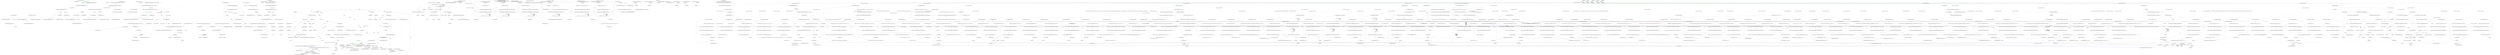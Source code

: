 digraph  {
d22 [label="Asserts.Equal(node.Attributes[''class''], className)", span="55-55", cluster="Nancy.Testing.AssertExtensions.ShouldBeOfClass(Nancy.Testing.NodeWrapper, string)", color=green, community=0];
d21 [label="Entry Nancy.Testing.AssertExtensions.ShouldBeOfClass(Nancy.Testing.NodeWrapper, string)", span="53-53", cluster="Nancy.Testing.AssertExtensions.ShouldBeOfClass(Nancy.Testing.NodeWrapper, string)"];
d23 [label="return new AndConnector<NodeWrapper>(node);", span="57-57", cluster="Nancy.Testing.AssertExtensions.ShouldBeOfClass(Nancy.Testing.NodeWrapper, string)", color=green, community=0];
d25 [label="Entry Nancy.Testing.Asserts.Equal<T>(T, T)", span="35-35", cluster="Nancy.Testing.Asserts.Equal<T>(T, T)"];
d24 [label="Exit Nancy.Testing.AssertExtensions.ShouldBeOfClass(Nancy.Testing.NodeWrapper, string)", span="53-53", cluster="Nancy.Testing.AssertExtensions.ShouldBeOfClass(Nancy.Testing.NodeWrapper, string)"];
d5 [label="Entry Nancy.Testing.AndConnector<TSource>.AndConnector(TSource)", span="14-14", cluster="Nancy.Testing.AndConnector<TSource>.AndConnector(TSource)"];
d26 [label="Entry Nancy.Testing.AssertExtensions.ShouldBeOfClass(Nancy.Testing.QueryWrapper, string)", span="63-63", cluster="Nancy.Testing.AssertExtensions.ShouldBeOfClass(Nancy.Testing.QueryWrapper, string)"];
d2 [label="return new AndConnector<NodeWrapper>(node);", span="19-19", cluster="Nancy.Testing.AssertExtensions.ShouldExist(Nancy.Testing.NodeWrapper)"];
d8 [label="return new AndConnector<QueryWrapper>(query);", span="29-29", cluster="Nancy.Testing.AssertExtensions.ShouldExist(Nancy.Testing.QueryWrapper)"];
d14 [label="return new AndConnector<QueryWrapper>(query);", span="39-39", cluster="Nancy.Testing.AssertExtensions.ShouldNotExist(Nancy.Testing.QueryWrapper)"];
d18 [label="return new AndConnector<NodeWrapper>(Asserts.Single(query));", span="47-47", cluster="Nancy.Testing.AssertExtensions.ShouldExistOnce(Nancy.Testing.QueryWrapper)"];
d29 [label="return new AndConnector<QueryWrapper>(query);", span="70-70", cluster="Nancy.Testing.AssertExtensions.ShouldBeOfClass(Nancy.Testing.QueryWrapper, string)"];
d34 [label="return new AndConnector<NodeWrapper>(node);", span="80-80", cluster="Nancy.Testing.AssertExtensions.ShouldContain(Nancy.Testing.NodeWrapper, string, System.StringComparison)"];
d40 [label="return new AndConnector<QueryWrapper>(query);", span="93-93", cluster="Nancy.Testing.AssertExtensions.ShouldContain(Nancy.Testing.QueryWrapper, string, System.StringComparison)"];
d45 [label="return new AndConnector<NodeWrapper>(node);", span="103-103", cluster="Nancy.Testing.AssertExtensions.ShouldContainAttribute(Nancy.Testing.NodeWrapper, string)"];
d50 [label="return new AndConnector<NodeWrapper>(node);", span="113-113", cluster="Nancy.Testing.AssertExtensions.ShouldContainAttribute(Nancy.Testing.NodeWrapper, string, string, System.StringComparison)"];
d56 [label="return new AndConnector<QueryWrapper>(query);", span="126-126", cluster="Nancy.Testing.AssertExtensions.ShouldContainAttribute(Nancy.Testing.QueryWrapper, string)"];
d62 [label="return new AndConnector<QueryWrapper>(query);", span="139-139", cluster="Nancy.Testing.AssertExtensions.ShouldContainAttribute(Nancy.Testing.QueryWrapper, string, string, System.StringComparison)"];
d30 [label="Exit Nancy.Testing.AssertExtensions.ShouldBeOfClass(Nancy.Testing.QueryWrapper, string)", span="63-63", cluster="Nancy.Testing.AssertExtensions.ShouldBeOfClass(Nancy.Testing.QueryWrapper, string)"];
d27 [label=query, span="65-65", cluster="Nancy.Testing.AssertExtensions.ShouldBeOfClass(Nancy.Testing.QueryWrapper, string)"];
d28 [label="node.ShouldBeOfClass(className)", span="67-67", cluster="Nancy.Testing.AssertExtensions.ShouldBeOfClass(Nancy.Testing.QueryWrapper, string)"];
d0 [label="Entry Nancy.Testing.AssertExtensions.ShouldExist(Nancy.Testing.NodeWrapper)", span="15-15", cluster="Nancy.Testing.AssertExtensions.ShouldExist(Nancy.Testing.NodeWrapper)"];
d1 [label="Asserts.NotNull(node)", span="17-17", cluster="Nancy.Testing.AssertExtensions.ShouldExist(Nancy.Testing.NodeWrapper)"];
d3 [label="Exit Nancy.Testing.AssertExtensions.ShouldExist(Nancy.Testing.NodeWrapper)", span="15-15", cluster="Nancy.Testing.AssertExtensions.ShouldExist(Nancy.Testing.NodeWrapper)"];
d6 [label="Entry Nancy.Testing.AssertExtensions.ShouldExist(Nancy.Testing.QueryWrapper)", span="25-25", cluster="Nancy.Testing.AssertExtensions.ShouldExist(Nancy.Testing.QueryWrapper)"];
d7 [label="Asserts.True(query.Any())", span="27-27", cluster="Nancy.Testing.AssertExtensions.ShouldExist(Nancy.Testing.QueryWrapper)"];
d9 [label="Exit Nancy.Testing.AssertExtensions.ShouldExist(Nancy.Testing.QueryWrapper)", span="25-25", cluster="Nancy.Testing.AssertExtensions.ShouldExist(Nancy.Testing.QueryWrapper)"];
d12 [label="Entry Nancy.Testing.AssertExtensions.ShouldNotExist(Nancy.Testing.QueryWrapper)", span="35-35", cluster="Nancy.Testing.AssertExtensions.ShouldNotExist(Nancy.Testing.QueryWrapper)"];
d13 [label="Asserts.False(query.Any())", span="37-37", cluster="Nancy.Testing.AssertExtensions.ShouldNotExist(Nancy.Testing.QueryWrapper)"];
d15 [label="Exit Nancy.Testing.AssertExtensions.ShouldNotExist(Nancy.Testing.QueryWrapper)", span="35-35", cluster="Nancy.Testing.AssertExtensions.ShouldNotExist(Nancy.Testing.QueryWrapper)"];
d17 [label="Entry Nancy.Testing.AssertExtensions.ShouldExistOnce(Nancy.Testing.QueryWrapper)", span="45-45", cluster="Nancy.Testing.AssertExtensions.ShouldExistOnce(Nancy.Testing.QueryWrapper)"];
d19 [label="Exit Nancy.Testing.AssertExtensions.ShouldExistOnce(Nancy.Testing.QueryWrapper)", span="45-45", cluster="Nancy.Testing.AssertExtensions.ShouldExistOnce(Nancy.Testing.QueryWrapper)"];
d20 [label="Entry Nancy.Testing.Asserts.Single<T>(System.Collections.Generic.IEnumerable<T>)", span="89-89", cluster="Nancy.Testing.Asserts.Single<T>(System.Collections.Generic.IEnumerable<T>)"];
d32 [label="Entry Nancy.Testing.AssertExtensions.ShouldContain(Nancy.Testing.NodeWrapper, string, System.StringComparison)", span="76-76", cluster="Nancy.Testing.AssertExtensions.ShouldContain(Nancy.Testing.NodeWrapper, string, System.StringComparison)"];
d33 [label="Asserts.Contains(contents, node.InnerText, comparisonType)", span="78-78", cluster="Nancy.Testing.AssertExtensions.ShouldContain(Nancy.Testing.NodeWrapper, string, System.StringComparison)"];
d35 [label="Exit Nancy.Testing.AssertExtensions.ShouldContain(Nancy.Testing.NodeWrapper, string, System.StringComparison)", span="76-76", cluster="Nancy.Testing.AssertExtensions.ShouldContain(Nancy.Testing.NodeWrapper, string, System.StringComparison)"];
d37 [label="Entry Nancy.Testing.AssertExtensions.ShouldContain(Nancy.Testing.QueryWrapper, string, System.StringComparison)", span="86-86", cluster="Nancy.Testing.AssertExtensions.ShouldContain(Nancy.Testing.QueryWrapper, string, System.StringComparison)"];
d38 [label=query, span="88-88", cluster="Nancy.Testing.AssertExtensions.ShouldContain(Nancy.Testing.QueryWrapper, string, System.StringComparison)"];
d41 [label="Exit Nancy.Testing.AssertExtensions.ShouldContain(Nancy.Testing.QueryWrapper, string, System.StringComparison)", span="86-86", cluster="Nancy.Testing.AssertExtensions.ShouldContain(Nancy.Testing.QueryWrapper, string, System.StringComparison)"];
d43 [label="Entry Nancy.Testing.AssertExtensions.ShouldContainAttribute(Nancy.Testing.NodeWrapper, string)", span="99-99", cluster="Nancy.Testing.AssertExtensions.ShouldContainAttribute(Nancy.Testing.NodeWrapper, string)"];
d44 [label="Asserts.True(node.HasAttribute(name))", span="101-101", cluster="Nancy.Testing.AssertExtensions.ShouldContainAttribute(Nancy.Testing.NodeWrapper, string)"];
d46 [label="Exit Nancy.Testing.AssertExtensions.ShouldContainAttribute(Nancy.Testing.NodeWrapper, string)", span="99-99", cluster="Nancy.Testing.AssertExtensions.ShouldContainAttribute(Nancy.Testing.NodeWrapper, string)"];
d48 [label="Entry Nancy.Testing.AssertExtensions.ShouldContainAttribute(Nancy.Testing.NodeWrapper, string, string, System.StringComparison)", span="109-109", cluster="Nancy.Testing.AssertExtensions.ShouldContainAttribute(Nancy.Testing.NodeWrapper, string, string, System.StringComparison)"];
d49 [label="Asserts.Equal(node.Attributes[name], value, comparisonType)", span="111-111", cluster="Nancy.Testing.AssertExtensions.ShouldContainAttribute(Nancy.Testing.NodeWrapper, string, string, System.StringComparison)"];
d51 [label="Exit Nancy.Testing.AssertExtensions.ShouldContainAttribute(Nancy.Testing.NodeWrapper, string, string, System.StringComparison)", span="109-109", cluster="Nancy.Testing.AssertExtensions.ShouldContainAttribute(Nancy.Testing.NodeWrapper, string, string, System.StringComparison)"];
d53 [label="Entry Nancy.Testing.AssertExtensions.ShouldContainAttribute(Nancy.Testing.QueryWrapper, string)", span="119-119", cluster="Nancy.Testing.AssertExtensions.ShouldContainAttribute(Nancy.Testing.QueryWrapper, string)"];
d54 [label=query, span="121-121", cluster="Nancy.Testing.AssertExtensions.ShouldContainAttribute(Nancy.Testing.QueryWrapper, string)"];
d57 [label="Exit Nancy.Testing.AssertExtensions.ShouldContainAttribute(Nancy.Testing.QueryWrapper, string)", span="119-119", cluster="Nancy.Testing.AssertExtensions.ShouldContainAttribute(Nancy.Testing.QueryWrapper, string)"];
d59 [label="Entry Nancy.Testing.AssertExtensions.ShouldContainAttribute(Nancy.Testing.QueryWrapper, string, string, System.StringComparison)", span="132-132", cluster="Nancy.Testing.AssertExtensions.ShouldContainAttribute(Nancy.Testing.QueryWrapper, string, string, System.StringComparison)"];
d60 [label=query, span="134-134", cluster="Nancy.Testing.AssertExtensions.ShouldContainAttribute(Nancy.Testing.QueryWrapper, string, string, System.StringComparison)"];
d63 [label="Exit Nancy.Testing.AssertExtensions.ShouldContainAttribute(Nancy.Testing.QueryWrapper, string, string, System.StringComparison)", span="132-132", cluster="Nancy.Testing.AssertExtensions.ShouldContainAttribute(Nancy.Testing.QueryWrapper, string, string, System.StringComparison)"];
d31 [label="Entry Nancy.Testing.NodeWrapper.ShouldBeOfClass(string)", span="53-53", cluster="Nancy.Testing.NodeWrapper.ShouldBeOfClass(string)"];
d4 [label="Entry Nancy.Testing.Asserts.NotNull(object)", span="62-62", cluster="Nancy.Testing.Asserts.NotNull(object)"];
d10 [label="Entry System.Collections.Generic.IEnumerable<TSource>.Any<TSource>()", span="0-0", cluster="System.Collections.Generic.IEnumerable<TSource>.Any<TSource>()"];
d11 [label="Entry Nancy.Testing.Asserts.True(bool)", span="110-110", cluster="Nancy.Testing.Asserts.True(bool)"];
d16 [label="Entry Nancy.Testing.Asserts.False(bool)", span="54-54", cluster="Nancy.Testing.Asserts.False(bool)"];
d36 [label="Entry Nancy.Testing.Asserts.Contains(string, string, System.StringComparison)", span="27-27", cluster="Nancy.Testing.Asserts.Contains(string, string, System.StringComparison)"];
d39 [label="node.ShouldContain(contents, comparisonType)", span="90-90", cluster="Nancy.Testing.AssertExtensions.ShouldContain(Nancy.Testing.QueryWrapper, string, System.StringComparison)"];
d47 [label="Entry Nancy.Testing.NodeWrapper.HasAttribute(string)", span="26-26", cluster="Nancy.Testing.NodeWrapper.HasAttribute(string)"];
d52 [label="Entry Nancy.Testing.Asserts.Equal(string, string, System.StringComparison)", span="46-46", cluster="Nancy.Testing.Asserts.Equal(string, string, System.StringComparison)"];
d55 [label="node.ShouldContainAttribute(name)", span="123-123", cluster="Nancy.Testing.AssertExtensions.ShouldContainAttribute(Nancy.Testing.QueryWrapper, string)"];
d61 [label="node.ShouldContainAttribute(name, value)", span="136-136", cluster="Nancy.Testing.AssertExtensions.ShouldContainAttribute(Nancy.Testing.QueryWrapper, string, string, System.StringComparison)"];
d42 [label="Entry Nancy.Testing.NodeWrapper.ShouldContain(string, System.StringComparison)", span="76-76", cluster="Nancy.Testing.NodeWrapper.ShouldContain(string, System.StringComparison)"];
d58 [label="Entry Nancy.Testing.NodeWrapper.ShouldContainAttribute(string)", span="99-99", cluster="Nancy.Testing.NodeWrapper.ShouldContainAttribute(string)"];
d64 [label="Entry Nancy.Testing.NodeWrapper.ShouldContainAttribute(string, string, System.StringComparison)", span="109-109", cluster="Nancy.Testing.NodeWrapper.ShouldContainAttribute(string, string, System.StringComparison)"];
m0_7 [label="Entry DotLiquidViewEngine.cstr", span="", cluster="DotLiquidViewEngine.cstr", file="AssertExtensionsTests.cs"];
m0_36 [label="Entry System.IO.MemoryStream.ShouldEqual(string)", span="162-162", cluster="System.IO.MemoryStream.ShouldEqual(string)", file="AssertExtensionsTests.cs"];
m0_96 [label="Entry System.Collections.Generic.List<T>.List()", span="0-0", cluster="System.Collections.Generic.List<T>.List()", file="AssertExtensionsTests.cs"];
m0_58 [label="Entry Nancy.ViewEngines.DotLiquid.Tests.DotLiquidViewEngineFixture.When_passing_a_null_model_should_return_a_null_model_message_if_called()", span="85-85", cluster="Nancy.ViewEngines.DotLiquid.Tests.DotLiquidViewEngineFixture.When_passing_a_null_model_should_return_a_null_model_message_if_called()", file="AssertExtensionsTests.cs"];
m0_59 [label="var location = new ViewLocationResult(\r\n                string.Empty,\r\n                string.Empty,\r\n                ''liquid'',\r\n                () => new StringReader(@''<h1>Hello Mr. {{ model.name }}</h1>'')\r\n            )", span="88-93", cluster="Nancy.ViewEngines.DotLiquid.Tests.DotLiquidViewEngineFixture.When_passing_a_null_model_should_return_a_null_model_message_if_called()", file="AssertExtensionsTests.cs"];
m0_60 [label="var stream = new MemoryStream()", span="95-95", cluster="Nancy.ViewEngines.DotLiquid.Tests.DotLiquidViewEngineFixture.When_passing_a_null_model_should_return_a_null_model_message_if_called()", file="AssertExtensionsTests.cs"];
m0_61 [label="var response = this.engine.RenderView(location, null, this.renderContext)", span="98-98", cluster="Nancy.ViewEngines.DotLiquid.Tests.DotLiquidViewEngineFixture.When_passing_a_null_model_should_return_a_null_model_message_if_called()", file="AssertExtensionsTests.cs"];
m0_62 [label="response.Contents.Invoke(stream)", span="99-99", cluster="Nancy.ViewEngines.DotLiquid.Tests.DotLiquidViewEngineFixture.When_passing_a_null_model_should_return_a_null_model_message_if_called()", file="AssertExtensionsTests.cs"];
m0_63 [label="stream.ShouldEqual(''<h1>Hello Mr. [Model is null]</h1>'')", span="102-102", cluster="Nancy.ViewEngines.DotLiquid.Tests.DotLiquidViewEngineFixture.When_passing_a_null_model_should_return_a_null_model_message_if_called()", file="AssertExtensionsTests.cs"];
m0_64 [label="Exit Nancy.ViewEngines.DotLiquid.Tests.DotLiquidViewEngineFixture.When_passing_a_null_model_should_return_a_null_model_message_if_called()", span="85-85", cluster="Nancy.ViewEngines.DotLiquid.Tests.DotLiquidViewEngineFixture.When_passing_a_null_model_should_return_a_null_model_message_if_called()", file="AssertExtensionsTests.cs"];
m0_32 [label="Entry Nancy.ViewEngines.ViewLocationResult.ViewLocationResult(string, string, string, System.Func<System.IO.TextReader>)", span="17-17", cluster="Nancy.ViewEngines.ViewLocationResult.ViewLocationResult(string, string, string, System.Func<System.IO.TextReader>)", file="AssertExtensionsTests.cs"];
m0_9 [label="Entry Unk.>", span="", cluster="Unk.>", file="AssertExtensionsTests.cs"];
m0_46 [label="Entry System.Collections.Generic.IEnumerable<T>.ShouldHaveCount<T>(int)", span="65-65", cluster="System.Collections.Generic.IEnumerable<T>.ShouldHaveCount<T>(int)", file="AssertExtensionsTests.cs"];
m0_25 [label="Entry Nancy.ViewEngines.DotLiquid.Tests.DotLiquidViewEngineFixture.Include_should_look_for_a_partial()", span="32-32", cluster="Nancy.ViewEngines.DotLiquid.Tests.DotLiquidViewEngineFixture.Include_should_look_for_a_partial()", file="AssertExtensionsTests.cs"];
m0_26 [label="var location = new ViewLocationResult(\r\n                string.Empty,\r\n                string.Empty,\r\n                ''liquid'',\r\n                () => new StringReader(@''<h1>Including a partial</h1>{% include 'partial' %}'')\r\n            )", span="35-40", cluster="Nancy.ViewEngines.DotLiquid.Tests.DotLiquidViewEngineFixture.Include_should_look_for_a_partial()", file="AssertExtensionsTests.cs"];
m0_27 [label="var stream = new MemoryStream()", span="42-42", cluster="Nancy.ViewEngines.DotLiquid.Tests.DotLiquidViewEngineFixture.Include_should_look_for_a_partial()", file="AssertExtensionsTests.cs"];
m0_28 [label="var response = this.engine.RenderView(location, null, this.renderContext)", span="45-45", cluster="Nancy.ViewEngines.DotLiquid.Tests.DotLiquidViewEngineFixture.Include_should_look_for_a_partial()", file="AssertExtensionsTests.cs"];
m0_29 [label="response.Contents.Invoke(stream)", span="46-46", cluster="Nancy.ViewEngines.DotLiquid.Tests.DotLiquidViewEngineFixture.Include_should_look_for_a_partial()", file="AssertExtensionsTests.cs"];
m0_30 [label="stream.ShouldEqual(''<h1>Including a partial</h1>Some template.'')", span="49-49", cluster="Nancy.ViewEngines.DotLiquid.Tests.DotLiquidViewEngineFixture.Include_should_look_for_a_partial()", file="AssertExtensionsTests.cs"];
m0_31 [label="Exit Nancy.ViewEngines.DotLiquid.Tests.DotLiquidViewEngineFixture.Include_should_look_for_a_partial()", span="32-32", cluster="Nancy.ViewEngines.DotLiquid.Tests.DotLiquidViewEngineFixture.Include_should_look_for_a_partial()", file="AssertExtensionsTests.cs"];
m0_34 [label="Entry Nancy.ViewEngines.DotLiquid.DotLiquidViewEngine.RenderView(Nancy.ViewEngines.ViewLocationResult, dynamic, Nancy.ViewEngines.IRenderContext)", span="53-53", cluster="Nancy.ViewEngines.DotLiquid.DotLiquidViewEngine.RenderView(Nancy.ViewEngines.ViewLocationResult, dynamic, Nancy.ViewEngines.IRenderContext)", file="AssertExtensionsTests.cs"];
m0_35 [label="Entry System.Action<T>.Invoke(T)", span="0-0", cluster="System.Action<T>.Invoke(T)", file="AssertExtensionsTests.cs"];
m0_0 [label="Entry Nancy.ViewEngines.DotLiquid.Tests.DotLiquidViewEngineFixture.DotLiquidViewEngineFixture()", span="15-15", cluster="Nancy.ViewEngines.DotLiquid.Tests.DotLiquidViewEngineFixture.DotLiquidViewEngineFixture()", file="AssertExtensionsTests.cs"];
m0_1 [label="this.engine = new DotLiquidViewEngine(new LiquidNancyFileSystem(''''))", span="17-17", cluster="Nancy.ViewEngines.DotLiquid.Tests.DotLiquidViewEngineFixture.DotLiquidViewEngineFixture()", file="AssertExtensionsTests.cs"];
m0_2 [label="var cache = A.Fake<IViewCache>()", span="19-19", cluster="Nancy.ViewEngines.DotLiquid.Tests.DotLiquidViewEngineFixture.DotLiquidViewEngineFixture()", file="AssertExtensionsTests.cs"];
m0_3 [label="A.CallTo(() => cache.GetOrAdd(A<ViewLocationResult>.Ignored, A<Func<ViewLocationResult, Template>>.Ignored))\r\n                .ReturnsLazily(x =>\r\n                {\r\n                    var result = x.GetArgument<ViewLocationResult>(0);\r\n                    return x.GetArgument<Func<ViewLocationResult, Template>>(1).Invoke(result);\r\n                })", span="20-25", cluster="Nancy.ViewEngines.DotLiquid.Tests.DotLiquidViewEngineFixture.DotLiquidViewEngineFixture()", file="AssertExtensionsTests.cs"];
m0_5 [label="A.CallTo(() => this.renderContext.ViewCache).Returns(cache)", span="28-28", cluster="Nancy.ViewEngines.DotLiquid.Tests.DotLiquidViewEngineFixture.DotLiquidViewEngineFixture()", file="AssertExtensionsTests.cs"];
m0_4 [label="this.renderContext = A.Fake<IRenderContext>()", span="27-27", cluster="Nancy.ViewEngines.DotLiquid.Tests.DotLiquidViewEngineFixture.DotLiquidViewEngineFixture()", file="AssertExtensionsTests.cs"];
m0_6 [label="Exit Nancy.ViewEngines.DotLiquid.Tests.DotLiquidViewEngineFixture.DotLiquidViewEngineFixture()", span="15-15", cluster="Nancy.ViewEngines.DotLiquid.Tests.DotLiquidViewEngineFixture.DotLiquidViewEngineFixture()", file="AssertExtensionsTests.cs"];
m0_78 [label="Entry Nancy.ViewEngines.DotLiquid.Tests.DotLiquidViewEngineFixture.when_calling_a_missing_member_should_return_a_missing_member_message()", span="127-127", cluster="Nancy.ViewEngines.DotLiquid.Tests.DotLiquidViewEngineFixture.when_calling_a_missing_member_should_return_a_missing_member_message()", file="AssertExtensionsTests.cs"];
m0_79 [label="var location = new ViewLocationResult(\r\n                string.Empty,\r\n                string.Empty,\r\n                ''liquid'',\r\n                () => new StringReader(@''<h1>Hello Mr. {{ model.name }}</h1>'')\r\n            )", span="130-135", cluster="Nancy.ViewEngines.DotLiquid.Tests.DotLiquidViewEngineFixture.when_calling_a_missing_member_should_return_a_missing_member_message()", file="AssertExtensionsTests.cs"];
m0_80 [label="var stream = new MemoryStream()", span="137-137", cluster="Nancy.ViewEngines.DotLiquid.Tests.DotLiquidViewEngineFixture.when_calling_a_missing_member_should_return_a_missing_member_message()", file="AssertExtensionsTests.cs"];
m0_81 [label="var response = this.engine.RenderView(location, new { lastname = ''test'' }, this.renderContext)", span="140-140", cluster="Nancy.ViewEngines.DotLiquid.Tests.DotLiquidViewEngineFixture.when_calling_a_missing_member_should_return_a_missing_member_message()", file="AssertExtensionsTests.cs"];
m0_82 [label="response.Contents.Invoke(stream)", span="141-141", cluster="Nancy.ViewEngines.DotLiquid.Tests.DotLiquidViewEngineFixture.when_calling_a_missing_member_should_return_a_missing_member_message()", file="AssertExtensionsTests.cs"];
m0_83 [label="stream.ShouldEqual(''<h1>Hello Mr. [Can't find :name in the model]</h1>'')", span="144-144", cluster="Nancy.ViewEngines.DotLiquid.Tests.DotLiquidViewEngineFixture.when_calling_a_missing_member_should_return_a_missing_member_message()", file="AssertExtensionsTests.cs"];
m0_84 [label="Exit Nancy.ViewEngines.DotLiquid.Tests.DotLiquidViewEngineFixture.when_calling_a_missing_member_should_return_a_missing_member_message()", span="127-127", cluster="Nancy.ViewEngines.DotLiquid.Tests.DotLiquidViewEngineFixture.when_calling_a_missing_member_should_return_a_missing_member_message()", file="AssertExtensionsTests.cs"];
m0_21 [label="Entry Unk.Invoke", span="", cluster="Unk.Invoke", file="AssertExtensionsTests.cs"];
m0_10 [label="Entry Unk.CallTo", span="", cluster="Unk.CallTo", file="AssertExtensionsTests.cs"];
m0_16 [label="Entry Unk.GetOrAdd", span="", cluster="Unk.GetOrAdd", file="AssertExtensionsTests.cs"];
m0_97 [label="Entry lambda expression", span="155-155", cluster="lambda expression", file="AssertExtensionsTests.cs"];
m0_14 [label="cache.GetOrAdd(A<ViewLocationResult>.Ignored, A<Func<ViewLocationResult, Template>>.Ignored)", span="20-20", cluster="lambda expression", file="AssertExtensionsTests.cs"];
m0_13 [label="Entry lambda expression", span="20-20", cluster="lambda expression", file="AssertExtensionsTests.cs"];
m0_17 [label="Entry lambda expression", span="21-25", cluster="lambda expression", file="AssertExtensionsTests.cs"];
m0_22 [label="Entry lambda expression", span="28-28", cluster="lambda expression", file="AssertExtensionsTests.cs"];
m0_15 [label="Exit lambda expression", span="20-20", cluster="lambda expression", file="AssertExtensionsTests.cs"];
m0_18 [label="var result = x.GetArgument<ViewLocationResult>(0)", span="23-23", cluster="lambda expression", file="AssertExtensionsTests.cs"];
m0_19 [label="return x.GetArgument<Func<ViewLocationResult, Template>>(1).Invoke(result);", span="24-24", cluster="lambda expression", file="AssertExtensionsTests.cs"];
m0_20 [label="Exit lambda expression", span="21-25", cluster="lambda expression", file="AssertExtensionsTests.cs"];
m0_23 [label="this.renderContext.ViewCache", span="28-28", cluster="lambda expression", file="AssertExtensionsTests.cs"];
m0_24 [label="Exit lambda expression", span="28-28", cluster="lambda expression", file="AssertExtensionsTests.cs"];
m0_37 [label="Entry lambda expression", span="39-39", cluster="lambda expression", file="AssertExtensionsTests.cs"];
m0_38 [label="new StringReader(@''<h1>Including a partial</h1>{% include 'partial' %}'')", span="39-39", cluster="lambda expression", file="AssertExtensionsTests.cs"];
m0_39 [label="Exit lambda expression", span="39-39", cluster="lambda expression", file="AssertExtensionsTests.cs"];
m0_55 [label="Entry lambda expression", span="71-71", cluster="lambda expression", file="AssertExtensionsTests.cs"];
m0_56 [label="new StringReader(@''{% assign name = 'test' %}<h1>Hello Mr. {{ name }}</h1>'')", span="71-71", cluster="lambda expression", file="AssertExtensionsTests.cs"];
m0_57 [label="Exit lambda expression", span="71-71", cluster="lambda expression", file="AssertExtensionsTests.cs"];
m0_65 [label="Entry lambda expression", span="92-92", cluster="lambda expression", file="AssertExtensionsTests.cs"];
m0_66 [label="new StringReader(@''<h1>Hello Mr. {{ model.name }}</h1>'')", span="92-92", cluster="lambda expression", file="AssertExtensionsTests.cs"];
m0_67 [label="Exit lambda expression", span="92-92", cluster="lambda expression", file="AssertExtensionsTests.cs"];
m0_75 [label="Entry lambda expression", span="113-113", cluster="lambda expression", file="AssertExtensionsTests.cs"];
m0_76 [label="new StringReader(@''<h1>Hello Mr. {{ model.name }}</h1>'')", span="113-113", cluster="lambda expression", file="AssertExtensionsTests.cs"];
m0_77 [label="Exit lambda expression", span="113-113", cluster="lambda expression", file="AssertExtensionsTests.cs"];
m0_85 [label="Entry lambda expression", span="134-134", cluster="lambda expression", file="AssertExtensionsTests.cs"];
m0_86 [label="new StringReader(@''<h1>Hello Mr. {{ model.name }}</h1>'')", span="134-134", cluster="lambda expression", file="AssertExtensionsTests.cs"];
m0_87 [label="Exit lambda expression", span="134-134", cluster="lambda expression", file="AssertExtensionsTests.cs"];
m0_98 [label="new StringReader(@''<ul>{% for item in model.Widgets %}<li>{{ item.name }}</li>{% endfor %}</ul>'')", span="155-155", cluster="lambda expression", file="AssertExtensionsTests.cs"];
m0_99 [label="Exit lambda expression", span="155-155", cluster="lambda expression", file="AssertExtensionsTests.cs"];
m0_68 [label="Entry Nancy.ViewEngines.DotLiquid.Tests.DotLiquidViewEngineFixture.RenderView_should_accept_a_model_and_read_from_it_into_the_stream()", span="106-106", cluster="Nancy.ViewEngines.DotLiquid.Tests.DotLiquidViewEngineFixture.RenderView_should_accept_a_model_and_read_from_it_into_the_stream()", file="AssertExtensionsTests.cs"];
m0_69 [label="var location = new ViewLocationResult(\r\n                string.Empty,\r\n                string.Empty,\r\n                ''liquid'',\r\n                () => new StringReader(@''<h1>Hello Mr. {{ model.name }}</h1>'')\r\n            )", span="109-114", cluster="Nancy.ViewEngines.DotLiquid.Tests.DotLiquidViewEngineFixture.RenderView_should_accept_a_model_and_read_from_it_into_the_stream()", file="AssertExtensionsTests.cs"];
m0_70 [label="var stream = new MemoryStream()", span="116-116", cluster="Nancy.ViewEngines.DotLiquid.Tests.DotLiquidViewEngineFixture.RenderView_should_accept_a_model_and_read_from_it_into_the_stream()", file="AssertExtensionsTests.cs"];
m0_71 [label="var response = this.engine.RenderView(location, new { name = ''test'' }, this.renderContext)", span="119-119", cluster="Nancy.ViewEngines.DotLiquid.Tests.DotLiquidViewEngineFixture.RenderView_should_accept_a_model_and_read_from_it_into_the_stream()", file="AssertExtensionsTests.cs"];
m0_72 [label="response.Contents.Invoke(stream)", span="120-120", cluster="Nancy.ViewEngines.DotLiquid.Tests.DotLiquidViewEngineFixture.RenderView_should_accept_a_model_and_read_from_it_into_the_stream()", file="AssertExtensionsTests.cs"];
m0_73 [label="stream.ShouldEqual(''<h1>Hello Mr. test</h1>'')", span="123-123", cluster="Nancy.ViewEngines.DotLiquid.Tests.DotLiquidViewEngineFixture.RenderView_should_accept_a_model_and_read_from_it_into_the_stream()", file="AssertExtensionsTests.cs"];
m0_74 [label="Exit Nancy.ViewEngines.DotLiquid.Tests.DotLiquidViewEngineFixture.RenderView_should_accept_a_model_and_read_from_it_into_the_stream()", span="106-106", cluster="Nancy.ViewEngines.DotLiquid.Tests.DotLiquidViewEngineFixture.RenderView_should_accept_a_model_and_read_from_it_into_the_stream()", file="AssertExtensionsTests.cs"];
m0_33 [label="Entry System.IO.MemoryStream.MemoryStream()", span="0-0", cluster="System.IO.MemoryStream.MemoryStream()", file="AssertExtensionsTests.cs"];
m0_40 [label="Entry System.IO.StringReader.StringReader(string)", span="0-0", cluster="System.IO.StringReader.StringReader(string)", file="AssertExtensionsTests.cs"];
m0_48 [label="Entry Nancy.ViewEngines.DotLiquid.Tests.DotLiquidViewEngineFixture.RenderView_should_render_to_stream()", span="64-64", cluster="Nancy.ViewEngines.DotLiquid.Tests.DotLiquidViewEngineFixture.RenderView_should_render_to_stream()", file="AssertExtensionsTests.cs"];
m0_49 [label="var location = new ViewLocationResult(\r\n                string.Empty,\r\n                string.Empty,\r\n                ''liquid'',\r\n                () => new StringReader(@''{% assign name = 'test' %}<h1>Hello Mr. {{ name }}</h1>'')\r\n            )", span="67-72", cluster="Nancy.ViewEngines.DotLiquid.Tests.DotLiquidViewEngineFixture.RenderView_should_render_to_stream()", file="AssertExtensionsTests.cs"];
m0_50 [label="var stream = new MemoryStream()", span="74-74", cluster="Nancy.ViewEngines.DotLiquid.Tests.DotLiquidViewEngineFixture.RenderView_should_render_to_stream()", file="AssertExtensionsTests.cs"];
m0_51 [label="var response = this.engine.RenderView(location, null, this.renderContext)", span="77-77", cluster="Nancy.ViewEngines.DotLiquid.Tests.DotLiquidViewEngineFixture.RenderView_should_render_to_stream()", file="AssertExtensionsTests.cs"];
m0_52 [label="response.Contents.Invoke(stream)", span="78-78", cluster="Nancy.ViewEngines.DotLiquid.Tests.DotLiquidViewEngineFixture.RenderView_should_render_to_stream()", file="AssertExtensionsTests.cs"];
m0_53 [label="stream.ShouldEqual(''<h1>Hello Mr. test</h1>'')", span="81-81", cluster="Nancy.ViewEngines.DotLiquid.Tests.DotLiquidViewEngineFixture.RenderView_should_render_to_stream()", file="AssertExtensionsTests.cs"];
m0_54 [label="Exit Nancy.ViewEngines.DotLiquid.Tests.DotLiquidViewEngineFixture.RenderView_should_render_to_stream()", span="64-64", cluster="Nancy.ViewEngines.DotLiquid.Tests.DotLiquidViewEngineFixture.RenderView_should_render_to_stream()", file="AssertExtensionsTests.cs"];
m0_41 [label="Entry Nancy.ViewEngines.DotLiquid.Tests.DotLiquidViewEngineFixture.Should_support_files_with_the_liquid_extensions()", span="53-53", cluster="Nancy.ViewEngines.DotLiquid.Tests.DotLiquidViewEngineFixture.Should_support_files_with_the_liquid_extensions()", file="AssertExtensionsTests.cs"];
m0_42 [label="var extensions = this.engine.Extensions", span="56-56", cluster="Nancy.ViewEngines.DotLiquid.Tests.DotLiquidViewEngineFixture.Should_support_files_with_the_liquid_extensions()", file="AssertExtensionsTests.cs"];
m0_43 [label="extensions.ShouldHaveCount(1)", span="59-59", cluster="Nancy.ViewEngines.DotLiquid.Tests.DotLiquidViewEngineFixture.Should_support_files_with_the_liquid_extensions()", file="AssertExtensionsTests.cs"];
m0_44 [label="extensions.ShouldEqualSequence(new[] { ''liquid'' })", span="60-60", cluster="Nancy.ViewEngines.DotLiquid.Tests.DotLiquidViewEngineFixture.Should_support_files_with_the_liquid_extensions()", file="AssertExtensionsTests.cs"];
m0_45 [label="Exit Nancy.ViewEngines.DotLiquid.Tests.DotLiquidViewEngineFixture.Should_support_files_with_the_liquid_extensions()", span="53-53", cluster="Nancy.ViewEngines.DotLiquid.Tests.DotLiquidViewEngineFixture.Should_support_files_with_the_liquid_extensions()", file="AssertExtensionsTests.cs"];
m0_47 [label="Entry System.Collections.Generic.IEnumerable<T>.ShouldEqualSequence<T>(System.Collections.Generic.IEnumerable<T>)", span="95-95", cluster="System.Collections.Generic.IEnumerable<T>.ShouldEqualSequence<T>(System.Collections.Generic.IEnumerable<T>)", file="AssertExtensionsTests.cs"];
m0_8 [label="Entry Nancy.ViewEngines.DotLiquid.LiquidNancyFileSystem.LiquidNancyFileSystem(string)", span="6-6", cluster="Nancy.ViewEngines.DotLiquid.LiquidNancyFileSystem.LiquidNancyFileSystem(string)", file="AssertExtensionsTests.cs"];
m0_12 [label="Entry Unk.Returns", span="", cluster="Unk.Returns", file="AssertExtensionsTests.cs"];
m0_88 [label="Entry Nancy.ViewEngines.DotLiquid.Tests.DotLiquidViewEngineFixture.RenderView_should_accept_a_model_with_a_list_and_iterate_over_it()", span="148-148", cluster="Nancy.ViewEngines.DotLiquid.Tests.DotLiquidViewEngineFixture.RenderView_should_accept_a_model_with_a_list_and_iterate_over_it()", file="AssertExtensionsTests.cs"];
m0_89 [label="var location = new ViewLocationResult(\r\n                string.Empty,\r\n                string.Empty,\r\n                ''liquid'',\r\n                () => new StringReader(@''<ul>{% for item in model.Widgets %}<li>{{ item.name }}</li>{% endfor %}</ul>'')\r\n            )", span="151-156", cluster="Nancy.ViewEngines.DotLiquid.Tests.DotLiquidViewEngineFixture.RenderView_should_accept_a_model_with_a_list_and_iterate_over_it()", file="AssertExtensionsTests.cs"];
m0_90 [label="var stream = new MemoryStream()", span="158-158", cluster="Nancy.ViewEngines.DotLiquid.Tests.DotLiquidViewEngineFixture.RenderView_should_accept_a_model_with_a_list_and_iterate_over_it()", file="AssertExtensionsTests.cs"];
m0_92 [label="var response = this.engine.RenderView(location, new { Widgets = widgets }, this.renderContext)", span="162-162", cluster="Nancy.ViewEngines.DotLiquid.Tests.DotLiquidViewEngineFixture.RenderView_should_accept_a_model_with_a_list_and_iterate_over_it()", file="AssertExtensionsTests.cs"];
m0_91 [label="var widgets = new List<object> { new { name = ''Widget 1'' }, new { name = ''Widget 2'' }, new { name = ''Widget 3'' }, new { name = ''Widget 4'' } }", span="161-161", cluster="Nancy.ViewEngines.DotLiquid.Tests.DotLiquidViewEngineFixture.RenderView_should_accept_a_model_with_a_list_and_iterate_over_it()", file="AssertExtensionsTests.cs"];
m0_93 [label="response.Contents.Invoke(stream)", span="163-163", cluster="Nancy.ViewEngines.DotLiquid.Tests.DotLiquidViewEngineFixture.RenderView_should_accept_a_model_with_a_list_and_iterate_over_it()", file="AssertExtensionsTests.cs"];
m0_94 [label="stream.ShouldEqual(''<ul><li>Widget 1</li><li>Widget 2</li><li>Widget 3</li><li>Widget 4</li></ul>'')", span="166-166", cluster="Nancy.ViewEngines.DotLiquid.Tests.DotLiquidViewEngineFixture.RenderView_should_accept_a_model_with_a_list_and_iterate_over_it()", file="AssertExtensionsTests.cs"];
m0_95 [label="Exit Nancy.ViewEngines.DotLiquid.Tests.DotLiquidViewEngineFixture.RenderView_should_accept_a_model_with_a_list_and_iterate_over_it()", span="148-148", cluster="Nancy.ViewEngines.DotLiquid.Tests.DotLiquidViewEngineFixture.RenderView_should_accept_a_model_with_a_list_and_iterate_over_it()", file="AssertExtensionsTests.cs"];
m0_11 [label="Entry Unk.ReturnsLazily", span="", cluster="Unk.ReturnsLazily", file="AssertExtensionsTests.cs"];
m0_100 [label="Nancy.ViewEngines.DotLiquid.Tests.DotLiquidViewEngineFixture", span="", file="AssertExtensionsTests.cs"];
m0_101 [label=cache, span="", file="AssertExtensionsTests.cs"];
m1_36 [label="actual == null", span="64-64", cluster="Nancy.Testing.Asserts.NotNull(object)", file="Asserts.cs"];
m1_37 [label="throw new AssertException(''The value was null.'');", span="66-66", cluster="Nancy.Testing.Asserts.NotNull(object)", file="Asserts.cs"];
m1_38 [label="Exit Nancy.Testing.Asserts.NotNull(object)", span="62-62", cluster="Nancy.Testing.Asserts.NotNull(object)", file="Asserts.cs"];
m1_13 [label="Entry System.Collections.Generic.IEqualityComparer<T>.Equals(T, T)", span="0-0", cluster="System.Collections.Generic.IEqualityComparer<T>.Equals(T, T)", file="Asserts.cs"];
m1_8 [label="Entry Unk.Any", span="", cluster="Unk.Any", file="Asserts.cs"];
m1_19 [label="Entry string.Format(string, object, object)", span="0-0", cluster="string.Format(string, object, object)", file="Asserts.cs"];
m1_25 [label="Entry Nancy.Testing.AssertEqualityComparer<T>.Equals(T, T)", span="12-12", cluster="Nancy.Testing.AssertEqualityComparer<T>.Equals(T, T)", file="Asserts.cs"];
m1_20 [label="Entry Nancy.Testing.Asserts.Equal<T>(T, T)", span="35-35", cluster="Nancy.Testing.Asserts.Equal<T>(T, T)", file="Asserts.cs"];
m1_21 [label="var comparer =\r\n                new AssertEqualityComparer<T>()", span="37-38", cluster="Nancy.Testing.Asserts.Equal<T>(T, T)", file="Asserts.cs"];
m1_22 [label="!comparer.Equals(actual, expected)", span="40-40", cluster="Nancy.Testing.Asserts.Equal<T>(T, T)", file="Asserts.cs"];
m1_23 [label="throw new AssertException(string.Format(''The expected value '{0}' was not equal to the actual value '{1}'.'', expected, actual));", span="42-42", cluster="Nancy.Testing.Asserts.Equal<T>(T, T)", file="Asserts.cs"];
m1_24 [label="Exit Nancy.Testing.Asserts.Equal<T>(T, T)", span="35-35", cluster="Nancy.Testing.Asserts.Equal<T>(T, T)", file="Asserts.cs"];
m1_43 [label="Entry Nancy.Testing.Asserts.Same<T>(T, T)", span="78-78", cluster="Nancy.Testing.Asserts.Same<T>(T, T)", file="Asserts.cs"];
m1_44 [label="var isTheSameInstance =\r\n                Object.ReferenceEquals(actual, expected)", span="80-81", cluster="Nancy.Testing.Asserts.Same<T>(T, T)", file="Asserts.cs"];
m1_46 [label="throw new AssertException(string.Format(''The expected value '{0}' was not same to the actual value '{1}''', expected, actual));", span="85-85", cluster="Nancy.Testing.Asserts.Same<T>(T, T)", file="Asserts.cs"];
m1_45 [label="!isTheSameInstance", span="83-83", cluster="Nancy.Testing.Asserts.Same<T>(T, T)", file="Asserts.cs"];
m1_47 [label="Exit Nancy.Testing.Asserts.Same<T>(T, T)", span="78-78", cluster="Nancy.Testing.Asserts.Same<T>(T, T)", file="Asserts.cs"];
m1_31 [label="Entry Nancy.Testing.Asserts.False(bool)", span="54-54", cluster="Nancy.Testing.Asserts.False(bool)", file="Asserts.cs"];
m1_32 [label=condition, span="56-56", cluster="Nancy.Testing.Asserts.False(bool)", file="Asserts.cs"];
m1_33 [label="throw new AssertException(''The condition was not false.'');", span="58-58", cluster="Nancy.Testing.Asserts.False(bool)", file="Asserts.cs"];
m1_34 [label="Exit Nancy.Testing.Asserts.False(bool)", span="54-54", cluster="Nancy.Testing.Asserts.False(bool)", file="Asserts.cs"];
m1_26 [label="Entry Nancy.Testing.Asserts.Equal(string, string, System.StringComparison)", span="46-46", cluster="Nancy.Testing.Asserts.Equal(string, string, System.StringComparison)", file="Asserts.cs"];
m1_27 [label="!String.Equals(expected, actual, comparisonType)", span="48-48", cluster="Nancy.Testing.Asserts.Equal(string, string, System.StringComparison)", file="Asserts.cs"];
m1_28 [label="throw new AssertException(string.Format(''The expected value '{0}' was not equal to the actual value '{1}'.'', expected, actual));", span="50-50", cluster="Nancy.Testing.Asserts.Equal(string, string, System.StringComparison)", file="Asserts.cs"];
m1_29 [label="Exit Nancy.Testing.Asserts.Equal(string, string, System.StringComparison)", span="46-46", cluster="Nancy.Testing.Asserts.Equal(string, string, System.StringComparison)", file="Asserts.cs"];
m1_14 [label="Entry Nancy.Testing.Asserts.Contains(string, string, System.StringComparison)", span="27-27", cluster="Nancy.Testing.Asserts.Contains(string, string, System.StringComparison)", file="Asserts.cs"];
m1_15 [label="expected == null || actual.IndexOf(expected, comparisonType) < 0", span="29-29", cluster="Nancy.Testing.Asserts.Contains(string, string, System.StringComparison)", file="Asserts.cs"];
m1_16 [label="throw new AssertException(string.Format(''The expected value '{0}' was not a sub-string of the actual value '{1}'.'', expected, actual));", span="31-31", cluster="Nancy.Testing.Asserts.Contains(string, string, System.StringComparison)", file="Asserts.cs"];
m1_17 [label="Exit Nancy.Testing.Asserts.Contains(string, string, System.StringComparison)", span="27-27", cluster="Nancy.Testing.Asserts.Contains(string, string, System.StringComparison)", file="Asserts.cs"];
m1_7 [label="Entry Nancy.Testing.AssertEqualityComparer<T>.AssertEqualityComparer()", span="5-5", cluster="Nancy.Testing.AssertEqualityComparer<T>.AssertEqualityComparer()", file="Asserts.cs"];
m1_59 [label="Entry System.Collections.Generic.IEnumerable<TSource>.First<TSource>()", span="0-0", cluster="System.Collections.Generic.IEnumerable<TSource>.First<TSource>()", file="Asserts.cs"];
m1_10 [label="Entry lambda expression", span="18-18", cluster="lambda expression", file="Asserts.cs"];
m1_11 [label="comparer.Equals(expected, value)", span="18-18", cluster="lambda expression", file="Asserts.cs"];
m1_12 [label="Exit lambda expression", span="18-18", cluster="lambda expression", file="Asserts.cs"];
m1_39 [label="Entry Nancy.Testing.Asserts.Null(object)", span="70-70", cluster="Nancy.Testing.Asserts.Null(object)", file="Asserts.cs"];
m1_40 [label="actual != null", span="72-72", cluster="Nancy.Testing.Asserts.Null(object)", file="Asserts.cs"];
m1_41 [label="throw new AssertException(''The value was not null.'');", span="74-74", cluster="Nancy.Testing.Asserts.Null(object)", file="Asserts.cs"];
m1_42 [label="Exit Nancy.Testing.Asserts.Null(object)", span="70-70", cluster="Nancy.Testing.Asserts.Null(object)", file="Asserts.cs"];
m1_30 [label="Entry string.Equals(string, string, System.StringComparison)", span="0-0", cluster="string.Equals(string, string, System.StringComparison)", file="Asserts.cs"];
m1_18 [label="Entry string.IndexOf(string, System.StringComparison)", span="0-0", cluster="string.IndexOf(string, System.StringComparison)", file="Asserts.cs"];
m1_48 [label="Entry object.ReferenceEquals(object, object)", span="0-0", cluster="object.ReferenceEquals(object, object)", file="Asserts.cs"];
m1_58 [label="Entry System.Collections.Generic.IEnumerable<TSource>.Count<TSource>()", span="0-0", cluster="System.Collections.Generic.IEnumerable<TSource>.Count<TSource>()", file="Asserts.cs"];
m1_9 [label="Entry Nancy.Testing.AssertException.AssertException(string)", span="21-21", cluster="Nancy.Testing.AssertException.AssertException(string)", file="Asserts.cs"];
m1_0 [label="Entry Nancy.Testing.Asserts.Contains<T>(T, System.Collections.Generic.IEnumerable<T>, System.Collections.Generic.IEqualityComparer<T>)", span="11-11", cluster="Nancy.Testing.Asserts.Contains<T>(T, System.Collections.Generic.IEnumerable<T>, System.Collections.Generic.IEqualityComparer<T>)", file="Asserts.cs"];
m1_1 [label="comparer = \r\n                comparer ?? new AssertEqualityComparer<T>()", span="13-14", cluster="Nancy.Testing.Asserts.Contains<T>(T, System.Collections.Generic.IEnumerable<T>, System.Collections.Generic.IEqualityComparer<T>)", color=red, community=0, file="Asserts.cs"];
m1_2 [label="actual != null", span="16-16", cluster="Nancy.Testing.Asserts.Contains<T>(T, System.Collections.Generic.IEnumerable<T>, System.Collections.Generic.IEqualityComparer<T>)", file="Asserts.cs"];
m1_3 [label="actual.Any(value => comparer.Equals(expected, value))", span="18-18", cluster="Nancy.Testing.Asserts.Contains<T>(T, System.Collections.Generic.IEnumerable<T>, System.Collections.Generic.IEqualityComparer<T>)", file="Asserts.cs"];
m1_5 [label="throw new AssertException(''The expected value was not found in the collection.'');", span="24-24", cluster="Nancy.Testing.Asserts.Contains<T>(T, System.Collections.Generic.IEnumerable<T>, System.Collections.Generic.IEqualityComparer<T>)", file="Asserts.cs"];
m1_4 [label="return;", span="20-20", cluster="Nancy.Testing.Asserts.Contains<T>(T, System.Collections.Generic.IEnumerable<T>, System.Collections.Generic.IEqualityComparer<T>)", file="Asserts.cs"];
m1_6 [label="Exit Nancy.Testing.Asserts.Contains<T>(T, System.Collections.Generic.IEnumerable<T>, System.Collections.Generic.IEqualityComparer<T>)", span="11-11", cluster="Nancy.Testing.Asserts.Contains<T>(T, System.Collections.Generic.IEnumerable<T>, System.Collections.Generic.IEqualityComparer<T>)", file="Asserts.cs"];
m1_60 [label="Entry Nancy.Testing.Asserts.True(bool)", span="110-110", cluster="Nancy.Testing.Asserts.True(bool)", file="Asserts.cs"];
m1_61 [label="!condition", span="112-112", cluster="Nancy.Testing.Asserts.True(bool)", file="Asserts.cs"];
m1_62 [label="throw new AssertException(''The condition was not true'');", span="114-114", cluster="Nancy.Testing.Asserts.True(bool)", file="Asserts.cs"];
m1_63 [label="Exit Nancy.Testing.Asserts.True(bool)", span="110-110", cluster="Nancy.Testing.Asserts.True(bool)", file="Asserts.cs"];
m1_49 [label="Entry Nancy.Testing.Asserts.Single<T>(System.Collections.Generic.IEnumerable<T>)", span="89-89", cluster="Nancy.Testing.Asserts.Single<T>(System.Collections.Generic.IEnumerable<T>)", file="Asserts.cs"];
m1_50 [label="values == null", span="91-91", cluster="Nancy.Testing.Asserts.Single<T>(System.Collections.Generic.IEnumerable<T>)", file="Asserts.cs"];
m1_52 [label="values.Count() == 0", span="97-97", cluster="Nancy.Testing.Asserts.Single<T>(System.Collections.Generic.IEnumerable<T>)", file="Asserts.cs"];
m1_54 [label="values.Count() > 1", span="102-102", cluster="Nancy.Testing.Asserts.Single<T>(System.Collections.Generic.IEnumerable<T>)", file="Asserts.cs"];
m1_56 [label="return values.First();", span="107-107", cluster="Nancy.Testing.Asserts.Single<T>(System.Collections.Generic.IEnumerable<T>)", file="Asserts.cs"];
m1_51 [label="throw new AssertException(''The collection was null.'');", span="93-93", cluster="Nancy.Testing.Asserts.Single<T>(System.Collections.Generic.IEnumerable<T>)", file="Asserts.cs"];
m1_53 [label="throw new AssertException(''The collection contained no values.'');", span="99-99", cluster="Nancy.Testing.Asserts.Single<T>(System.Collections.Generic.IEnumerable<T>)", file="Asserts.cs"];
m1_55 [label="throw new AssertException(''The collection contained more than one value.'');", span="104-104", cluster="Nancy.Testing.Asserts.Single<T>(System.Collections.Generic.IEnumerable<T>)", file="Asserts.cs"];
m1_57 [label="Exit Nancy.Testing.Asserts.Single<T>(System.Collections.Generic.IEnumerable<T>)", span="89-89", cluster="Nancy.Testing.Asserts.Single<T>(System.Collections.Generic.IEnumerable<T>)", file="Asserts.cs"];
m1_64 [label=T, span="", file="Asserts.cs"];
m1_65 [label="System.Collections.Generic.IEqualityComparer<T>", span="", file="Asserts.cs"];
m4_637 [label="Entry Nancy.Tests.Unit.ViewEngines.SuperSimpleViewEngineTests.Should_not_include_block_with_ifnull_if_value_non_null()", span="1069-1069", cluster="Nancy.Tests.Unit.ViewEngines.SuperSimpleViewEngineTests.Should_not_include_block_with_ifnull_if_value_non_null()", file="NancyBootstrapperBase.cs"];
m4_638 [label="string input = @''<html><head></head><body>@IfNull.Name;No users found@EndIf;</body></html>''", span="1071-1071", cluster="Nancy.Tests.Unit.ViewEngines.SuperSimpleViewEngineTests.Should_not_include_block_with_ifnull_if_value_non_null()", file="NancyBootstrapperBase.cs"];
m4_639 [label="var model = new User(''Bob'', true)", span="1072-1072", cluster="Nancy.Tests.Unit.ViewEngines.SuperSimpleViewEngineTests.Should_not_include_block_with_ifnull_if_value_non_null()", file="NancyBootstrapperBase.cs"];
m4_640 [label="var output = viewEngine.Render(input, model, this.fakeHost)", span="1074-1074", cluster="Nancy.Tests.Unit.ViewEngines.SuperSimpleViewEngineTests.Should_not_include_block_with_ifnull_if_value_non_null()", file="NancyBootstrapperBase.cs"];
m4_641 [label="Assert.Equal(@''<html><head></head><body></body></html>'', output)", span="1076-1076", cluster="Nancy.Tests.Unit.ViewEngines.SuperSimpleViewEngineTests.Should_not_include_block_with_ifnull_if_value_non_null()", file="NancyBootstrapperBase.cs"];
m4_642 [label="Exit Nancy.Tests.Unit.ViewEngines.SuperSimpleViewEngineTests.Should_not_include_block_with_ifnull_if_value_non_null()", span="1069-1069", cluster="Nancy.Tests.Unit.ViewEngines.SuperSimpleViewEngineTests.Should_not_include_block_with_ifnull_if_value_non_null()", file="NancyBootstrapperBase.cs"];
m4_25 [label="Entry Nancy.Tests.Unit.ViewEngines.SuperSimpleViewEngineTests.Should_evaluate_viewbag_as_dynamic_dictionary_conditional()", span="57-57", cluster="Nancy.Tests.Unit.ViewEngines.SuperSimpleViewEngineTests.Should_evaluate_viewbag_as_dynamic_dictionary_conditional()", file="NancyBootstrapperBase.cs"];
m4_26 [label="string input = @''@Context.ViewBag.HaveMessage;! @If.Context.ViewBag.HaveMessage;Yay message!@EndIf;''", span="59-59", cluster="Nancy.Tests.Unit.ViewEngines.SuperSimpleViewEngineTests.Should_evaluate_viewbag_as_dynamic_dictionary_conditional()", file="NancyBootstrapperBase.cs"];
m4_27 [label="var context = new { ViewBag = (dynamic)new DynamicDictionary() }", span="60-60", cluster="Nancy.Tests.Unit.ViewEngines.SuperSimpleViewEngineTests.Should_evaluate_viewbag_as_dynamic_dictionary_conditional()", file="NancyBootstrapperBase.cs"];
m4_30 [label="var output = viewEngine.Render(input, null, this.fakeHost)", span="65-65", cluster="Nancy.Tests.Unit.ViewEngines.SuperSimpleViewEngineTests.Should_evaluate_viewbag_as_dynamic_dictionary_conditional()", file="NancyBootstrapperBase.cs"];
m4_28 [label="context.ViewBag.HaveMessage = true", span="61-61", cluster="Nancy.Tests.Unit.ViewEngines.SuperSimpleViewEngineTests.Should_evaluate_viewbag_as_dynamic_dictionary_conditional()", file="NancyBootstrapperBase.cs"];
m4_29 [label="((FakeViewEngineHost)this.fakeHost).Context = context", span="63-63", cluster="Nancy.Tests.Unit.ViewEngines.SuperSimpleViewEngineTests.Should_evaluate_viewbag_as_dynamic_dictionary_conditional()", file="NancyBootstrapperBase.cs"];
m4_31 [label="Assert.Equal(@''True! Yay message!'', output)", span="67-67", cluster="Nancy.Tests.Unit.ViewEngines.SuperSimpleViewEngineTests.Should_evaluate_viewbag_as_dynamic_dictionary_conditional()", file="NancyBootstrapperBase.cs"];
m4_32 [label="Exit Nancy.Tests.Unit.ViewEngines.SuperSimpleViewEngineTests.Should_evaluate_viewbag_as_dynamic_dictionary_conditional()", span="57-57", cluster="Nancy.Tests.Unit.ViewEngines.SuperSimpleViewEngineTests.Should_evaluate_viewbag_as_dynamic_dictionary_conditional()", file="NancyBootstrapperBase.cs"];
m4_15 [label="Entry System.Collections.Generic.List<T>.List()", span="0-0", cluster="System.Collections.Generic.List<T>.List()", file="NancyBootstrapperBase.cs"];
m4_283 [label="Entry Nancy.Tests.Unit.ViewEngines.SuperSimpleViewEngineTests.Should_allow_Model_substitutions_wihout_semi_colon()", span="502-502", cluster="Nancy.Tests.Unit.ViewEngines.SuperSimpleViewEngineTests.Should_allow_Model_substitutions_wihout_semi_colon()", file="NancyBootstrapperBase.cs"];
m4_284 [label="string input = @''<html><head></head><body>Hello there @Model.Name</body></html>''", span="504-504", cluster="Nancy.Tests.Unit.ViewEngines.SuperSimpleViewEngineTests.Should_allow_Model_substitutions_wihout_semi_colon()", file="NancyBootstrapperBase.cs"];
m4_285 [label="dynamic model = new ExpandoObject()", span="505-505", cluster="Nancy.Tests.Unit.ViewEngines.SuperSimpleViewEngineTests.Should_allow_Model_substitutions_wihout_semi_colon()", file="NancyBootstrapperBase.cs"];
m4_287 [label="var output = viewEngine.Render(input, model, this.fakeHost)", span="508-508", cluster="Nancy.Tests.Unit.ViewEngines.SuperSimpleViewEngineTests.Should_allow_Model_substitutions_wihout_semi_colon()", file="NancyBootstrapperBase.cs"];
m4_286 [label="model.Name = ''Bob''", span="506-506", cluster="Nancy.Tests.Unit.ViewEngines.SuperSimpleViewEngineTests.Should_allow_Model_substitutions_wihout_semi_colon()", file="NancyBootstrapperBase.cs"];
m4_288 [label="Assert.Equal(@''<html><head></head><body>Hello there Bob</body></html>'', output)", span="510-510", cluster="Nancy.Tests.Unit.ViewEngines.SuperSimpleViewEngineTests.Should_allow_Model_substitutions_wihout_semi_colon()", file="NancyBootstrapperBase.cs"];
m4_289 [label="Exit Nancy.Tests.Unit.ViewEngines.SuperSimpleViewEngineTests.Should_allow_Model_substitutions_wihout_semi_colon()", span="502-502", cluster="Nancy.Tests.Unit.ViewEngines.SuperSimpleViewEngineTests.Should_allow_Model_substitutions_wihout_semi_colon()", file="NancyBootstrapperBase.cs"];
m4_317 [label="Entry Nancy.Tests.Unit.ViewEngines.SuperSimpleViewEngineTests.Should_allow_ifnot_and_endif_without_semi_colon()", span="561-561", cluster="Nancy.Tests.Unit.ViewEngines.SuperSimpleViewEngineTests.Should_allow_ifnot_and_endif_without_semi_colon()", file="NancyBootstrapperBase.cs"];
m4_318 [label="string input = @''<html><head></head><body>@IfNot.HasUsers<p>No users found!</p>@EndIf<ul>@Each.Users;<li>Hello @Current;, @Model.Name; says hello!</li>@EndEach;</ul></body></html>''", span="563-563", cluster="Nancy.Tests.Unit.ViewEngines.SuperSimpleViewEngineTests.Should_allow_ifnot_and_endif_without_semi_colon()", file="NancyBootstrapperBase.cs"];
m4_319 [label="var model = new FakeModel(''Nancy'', new List<string>() { ''Bob'', ''Jim'', ''Bill'' })", span="564-564", cluster="Nancy.Tests.Unit.ViewEngines.SuperSimpleViewEngineTests.Should_allow_ifnot_and_endif_without_semi_colon()", file="NancyBootstrapperBase.cs"];
m4_320 [label="var output = viewEngine.Render(input, model, this.fakeHost)", span="566-566", cluster="Nancy.Tests.Unit.ViewEngines.SuperSimpleViewEngineTests.Should_allow_ifnot_and_endif_without_semi_colon()", file="NancyBootstrapperBase.cs"];
m4_321 [label="Assert.Equal(@''<html><head></head><body><ul><li>Hello Bob, Nancy says hello!</li><li>Hello Jim, Nancy says hello!</li><li>Hello Bill, Nancy says hello!</li></ul></body></html>'', output)", span="568-568", cluster="Nancy.Tests.Unit.ViewEngines.SuperSimpleViewEngineTests.Should_allow_ifnot_and_endif_without_semi_colon()", color=red, community=0, file="NancyBootstrapperBase.cs"];
m4_322 [label="Exit Nancy.Tests.Unit.ViewEngines.SuperSimpleViewEngineTests.Should_allow_ifnot_and_endif_without_semi_colon()", span="561-561", cluster="Nancy.Tests.Unit.ViewEngines.SuperSimpleViewEngineTests.Should_allow_ifnot_and_endif_without_semi_colon()", file="NancyBootstrapperBase.cs"];
m4_297 [label="Entry Nancy.Tests.Unit.ViewEngines.SuperSimpleViewEngineTests.Should_allow_each_and_end_each_without_semi_colon()", span="526-526", cluster="Nancy.Tests.Unit.ViewEngines.SuperSimpleViewEngineTests.Should_allow_each_and_end_each_without_semi_colon()", file="NancyBootstrapperBase.cs"];
m4_298 [label="string input = @''<html><head></head><body><ul>@Each.Users<li>@Current;</li>@EndEach</ul></body></html>''", span="528-528", cluster="Nancy.Tests.Unit.ViewEngines.SuperSimpleViewEngineTests.Should_allow_each_and_end_each_without_semi_colon()", file="NancyBootstrapperBase.cs"];
m4_299 [label="dynamic model = new ExpandoObject()", span="529-529", cluster="Nancy.Tests.Unit.ViewEngines.SuperSimpleViewEngineTests.Should_allow_each_and_end_each_without_semi_colon()", file="NancyBootstrapperBase.cs"];
m4_301 [label="var output = viewEngine.Render(input, model, this.fakeHost)", span="532-532", cluster="Nancy.Tests.Unit.ViewEngines.SuperSimpleViewEngineTests.Should_allow_each_and_end_each_without_semi_colon()", file="NancyBootstrapperBase.cs"];
m4_300 [label="model.Users = new List<string>() { ''Bob'', ''Jim'', ''Bill'' }", span="530-530", cluster="Nancy.Tests.Unit.ViewEngines.SuperSimpleViewEngineTests.Should_allow_each_and_end_each_without_semi_colon()", file="NancyBootstrapperBase.cs"];
m4_302 [label="Assert.Equal(@''<html><head></head><body><ul><li>Bob</li><li>Jim</li><li>Bill</li></ul></body></html>'', output)", span="534-534", cluster="Nancy.Tests.Unit.ViewEngines.SuperSimpleViewEngineTests.Should_allow_each_and_end_each_without_semi_colon()", file="NancyBootstrapperBase.cs"];
m4_303 [label="Exit Nancy.Tests.Unit.ViewEngines.SuperSimpleViewEngineTests.Should_allow_each_and_end_each_without_semi_colon()", span="526-526", cluster="Nancy.Tests.Unit.ViewEngines.SuperSimpleViewEngineTests.Should_allow_each_and_end_each_without_semi_colon()", file="NancyBootstrapperBase.cs"];
m4_18 [label="Entry Nancy.Tests.Unit.ViewEngines.SuperSimpleViewEngineTests.Should_not_evaluate_current_conditional_from_outside_each()", span="41-41", cluster="Nancy.Tests.Unit.ViewEngines.SuperSimpleViewEngineTests.Should_not_evaluate_current_conditional_from_outside_each()", file="NancyBootstrapperBase.cs"];
m4_19 [label="string input = @''<html><head></head><body>@If.HasUsers;Yay Users!@EndIf<ul>@Each.Users;<li>@Current.Name:@If.IsGreekCitizen;<b>Yay Greece!</b>@EndIf;</li>@EndEach;</ul>@IfNot.HasUsers;Yay Users!@EndIf</body></html>''", span="44-44", cluster="Nancy.Tests.Unit.ViewEngines.SuperSimpleViewEngineTests.Should_not_evaluate_current_conditional_from_outside_each()", file="NancyBootstrapperBase.cs"];
m4_20 [label="dynamic model = new ExpandoObject()", span="45-45", cluster="Nancy.Tests.Unit.ViewEngines.SuperSimpleViewEngineTests.Should_not_evaluate_current_conditional_from_outside_each()", file="NancyBootstrapperBase.cs"];
m4_22 [label="var output = viewEngine.Render(input, model, this.fakeHost)", span="49-49", cluster="Nancy.Tests.Unit.ViewEngines.SuperSimpleViewEngineTests.Should_not_evaluate_current_conditional_from_outside_each()", file="NancyBootstrapperBase.cs"];
m4_21 [label="model.Users = new List<object>() { new { Name = ''Bob'', IsGreekCitizen = true }, new { Name = ''Malin'', IsGreekCitizen = false } }", span="46-46", cluster="Nancy.Tests.Unit.ViewEngines.SuperSimpleViewEngineTests.Should_not_evaluate_current_conditional_from_outside_each()", file="NancyBootstrapperBase.cs"];
m4_23 [label="Assert.Equal(@''<html><head></head><body>Yay Users!<ul><li>Bob:<b>Yay Greece!</b></li><li>Malin:</li></ul></body></html>'', output)", span="52-52", cluster="Nancy.Tests.Unit.ViewEngines.SuperSimpleViewEngineTests.Should_not_evaluate_current_conditional_from_outside_each()", file="NancyBootstrapperBase.cs"];
m4_24 [label="Exit Nancy.Tests.Unit.ViewEngines.SuperSimpleViewEngineTests.Should_not_evaluate_current_conditional_from_outside_each()", span="41-41", cluster="Nancy.Tests.Unit.ViewEngines.SuperSimpleViewEngineTests.Should_not_evaluate_current_conditional_from_outside_each()", file="NancyBootstrapperBase.cs"];
m4_478 [label="Entry Nancy.Tests.Unit.ViewEngines.SuperSimpleViewEngineTests.Should_replace_primitive_context_with_value_when_followed_by_closing_tag()", span="786-786", cluster="Nancy.Tests.Unit.ViewEngines.SuperSimpleViewEngineTests.Should_replace_primitive_context_with_value_when_followed_by_closing_tag()", file="NancyBootstrapperBase.cs"];
m4_479 [label="string input = @''<html><head></head><body>Hello there @Context;</body></html>''", span="789-789", cluster="Nancy.Tests.Unit.ViewEngines.SuperSimpleViewEngineTests.Should_replace_primitive_context_with_value_when_followed_by_closing_tag()", file="NancyBootstrapperBase.cs"];
m4_480 [label="((FakeViewEngineHost)this.fakeHost).Context = ''Frank''", span="790-790", cluster="Nancy.Tests.Unit.ViewEngines.SuperSimpleViewEngineTests.Should_replace_primitive_context_with_value_when_followed_by_closing_tag()", file="NancyBootstrapperBase.cs"];
m4_481 [label="var output = viewEngine.Render(input, null, this.fakeHost)", span="793-793", cluster="Nancy.Tests.Unit.ViewEngines.SuperSimpleViewEngineTests.Should_replace_primitive_context_with_value_when_followed_by_closing_tag()", file="NancyBootstrapperBase.cs"];
m4_482 [label="Assert.Equal(@''<html><head></head><body>Hello there Frank</body></html>'', output)", span="796-796", cluster="Nancy.Tests.Unit.ViewEngines.SuperSimpleViewEngineTests.Should_replace_primitive_context_with_value_when_followed_by_closing_tag()", file="NancyBootstrapperBase.cs"];
m4_483 [label="Exit Nancy.Tests.Unit.ViewEngines.SuperSimpleViewEngineTests.Should_replace_primitive_context_with_value_when_followed_by_closing_tag()", span="786-786", cluster="Nancy.Tests.Unit.ViewEngines.SuperSimpleViewEngineTests.Should_replace_primitive_context_with_value_when_followed_by_closing_tag()", file="NancyBootstrapperBase.cs"];
m4_206 [label="Entry Nancy.Tests.Unit.ViewEngines.SuperSimpleViewEngineTests.Should_ignore_item_for_implicit_has_support_when_item_isnt_a_collection()", span="378-378", cluster="Nancy.Tests.Unit.ViewEngines.SuperSimpleViewEngineTests.Should_ignore_item_for_implicit_has_support_when_item_isnt_a_collection()", file="NancyBootstrapperBase.cs"];
m4_207 [label="string input = @''<html><head></head><body>@If.HasUsers;<p>Users!</p>@EndIf;</body></html>''", span="380-380", cluster="Nancy.Tests.Unit.ViewEngines.SuperSimpleViewEngineTests.Should_ignore_item_for_implicit_has_support_when_item_isnt_a_collection()", file="NancyBootstrapperBase.cs"];
m4_208 [label="var model = new { Users = new object() }", span="381-381", cluster="Nancy.Tests.Unit.ViewEngines.SuperSimpleViewEngineTests.Should_ignore_item_for_implicit_has_support_when_item_isnt_a_collection()", file="NancyBootstrapperBase.cs"];
m4_209 [label="var output = viewEngine.Render(input, model, this.fakeHost)", span="383-383", cluster="Nancy.Tests.Unit.ViewEngines.SuperSimpleViewEngineTests.Should_ignore_item_for_implicit_has_support_when_item_isnt_a_collection()", file="NancyBootstrapperBase.cs"];
m4_210 [label="Assert.Equal(@''<html><head></head><body></body></html>'', output)", span="385-385", cluster="Nancy.Tests.Unit.ViewEngines.SuperSimpleViewEngineTests.Should_ignore_item_for_implicit_has_support_when_item_isnt_a_collection()", file="NancyBootstrapperBase.cs"];
m4_211 [label="Exit Nancy.Tests.Unit.ViewEngines.SuperSimpleViewEngineTests.Should_ignore_item_for_implicit_has_support_when_item_isnt_a_collection()", span="378-378", cluster="Nancy.Tests.Unit.ViewEngines.SuperSimpleViewEngineTests.Should_ignore_item_for_implicit_has_support_when_item_isnt_a_collection()", file="NancyBootstrapperBase.cs"];
m4_669 [label="Entry SuperSimpleViewEngine.cstr", span="", cluster="SuperSimpleViewEngine.cstr", file="NancyBootstrapperBase.cs"];
m4_152 [label="Entry Nancy.Tests.Unit.ViewEngines.SuperSimpleViewEngineTests.Should_render_block_when_if_statement_returns_true()", span="279-279", cluster="Nancy.Tests.Unit.ViewEngines.SuperSimpleViewEngineTests.Should_render_block_when_if_statement_returns_true()", file="NancyBootstrapperBase.cs"];
m4_153 [label="string input = @''<html><head></head><body>@If.HasUsers;<ul>@Each.Users;<li>Hello @Current;, @Model.Name; says hello!</li>@EndEach;</ul>@EndIf;</body></html>''", span="281-281", cluster="Nancy.Tests.Unit.ViewEngines.SuperSimpleViewEngineTests.Should_render_block_when_if_statement_returns_true()", file="NancyBootstrapperBase.cs"];
m4_154 [label="var model = new FakeModel(''Nancy'', new List<string>() { ''Bob'', ''Jim'', ''Bill'' })", span="282-282", cluster="Nancy.Tests.Unit.ViewEngines.SuperSimpleViewEngineTests.Should_render_block_when_if_statement_returns_true()", file="NancyBootstrapperBase.cs"];
m4_155 [label="var output = viewEngine.Render(input, model, this.fakeHost)", span="284-284", cluster="Nancy.Tests.Unit.ViewEngines.SuperSimpleViewEngineTests.Should_render_block_when_if_statement_returns_true()", file="NancyBootstrapperBase.cs"];
m4_156 [label="Assert.Equal(@''<html><head></head><body><ul><li>Hello Bob, Nancy says hello!</li><li>Hello Jim, Nancy says hello!</li><li>Hello Bill, Nancy says hello!</li></ul></body></html>'', output)", span="286-286", cluster="Nancy.Tests.Unit.ViewEngines.SuperSimpleViewEngineTests.Should_render_block_when_if_statement_returns_true()", file="NancyBootstrapperBase.cs"];
m4_157 [label="Exit Nancy.Tests.Unit.ViewEngines.SuperSimpleViewEngineTests.Should_render_block_when_if_statement_returns_true()", span="279-279", cluster="Nancy.Tests.Unit.ViewEngines.SuperSimpleViewEngineTests.Should_render_block_when_if_statement_returns_true()", file="NancyBootstrapperBase.cs"];
m4_348 [label="Entry Nancy.Tests.Unit.ViewEngines.SuperSimpleViewEngineTests.Current_with_explaimation_and_parameters_should_html_encode()", span="617-617", cluster="Nancy.Tests.Unit.ViewEngines.SuperSimpleViewEngineTests.Current_with_explaimation_and_parameters_should_html_encode()", file="NancyBootstrapperBase.cs"];
m4_349 [label="string input = @''<html><head></head><body><ul>@Each.Users;<li>@!Current.Name;</li>@EndEach;</ul></body></html>''", span="619-619", cluster="Nancy.Tests.Unit.ViewEngines.SuperSimpleViewEngineTests.Current_with_explaimation_and_parameters_should_html_encode()", file="NancyBootstrapperBase.cs"];
m4_350 [label="dynamic model = new ExpandoObject()", span="620-620", cluster="Nancy.Tests.Unit.ViewEngines.SuperSimpleViewEngineTests.Current_with_explaimation_and_parameters_should_html_encode()", file="NancyBootstrapperBase.cs"];
m4_358 [label="var output = viewEngine.Render(input, model, this.fakeHost)", span="629-629", cluster="Nancy.Tests.Unit.ViewEngines.SuperSimpleViewEngineTests.Current_with_explaimation_and_parameters_should_html_encode()", file="NancyBootstrapperBase.cs"];
m4_351 [label="dynamic user1 = new ExpandoObject()", span="621-621", cluster="Nancy.Tests.Unit.ViewEngines.SuperSimpleViewEngineTests.Current_with_explaimation_and_parameters_should_html_encode()", file="NancyBootstrapperBase.cs"];
m4_357 [label="model.Users = new List<object>() { user1, user2, user3 }", span="627-627", cluster="Nancy.Tests.Unit.ViewEngines.SuperSimpleViewEngineTests.Current_with_explaimation_and_parameters_should_html_encode()", file="NancyBootstrapperBase.cs"];
m4_352 [label="user1.Name = ''Bob<br/>''", span="622-622", cluster="Nancy.Tests.Unit.ViewEngines.SuperSimpleViewEngineTests.Current_with_explaimation_and_parameters_should_html_encode()", file="NancyBootstrapperBase.cs"];
m4_353 [label="dynamic user2 = new ExpandoObject()", span="623-623", cluster="Nancy.Tests.Unit.ViewEngines.SuperSimpleViewEngineTests.Current_with_explaimation_and_parameters_should_html_encode()", file="NancyBootstrapperBase.cs"];
m4_354 [label="user2.Name = ''Jim<br/>''", span="624-624", cluster="Nancy.Tests.Unit.ViewEngines.SuperSimpleViewEngineTests.Current_with_explaimation_and_parameters_should_html_encode()", file="NancyBootstrapperBase.cs"];
m4_355 [label="dynamic user3 = new ExpandoObject()", span="625-625", cluster="Nancy.Tests.Unit.ViewEngines.SuperSimpleViewEngineTests.Current_with_explaimation_and_parameters_should_html_encode()", file="NancyBootstrapperBase.cs"];
m4_356 [label="user3.Name = ''Bill<br/>''", span="626-626", cluster="Nancy.Tests.Unit.ViewEngines.SuperSimpleViewEngineTests.Current_with_explaimation_and_parameters_should_html_encode()", file="NancyBootstrapperBase.cs"];
m4_359 [label="Assert.Equal(@''<html><head></head><body><ul><li>Bob&lt;br/&gt;</li><li>Jim&lt;br/&gt;</li><li>Bill&lt;br/&gt;</li></ul></body></html>'', output)", span="631-631", cluster="Nancy.Tests.Unit.ViewEngines.SuperSimpleViewEngineTests.Current_with_explaimation_and_parameters_should_html_encode()", file="NancyBootstrapperBase.cs"];
m4_360 [label="Exit Nancy.Tests.Unit.ViewEngines.SuperSimpleViewEngineTests.Current_with_explaimation_and_parameters_should_html_encode()", span="617-617", cluster="Nancy.Tests.Unit.ViewEngines.SuperSimpleViewEngineTests.Current_with_explaimation_and_parameters_should_html_encode()", file="NancyBootstrapperBase.cs"];
m4_484 [label="Entry Nancy.Tests.Unit.ViewEngines.SuperSimpleViewEngineTests.Should_replaces_valid_context_property_when_followed_by_closing_tag()", span="800-800", cluster="Nancy.Tests.Unit.ViewEngines.SuperSimpleViewEngineTests.Should_replaces_valid_context_property_when_followed_by_closing_tag()", file="NancyBootstrapperBase.cs"];
m4_485 [label="string input = @''<html><head></head><body>Hello there @Context.Name;</body></html>''", span="802-802", cluster="Nancy.Tests.Unit.ViewEngines.SuperSimpleViewEngineTests.Should_replaces_valid_context_property_when_followed_by_closing_tag()", file="NancyBootstrapperBase.cs"];
m4_486 [label="dynamic context = new ExpandoObject()", span="803-803", cluster="Nancy.Tests.Unit.ViewEngines.SuperSimpleViewEngineTests.Should_replaces_valid_context_property_when_followed_by_closing_tag()", file="NancyBootstrapperBase.cs"];
m4_489 [label="var output = viewEngine.Render(input, null, this.fakeHost)", span="808-808", cluster="Nancy.Tests.Unit.ViewEngines.SuperSimpleViewEngineTests.Should_replaces_valid_context_property_when_followed_by_closing_tag()", file="NancyBootstrapperBase.cs"];
m4_487 [label="context.Name = ''Frank''", span="804-804", cluster="Nancy.Tests.Unit.ViewEngines.SuperSimpleViewEngineTests.Should_replaces_valid_context_property_when_followed_by_closing_tag()", file="NancyBootstrapperBase.cs"];
m4_488 [label="((FakeViewEngineHost)this.fakeHost).Context = context", span="806-806", cluster="Nancy.Tests.Unit.ViewEngines.SuperSimpleViewEngineTests.Should_replaces_valid_context_property_when_followed_by_closing_tag()", file="NancyBootstrapperBase.cs"];
m4_490 [label="Assert.Equal(@''<html><head></head><body>Hello there Frank</body></html>'', output)", span="810-810", cluster="Nancy.Tests.Unit.ViewEngines.SuperSimpleViewEngineTests.Should_replaces_valid_context_property_when_followed_by_closing_tag()", file="NancyBootstrapperBase.cs"];
m4_491 [label="Exit Nancy.Tests.Unit.ViewEngines.SuperSimpleViewEngineTests.Should_replaces_valid_context_property_when_followed_by_closing_tag()", span="800-800", cluster="Nancy.Tests.Unit.ViewEngines.SuperSimpleViewEngineTests.Should_replaces_valid_context_property_when_followed_by_closing_tag()", file="NancyBootstrapperBase.cs"];
m4_342 [label="Entry Nancy.Tests.Unit.ViewEngines.SuperSimpleViewEngineTests.Current_with_exclaimation_and_no_parameters_should_html_encode()", span="606-606", cluster="Nancy.Tests.Unit.ViewEngines.SuperSimpleViewEngineTests.Current_with_exclaimation_and_no_parameters_should_html_encode()", file="NancyBootstrapperBase.cs"];
m4_343 [label="string input = @''<html><head></head><body><ul>@Each;<li>Hello @!Current</li>@EndEach</ul></body></html>''", span="608-608", cluster="Nancy.Tests.Unit.ViewEngines.SuperSimpleViewEngineTests.Current_with_exclaimation_and_no_parameters_should_html_encode()", file="NancyBootstrapperBase.cs"];
m4_344 [label="var model = new List<string>() { ''Bob<br/>'', ''Jim<br/>'', ''Bill<br/>'' }", span="609-609", cluster="Nancy.Tests.Unit.ViewEngines.SuperSimpleViewEngineTests.Current_with_exclaimation_and_no_parameters_should_html_encode()", file="NancyBootstrapperBase.cs"];
m4_345 [label="var output = viewEngine.Render(input, model, this.fakeHost)", span="611-611", cluster="Nancy.Tests.Unit.ViewEngines.SuperSimpleViewEngineTests.Current_with_exclaimation_and_no_parameters_should_html_encode()", file="NancyBootstrapperBase.cs"];
m4_346 [label="Assert.Equal(@''<html><head></head><body><ul><li>Hello Bob&lt;br/&gt;</li><li>Hello Jim&lt;br/&gt;</li><li>Hello Bill&lt;br/&gt;</li></ul></body></html>'', output)", span="613-613", cluster="Nancy.Tests.Unit.ViewEngines.SuperSimpleViewEngineTests.Current_with_exclaimation_and_no_parameters_should_html_encode()", file="NancyBootstrapperBase.cs"];
m4_347 [label="Exit Nancy.Tests.Unit.ViewEngines.SuperSimpleViewEngineTests.Current_with_exclaimation_and_no_parameters_should_html_encode()", span="606-606", cluster="Nancy.Tests.Unit.ViewEngines.SuperSimpleViewEngineTests.Current_with_exclaimation_and_no_parameters_should_html_encode()", file="NancyBootstrapperBase.cs"];
m4_624 [label="Entry Nancy.Tests.Unit.ViewEngines.SuperSimpleViewEngineTests.Should_support_each_block_with_implicit_model_source()", span="1045-1045", cluster="Nancy.Tests.Unit.ViewEngines.SuperSimpleViewEngineTests.Should_support_each_block_with_implicit_model_source()", file="NancyBootstrapperBase.cs"];
m4_625 [label="string input = @''<html><head></head><body><ul>@Each.Users;<li>Hello @Current;, @Model.Name; says hello!</li>@EndEach;</ul></body></html>''", span="1047-1047", cluster="Nancy.Tests.Unit.ViewEngines.SuperSimpleViewEngineTests.Should_support_each_block_with_implicit_model_source()", file="NancyBootstrapperBase.cs"];
m4_626 [label="var model = new FakeModel(''Nancy'', new List<string>() { ''Bob'', ''Jim'', ''Bill'' })", span="1048-1048", cluster="Nancy.Tests.Unit.ViewEngines.SuperSimpleViewEngineTests.Should_support_each_block_with_implicit_model_source()", file="NancyBootstrapperBase.cs"];
m4_628 [label="var output = viewEngine.Render(input, model, this.fakeHost)", span="1052-1052", cluster="Nancy.Tests.Unit.ViewEngines.SuperSimpleViewEngineTests.Should_support_each_block_with_implicit_model_source()", file="NancyBootstrapperBase.cs"];
m4_627 [label="((FakeViewEngineHost)this.fakeHost).Context = new FakeModel(''NancyContext'', new List<string>())", span="1050-1050", cluster="Nancy.Tests.Unit.ViewEngines.SuperSimpleViewEngineTests.Should_support_each_block_with_implicit_model_source()", file="NancyBootstrapperBase.cs"];
m4_629 [label="Assert.Equal(@''<html><head></head><body><ul><li>Hello Bob, Nancy says hello!</li><li>Hello Jim, Nancy says hello!</li><li>Hello Bill, Nancy says hello!</li></ul></body></html>'', output)", span="1054-1054", cluster="Nancy.Tests.Unit.ViewEngines.SuperSimpleViewEngineTests.Should_support_each_block_with_implicit_model_source()", file="NancyBootstrapperBase.cs"];
m4_630 [label="Exit Nancy.Tests.Unit.ViewEngines.SuperSimpleViewEngineTests.Should_support_each_block_with_implicit_model_source()", span="1045-1045", cluster="Nancy.Tests.Unit.ViewEngines.SuperSimpleViewEngineTests.Should_support_each_block_with_implicit_model_source()", file="NancyBootstrapperBase.cs"];
m4_110 [label="Entry object.Object()", span="0-0", cluster="object.Object()", file="NancyBootstrapperBase.cs"];
m4_649 [label="Entry Nancy.Tests.Unit.ViewEngines.SuperSimpleViewEngineTests.Should_not_include_block_with_ifnotnull_if_value_null()", span="1091-1091", cluster="Nancy.Tests.Unit.ViewEngines.SuperSimpleViewEngineTests.Should_not_include_block_with_ifnotnull_if_value_null()", file="NancyBootstrapperBase.cs"];
m4_650 [label="string input = @''<html><head></head><body>@IfNotNull.Name;Hello @Model.Name@EndIf;</body></html>''", span="1093-1093", cluster="Nancy.Tests.Unit.ViewEngines.SuperSimpleViewEngineTests.Should_not_include_block_with_ifnotnull_if_value_null()", file="NancyBootstrapperBase.cs"];
m4_651 [label="var model = new User(null, true)", span="1094-1094", cluster="Nancy.Tests.Unit.ViewEngines.SuperSimpleViewEngineTests.Should_not_include_block_with_ifnotnull_if_value_null()", file="NancyBootstrapperBase.cs"];
m4_652 [label="var output = viewEngine.Render(input, model, this.fakeHost)", span="1096-1096", cluster="Nancy.Tests.Unit.ViewEngines.SuperSimpleViewEngineTests.Should_not_include_block_with_ifnotnull_if_value_null()", file="NancyBootstrapperBase.cs"];
m4_653 [label="Assert.Equal(@''<html><head></head><body></body></html>'', output)", span="1098-1098", cluster="Nancy.Tests.Unit.ViewEngines.SuperSimpleViewEngineTests.Should_not_include_block_with_ifnotnull_if_value_null()", file="NancyBootstrapperBase.cs"];
m4_654 [label="Exit Nancy.Tests.Unit.ViewEngines.SuperSimpleViewEngineTests.Should_not_include_block_with_ifnotnull_if_value_null()", span="1091-1091", cluster="Nancy.Tests.Unit.ViewEngines.SuperSimpleViewEngineTests.Should_not_include_block_with_ifnotnull_if_value_null()", file="NancyBootstrapperBase.cs"];
m4_516 [label="Entry Nancy.Tests.Unit.ViewEngines.SuperSimpleViewEngineTests.Should_replace_multiple_context_properties_from_dictionary()", span="856-856", cluster="Nancy.Tests.Unit.ViewEngines.SuperSimpleViewEngineTests.Should_replace_multiple_context_properties_from_dictionary()", file="NancyBootstrapperBase.cs"];
m4_517 [label="string input = @''<html><head></head><body>Hello there @Context.Name; - welcome to @Context.SiteName;</body></html>''", span="858-858", cluster="Nancy.Tests.Unit.ViewEngines.SuperSimpleViewEngineTests.Should_replace_multiple_context_properties_from_dictionary()", file="NancyBootstrapperBase.cs"];
m4_518 [label="dynamic context = new ExpandoObject()", span="859-859", cluster="Nancy.Tests.Unit.ViewEngines.SuperSimpleViewEngineTests.Should_replace_multiple_context_properties_from_dictionary()", file="NancyBootstrapperBase.cs"];
m4_522 [label="var output = viewEngine.Render(input, null, this.fakeHost)", span="865-865", cluster="Nancy.Tests.Unit.ViewEngines.SuperSimpleViewEngineTests.Should_replace_multiple_context_properties_from_dictionary()", file="NancyBootstrapperBase.cs"];
m4_519 [label="context.Name = ''Frank''", span="860-860", cluster="Nancy.Tests.Unit.ViewEngines.SuperSimpleViewEngineTests.Should_replace_multiple_context_properties_from_dictionary()", file="NancyBootstrapperBase.cs"];
m4_520 [label="context.SiteName = ''Cool Site!''", span="861-861", cluster="Nancy.Tests.Unit.ViewEngines.SuperSimpleViewEngineTests.Should_replace_multiple_context_properties_from_dictionary()", file="NancyBootstrapperBase.cs"];
m4_521 [label="((FakeViewEngineHost)this.fakeHost).Context = context", span="863-863", cluster="Nancy.Tests.Unit.ViewEngines.SuperSimpleViewEngineTests.Should_replace_multiple_context_properties_from_dictionary()", file="NancyBootstrapperBase.cs"];
m4_523 [label="Assert.Equal(@''<html><head></head><body>Hello there Frank - welcome to Cool Site!</body></html>'', output)", span="867-867", cluster="Nancy.Tests.Unit.ViewEngines.SuperSimpleViewEngineTests.Should_replace_multiple_context_properties_from_dictionary()", file="NancyBootstrapperBase.cs"];
m4_524 [label="Exit Nancy.Tests.Unit.ViewEngines.SuperSimpleViewEngineTests.Should_replace_multiple_context_properties_from_dictionary()", span="856-856", cluster="Nancy.Tests.Unit.ViewEngines.SuperSimpleViewEngineTests.Should_replace_multiple_context_properties_from_dictionary()", file="NancyBootstrapperBase.cs"];
m4_5 [label="Entry Nancy.ViewEngines.SuperSimpleViewEngine.SuperSimpleViewEngine.SuperSimpleViewEngine(System.Collections.Generic.IEnumerable<Nancy.ViewEngines.SuperSimpleViewEngine.ISuperSimpleViewEngineMatcher>)", span="99-99", cluster="Nancy.ViewEngines.SuperSimpleViewEngine.SuperSimpleViewEngine.SuperSimpleViewEngine(System.Collections.Generic.IEnumerable<Nancy.ViewEngines.SuperSimpleViewEngine.ISuperSimpleViewEngineMatcher>)", file="NancyBootstrapperBase.cs"];
m4_530 [label="Entry Nancy.Tests.Unit.ViewEngines.SuperSimpleViewEngineTests.Context_substitutions_work_with_standard_anonymous_type_objects()", span="881-881", cluster="Nancy.Tests.Unit.ViewEngines.SuperSimpleViewEngineTests.Context_substitutions_work_with_standard_anonymous_type_objects()", file="NancyBootstrapperBase.cs"];
m4_531 [label="string input = @''<html><head></head><body>Hello there @Context.Name; - welcome to @Context.SiteName;</body></html>''", span="883-883", cluster="Nancy.Tests.Unit.ViewEngines.SuperSimpleViewEngineTests.Context_substitutions_work_with_standard_anonymous_type_objects()", file="NancyBootstrapperBase.cs"];
m4_532 [label="var context = new { Name = ''Bob'', SiteName = ''Cool Site!'' }", span="884-884", cluster="Nancy.Tests.Unit.ViewEngines.SuperSimpleViewEngineTests.Context_substitutions_work_with_standard_anonymous_type_objects()", file="NancyBootstrapperBase.cs"];
m4_534 [label="var output = viewEngine.Render(input, null, this.fakeHost)", span="888-888", cluster="Nancy.Tests.Unit.ViewEngines.SuperSimpleViewEngineTests.Context_substitutions_work_with_standard_anonymous_type_objects()", file="NancyBootstrapperBase.cs"];
m4_533 [label="((FakeViewEngineHost)this.fakeHost).Context = context", span="886-886", cluster="Nancy.Tests.Unit.ViewEngines.SuperSimpleViewEngineTests.Context_substitutions_work_with_standard_anonymous_type_objects()", file="NancyBootstrapperBase.cs"];
m4_535 [label="Assert.Equal(@''<html><head></head><body>Hello there Bob - welcome to Cool Site!</body></html>'', output)", span="890-890", cluster="Nancy.Tests.Unit.ViewEngines.SuperSimpleViewEngineTests.Context_substitutions_work_with_standard_anonymous_type_objects()", file="NancyBootstrapperBase.cs"];
m4_536 [label="Exit Nancy.Tests.Unit.ViewEngines.SuperSimpleViewEngineTests.Context_substitutions_work_with_standard_anonymous_type_objects()", span="881-881", cluster="Nancy.Tests.Unit.ViewEngines.SuperSimpleViewEngineTests.Context_substitutions_work_with_standard_anonymous_type_objects()", file="NancyBootstrapperBase.cs"];
m4_47 [label="Entry Nancy.Tests.Unit.ViewEngines.SuperSimpleViewEngineTests.Should_replace_primitive_model_with_value_when_followed_by_closing_tag()", span="98-98", cluster="Nancy.Tests.Unit.ViewEngines.SuperSimpleViewEngineTests.Should_replace_primitive_model_with_value_when_followed_by_closing_tag()", file="NancyBootstrapperBase.cs"];
m4_48 [label="string input = @''<html><head></head><body>Hello there @Model;</body></html>''", span="101-101", cluster="Nancy.Tests.Unit.ViewEngines.SuperSimpleViewEngineTests.Should_replace_primitive_model_with_value_when_followed_by_closing_tag()", file="NancyBootstrapperBase.cs"];
m4_49 [label="string model = ''Bob''", span="102-102", cluster="Nancy.Tests.Unit.ViewEngines.SuperSimpleViewEngineTests.Should_replace_primitive_model_with_value_when_followed_by_closing_tag()", file="NancyBootstrapperBase.cs"];
m4_50 [label="var output = viewEngine.Render(input, model, this.fakeHost)", span="105-105", cluster="Nancy.Tests.Unit.ViewEngines.SuperSimpleViewEngineTests.Should_replace_primitive_model_with_value_when_followed_by_closing_tag()", file="NancyBootstrapperBase.cs"];
m4_51 [label="Assert.Equal(@''<html><head></head><body>Hello there Bob</body></html>'', output)", span="108-108", cluster="Nancy.Tests.Unit.ViewEngines.SuperSimpleViewEngineTests.Should_replace_primitive_model_with_value_when_followed_by_closing_tag()", file="NancyBootstrapperBase.cs"];
m4_52 [label="Exit Nancy.Tests.Unit.ViewEngines.SuperSimpleViewEngineTests.Should_replace_primitive_model_with_value_when_followed_by_closing_tag()", span="98-98", cluster="Nancy.Tests.Unit.ViewEngines.SuperSimpleViewEngineTests.Should_replace_primitive_model_with_value_when_followed_by_closing_tag()", file="NancyBootstrapperBase.cs"];
m4_170 [label="Entry Nancy.Tests.Unit.ViewEngines.SuperSimpleViewEngineTests.Should_render_block_when_ifnot_statement_returns_false()", span="312-312", cluster="Nancy.Tests.Unit.ViewEngines.SuperSimpleViewEngineTests.Should_render_block_when_ifnot_statement_returns_false()", file="NancyBootstrapperBase.cs"];
m4_171 [label="string input = @''<html><head></head><body>@IfNot.HasUsers;<p>No users found!</p>@EndIf;<ul>@Each.Users;<li>Hello @Current;, @Model.Name; says hello!</li>@EndEach;</ul></body></html>''", span="314-314", cluster="Nancy.Tests.Unit.ViewEngines.SuperSimpleViewEngineTests.Should_render_block_when_ifnot_statement_returns_false()", file="NancyBootstrapperBase.cs"];
m4_172 [label="var model = new FakeModel(''Nancy'', new List<string>())", span="315-315", cluster="Nancy.Tests.Unit.ViewEngines.SuperSimpleViewEngineTests.Should_render_block_when_ifnot_statement_returns_false()", file="NancyBootstrapperBase.cs"];
m4_173 [label="var output = viewEngine.Render(input, model, this.fakeHost)", span="317-317", cluster="Nancy.Tests.Unit.ViewEngines.SuperSimpleViewEngineTests.Should_render_block_when_ifnot_statement_returns_false()", file="NancyBootstrapperBase.cs"];
m4_174 [label="Assert.Equal(@''<html><head></head><body><p>No users found!</p><ul></ul></body></html>'', output)", span="319-319", cluster="Nancy.Tests.Unit.ViewEngines.SuperSimpleViewEngineTests.Should_render_block_when_ifnot_statement_returns_false()", file="NancyBootstrapperBase.cs"];
m4_175 [label="Exit Nancy.Tests.Unit.ViewEngines.SuperSimpleViewEngineTests.Should_render_block_when_ifnot_statement_returns_false()", span="312-312", cluster="Nancy.Tests.Unit.ViewEngines.SuperSimpleViewEngineTests.Should_render_block_when_ifnot_statement_returns_false()", file="NancyBootstrapperBase.cs"];
m4_542 [label="Entry Nancy.Tests.Unit.ViewEngines.SuperSimpleViewEngineTests.Should_allow_Context_substitutions_wihout_semi_colon()", span="904-904", cluster="Nancy.Tests.Unit.ViewEngines.SuperSimpleViewEngineTests.Should_allow_Context_substitutions_wihout_semi_colon()", file="NancyBootstrapperBase.cs"];
m4_543 [label="string input = @''<html><head></head><body>Hello there @Context.Name</body></html>''", span="906-906", cluster="Nancy.Tests.Unit.ViewEngines.SuperSimpleViewEngineTests.Should_allow_Context_substitutions_wihout_semi_colon()", file="NancyBootstrapperBase.cs"];
m4_544 [label="var output = viewEngine.Render(input, null, this.fakeHost)", span="908-908", cluster="Nancy.Tests.Unit.ViewEngines.SuperSimpleViewEngineTests.Should_allow_Context_substitutions_wihout_semi_colon()", file="NancyBootstrapperBase.cs"];
m4_545 [label="Assert.Equal(@''<html><head></head><body>Hello there Frank</body></html>'', output)", span="910-910", cluster="Nancy.Tests.Unit.ViewEngines.SuperSimpleViewEngineTests.Should_allow_Context_substitutions_wihout_semi_colon()", file="NancyBootstrapperBase.cs"];
m4_546 [label="Exit Nancy.Tests.Unit.ViewEngines.SuperSimpleViewEngineTests.Should_allow_Context_substitutions_wihout_semi_colon()", span="904-904", cluster="Nancy.Tests.Unit.ViewEngines.SuperSimpleViewEngineTests.Should_allow_Context_substitutions_wihout_semi_colon()", file="NancyBootstrapperBase.cs"];
m4_383 [label="Entry Nancy.Tests.Unit.ViewEngines.SuperSimpleViewEngineTests.Should_expand_partial_content_with_specified_model_property_if_specified()", span="661-661", cluster="Nancy.Tests.Unit.ViewEngines.SuperSimpleViewEngineTests.Should_expand_partial_content_with_specified_model_property_if_specified()", file="NancyBootstrapperBase.cs"];
m4_384 [label="string input = @''<html><head></head><body>@Partial['testing', Model.User];</body></html>''", span="663-663", cluster="Nancy.Tests.Unit.ViewEngines.SuperSimpleViewEngineTests.Should_expand_partial_content_with_specified_model_property_if_specified()", file="NancyBootstrapperBase.cs"];
m4_385 [label="var fakeViewEngineHost = new FakeViewEngineHost()", span="664-664", cluster="Nancy.Tests.Unit.ViewEngines.SuperSimpleViewEngineTests.Should_expand_partial_content_with_specified_model_property_if_specified()", file="NancyBootstrapperBase.cs"];
m4_392 [label="var result = viewEngine.Render(input, model, fakeViewEngineHost)", span="672-672", cluster="Nancy.Tests.Unit.ViewEngines.SuperSimpleViewEngineTests.Should_expand_partial_content_with_specified_model_property_if_specified()", file="NancyBootstrapperBase.cs"];
m4_386 [label="fakeViewEngineHost.GetTemplateCallback = (s, m) => ''Hello @Model.Name''", span="665-665", cluster="Nancy.Tests.Unit.ViewEngines.SuperSimpleViewEngineTests.Should_expand_partial_content_with_specified_model_property_if_specified()", file="NancyBootstrapperBase.cs"];
m4_387 [label="dynamic model = new ExpandoObject()", span="666-666", cluster="Nancy.Tests.Unit.ViewEngines.SuperSimpleViewEngineTests.Should_expand_partial_content_with_specified_model_property_if_specified()", file="NancyBootstrapperBase.cs"];
m4_388 [label="dynamic subModel = new ExpandoObject()", span="667-667", cluster="Nancy.Tests.Unit.ViewEngines.SuperSimpleViewEngineTests.Should_expand_partial_content_with_specified_model_property_if_specified()", file="NancyBootstrapperBase.cs"];
m4_389 [label="model.Name = ''Jim''", span="668-668", cluster="Nancy.Tests.Unit.ViewEngines.SuperSimpleViewEngineTests.Should_expand_partial_content_with_specified_model_property_if_specified()", file="NancyBootstrapperBase.cs"];
m4_391 [label="model.User = subModel", span="670-670", cluster="Nancy.Tests.Unit.ViewEngines.SuperSimpleViewEngineTests.Should_expand_partial_content_with_specified_model_property_if_specified()", file="NancyBootstrapperBase.cs"];
m4_390 [label="subModel.Name = ''Bob''", span="669-669", cluster="Nancy.Tests.Unit.ViewEngines.SuperSimpleViewEngineTests.Should_expand_partial_content_with_specified_model_property_if_specified()", file="NancyBootstrapperBase.cs"];
m4_393 [label="Assert.Equal(@''<html><head></head><body>Hello Bob</body></html>'', result)", span="674-674", cluster="Nancy.Tests.Unit.ViewEngines.SuperSimpleViewEngineTests.Should_expand_partial_content_with_specified_model_property_if_specified()", file="NancyBootstrapperBase.cs"];
m4_394 [label="Exit Nancy.Tests.Unit.ViewEngines.SuperSimpleViewEngineTests.Should_expand_partial_content_with_specified_model_property_if_specified()", span="661-661", cluster="Nancy.Tests.Unit.ViewEngines.SuperSimpleViewEngineTests.Should_expand_partial_content_with_specified_model_property_if_specified()", file="NancyBootstrapperBase.cs"];
m4_257 [label="Entry Nancy.Tests.Unit.ViewEngines.SuperSimpleViewEngineTests.Should_allow_sub_properties_using_if_statement()", span="458-458", cluster="Nancy.Tests.Unit.ViewEngines.SuperSimpleViewEngineTests.Should_allow_sub_properties_using_if_statement()", file="NancyBootstrapperBase.cs"];
m4_258 [label="string input = @''<h1>Hello @If.User.IsFriend;Friend!@EndIf;</h1>''", span="460-460", cluster="Nancy.Tests.Unit.ViewEngines.SuperSimpleViewEngineTests.Should_allow_sub_properties_using_if_statement()", file="NancyBootstrapperBase.cs"];
m4_259 [label="var model = new { User = new User(''Bob'', true) }", span="461-461", cluster="Nancy.Tests.Unit.ViewEngines.SuperSimpleViewEngineTests.Should_allow_sub_properties_using_if_statement()", file="NancyBootstrapperBase.cs"];
m4_260 [label="var output = viewEngine.Render(input, model, this.fakeHost)", span="463-463", cluster="Nancy.Tests.Unit.ViewEngines.SuperSimpleViewEngineTests.Should_allow_sub_properties_using_if_statement()", file="NancyBootstrapperBase.cs"];
m4_261 [label="Assert.Equal(@''<h1>Hello Friend!</h1>'', output)", span="465-465", cluster="Nancy.Tests.Unit.ViewEngines.SuperSimpleViewEngineTests.Should_allow_sub_properties_using_if_statement()", file="NancyBootstrapperBase.cs"];
m4_262 [label="Exit Nancy.Tests.Unit.ViewEngines.SuperSimpleViewEngineTests.Should_allow_sub_properties_using_if_statement()", span="458-458", cluster="Nancy.Tests.Unit.ViewEngines.SuperSimpleViewEngineTests.Should_allow_sub_properties_using_if_statement()", file="NancyBootstrapperBase.cs"];
m4_67 [label="Entry Nancy.Tests.Unit.ViewEngines.SuperSimpleViewEngineTests.Should_replace_invalid_properties_with_error_string()", span="136-136", cluster="Nancy.Tests.Unit.ViewEngines.SuperSimpleViewEngineTests.Should_replace_invalid_properties_with_error_string()", file="NancyBootstrapperBase.cs"];
m4_68 [label="string input = @''<html><head></head><body>Hello there @Model.Wrong;</body></html>''", span="138-138", cluster="Nancy.Tests.Unit.ViewEngines.SuperSimpleViewEngineTests.Should_replace_invalid_properties_with_error_string()", file="NancyBootstrapperBase.cs"];
m4_69 [label="dynamic model = new ExpandoObject()", span="139-139", cluster="Nancy.Tests.Unit.ViewEngines.SuperSimpleViewEngineTests.Should_replace_invalid_properties_with_error_string()", file="NancyBootstrapperBase.cs"];
m4_71 [label="var output = viewEngine.Render(input, model, this.fakeHost)", span="142-142", cluster="Nancy.Tests.Unit.ViewEngines.SuperSimpleViewEngineTests.Should_replace_invalid_properties_with_error_string()", file="NancyBootstrapperBase.cs"];
m4_70 [label="model.Name = ''Bob''", span="140-140", cluster="Nancy.Tests.Unit.ViewEngines.SuperSimpleViewEngineTests.Should_replace_invalid_properties_with_error_string()", file="NancyBootstrapperBase.cs"];
m4_72 [label="Assert.Equal(@''<html><head></head><body>Hello there [ERR!]</body></html>'', output)", span="144-144", cluster="Nancy.Tests.Unit.ViewEngines.SuperSimpleViewEngineTests.Should_replace_invalid_properties_with_error_string()", file="NancyBootstrapperBase.cs"];
m4_73 [label="Exit Nancy.Tests.Unit.ViewEngines.SuperSimpleViewEngineTests.Should_replace_invalid_properties_with_error_string()", span="136-136", cluster="Nancy.Tests.Unit.ViewEngines.SuperSimpleViewEngineTests.Should_replace_invalid_properties_with_error_string()", file="NancyBootstrapperBase.cs"];
m4_238 [label="Entry Nancy.Tests.Unit.ViewEngines.User.User(string)", span="1213-1213", cluster="Nancy.Tests.Unit.ViewEngines.User.User(string)", file="NancyBootstrapperBase.cs"];
m4_732 [label="Exit Nancy.Tests.Unit.ViewEngines.User.User(string)", span="1213-1213", cluster="Nancy.Tests.Unit.ViewEngines.User.User(string)", file="NancyBootstrapperBase.cs"];
m4_145 [label="Entry Nancy.Tests.Unit.ViewEngines.SuperSimpleViewEngineTests.Should_allow_substitutions_to_work_with_standard_objects()", span="268-268", cluster="Nancy.Tests.Unit.ViewEngines.SuperSimpleViewEngineTests.Should_allow_substitutions_to_work_with_standard_objects()", file="NancyBootstrapperBase.cs"];
m4_146 [label="string input = @''<html><head></head><body><ul>@Each.Users;<li>Hello @Current;, @Model.Name; says hello!</li>@EndEach;</ul></body></html>''", span="270-270", cluster="Nancy.Tests.Unit.ViewEngines.SuperSimpleViewEngineTests.Should_allow_substitutions_to_work_with_standard_objects()", file="NancyBootstrapperBase.cs"];
m4_147 [label="var model = new FakeModel(''Nancy'', new List<string>() { ''Bob'', ''Jim'', ''Bill'' })", span="271-271", cluster="Nancy.Tests.Unit.ViewEngines.SuperSimpleViewEngineTests.Should_allow_substitutions_to_work_with_standard_objects()", file="NancyBootstrapperBase.cs"];
m4_148 [label="var output = viewEngine.Render(input, model, this.fakeHost)", span="273-273", cluster="Nancy.Tests.Unit.ViewEngines.SuperSimpleViewEngineTests.Should_allow_substitutions_to_work_with_standard_objects()", file="NancyBootstrapperBase.cs"];
m4_149 [label="Assert.Equal(@''<html><head></head><body><ul><li>Hello Bob, Nancy says hello!</li><li>Hello Jim, Nancy says hello!</li><li>Hello Bill, Nancy says hello!</li></ul></body></html>'', output)", span="275-275", cluster="Nancy.Tests.Unit.ViewEngines.SuperSimpleViewEngineTests.Should_allow_substitutions_to_work_with_standard_objects()", file="NancyBootstrapperBase.cs"];
m4_150 [label="Exit Nancy.Tests.Unit.ViewEngines.SuperSimpleViewEngineTests.Should_allow_substitutions_to_work_with_standard_objects()", span="268-268", cluster="Nancy.Tests.Unit.ViewEngines.SuperSimpleViewEngineTests.Should_allow_substitutions_to_work_with_standard_objects()", file="NancyBootstrapperBase.cs"];
m4_119 [label="Entry Nancy.Tests.Unit.ViewEngines.SuperSimpleViewEngineTests.Should_allow_model_statement_to_be_followed_by_a_newline()", span="222-222", cluster="Nancy.Tests.Unit.ViewEngines.SuperSimpleViewEngineTests.Should_allow_model_statement_to_be_followed_by_a_newline()", file="NancyBootstrapperBase.cs"];
m4_120 [label="string input = ''<html><head></head><body>Hello there @Model.Name;\n</body></html>''", span="224-224", cluster="Nancy.Tests.Unit.ViewEngines.SuperSimpleViewEngineTests.Should_allow_model_statement_to_be_followed_by_a_newline()", file="NancyBootstrapperBase.cs"];
m4_121 [label="dynamic model = new ExpandoObject()", span="225-225", cluster="Nancy.Tests.Unit.ViewEngines.SuperSimpleViewEngineTests.Should_allow_model_statement_to_be_followed_by_a_newline()", file="NancyBootstrapperBase.cs"];
m4_123 [label="var output = viewEngine.Render(input, model, this.fakeHost)", span="228-228", cluster="Nancy.Tests.Unit.ViewEngines.SuperSimpleViewEngineTests.Should_allow_model_statement_to_be_followed_by_a_newline()", file="NancyBootstrapperBase.cs"];
m4_122 [label="model.Name = ''Bob''", span="226-226", cluster="Nancy.Tests.Unit.ViewEngines.SuperSimpleViewEngineTests.Should_allow_model_statement_to_be_followed_by_a_newline()", file="NancyBootstrapperBase.cs"];
m4_124 [label="Assert.Equal(''<html><head></head><body>Hello there Bob\n</body></html>'', output)", span="230-230", cluster="Nancy.Tests.Unit.ViewEngines.SuperSimpleViewEngineTests.Should_allow_model_statement_to_be_followed_by_a_newline()", file="NancyBootstrapperBase.cs"];
m4_125 [label="Exit Nancy.Tests.Unit.ViewEngines.SuperSimpleViewEngineTests.Should_allow_model_statement_to_be_followed_by_a_newline()", span="222-222", cluster="Nancy.Tests.Unit.ViewEngines.SuperSimpleViewEngineTests.Should_allow_model_statement_to_be_followed_by_a_newline()", file="NancyBootstrapperBase.cs"];
m4_126 [label="Entry Nancy.Tests.Unit.ViewEngines.SuperSimpleViewEngineTests.Should_allow_each_statements_to_work_over_multiple_lines()", span="234-234", cluster="Nancy.Tests.Unit.ViewEngines.SuperSimpleViewEngineTests.Should_allow_each_statements_to_work_over_multiple_lines()", file="NancyBootstrapperBase.cs"];
m4_127 [label="string input = ''<html>\n\t<head>\n\t</head>\n\t<body>\n\t\t<ul>@Each.Users;\n\t\t\t<li>@Current;</li>@EndEach;\n\t\t</ul>\n\t</body>\n</html>''", span="236-236", cluster="Nancy.Tests.Unit.ViewEngines.SuperSimpleViewEngineTests.Should_allow_each_statements_to_work_over_multiple_lines()", file="NancyBootstrapperBase.cs"];
m4_128 [label="dynamic model = new ExpandoObject()", span="237-237", cluster="Nancy.Tests.Unit.ViewEngines.SuperSimpleViewEngineTests.Should_allow_each_statements_to_work_over_multiple_lines()", file="NancyBootstrapperBase.cs"];
m4_130 [label="var output = viewEngine.Render(input, model, this.fakeHost)", span="240-240", cluster="Nancy.Tests.Unit.ViewEngines.SuperSimpleViewEngineTests.Should_allow_each_statements_to_work_over_multiple_lines()", file="NancyBootstrapperBase.cs"];
m4_129 [label="model.Users = new List<string>() { ''Bob'', ''Jim'', ''Bill'' }", span="238-238", cluster="Nancy.Tests.Unit.ViewEngines.SuperSimpleViewEngineTests.Should_allow_each_statements_to_work_over_multiple_lines()", file="NancyBootstrapperBase.cs"];
m4_131 [label="Assert.Equal(''<html>\n\t<head>\n\t</head>\n\t<body>\n\t\t<ul>\n\t\t\t<li>Bob</li>\n\t\t\t<li>Jim</li>\n\t\t\t<li>Bill</li>\n\t\t</ul>\n\t</body>\n</html>'', output)", span="242-242", cluster="Nancy.Tests.Unit.ViewEngines.SuperSimpleViewEngineTests.Should_allow_each_statements_to_work_over_multiple_lines()", file="NancyBootstrapperBase.cs"];
m4_132 [label="Exit Nancy.Tests.Unit.ViewEngines.SuperSimpleViewEngineTests.Should_allow_each_statements_to_work_over_multiple_lines()", span="234-234", cluster="Nancy.Tests.Unit.ViewEngines.SuperSimpleViewEngineTests.Should_allow_each_statements_to_work_over_multiple_lines()", file="NancyBootstrapperBase.cs"];
m4_218 [label="Entry Nancy.Tests.Unit.ViewEngines.SuperSimpleViewEngineTests.Should_allow_property_name_in_current_inside_each_loop_for_dynamic_model_and_dynamic_collection()", span="400-400", cluster="Nancy.Tests.Unit.ViewEngines.SuperSimpleViewEngineTests.Should_allow_property_name_in_current_inside_each_loop_for_dynamic_model_and_dynamic_collection()", file="NancyBootstrapperBase.cs"];
m4_219 [label="string input = @''<html><head></head><body><ul>@Each.Users;<li>@Current.Name;</li>@EndEach;</ul></body></html>''", span="402-402", cluster="Nancy.Tests.Unit.ViewEngines.SuperSimpleViewEngineTests.Should_allow_property_name_in_current_inside_each_loop_for_dynamic_model_and_dynamic_collection()", file="NancyBootstrapperBase.cs"];
m4_220 [label="dynamic model = new ExpandoObject()", span="403-403", cluster="Nancy.Tests.Unit.ViewEngines.SuperSimpleViewEngineTests.Should_allow_property_name_in_current_inside_each_loop_for_dynamic_model_and_dynamic_collection()", file="NancyBootstrapperBase.cs"];
m4_228 [label="var output = viewEngine.Render(input, model, this.fakeHost)", span="412-412", cluster="Nancy.Tests.Unit.ViewEngines.SuperSimpleViewEngineTests.Should_allow_property_name_in_current_inside_each_loop_for_dynamic_model_and_dynamic_collection()", file="NancyBootstrapperBase.cs"];
m4_221 [label="dynamic user1 = new ExpandoObject()", span="404-404", cluster="Nancy.Tests.Unit.ViewEngines.SuperSimpleViewEngineTests.Should_allow_property_name_in_current_inside_each_loop_for_dynamic_model_and_dynamic_collection()", file="NancyBootstrapperBase.cs"];
m4_227 [label="model.Users = new List<object>() { user1, user2, user3 }", span="410-410", cluster="Nancy.Tests.Unit.ViewEngines.SuperSimpleViewEngineTests.Should_allow_property_name_in_current_inside_each_loop_for_dynamic_model_and_dynamic_collection()", file="NancyBootstrapperBase.cs"];
m4_222 [label="user1.Name = ''Bob''", span="405-405", cluster="Nancy.Tests.Unit.ViewEngines.SuperSimpleViewEngineTests.Should_allow_property_name_in_current_inside_each_loop_for_dynamic_model_and_dynamic_collection()", file="NancyBootstrapperBase.cs"];
m4_223 [label="dynamic user2 = new ExpandoObject()", span="406-406", cluster="Nancy.Tests.Unit.ViewEngines.SuperSimpleViewEngineTests.Should_allow_property_name_in_current_inside_each_loop_for_dynamic_model_and_dynamic_collection()", file="NancyBootstrapperBase.cs"];
m4_224 [label="user2.Name = ''Jim''", span="407-407", cluster="Nancy.Tests.Unit.ViewEngines.SuperSimpleViewEngineTests.Should_allow_property_name_in_current_inside_each_loop_for_dynamic_model_and_dynamic_collection()", file="NancyBootstrapperBase.cs"];
m4_225 [label="dynamic user3 = new ExpandoObject()", span="408-408", cluster="Nancy.Tests.Unit.ViewEngines.SuperSimpleViewEngineTests.Should_allow_property_name_in_current_inside_each_loop_for_dynamic_model_and_dynamic_collection()", file="NancyBootstrapperBase.cs"];
m4_226 [label="user3.Name = ''Bill''", span="409-409", cluster="Nancy.Tests.Unit.ViewEngines.SuperSimpleViewEngineTests.Should_allow_property_name_in_current_inside_each_loop_for_dynamic_model_and_dynamic_collection()", file="NancyBootstrapperBase.cs"];
m4_229 [label="Assert.Equal(@''<html><head></head><body><ul><li>Bob</li><li>Jim</li><li>Bill</li></ul></body></html>'', output)", span="414-414", cluster="Nancy.Tests.Unit.ViewEngines.SuperSimpleViewEngineTests.Should_allow_property_name_in_current_inside_each_loop_for_dynamic_model_and_dynamic_collection()", file="NancyBootstrapperBase.cs"];
m4_230 [label="Exit Nancy.Tests.Unit.ViewEngines.SuperSimpleViewEngineTests.Should_allow_property_name_in_current_inside_each_loop_for_dynamic_model_and_dynamic_collection()", span="400-400", cluster="Nancy.Tests.Unit.ViewEngines.SuperSimpleViewEngineTests.Should_allow_property_name_in_current_inside_each_loop_for_dynamic_model_and_dynamic_collection()", file="NancyBootstrapperBase.cs"];
m4_631 [label="Entry Nancy.Tests.Unit.ViewEngines.SuperSimpleViewEngineTests.Should_include_block_with_ifnull_if_value_null()", span="1058-1058", cluster="Nancy.Tests.Unit.ViewEngines.SuperSimpleViewEngineTests.Should_include_block_with_ifnull_if_value_null()", file="NancyBootstrapperBase.cs"];
m4_632 [label="string input = @''<html><head></head><body>@IfNull.Name;No users found@EndIf;</body></html>''", span="1060-1060", cluster="Nancy.Tests.Unit.ViewEngines.SuperSimpleViewEngineTests.Should_include_block_with_ifnull_if_value_null()", file="NancyBootstrapperBase.cs"];
m4_633 [label="var model = new User(null, true)", span="1061-1061", cluster="Nancy.Tests.Unit.ViewEngines.SuperSimpleViewEngineTests.Should_include_block_with_ifnull_if_value_null()", file="NancyBootstrapperBase.cs"];
m4_634 [label="var output = viewEngine.Render(input, model, this.fakeHost)", span="1063-1063", cluster="Nancy.Tests.Unit.ViewEngines.SuperSimpleViewEngineTests.Should_include_block_with_ifnull_if_value_null()", file="NancyBootstrapperBase.cs"];
m4_635 [label="Assert.Equal(@''<html><head></head><body>No users found</body></html>'', output)", span="1065-1065", cluster="Nancy.Tests.Unit.ViewEngines.SuperSimpleViewEngineTests.Should_include_block_with_ifnull_if_value_null()", file="NancyBootstrapperBase.cs"];
m4_636 [label="Exit Nancy.Tests.Unit.ViewEngines.SuperSimpleViewEngineTests.Should_include_block_with_ifnull_if_value_null()", span="1058-1058", cluster="Nancy.Tests.Unit.ViewEngines.SuperSimpleViewEngineTests.Should_include_block_with_ifnull_if_value_null()", file="NancyBootstrapperBase.cs"];
m4_182 [label="Entry Nancy.Tests.Unit.ViewEngines.SuperSimpleViewEngineTests.Should_match_multiple_if_statements_correctly()", span="334-334", cluster="Nancy.Tests.Unit.ViewEngines.SuperSimpleViewEngineTests.Should_match_multiple_if_statements_correctly()", file="NancyBootstrapperBase.cs"];
m4_183 [label="string input = ''@If.One;<p>One</p>@EndIf; @If.Two;<p>Two</p>@EndIf;''", span="336-336", cluster="Nancy.Tests.Unit.ViewEngines.SuperSimpleViewEngineTests.Should_match_multiple_if_statements_correctly()", file="NancyBootstrapperBase.cs"];
m4_184 [label="var model = new { One = true, Two = true }", span="337-337", cluster="Nancy.Tests.Unit.ViewEngines.SuperSimpleViewEngineTests.Should_match_multiple_if_statements_correctly()", file="NancyBootstrapperBase.cs"];
m4_185 [label="var output = viewEngine.Render(input, model, this.fakeHost)", span="339-339", cluster="Nancy.Tests.Unit.ViewEngines.SuperSimpleViewEngineTests.Should_match_multiple_if_statements_correctly()", file="NancyBootstrapperBase.cs"];
m4_186 [label="Assert.Equal(@''<p>One</p> <p>Two</p>'', output)", span="341-341", cluster="Nancy.Tests.Unit.ViewEngines.SuperSimpleViewEngineTests.Should_match_multiple_if_statements_correctly()", file="NancyBootstrapperBase.cs"];
m4_187 [label="Exit Nancy.Tests.Unit.ViewEngines.SuperSimpleViewEngineTests.Should_match_multiple_if_statements_correctly()", span="334-334", cluster="Nancy.Tests.Unit.ViewEngines.SuperSimpleViewEngineTests.Should_match_multiple_if_statements_correctly()", file="NancyBootstrapperBase.cs"];
m4_525 [label="Entry Nancy.Tests.Unit.ViewEngines.SuperSimpleViewEngineTests.Should_allow_context_statement_to_be_followed_by_a_newline()", span="871-871", cluster="Nancy.Tests.Unit.ViewEngines.SuperSimpleViewEngineTests.Should_allow_context_statement_to_be_followed_by_a_newline()", file="NancyBootstrapperBase.cs"];
m4_526 [label="string input = ''<html><head></head><body>Hello there @Context.Name;\n</body></html>''", span="873-873", cluster="Nancy.Tests.Unit.ViewEngines.SuperSimpleViewEngineTests.Should_allow_context_statement_to_be_followed_by_a_newline()", file="NancyBootstrapperBase.cs"];
m4_527 [label="var output = viewEngine.Render(input, null, this.fakeHost)", span="875-875", cluster="Nancy.Tests.Unit.ViewEngines.SuperSimpleViewEngineTests.Should_allow_context_statement_to_be_followed_by_a_newline()", file="NancyBootstrapperBase.cs"];
m4_528 [label="Assert.Equal(''<html><head></head><body>Hello there Frank\n</body></html>'', output)", span="877-877", cluster="Nancy.Tests.Unit.ViewEngines.SuperSimpleViewEngineTests.Should_allow_context_statement_to_be_followed_by_a_newline()", file="NancyBootstrapperBase.cs"];
m4_529 [label="Exit Nancy.Tests.Unit.ViewEngines.SuperSimpleViewEngineTests.Should_allow_context_statement_to_be_followed_by_a_newline()", span="871-871", cluster="Nancy.Tests.Unit.ViewEngines.SuperSimpleViewEngineTests.Should_allow_context_statement_to_be_followed_by_a_newline()", file="NancyBootstrapperBase.cs"];
m4_686 [label="Entry Nancy.Tests.Unit.ViewEngines.SuperSimpleViewEngineTests.Shoud_pass_model_to_matchers()", span="1138-1138", cluster="Nancy.Tests.Unit.ViewEngines.SuperSimpleViewEngineTests.Shoud_pass_model_to_matchers()", file="NancyBootstrapperBase.cs"];
m4_687 [label="string input = @''<html><head></head><body></body></html>''", span="1141-1141", cluster="Nancy.Tests.Unit.ViewEngines.SuperSimpleViewEngineTests.Shoud_pass_model_to_matchers()", file="NancyBootstrapperBase.cs"];
m4_688 [label="var extension = A.Fake<ISuperSimpleViewEngineMatcher>()", span="1143-1143", cluster="Nancy.Tests.Unit.ViewEngines.SuperSimpleViewEngineTests.Shoud_pass_model_to_matchers()", file="NancyBootstrapperBase.cs"];
m4_691 [label="engine.Render(input, model, this.fakeHost)", span="1148-1148", cluster="Nancy.Tests.Unit.ViewEngines.SuperSimpleViewEngineTests.Shoud_pass_model_to_matchers()", file="NancyBootstrapperBase.cs"];
m4_689 [label="var engine = new SuperSimpleViewEngine(new[] { extension })", span="1144-1144", cluster="Nancy.Tests.Unit.ViewEngines.SuperSimpleViewEngineTests.Shoud_pass_model_to_matchers()", file="NancyBootstrapperBase.cs"];
m4_692 [label="A.CallTo(() => extension.Invoke(A<string>._, model, A<IViewEngineHost>._)).MustHaveHappened()", span="1151-1151", cluster="Nancy.Tests.Unit.ViewEngines.SuperSimpleViewEngineTests.Shoud_pass_model_to_matchers()", file="NancyBootstrapperBase.cs"];
m4_690 [label="var model = new object()", span="1145-1145", cluster="Nancy.Tests.Unit.ViewEngines.SuperSimpleViewEngineTests.Shoud_pass_model_to_matchers()", file="NancyBootstrapperBase.cs"];
m4_693 [label="Exit Nancy.Tests.Unit.ViewEngines.SuperSimpleViewEngineTests.Shoud_pass_model_to_matchers()", span="1138-1138", cluster="Nancy.Tests.Unit.ViewEngines.SuperSimpleViewEngineTests.Shoud_pass_model_to_matchers()", file="NancyBootstrapperBase.cs"];
m4_41 [label="Entry Nancy.Tests.Unit.ViewEngines.SuperSimpleViewEngineTests.Should_replace_primitive_model_with_value()", span="84-84", cluster="Nancy.Tests.Unit.ViewEngines.SuperSimpleViewEngineTests.Should_replace_primitive_model_with_value()", file="NancyBootstrapperBase.cs"];
m4_42 [label="string input = @''<html><head></head><body>Hello there @Model</body></html>''", span="87-87", cluster="Nancy.Tests.Unit.ViewEngines.SuperSimpleViewEngineTests.Should_replace_primitive_model_with_value()", file="NancyBootstrapperBase.cs"];
m4_43 [label="string model = ''Bob''", span="88-88", cluster="Nancy.Tests.Unit.ViewEngines.SuperSimpleViewEngineTests.Should_replace_primitive_model_with_value()", file="NancyBootstrapperBase.cs"];
m4_44 [label="var output = viewEngine.Render(input, model, this.fakeHost)", span="91-91", cluster="Nancy.Tests.Unit.ViewEngines.SuperSimpleViewEngineTests.Should_replace_primitive_model_with_value()", file="NancyBootstrapperBase.cs"];
m4_45 [label="Assert.Equal(@''<html><head></head><body>Hello there Bob</body></html>'', output)", span="94-94", cluster="Nancy.Tests.Unit.ViewEngines.SuperSimpleViewEngineTests.Should_replace_primitive_model_with_value()", file="NancyBootstrapperBase.cs"];
m4_46 [label="Exit Nancy.Tests.Unit.ViewEngines.SuperSimpleViewEngineTests.Should_replace_primitive_model_with_value()", span="84-84", cluster="Nancy.Tests.Unit.ViewEngines.SuperSimpleViewEngineTests.Should_replace_primitive_model_with_value()", file="NancyBootstrapperBase.cs"];
m4_111 [label="Entry Nancy.Tests.Unit.ViewEngines.SuperSimpleViewEngineTests.Should_combine_single_substitutions_and_each_substitutions()", span="209-209", cluster="Nancy.Tests.Unit.ViewEngines.SuperSimpleViewEngineTests.Should_combine_single_substitutions_and_each_substitutions()", file="NancyBootstrapperBase.cs"];
m4_112 [label="string input = @''<html><head></head><body><ul>@Each.Users;<li>Hello @Current;, @Model.Name; says hello!</li>@EndEach;</ul></body></html>''", span="211-211", cluster="Nancy.Tests.Unit.ViewEngines.SuperSimpleViewEngineTests.Should_combine_single_substitutions_and_each_substitutions()", file="NancyBootstrapperBase.cs"];
m4_113 [label="dynamic model = new ExpandoObject()", span="212-212", cluster="Nancy.Tests.Unit.ViewEngines.SuperSimpleViewEngineTests.Should_combine_single_substitutions_and_each_substitutions()", file="NancyBootstrapperBase.cs"];
m4_116 [label="var output = viewEngine.Render(input, model, this.fakeHost)", span="216-216", cluster="Nancy.Tests.Unit.ViewEngines.SuperSimpleViewEngineTests.Should_combine_single_substitutions_and_each_substitutions()", file="NancyBootstrapperBase.cs"];
m4_114 [label="model.Name = ''Nancy''", span="213-213", cluster="Nancy.Tests.Unit.ViewEngines.SuperSimpleViewEngineTests.Should_combine_single_substitutions_and_each_substitutions()", file="NancyBootstrapperBase.cs"];
m4_115 [label="model.Users = new List<string>() { ''Bob'', ''Jim'', ''Bill'' }", span="214-214", cluster="Nancy.Tests.Unit.ViewEngines.SuperSimpleViewEngineTests.Should_combine_single_substitutions_and_each_substitutions()", file="NancyBootstrapperBase.cs"];
m4_117 [label="Assert.Equal(@''<html><head></head><body><ul><li>Hello Bob, Nancy says hello!</li><li>Hello Jim, Nancy says hello!</li><li>Hello Bill, Nancy says hello!</li></ul></body></html>'', output)", span="218-218", cluster="Nancy.Tests.Unit.ViewEngines.SuperSimpleViewEngineTests.Should_combine_single_substitutions_and_each_substitutions()", file="NancyBootstrapperBase.cs"];
m4_118 [label="Exit Nancy.Tests.Unit.ViewEngines.SuperSimpleViewEngineTests.Should_combine_single_substitutions_and_each_substitutions()", span="209-209", cluster="Nancy.Tests.Unit.ViewEngines.SuperSimpleViewEngineTests.Should_combine_single_substitutions_and_each_substitutions()", file="NancyBootstrapperBase.cs"];
m4_472 [label="Entry Nancy.Tests.Unit.ViewEngines.SuperSimpleViewEngineTests.Should_replace_primitive_context_with_value()", span="771-771", cluster="Nancy.Tests.Unit.ViewEngines.SuperSimpleViewEngineTests.Should_replace_primitive_context_with_value()", file="NancyBootstrapperBase.cs"];
m4_473 [label="string input = @''<html><head></head><body>Hello there @Context</body></html>''", span="774-774", cluster="Nancy.Tests.Unit.ViewEngines.SuperSimpleViewEngineTests.Should_replace_primitive_context_with_value()", file="NancyBootstrapperBase.cs"];
m4_474 [label="((FakeViewEngineHost)this.fakeHost).Context = ''Frank''", span="776-776", cluster="Nancy.Tests.Unit.ViewEngines.SuperSimpleViewEngineTests.Should_replace_primitive_context_with_value()", file="NancyBootstrapperBase.cs"];
m4_475 [label="var output = viewEngine.Render(input, null, this.fakeHost)", span="779-779", cluster="Nancy.Tests.Unit.ViewEngines.SuperSimpleViewEngineTests.Should_replace_primitive_context_with_value()", file="NancyBootstrapperBase.cs"];
m4_476 [label="Assert.Equal(@''<html><head></head><body>Hello there Frank</body></html>'', output)", span="782-782", cluster="Nancy.Tests.Unit.ViewEngines.SuperSimpleViewEngineTests.Should_replace_primitive_context_with_value()", file="NancyBootstrapperBase.cs"];
m4_477 [label="Exit Nancy.Tests.Unit.ViewEngines.SuperSimpleViewEngineTests.Should_replace_primitive_context_with_value()", span="771-771", cluster="Nancy.Tests.Unit.ViewEngines.SuperSimpleViewEngineTests.Should_replace_primitive_context_with_value()", file="NancyBootstrapperBase.cs"];
m4_335 [label="Entry Nancy.Tests.Unit.ViewEngines.SuperSimpleViewEngineTests.Model_with_exclaimation_should_html_encode()", span="594-594", cluster="Nancy.Tests.Unit.ViewEngines.SuperSimpleViewEngineTests.Model_with_exclaimation_should_html_encode()", file="NancyBootstrapperBase.cs"];
m4_336 [label="string input = @''<html><head></head><body>Hello there @!Model.Name;</body></html>''", span="596-596", cluster="Nancy.Tests.Unit.ViewEngines.SuperSimpleViewEngineTests.Model_with_exclaimation_should_html_encode()", file="NancyBootstrapperBase.cs"];
m4_337 [label="dynamic model = new ExpandoObject()", span="597-597", cluster="Nancy.Tests.Unit.ViewEngines.SuperSimpleViewEngineTests.Model_with_exclaimation_should_html_encode()", file="NancyBootstrapperBase.cs"];
m4_339 [label="var output = viewEngine.Render(input, model, this.fakeHost)", span="600-600", cluster="Nancy.Tests.Unit.ViewEngines.SuperSimpleViewEngineTests.Model_with_exclaimation_should_html_encode()", file="NancyBootstrapperBase.cs"];
m4_338 [label="model.Name = ''<b>Bob</b>''", span="598-598", cluster="Nancy.Tests.Unit.ViewEngines.SuperSimpleViewEngineTests.Model_with_exclaimation_should_html_encode()", file="NancyBootstrapperBase.cs"];
m4_340 [label="Assert.Equal(@''<html><head></head><body>Hello there &lt;b&gt;Bob&lt;/b&gt;</body></html>'', output)", span="602-602", cluster="Nancy.Tests.Unit.ViewEngines.SuperSimpleViewEngineTests.Model_with_exclaimation_should_html_encode()", file="NancyBootstrapperBase.cs"];
m4_341 [label="Exit Nancy.Tests.Unit.ViewEngines.SuperSimpleViewEngineTests.Model_with_exclaimation_should_html_encode()", span="594-594", cluster="Nancy.Tests.Unit.ViewEngines.SuperSimpleViewEngineTests.Model_with_exclaimation_should_html_encode()", file="NancyBootstrapperBase.cs"];
m4_421 [label="Entry Nancy.Tests.Unit.ViewEngines.SuperSimpleViewEngineTests.Should_replace_sections_in_master_page()", span="707-707", cluster="Nancy.Tests.Unit.ViewEngines.SuperSimpleViewEngineTests.Should_replace_sections_in_master_page()", file="NancyBootstrapperBase.cs"];
m4_422 [label="string input = ''@Master['myMaster']\r\n@Section['Header'];\r\nHeader\r\n@EndSection\r\n@Section['Footer']\r\nFooter\r\n@EndSection''", span="709-709", cluster="Nancy.Tests.Unit.ViewEngines.SuperSimpleViewEngineTests.Should_replace_sections_in_master_page()", file="NancyBootstrapperBase.cs"];
m4_423 [label="string master = @''<div id='header'>@Section['Header'];</div><div id='footer'>@Section['Footer'];</div>''", span="710-710", cluster="Nancy.Tests.Unit.ViewEngines.SuperSimpleViewEngineTests.Should_replace_sections_in_master_page()", file="NancyBootstrapperBase.cs"];
m4_426 [label="var result = this.viewEngine.Render(input, null, fakeViewEngineHost)", span="714-714", cluster="Nancy.Tests.Unit.ViewEngines.SuperSimpleViewEngineTests.Should_replace_sections_in_master_page()", file="NancyBootstrapperBase.cs"];
m4_424 [label="var fakeViewEngineHost = new FakeViewEngineHost()", span="711-711", cluster="Nancy.Tests.Unit.ViewEngines.SuperSimpleViewEngineTests.Should_replace_sections_in_master_page()", file="NancyBootstrapperBase.cs"];
m4_425 [label="fakeViewEngineHost.GetTemplateCallback = (s, m) => master", span="712-712", cluster="Nancy.Tests.Unit.ViewEngines.SuperSimpleViewEngineTests.Should_replace_sections_in_master_page()", file="NancyBootstrapperBase.cs"];
m4_427 [label="Assert.Equal(''<div id='header'>\r\nHeader\r\n</div><div id='footer'>\r\nFooter\r\n</div>'', result)", span="716-716", cluster="Nancy.Tests.Unit.ViewEngines.SuperSimpleViewEngineTests.Should_replace_sections_in_master_page()", file="NancyBootstrapperBase.cs"];
m4_428 [label="Exit Nancy.Tests.Unit.ViewEngines.SuperSimpleViewEngineTests.Should_replace_sections_in_master_page()", span="707-707", cluster="Nancy.Tests.Unit.ViewEngines.SuperSimpleViewEngineTests.Should_replace_sections_in_master_page()", file="NancyBootstrapperBase.cs"];
m4_673 [label="Entry Unk.Invoke", span="", cluster="Unk.Invoke", file="NancyBootstrapperBase.cs"];
m4_596 [label="Entry Nancy.Tests.Unit.ViewEngines.SuperSimpleViewEngineTests.Should_allow_if_and_endif_and_context_model_source()", span="993-993", cluster="Nancy.Tests.Unit.ViewEngines.SuperSimpleViewEngineTests.Should_allow_if_and_endif_and_context_model_source()", file="NancyBootstrapperBase.cs"];
m4_597 [label="string input = @''<html><head></head><body>@If.Context.HasUsers;Users found!@EndIf</body></html>''", span="995-995", cluster="Nancy.Tests.Unit.ViewEngines.SuperSimpleViewEngineTests.Should_allow_if_and_endif_and_context_model_source()", file="NancyBootstrapperBase.cs"];
m4_598 [label="var model = new FakeModel(''Nancy'', new List<string>())", span="996-996", cluster="Nancy.Tests.Unit.ViewEngines.SuperSimpleViewEngineTests.Should_allow_if_and_endif_and_context_model_source()", file="NancyBootstrapperBase.cs"];
m4_600 [label="var output = viewEngine.Render(input, model, this.fakeHost)", span="1000-1000", cluster="Nancy.Tests.Unit.ViewEngines.SuperSimpleViewEngineTests.Should_allow_if_and_endif_and_context_model_source()", file="NancyBootstrapperBase.cs"];
m4_599 [label="((FakeViewEngineHost)this.fakeHost).Context = new FakeModel(''NancyContext'', new List<string>() { ''Bob'', ''Jim'', ''Bill'' })", span="998-998", cluster="Nancy.Tests.Unit.ViewEngines.SuperSimpleViewEngineTests.Should_allow_if_and_endif_and_context_model_source()", file="NancyBootstrapperBase.cs"];
m4_601 [label="Assert.Equal(@''<html><head></head><body>Users found!</body></html>'', output)", span="1002-1002", cluster="Nancy.Tests.Unit.ViewEngines.SuperSimpleViewEngineTests.Should_allow_if_and_endif_and_context_model_source()", file="NancyBootstrapperBase.cs"];
m4_602 [label="Exit Nancy.Tests.Unit.ViewEngines.SuperSimpleViewEngineTests.Should_allow_if_and_endif_and_context_model_source()", span="993-993", cluster="Nancy.Tests.Unit.ViewEngines.SuperSimpleViewEngineTests.Should_allow_if_and_endif_and_context_model_source()", file="NancyBootstrapperBase.cs"];
m4_329 [label="Entry Nancy.Tests.Unit.ViewEngines.SuperSimpleViewEngineTests.Should_allow_variableless_each_with_semicolon()", span="583-583", cluster="Nancy.Tests.Unit.ViewEngines.SuperSimpleViewEngineTests.Should_allow_variableless_each_with_semicolon()", file="NancyBootstrapperBase.cs"];
m4_330 [label="string input = @''<html><head></head><body><ul>@Each;<li>Hello @Current</li>@EndEach</ul></body></html>''", span="585-585", cluster="Nancy.Tests.Unit.ViewEngines.SuperSimpleViewEngineTests.Should_allow_variableless_each_with_semicolon()", file="NancyBootstrapperBase.cs"];
m4_331 [label="var model = new List<string>() { ''Bob'', ''Jim'', ''Bill'' }", span="586-586", cluster="Nancy.Tests.Unit.ViewEngines.SuperSimpleViewEngineTests.Should_allow_variableless_each_with_semicolon()", file="NancyBootstrapperBase.cs"];
m4_332 [label="var output = viewEngine.Render(input, model, this.fakeHost)", span="588-588", cluster="Nancy.Tests.Unit.ViewEngines.SuperSimpleViewEngineTests.Should_allow_variableless_each_with_semicolon()", file="NancyBootstrapperBase.cs"];
m4_333 [label="Assert.Equal(@''<html><head></head><body><ul><li>Hello Bob</li><li>Hello Jim</li><li>Hello Bill</li></ul></body></html>'', output)", span="590-590", cluster="Nancy.Tests.Unit.ViewEngines.SuperSimpleViewEngineTests.Should_allow_variableless_each_with_semicolon()", file="NancyBootstrapperBase.cs"];
m4_334 [label="Exit Nancy.Tests.Unit.ViewEngines.SuperSimpleViewEngineTests.Should_allow_variableless_each_with_semicolon()", span="583-583", cluster="Nancy.Tests.Unit.ViewEngines.SuperSimpleViewEngineTests.Should_allow_variableless_each_with_semicolon()", file="NancyBootstrapperBase.cs"];
m4_715 [label="Entry lambda expression", span="1183-1183", cluster="lambda expression", file="NancyBootstrapperBase.cs"];
m4_368 [label="Entry lambda expression", span="639-639", cluster="lambda expression", file="NancyBootstrapperBase.cs"];
m4_369 [label="''Test partial content''", span="639-639", cluster="lambda expression", file="NancyBootstrapperBase.cs"];
m4_370 [label="Exit lambda expression", span="639-639", cluster="lambda expression", file="NancyBootstrapperBase.cs"];
m4_380 [label="Entry lambda expression", span="651-651", cluster="lambda expression", file="NancyBootstrapperBase.cs"];
m4_381 [label="''Hello @Model.Name''", span="651-651", cluster="lambda expression", file="NancyBootstrapperBase.cs"];
m4_382 [label="Exit lambda expression", span="651-651", cluster="lambda expression", file="NancyBootstrapperBase.cs"];
m4_395 [label="Entry lambda expression", span="665-665", cluster="lambda expression", file="NancyBootstrapperBase.cs"];
m4_396 [label="''Hello @Model.Name''", span="665-665", cluster="lambda expression", file="NancyBootstrapperBase.cs"];
m4_397 [label="Exit lambda expression", span="665-665", cluster="lambda expression", file="NancyBootstrapperBase.cs"];
m4_405 [label="Entry lambda expression", span="682-682", cluster="lambda expression", file="NancyBootstrapperBase.cs"];
m4_406 [label="''Test partial content''", span="682-682", cluster="lambda expression", file="NancyBootstrapperBase.cs"];
m4_407 [label="Exit lambda expression", span="682-682", cluster="lambda expression", file="NancyBootstrapperBase.cs"];
m4_418 [label="called = (s == ''myMaster'')", span="697-697", cluster="lambda expression", file="NancyBootstrapperBase.cs"];
m4_417 [label="Entry lambda expression", span="695-699", cluster="lambda expression", file="NancyBootstrapperBase.cs"];
m4_419 [label="return '''';", span="698-698", cluster="lambda expression", file="NancyBootstrapperBase.cs"];
m4_420 [label="Exit lambda expression", span="695-699", cluster="lambda expression", file="NancyBootstrapperBase.cs"];
m4_430 [label=master, span="712-712", cluster="lambda expression", file="NancyBootstrapperBase.cs"];
m4_429 [label="Entry lambda expression", span="712-712", cluster="lambda expression", file="NancyBootstrapperBase.cs"];
m4_431 [label="Exit lambda expression", span="712-712", cluster="lambda expression", file="NancyBootstrapperBase.cs"];
m4_441 [label=master, span="725-725", cluster="lambda expression", file="NancyBootstrapperBase.cs"];
m4_440 [label="Entry lambda expression", span="725-725", cluster="lambda expression", file="NancyBootstrapperBase.cs"];
m4_442 [label="Exit lambda expression", span="725-725", cluster="lambda expression", file="NancyBootstrapperBase.cs"];
m4_453 [label="s == ''middle'' ? middle : top", span="740-740", cluster="lambda expression", file="NancyBootstrapperBase.cs"];
m4_452 [label="Entry lambda expression", span="740-740", cluster="lambda expression", file="NancyBootstrapperBase.cs"];
m4_454 [label="Exit lambda expression", span="740-740", cluster="lambda expression", file="NancyBootstrapperBase.cs"];
m4_463 [label="s.Replace(''~/'', ''/BasePath/'')", span="752-752", cluster="lambda expression", file="NancyBootstrapperBase.cs"];
m4_462 [label="Entry lambda expression", span="752-752", cluster="lambda expression", file="NancyBootstrapperBase.cs"];
m4_464 [label="Exit lambda expression", span="752-752", cluster="lambda expression", file="NancyBootstrapperBase.cs"];
m4_554 [label="Entry lambda expression", span="918-918", cluster="lambda expression", file="NancyBootstrapperBase.cs"];
m4_555 [label="''Hello @Context.Name''", span="918-918", cluster="lambda expression", file="NancyBootstrapperBase.cs"];
m4_556 [label="Exit lambda expression", span="918-918", cluster="lambda expression", file="NancyBootstrapperBase.cs"];
m4_566 [label=master, span="931-931", cluster="lambda expression", file="NancyBootstrapperBase.cs"];
m4_565 [label="Entry lambda expression", span="931-931", cluster="lambda expression", file="NancyBootstrapperBase.cs"];
m4_567 [label="Exit lambda expression", span="931-931", cluster="lambda expression", file="NancyBootstrapperBase.cs"];
m4_671 [label="extension1.Invoke(A<string>._, A<object>._, A<IViewEngineHost>._)", span="1106-1106", cluster="lambda expression", file="NancyBootstrapperBase.cs"];
m4_670 [label="Entry lambda expression", span="1106-1106", cluster="lambda expression", file="NancyBootstrapperBase.cs"];
m4_675 [label="extension2.Invoke(A<string>._, A<object>._, A<IViewEngineHost>._)", span="1109-1109", cluster="lambda expression", file="NancyBootstrapperBase.cs"];
m4_674 [label="Entry lambda expression", span="1109-1109", cluster="lambda expression", file="NancyBootstrapperBase.cs"];
m4_677 [label="Entry lambda expression", span="1109-1109", cluster="lambda expression", file="NancyBootstrapperBase.cs"];
m4_672 [label="Exit lambda expression", span="1106-1106", cluster="lambda expression", file="NancyBootstrapperBase.cs"];
m4_676 [label="Exit lambda expression", span="1109-1109", cluster="lambda expression", file="NancyBootstrapperBase.cs"];
m4_678 [label="(string)x.Arguments[0] + ''Bar''", span="1109-1109", cluster="lambda expression", file="NancyBootstrapperBase.cs"];
m4_679 [label="Exit lambda expression", span="1109-1109", cluster="lambda expression", file="NancyBootstrapperBase.cs"];
m4_696 [label="extension.Invoke(A<string>._, model, A<IViewEngineHost>._)", span="1151-1151", cluster="lambda expression", file="NancyBootstrapperBase.cs"];
m4_695 [label="Entry lambda expression", span="1151-1151", cluster="lambda expression", file="NancyBootstrapperBase.cs"];
m4_697 [label="Exit lambda expression", span="1151-1151", cluster="lambda expression", file="NancyBootstrapperBase.cs"];
m4_706 [label="extension.Invoke(input, A<object>._, A<IViewEngineHost>._)", span="1167-1167", cluster="lambda expression", file="NancyBootstrapperBase.cs"];
m4_705 [label="Entry lambda expression", span="1167-1167", cluster="lambda expression", file="NancyBootstrapperBase.cs"];
m4_707 [label="Exit lambda expression", span="1167-1167", cluster="lambda expression", file="NancyBootstrapperBase.cs"];
m4_716 [label="extension.Invoke(A<string>._, A<object>._, this.fakeHost)", span="1183-1183", cluster="lambda expression", file="NancyBootstrapperBase.cs"];
m4_717 [label="Exit lambda expression", span="1183-1183", cluster="lambda expression", file="NancyBootstrapperBase.cs"];
m4_432 [label="Entry Nancy.Tests.Unit.ViewEngines.SuperSimpleViewEngineTests.Should_also_expand_master_page_with_same_model()", span="720-720", cluster="Nancy.Tests.Unit.ViewEngines.SuperSimpleViewEngineTests.Should_also_expand_master_page_with_same_model()", file="NancyBootstrapperBase.cs"];
m4_433 [label="string input = ''@Master['myMaster']\r\n@Section['Header'];\r\nHeader\r\n@EndSection\r\n@Section['Footer']\r\nFooter\r\n@EndSection''", span="722-722", cluster="Nancy.Tests.Unit.ViewEngines.SuperSimpleViewEngineTests.Should_also_expand_master_page_with_same_model()", file="NancyBootstrapperBase.cs"];
m4_434 [label="string master = @''Hello @Model.Name!<div id='header'>@Section['Header'];</div><div id='footer'>@Section['Footer'];</div>''", span="723-723", cluster="Nancy.Tests.Unit.ViewEngines.SuperSimpleViewEngineTests.Should_also_expand_master_page_with_same_model()", file="NancyBootstrapperBase.cs"];
m4_437 [label="var result = viewEngine.Render(input, new { Name = ''Bob'' }, fakeViewEngineHost)", span="727-727", cluster="Nancy.Tests.Unit.ViewEngines.SuperSimpleViewEngineTests.Should_also_expand_master_page_with_same_model()", file="NancyBootstrapperBase.cs"];
m4_435 [label="var fakeViewEngineHost = new FakeViewEngineHost()", span="724-724", cluster="Nancy.Tests.Unit.ViewEngines.SuperSimpleViewEngineTests.Should_also_expand_master_page_with_same_model()", file="NancyBootstrapperBase.cs"];
m4_436 [label="fakeViewEngineHost.GetTemplateCallback = (s, m) => master", span="725-725", cluster="Nancy.Tests.Unit.ViewEngines.SuperSimpleViewEngineTests.Should_also_expand_master_page_with_same_model()", file="NancyBootstrapperBase.cs"];
m4_438 [label="Assert.Equal(''Hello Bob!<div id='header'>\r\nHeader\r\n</div><div id='footer'>\r\nFooter\r\n</div>'', result)", span="729-729", cluster="Nancy.Tests.Unit.ViewEngines.SuperSimpleViewEngineTests.Should_also_expand_master_page_with_same_model()", file="NancyBootstrapperBase.cs"];
m4_439 [label="Exit Nancy.Tests.Unit.ViewEngines.SuperSimpleViewEngineTests.Should_also_expand_master_page_with_same_model()", span="720-720", cluster="Nancy.Tests.Unit.ViewEngines.SuperSimpleViewEngineTests.Should_also_expand_master_page_with_same_model()", file="NancyBootstrapperBase.cs"];
m4_568 [label="Entry Nancy.Tests.Unit.ViewEngines.SuperSimpleViewEngineTests.Should_stuffrender_block_when_ifnot_statement_returns_false()", span="940-940", cluster="Nancy.Tests.Unit.ViewEngines.SuperSimpleViewEngineTests.Should_stuffrender_block_when_ifnot_statement_returns_false()", file="NancyBootstrapperBase.cs"];
m4_569 [label="string input = @''<html><head></head><body>@IfNot.Context.HasUsers;<p>No users found!</p>@EndIf;</body></html>''", span="942-942", cluster="Nancy.Tests.Unit.ViewEngines.SuperSimpleViewEngineTests.Should_stuffrender_block_when_ifnot_statement_returns_false()", file="NancyBootstrapperBase.cs"];
m4_570 [label="var model = new FakeModel(''Nancy'', new List<string>() { ''Nancy '' })", span="944-944", cluster="Nancy.Tests.Unit.ViewEngines.SuperSimpleViewEngineTests.Should_stuffrender_block_when_ifnot_statement_returns_false()", file="NancyBootstrapperBase.cs"];
m4_572 [label="var output = viewEngine.Render(input, model, this.fakeHost)", span="948-948", cluster="Nancy.Tests.Unit.ViewEngines.SuperSimpleViewEngineTests.Should_stuffrender_block_when_ifnot_statement_returns_false()", file="NancyBootstrapperBase.cs"];
m4_571 [label="((FakeViewEngineHost)this.fakeHost).Context = new FakeModel(''NancyContext'', new List<string>())", span="946-946", cluster="Nancy.Tests.Unit.ViewEngines.SuperSimpleViewEngineTests.Should_stuffrender_block_when_ifnot_statement_returns_false()", file="NancyBootstrapperBase.cs"];
m4_573 [label="Assert.Equal(@''<html><head></head><body><p>No users found!</p></body></html>'', output)", span="950-950", cluster="Nancy.Tests.Unit.ViewEngines.SuperSimpleViewEngineTests.Should_stuffrender_block_when_ifnot_statement_returns_false()", file="NancyBootstrapperBase.cs"];
m4_574 [label="Exit Nancy.Tests.Unit.ViewEngines.SuperSimpleViewEngineTests.Should_stuffrender_block_when_ifnot_statement_returns_false()", span="940-940", cluster="Nancy.Tests.Unit.ViewEngines.SuperSimpleViewEngineTests.Should_stuffrender_block_when_ifnot_statement_returns_false()", file="NancyBootstrapperBase.cs"];
m4_164 [label="Entry Nancy.Tests.Unit.ViewEngines.SuperSimpleViewEngineTests.Should_not_render_block_when_ifnot_statements_returns_true()", span="301-301", cluster="Nancy.Tests.Unit.ViewEngines.SuperSimpleViewEngineTests.Should_not_render_block_when_ifnot_statements_returns_true()", file="NancyBootstrapperBase.cs"];
m4_165 [label="string input = @''<html><head></head><body>@IfNot.HasUsers;<p>No users found!</p>@EndIf;<ul>@Each.Users;<li>Hello @Current;, @Model.Name; says hello!</li>@EndEach;</ul></body></html>''", span="303-303", cluster="Nancy.Tests.Unit.ViewEngines.SuperSimpleViewEngineTests.Should_not_render_block_when_ifnot_statements_returns_true()", file="NancyBootstrapperBase.cs"];
m4_166 [label="var model = new FakeModel(''Nancy'', new List<string>() { ''Bob'', ''Jim'', ''Bill'' })", span="304-304", cluster="Nancy.Tests.Unit.ViewEngines.SuperSimpleViewEngineTests.Should_not_render_block_when_ifnot_statements_returns_true()", file="NancyBootstrapperBase.cs"];
m4_167 [label="var output = viewEngine.Render(input, model, this.fakeHost)", span="306-306", cluster="Nancy.Tests.Unit.ViewEngines.SuperSimpleViewEngineTests.Should_not_render_block_when_ifnot_statements_returns_true()", file="NancyBootstrapperBase.cs"];
m4_168 [label="Assert.Equal(@''<html><head></head><body><ul><li>Hello Bob, Nancy says hello!</li><li>Hello Jim, Nancy says hello!</li><li>Hello Bill, Nancy says hello!</li></ul></body></html>'', output)", span="308-308", cluster="Nancy.Tests.Unit.ViewEngines.SuperSimpleViewEngineTests.Should_not_render_block_when_ifnot_statements_returns_true()", file="NancyBootstrapperBase.cs"];
m4_169 [label="Exit Nancy.Tests.Unit.ViewEngines.SuperSimpleViewEngineTests.Should_not_render_block_when_ifnot_statements_returns_true()", span="301-301", cluster="Nancy.Tests.Unit.ViewEngines.SuperSimpleViewEngineTests.Should_not_render_block_when_ifnot_statements_returns_true()", file="NancyBootstrapperBase.cs"];
m4_708 [label="Entry Nancy.Tests.Unit.ViewEngines.SuperSimpleViewEngineTests.Shoud_pass_view_engine_host_to_matchers()", span="1171-1171", cluster="Nancy.Tests.Unit.ViewEngines.SuperSimpleViewEngineTests.Shoud_pass_view_engine_host_to_matchers()", file="NancyBootstrapperBase.cs"];
m4_709 [label="string input = @''<html><head></head><body></body></html>''", span="1174-1174", cluster="Nancy.Tests.Unit.ViewEngines.SuperSimpleViewEngineTests.Shoud_pass_view_engine_host_to_matchers()", file="NancyBootstrapperBase.cs"];
m4_710 [label="var extension = A.Fake<ISuperSimpleViewEngineMatcher>()", span="1176-1176", cluster="Nancy.Tests.Unit.ViewEngines.SuperSimpleViewEngineTests.Shoud_pass_view_engine_host_to_matchers()", file="NancyBootstrapperBase.cs"];
m4_712 [label="engine.Render(input, null, this.fakeHost)", span="1180-1180", cluster="Nancy.Tests.Unit.ViewEngines.SuperSimpleViewEngineTests.Shoud_pass_view_engine_host_to_matchers()", file="NancyBootstrapperBase.cs"];
m4_711 [label="var engine = new SuperSimpleViewEngine(new[] { extension })", span="1177-1177", cluster="Nancy.Tests.Unit.ViewEngines.SuperSimpleViewEngineTests.Shoud_pass_view_engine_host_to_matchers()", file="NancyBootstrapperBase.cs"];
m4_713 [label="A.CallTo(() => extension.Invoke(A<string>._, A<object>._, this.fakeHost)).MustHaveHappened()", span="1183-1183", cluster="Nancy.Tests.Unit.ViewEngines.SuperSimpleViewEngineTests.Shoud_pass_view_engine_host_to_matchers()", file="NancyBootstrapperBase.cs"];
m4_714 [label="Exit Nancy.Tests.Unit.ViewEngines.SuperSimpleViewEngineTests.Shoud_pass_view_engine_host_to_matchers()", span="1171-1171", cluster="Nancy.Tests.Unit.ViewEngines.SuperSimpleViewEngineTests.Shoud_pass_view_engine_host_to_matchers()", file="NancyBootstrapperBase.cs"];
m4_290 [label="Entry Nancy.Tests.Unit.ViewEngines.SuperSimpleViewEngineTests.Should_allow_each_without_semi_colon()", span="514-514", cluster="Nancy.Tests.Unit.ViewEngines.SuperSimpleViewEngineTests.Should_allow_each_without_semi_colon()", file="NancyBootstrapperBase.cs"];
m4_291 [label="string input = @''<html><head></head><body><ul>@Each.Users<li>@Current;</li>@EndEach;</ul></body></html>''", span="516-516", cluster="Nancy.Tests.Unit.ViewEngines.SuperSimpleViewEngineTests.Should_allow_each_without_semi_colon()", file="NancyBootstrapperBase.cs"];
m4_292 [label="dynamic model = new ExpandoObject()", span="517-517", cluster="Nancy.Tests.Unit.ViewEngines.SuperSimpleViewEngineTests.Should_allow_each_without_semi_colon()", file="NancyBootstrapperBase.cs"];
m4_294 [label="var output = viewEngine.Render(input, model, this.fakeHost)", span="520-520", cluster="Nancy.Tests.Unit.ViewEngines.SuperSimpleViewEngineTests.Should_allow_each_without_semi_colon()", file="NancyBootstrapperBase.cs"];
m4_293 [label="model.Users = new List<string>() { ''Bob'', ''Jim'', ''Bill'' }", span="518-518", cluster="Nancy.Tests.Unit.ViewEngines.SuperSimpleViewEngineTests.Should_allow_each_without_semi_colon()", file="NancyBootstrapperBase.cs"];
m4_295 [label="Assert.Equal(@''<html><head></head><body><ul><li>Bob</li><li>Jim</li><li>Bill</li></ul></body></html>'', output)", span="522-522", cluster="Nancy.Tests.Unit.ViewEngines.SuperSimpleViewEngineTests.Should_allow_each_without_semi_colon()", file="NancyBootstrapperBase.cs"];
m4_296 [label="Exit Nancy.Tests.Unit.ViewEngines.SuperSimpleViewEngineTests.Should_allow_each_without_semi_colon()", span="514-514", cluster="Nancy.Tests.Unit.ViewEngines.SuperSimpleViewEngineTests.Should_allow_each_without_semi_colon()", file="NancyBootstrapperBase.cs"];
m4_276 [label="Entry Nancy.Tests.Unit.ViewEngines.SuperSimpleViewEngineTests.Should_allow_sub_properties_for_current_statement_inside_each()", span="491-491", cluster="Nancy.Tests.Unit.ViewEngines.SuperSimpleViewEngineTests.Should_allow_sub_properties_for_current_statement_inside_each()", file="NancyBootstrapperBase.cs"];
m4_277 [label="string input = @''<html><head></head><body><ul>@Each.Users;<li>@Current.Item2.Name;</li>@EndEach;</ul></body></html>''", span="493-493", cluster="Nancy.Tests.Unit.ViewEngines.SuperSimpleViewEngineTests.Should_allow_sub_properties_for_current_statement_inside_each()", file="NancyBootstrapperBase.cs"];
m4_278 [label="var model = new { Users = new List<Tuple<int, User>>() { new Tuple<int, User>(1, new User(''Bob'')), new Tuple<int, User>(1, new User(''Jim'')), new Tuple<int, User>(1, new User(''Bill'')) } }", span="494-494", cluster="Nancy.Tests.Unit.ViewEngines.SuperSimpleViewEngineTests.Should_allow_sub_properties_for_current_statement_inside_each()", file="NancyBootstrapperBase.cs"];
m4_279 [label="var output = viewEngine.Render(input, model, this.fakeHost)", span="496-496", cluster="Nancy.Tests.Unit.ViewEngines.SuperSimpleViewEngineTests.Should_allow_sub_properties_for_current_statement_inside_each()", file="NancyBootstrapperBase.cs"];
m4_280 [label="Assert.Equal(@''<html><head></head><body><ul><li>Bob</li><li>Jim</li><li>Bill</li></ul></body></html>'', output)", span="498-498", cluster="Nancy.Tests.Unit.ViewEngines.SuperSimpleViewEngineTests.Should_allow_sub_properties_for_current_statement_inside_each()", file="NancyBootstrapperBase.cs"];
m4_281 [label="Exit Nancy.Tests.Unit.ViewEngines.SuperSimpleViewEngineTests.Should_allow_sub_properties_for_current_statement_inside_each()", span="491-491", cluster="Nancy.Tests.Unit.ViewEngines.SuperSimpleViewEngineTests.Should_allow_sub_properties_for_current_statement_inside_each()", file="NancyBootstrapperBase.cs"];
m4_270 [label="Entry Nancy.Tests.Unit.ViewEngines.SuperSimpleViewEngineTests.Should_allow_sub_properties_for_each_statement()", span="480-480", cluster="Nancy.Tests.Unit.ViewEngines.SuperSimpleViewEngineTests.Should_allow_sub_properties_for_each_statement()", file="NancyBootstrapperBase.cs"];
m4_271 [label="string input = @''<html><head></head><body><ul>@Each.Sub.Users;<li>@Current;</li>@EndEach;</ul></body></html>''", span="482-482", cluster="Nancy.Tests.Unit.ViewEngines.SuperSimpleViewEngineTests.Should_allow_sub_properties_for_each_statement()", file="NancyBootstrapperBase.cs"];
m4_272 [label="var model = new { Sub = new { Users = new List<string>() { ''Bob'', ''Jim'', ''Bill'' } } }", span="483-483", cluster="Nancy.Tests.Unit.ViewEngines.SuperSimpleViewEngineTests.Should_allow_sub_properties_for_each_statement()", file="NancyBootstrapperBase.cs"];
m4_273 [label="var output = viewEngine.Render(input, model, this.fakeHost)", span="485-485", cluster="Nancy.Tests.Unit.ViewEngines.SuperSimpleViewEngineTests.Should_allow_sub_properties_for_each_statement()", file="NancyBootstrapperBase.cs"];
m4_274 [label="Assert.Equal(@''<html><head></head><body><ul><li>Bob</li><li>Jim</li><li>Bill</li></ul></body></html>'', output)", span="487-487", cluster="Nancy.Tests.Unit.ViewEngines.SuperSimpleViewEngineTests.Should_allow_sub_properties_for_each_statement()", file="NancyBootstrapperBase.cs"];
m4_275 [label="Exit Nancy.Tests.Unit.ViewEngines.SuperSimpleViewEngineTests.Should_allow_sub_properties_for_each_statement()", span="480-480", cluster="Nancy.Tests.Unit.ViewEngines.SuperSimpleViewEngineTests.Should_allow_sub_properties_for_each_statement()", file="NancyBootstrapperBase.cs"];
m4_610 [label="Entry Nancy.Tests.Unit.ViewEngines.SuperSimpleViewEngineTests.Should_allow_if_and_endif_and_implicit_model_model_source()", span="1019-1019", cluster="Nancy.Tests.Unit.ViewEngines.SuperSimpleViewEngineTests.Should_allow_if_and_endif_and_implicit_model_model_source()", file="NancyBootstrapperBase.cs"];
m4_611 [label="string input = @''<html><head></head><body>@If.HasUsers;Users found!@EndIf</body></html>''", span="1021-1021", cluster="Nancy.Tests.Unit.ViewEngines.SuperSimpleViewEngineTests.Should_allow_if_and_endif_and_implicit_model_model_source()", file="NancyBootstrapperBase.cs"];
m4_612 [label="var model = new FakeModel(''Nancy'', new List<string>() { ''Bob'', ''Jim'', ''Bill'' })", span="1022-1022", cluster="Nancy.Tests.Unit.ViewEngines.SuperSimpleViewEngineTests.Should_allow_if_and_endif_and_implicit_model_model_source()", file="NancyBootstrapperBase.cs"];
m4_614 [label="var output = viewEngine.Render(input, model, this.fakeHost)", span="1026-1026", cluster="Nancy.Tests.Unit.ViewEngines.SuperSimpleViewEngineTests.Should_allow_if_and_endif_and_implicit_model_model_source()", file="NancyBootstrapperBase.cs"];
m4_613 [label="((FakeViewEngineHost)this.fakeHost).Context = new FakeModel(''NancyContext'', new List<string>())", span="1024-1024", cluster="Nancy.Tests.Unit.ViewEngines.SuperSimpleViewEngineTests.Should_allow_if_and_endif_and_implicit_model_model_source()", file="NancyBootstrapperBase.cs"];
m4_615 [label="Assert.Equal(@''<html><head></head><body>Users found!</body></html>'', output)", span="1028-1028", cluster="Nancy.Tests.Unit.ViewEngines.SuperSimpleViewEngineTests.Should_allow_if_and_endif_and_implicit_model_model_source()", file="NancyBootstrapperBase.cs"];
m4_616 [label="Exit Nancy.Tests.Unit.ViewEngines.SuperSimpleViewEngineTests.Should_allow_if_and_endif_and_implicit_model_model_source()", span="1019-1019", cluster="Nancy.Tests.Unit.ViewEngines.SuperSimpleViewEngineTests.Should_allow_if_and_endif_and_implicit_model_model_source()", file="NancyBootstrapperBase.cs"];
m4_667 [label="Entry Unk.Returns", span="", cluster="Unk.Returns", file="NancyBootstrapperBase.cs"];
m4_408 [label="Entry Nancy.Tests.Unit.ViewEngines.SuperSimpleViewEngineTests.Should_try_to_locate_master_page_if_one_specified()", span="690-690", cluster="Nancy.Tests.Unit.ViewEngines.SuperSimpleViewEngineTests.Should_try_to_locate_master_page_if_one_specified()", file="NancyBootstrapperBase.cs"];
m4_409 [label="string input = ''@Master['myMaster']\r\n@Section['Header'];\r\nHeader\r\n@EndSection\r\n@Section['Footer']\r\nFooter\r\n@EndSection''", span="692-692", cluster="Nancy.Tests.Unit.ViewEngines.SuperSimpleViewEngineTests.Should_try_to_locate_master_page_if_one_specified()", file="NancyBootstrapperBase.cs"];
m4_410 [label="var called = false", span="693-693", cluster="Nancy.Tests.Unit.ViewEngines.SuperSimpleViewEngineTests.Should_try_to_locate_master_page_if_one_specified()", file="NancyBootstrapperBase.cs"];
m4_413 [label="this.viewEngine.Render(input, null, fakeViewEngineHost)", span="701-701", cluster="Nancy.Tests.Unit.ViewEngines.SuperSimpleViewEngineTests.Should_try_to_locate_master_page_if_one_specified()", file="NancyBootstrapperBase.cs"];
m4_411 [label="var fakeViewEngineHost = new FakeViewEngineHost()", span="694-694", cluster="Nancy.Tests.Unit.ViewEngines.SuperSimpleViewEngineTests.Should_try_to_locate_master_page_if_one_specified()", file="NancyBootstrapperBase.cs"];
m4_412 [label="fakeViewEngineHost.GetTemplateCallback = (s, m) =>\r\n            {\r\n                called = (s == ''myMaster'');\r\n                return '''';\r\n            }", span="695-699", cluster="Nancy.Tests.Unit.ViewEngines.SuperSimpleViewEngineTests.Should_try_to_locate_master_page_if_one_specified()", file="NancyBootstrapperBase.cs"];
m4_414 [label="Assert.True(called)", span="703-703", cluster="Nancy.Tests.Unit.ViewEngines.SuperSimpleViewEngineTests.Should_try_to_locate_master_page_if_one_specified()", file="NancyBootstrapperBase.cs"];
m4_415 [label="Exit Nancy.Tests.Unit.ViewEngines.SuperSimpleViewEngineTests.Should_try_to_locate_master_page_if_one_specified()", span="690-690", cluster="Nancy.Tests.Unit.ViewEngines.SuperSimpleViewEngineTests.Should_try_to_locate_master_page_if_one_specified()", file="NancyBootstrapperBase.cs"];
m4_680 [label="Entry Nancy.Tests.Unit.ViewEngines.SuperSimpleViewEngineTests.Should_support_being_passed_null_matchers()", span="1123-1123", cluster="Nancy.Tests.Unit.ViewEngines.SuperSimpleViewEngineTests.Should_support_being_passed_null_matchers()", file="NancyBootstrapperBase.cs"];
m4_681 [label="string input = @''<html><head></head><body></body></html>''", span="1126-1126", cluster="Nancy.Tests.Unit.ViewEngines.SuperSimpleViewEngineTests.Should_support_being_passed_null_matchers()", file="NancyBootstrapperBase.cs"];
m4_682 [label="var engine = new SuperSimpleViewEngine(null)", span="1128-1128", cluster="Nancy.Tests.Unit.ViewEngines.SuperSimpleViewEngineTests.Should_support_being_passed_null_matchers()", file="NancyBootstrapperBase.cs"];
m4_683 [label="var output = engine.Render(input, null, this.fakeHost)", span="1131-1131", cluster="Nancy.Tests.Unit.ViewEngines.SuperSimpleViewEngineTests.Should_support_being_passed_null_matchers()", file="NancyBootstrapperBase.cs"];
m4_684 [label="Assert.Equal(input, output)", span="1134-1134", cluster="Nancy.Tests.Unit.ViewEngines.SuperSimpleViewEngineTests.Should_support_being_passed_null_matchers()", file="NancyBootstrapperBase.cs"];
m4_685 [label="Exit Nancy.Tests.Unit.ViewEngines.SuperSimpleViewEngineTests.Should_support_being_passed_null_matchers()", span="1123-1123", cluster="Nancy.Tests.Unit.ViewEngines.SuperSimpleViewEngineTests.Should_support_being_passed_null_matchers()", file="NancyBootstrapperBase.cs"];
m4_251 [label="Entry Nancy.Tests.Unit.ViewEngines.SuperSimpleViewEngineTests.Should_allow_sub_properties_using_model_statement()", span="447-447", cluster="Nancy.Tests.Unit.ViewEngines.SuperSimpleViewEngineTests.Should_allow_sub_properties_using_model_statement()", file="NancyBootstrapperBase.cs"];
m4_252 [label="string input = @''<h1>Hello @Model.User.Name;</h1>''", span="449-449", cluster="Nancy.Tests.Unit.ViewEngines.SuperSimpleViewEngineTests.Should_allow_sub_properties_using_model_statement()", file="NancyBootstrapperBase.cs"];
m4_253 [label="var model = new { User = new User(''Bob'') }", span="450-450", cluster="Nancy.Tests.Unit.ViewEngines.SuperSimpleViewEngineTests.Should_allow_sub_properties_using_model_statement()", file="NancyBootstrapperBase.cs"];
m4_254 [label="var output = viewEngine.Render(input, model, this.fakeHost)", span="452-452", cluster="Nancy.Tests.Unit.ViewEngines.SuperSimpleViewEngineTests.Should_allow_sub_properties_using_model_statement()", file="NancyBootstrapperBase.cs"];
m4_255 [label="Assert.Equal(@''<h1>Hello Bob</h1>'', output)", span="454-454", cluster="Nancy.Tests.Unit.ViewEngines.SuperSimpleViewEngineTests.Should_allow_sub_properties_using_model_statement()", file="NancyBootstrapperBase.cs"];
m4_256 [label="Exit Nancy.Tests.Unit.ViewEngines.SuperSimpleViewEngineTests.Should_allow_sub_properties_using_model_statement()", span="447-447", cluster="Nancy.Tests.Unit.ViewEngines.SuperSimpleViewEngineTests.Should_allow_sub_properties_using_model_statement()", file="NancyBootstrapperBase.cs"];
m4_239 [label="Entry Nancy.Tests.Unit.ViewEngines.SuperSimpleViewEngineTests.Should_allow_property_name_in_current_inside_each_loop_for_normal_model_and_dynamic_collection()", span="430-430", cluster="Nancy.Tests.Unit.ViewEngines.SuperSimpleViewEngineTests.Should_allow_property_name_in_current_inside_each_loop_for_normal_model_and_dynamic_collection()", file="NancyBootstrapperBase.cs"];
m4_240 [label="string input = @''<html><head></head><body><ul>@Each.Users;<li>@Current.Name;</li>@EndEach;</ul></body></html>''", span="432-432", cluster="Nancy.Tests.Unit.ViewEngines.SuperSimpleViewEngineTests.Should_allow_property_name_in_current_inside_each_loop_for_normal_model_and_dynamic_collection()", file="NancyBootstrapperBase.cs"];
m4_241 [label="dynamic user1 = new ExpandoObject()", span="433-433", cluster="Nancy.Tests.Unit.ViewEngines.SuperSimpleViewEngineTests.Should_allow_property_name_in_current_inside_each_loop_for_normal_model_and_dynamic_collection()", file="NancyBootstrapperBase.cs"];
m4_248 [label="var output = viewEngine.Render(input, model, this.fakeHost)", span="441-441", cluster="Nancy.Tests.Unit.ViewEngines.SuperSimpleViewEngineTests.Should_allow_property_name_in_current_inside_each_loop_for_normal_model_and_dynamic_collection()", file="NancyBootstrapperBase.cs"];
m4_242 [label="user1.Name = ''Bob''", span="434-434", cluster="Nancy.Tests.Unit.ViewEngines.SuperSimpleViewEngineTests.Should_allow_property_name_in_current_inside_each_loop_for_normal_model_and_dynamic_collection()", file="NancyBootstrapperBase.cs"];
m4_247 [label="var model = new { Users = new List<object> { user1, user2, user3 } }", span="439-439", cluster="Nancy.Tests.Unit.ViewEngines.SuperSimpleViewEngineTests.Should_allow_property_name_in_current_inside_each_loop_for_normal_model_and_dynamic_collection()", file="NancyBootstrapperBase.cs"];
m4_243 [label="dynamic user2 = new ExpandoObject()", span="435-435", cluster="Nancy.Tests.Unit.ViewEngines.SuperSimpleViewEngineTests.Should_allow_property_name_in_current_inside_each_loop_for_normal_model_and_dynamic_collection()", file="NancyBootstrapperBase.cs"];
m4_244 [label="user2.Name = ''Jim''", span="436-436", cluster="Nancy.Tests.Unit.ViewEngines.SuperSimpleViewEngineTests.Should_allow_property_name_in_current_inside_each_loop_for_normal_model_and_dynamic_collection()", file="NancyBootstrapperBase.cs"];
m4_245 [label="dynamic user3 = new ExpandoObject()", span="437-437", cluster="Nancy.Tests.Unit.ViewEngines.SuperSimpleViewEngineTests.Should_allow_property_name_in_current_inside_each_loop_for_normal_model_and_dynamic_collection()", file="NancyBootstrapperBase.cs"];
m4_246 [label="user3.Name = ''Bill''", span="438-438", cluster="Nancy.Tests.Unit.ViewEngines.SuperSimpleViewEngineTests.Should_allow_property_name_in_current_inside_each_loop_for_normal_model_and_dynamic_collection()", file="NancyBootstrapperBase.cs"];
m4_249 [label="Assert.Equal(@''<html><head></head><body><ul><li>Bob</li><li>Jim</li><li>Bill</li></ul></body></html>'', output)", span="443-443", cluster="Nancy.Tests.Unit.ViewEngines.SuperSimpleViewEngineTests.Should_allow_property_name_in_current_inside_each_loop_for_normal_model_and_dynamic_collection()", file="NancyBootstrapperBase.cs"];
m4_250 [label="Exit Nancy.Tests.Unit.ViewEngines.SuperSimpleViewEngineTests.Should_allow_property_name_in_current_inside_each_loop_for_normal_model_and_dynamic_collection()", span="430-430", cluster="Nancy.Tests.Unit.ViewEngines.SuperSimpleViewEngineTests.Should_allow_property_name_in_current_inside_each_loop_for_normal_model_and_dynamic_collection()", file="NancyBootstrapperBase.cs"];
m4_698 [label="Entry Nancy.Tests.Unit.ViewEngines.SuperSimpleViewEngineTests.Shoud_pass_content_to_matchers()", span="1155-1155", cluster="Nancy.Tests.Unit.ViewEngines.SuperSimpleViewEngineTests.Shoud_pass_content_to_matchers()", file="NancyBootstrapperBase.cs"];
m4_699 [label="string input = @''<html><head></head><body></body></html>''", span="1158-1158", cluster="Nancy.Tests.Unit.ViewEngines.SuperSimpleViewEngineTests.Shoud_pass_content_to_matchers()", file="NancyBootstrapperBase.cs"];
m4_700 [label="var extension = A.Fake<ISuperSimpleViewEngineMatcher>()", span="1160-1160", cluster="Nancy.Tests.Unit.ViewEngines.SuperSimpleViewEngineTests.Shoud_pass_content_to_matchers()", file="NancyBootstrapperBase.cs"];
m4_702 [label="engine.Render(input, null, this.fakeHost)", span="1164-1164", cluster="Nancy.Tests.Unit.ViewEngines.SuperSimpleViewEngineTests.Shoud_pass_content_to_matchers()", file="NancyBootstrapperBase.cs"];
m4_703 [label="A.CallTo(() => extension.Invoke(input, A<object>._, A<IViewEngineHost>._)).MustHaveHappened()", span="1167-1167", cluster="Nancy.Tests.Unit.ViewEngines.SuperSimpleViewEngineTests.Shoud_pass_content_to_matchers()", file="NancyBootstrapperBase.cs"];
m4_701 [label="var engine = new SuperSimpleViewEngine(new[] { extension })", span="1161-1161", cluster="Nancy.Tests.Unit.ViewEngines.SuperSimpleViewEngineTests.Shoud_pass_content_to_matchers()", file="NancyBootstrapperBase.cs"];
m4_704 [label="Exit Nancy.Tests.Unit.ViewEngines.SuperSimpleViewEngineTests.Shoud_pass_content_to_matchers()", span="1155-1155", cluster="Nancy.Tests.Unit.ViewEngines.SuperSimpleViewEngineTests.Shoud_pass_content_to_matchers()", file="NancyBootstrapperBase.cs"];
m4_89 [label="Entry Nancy.Tests.Unit.ViewEngines.SuperSimpleViewEngineTests.Should_create_multiple_entries_for_each_statements()", span="173-173", cluster="Nancy.Tests.Unit.ViewEngines.SuperSimpleViewEngineTests.Should_create_multiple_entries_for_each_statements()", file="NancyBootstrapperBase.cs"];
m4_90 [label="string input = @''<html><head></head><body><ul>@Each.Users;<li>@Current;</li>@EndEach;</ul></body></html>''", span="175-175", cluster="Nancy.Tests.Unit.ViewEngines.SuperSimpleViewEngineTests.Should_create_multiple_entries_for_each_statements()", file="NancyBootstrapperBase.cs"];
m4_91 [label="dynamic model = new ExpandoObject()", span="176-176", cluster="Nancy.Tests.Unit.ViewEngines.SuperSimpleViewEngineTests.Should_create_multiple_entries_for_each_statements()", file="NancyBootstrapperBase.cs"];
m4_93 [label="var output = viewEngine.Render(input, model, this.fakeHost)", span="179-179", cluster="Nancy.Tests.Unit.ViewEngines.SuperSimpleViewEngineTests.Should_create_multiple_entries_for_each_statements()", file="NancyBootstrapperBase.cs"];
m4_92 [label="model.Users = new List<string>() { ''Bob'', ''Jim'', ''Bill'' }", span="177-177", cluster="Nancy.Tests.Unit.ViewEngines.SuperSimpleViewEngineTests.Should_create_multiple_entries_for_each_statements()", file="NancyBootstrapperBase.cs"];
m4_94 [label="Assert.Equal(@''<html><head></head><body><ul><li>Bob</li><li>Jim</li><li>Bill</li></ul></body></html>'', output)", span="181-181", cluster="Nancy.Tests.Unit.ViewEngines.SuperSimpleViewEngineTests.Should_create_multiple_entries_for_each_statements()", file="NancyBootstrapperBase.cs"];
m4_95 [label="Exit Nancy.Tests.Unit.ViewEngines.SuperSimpleViewEngineTests.Should_create_multiple_entries_for_each_statements()", span="173-173", cluster="Nancy.Tests.Unit.ViewEngines.SuperSimpleViewEngineTests.Should_create_multiple_entries_for_each_statements()", file="NancyBootstrapperBase.cs"];
m4_34 [label="Entry Nancy.Tests.Unit.ViewEngines.SuperSimpleViewEngineTests.Should_not_throw_when_viewbag_property_is_null()", span="71-71", cluster="Nancy.Tests.Unit.ViewEngines.SuperSimpleViewEngineTests.Should_not_throw_when_viewbag_property_is_null()", file="NancyBootstrapperBase.cs"];
m4_35 [label="string input = @''<html><head></head><body>Hey@If.Context.ViewBag.HaveMessage;Yay message!@EndIf;</body></html>''", span="73-73", cluster="Nancy.Tests.Unit.ViewEngines.SuperSimpleViewEngineTests.Should_not_throw_when_viewbag_property_is_null()", file="NancyBootstrapperBase.cs"];
m4_36 [label="var context = new { ViewBag = (dynamic)new DynamicDictionary() }", span="74-74", cluster="Nancy.Tests.Unit.ViewEngines.SuperSimpleViewEngineTests.Should_not_throw_when_viewbag_property_is_null()", file="NancyBootstrapperBase.cs"];
m4_38 [label="var output = viewEngine.Render(input, null, this.fakeHost)", span="78-78", cluster="Nancy.Tests.Unit.ViewEngines.SuperSimpleViewEngineTests.Should_not_throw_when_viewbag_property_is_null()", file="NancyBootstrapperBase.cs"];
m4_37 [label="((FakeViewEngineHost)this.fakeHost).Context = context", span="76-76", cluster="Nancy.Tests.Unit.ViewEngines.SuperSimpleViewEngineTests.Should_not_throw_when_viewbag_property_is_null()", file="NancyBootstrapperBase.cs"];
m4_39 [label="Assert.Equal(@''<html><head></head><body>Hey</body></html>'', output)", span="80-80", cluster="Nancy.Tests.Unit.ViewEngines.SuperSimpleViewEngineTests.Should_not_throw_when_viewbag_property_is_null()", file="NancyBootstrapperBase.cs"];
m4_40 [label="Exit Nancy.Tests.Unit.ViewEngines.SuperSimpleViewEngineTests.Should_not_throw_when_viewbag_property_is_null()", span="71-71", cluster="Nancy.Tests.Unit.ViewEngines.SuperSimpleViewEngineTests.Should_not_throw_when_viewbag_property_is_null()", file="NancyBootstrapperBase.cs"];
m4_668 [label="Entry Unk.ReturnsLazily", span="", cluster="Unk.ReturnsLazily", file="NancyBootstrapperBase.cs"];
m4_466 [label="Entry Nancy.Tests.Unit.ViewEngines.SuperSimpleViewEngineTests.Should_expand_anti_forgery_tokens()", span="760-760", cluster="Nancy.Tests.Unit.ViewEngines.SuperSimpleViewEngineTests.Should_expand_anti_forgery_tokens()", file="NancyBootstrapperBase.cs"];
m4_467 [label="string input = ''<html><body><form>@AntiForgeryToken</form><body></html>''", span="762-762", cluster="Nancy.Tests.Unit.ViewEngines.SuperSimpleViewEngineTests.Should_expand_anti_forgery_tokens()", file="NancyBootstrapperBase.cs"];
m4_468 [label="var fakeViewEngineHost = new FakeViewEngineHost()", span="763-763", cluster="Nancy.Tests.Unit.ViewEngines.SuperSimpleViewEngineTests.Should_expand_anti_forgery_tokens()", file="NancyBootstrapperBase.cs"];
m4_469 [label="var result = viewEngine.Render(input, null, fakeViewEngineHost)", span="765-765", cluster="Nancy.Tests.Unit.ViewEngines.SuperSimpleViewEngineTests.Should_expand_anti_forgery_tokens()", file="NancyBootstrapperBase.cs"];
m4_470 [label="Assert.Equal(''<html><body><form>CSRF</form><body></html>'', result)", span="767-767", cluster="Nancy.Tests.Unit.ViewEngines.SuperSimpleViewEngineTests.Should_expand_anti_forgery_tokens()", file="NancyBootstrapperBase.cs"];
m4_471 [label="Exit Nancy.Tests.Unit.ViewEngines.SuperSimpleViewEngineTests.Should_expand_anti_forgery_tokens()", span="760-760", cluster="Nancy.Tests.Unit.ViewEngines.SuperSimpleViewEngineTests.Should_expand_anti_forgery_tokens()", file="NancyBootstrapperBase.cs"];
m4_718 [label="Entry Nancy.Tests.Unit.ViewEngines.SuperSimpleViewEngineTests.Should_pass_context_nested_dictionary_to_matchers()", span="1187-1187", cluster="Nancy.Tests.Unit.ViewEngines.SuperSimpleViewEngineTests.Should_pass_context_nested_dictionary_to_matchers()", file="NancyBootstrapperBase.cs"];
m4_719 [label="string keyConst = ''TestKey''", span="1190-1190", cluster="Nancy.Tests.Unit.ViewEngines.SuperSimpleViewEngineTests.Should_pass_context_nested_dictionary_to_matchers()", file="NancyBootstrapperBase.cs"];
m4_720 [label="string valueConst = ''testvalue''", span="1191-1191", cluster="Nancy.Tests.Unit.ViewEngines.SuperSimpleViewEngineTests.Should_pass_context_nested_dictionary_to_matchers()", file="NancyBootstrapperBase.cs"];
m4_721 [label="var dict = new Dictionary<string, object> { { keyConst, valueConst } }", span="1193-1193", cluster="Nancy.Tests.Unit.ViewEngines.SuperSimpleViewEngineTests.Should_pass_context_nested_dictionary_to_matchers()", file="NancyBootstrapperBase.cs"];
m4_724 [label="var input = string.Format(@''<html><head></head><body>@Context.ViewBag.Nested.Dictionary.{0}</body></html>'', keyConst)", span="1200-1200", cluster="Nancy.Tests.Unit.ViewEngines.SuperSimpleViewEngineTests.Should_pass_context_nested_dictionary_to_matchers()", file="NancyBootstrapperBase.cs"];
m4_727 [label="Assert.Equal(string.Format(''<html><head></head><body>{0}</body></html>'', valueConst), result)", span="1207-1207", cluster="Nancy.Tests.Unit.ViewEngines.SuperSimpleViewEngineTests.Should_pass_context_nested_dictionary_to_matchers()", file="NancyBootstrapperBase.cs"];
m4_722 [label="var context = this.fakeHost.Context as FakeViewEngineHost.FakeContext", span="1194-1194", cluster="Nancy.Tests.Unit.ViewEngines.SuperSimpleViewEngineTests.Should_pass_context_nested_dictionary_to_matchers()", file="NancyBootstrapperBase.cs"];
m4_723 [label="context.ViewBag.Nested = new\r\n            {\r\n                Dictionary = dict\r\n            }", span="1195-1198", cluster="Nancy.Tests.Unit.ViewEngines.SuperSimpleViewEngineTests.Should_pass_context_nested_dictionary_to_matchers()", file="NancyBootstrapperBase.cs"];
m4_725 [label="var engine = new SuperSimpleViewEngine()", span="1201-1201", cluster="Nancy.Tests.Unit.ViewEngines.SuperSimpleViewEngineTests.Should_pass_context_nested_dictionary_to_matchers()", file="NancyBootstrapperBase.cs"];
m4_726 [label="var result = engine.Render(input, null, this.fakeHost)", span="1204-1204", cluster="Nancy.Tests.Unit.ViewEngines.SuperSimpleViewEngineTests.Should_pass_context_nested_dictionary_to_matchers()", file="NancyBootstrapperBase.cs"];
m4_728 [label="Exit Nancy.Tests.Unit.ViewEngines.SuperSimpleViewEngineTests.Should_pass_context_nested_dictionary_to_matchers()", span="1187-1187", cluster="Nancy.Tests.Unit.ViewEngines.SuperSimpleViewEngineTests.Should_pass_context_nested_dictionary_to_matchers()", file="NancyBootstrapperBase.cs"];
m4_694 [label="Entry Unk.MustHaveHappened", span="", cluster="Unk.MustHaveHappened", file="NancyBootstrapperBase.cs"];
m4_14 [label="Entry System.Dynamic.ExpandoObject.ExpandoObject()", span="0-0", cluster="System.Dynamic.ExpandoObject.ExpandoObject()", file="NancyBootstrapperBase.cs"];
m4_200 [label="Entry Nancy.Tests.Unit.ViewEngines.SuperSimpleViewEngineTests.Should_return_false_for_ifnot_hascollection_when_model_has_a_collection_with_items_but_no_bool()", span="367-367", cluster="Nancy.Tests.Unit.ViewEngines.SuperSimpleViewEngineTests.Should_return_false_for_ifnot_hascollection_when_model_has_a_collection_with_items_but_no_bool()", file="NancyBootstrapperBase.cs"];
m4_201 [label="string input = @''<html><head></head><body>@IfNot.HasUsers;<p>No Users!</p>@EndIf;</body></html>''", span="369-369", cluster="Nancy.Tests.Unit.ViewEngines.SuperSimpleViewEngineTests.Should_return_false_for_ifnot_hascollection_when_model_has_a_collection_with_items_but_no_bool()", file="NancyBootstrapperBase.cs"];
m4_202 [label="var model = new { Users = new List<string>() { ''Bob'', ''Jim'', ''Bill'' } }", span="370-370", cluster="Nancy.Tests.Unit.ViewEngines.SuperSimpleViewEngineTests.Should_return_false_for_ifnot_hascollection_when_model_has_a_collection_with_items_but_no_bool()", file="NancyBootstrapperBase.cs"];
m4_203 [label="var output = viewEngine.Render(input, model, this.fakeHost)", span="372-372", cluster="Nancy.Tests.Unit.ViewEngines.SuperSimpleViewEngineTests.Should_return_false_for_ifnot_hascollection_when_model_has_a_collection_with_items_but_no_bool()", file="NancyBootstrapperBase.cs"];
m4_204 [label="Assert.Equal(@''<html><head></head><body></body></html>'', output)", span="374-374", cluster="Nancy.Tests.Unit.ViewEngines.SuperSimpleViewEngineTests.Should_return_false_for_ifnot_hascollection_when_model_has_a_collection_with_items_but_no_bool()", file="NancyBootstrapperBase.cs"];
m4_205 [label="Exit Nancy.Tests.Unit.ViewEngines.SuperSimpleViewEngineTests.Should_return_false_for_ifnot_hascollection_when_model_has_a_collection_with_items_but_no_bool()", span="367-367", cluster="Nancy.Tests.Unit.ViewEngines.SuperSimpleViewEngineTests.Should_return_false_for_ifnot_hascollection_when_model_has_a_collection_with_items_but_no_bool()", file="NancyBootstrapperBase.cs"];
m4_17 [label="Entry Unk.Equal", span="", cluster="Unk.Equal", file="NancyBootstrapperBase.cs"];
m4_74 [label="Entry Nancy.Tests.Unit.ViewEngines.SuperSimpleViewEngineTests.Should_not_replace_properties_if_case_is_incorrect()", span="148-148", cluster="Nancy.Tests.Unit.ViewEngines.SuperSimpleViewEngineTests.Should_not_replace_properties_if_case_is_incorrect()", file="NancyBootstrapperBase.cs"];
m4_75 [label="string input = @''<html><head></head><body>Hello there @Model.name;</body></html>''", span="150-150", cluster="Nancy.Tests.Unit.ViewEngines.SuperSimpleViewEngineTests.Should_not_replace_properties_if_case_is_incorrect()", file="NancyBootstrapperBase.cs"];
m4_76 [label="dynamic model = new ExpandoObject()", span="151-151", cluster="Nancy.Tests.Unit.ViewEngines.SuperSimpleViewEngineTests.Should_not_replace_properties_if_case_is_incorrect()", file="NancyBootstrapperBase.cs"];
m4_78 [label="var output = viewEngine.Render(input, model, this.fakeHost)", span="154-154", cluster="Nancy.Tests.Unit.ViewEngines.SuperSimpleViewEngineTests.Should_not_replace_properties_if_case_is_incorrect()", file="NancyBootstrapperBase.cs"];
m4_77 [label="model.Name = ''Bob''", span="152-152", cluster="Nancy.Tests.Unit.ViewEngines.SuperSimpleViewEngineTests.Should_not_replace_properties_if_case_is_incorrect()", file="NancyBootstrapperBase.cs"];
m4_79 [label="Assert.Equal(@''<html><head></head><body>Hello there [ERR!]</body></html>'', output)", span="156-156", cluster="Nancy.Tests.Unit.ViewEngines.SuperSimpleViewEngineTests.Should_not_replace_properties_if_case_is_incorrect()", file="NancyBootstrapperBase.cs"];
m4_80 [label="Exit Nancy.Tests.Unit.ViewEngines.SuperSimpleViewEngineTests.Should_not_replace_properties_if_case_is_incorrect()", span="148-148", cluster="Nancy.Tests.Unit.ViewEngines.SuperSimpleViewEngineTests.Should_not_replace_properties_if_case_is_incorrect()", file="NancyBootstrapperBase.cs"];
m4_500 [label="Entry Nancy.Tests.Unit.ViewEngines.SuperSimpleViewEngineTests.Should_replace_invalid_context_properties_with_error_string()", span="828-828", cluster="Nancy.Tests.Unit.ViewEngines.SuperSimpleViewEngineTests.Should_replace_invalid_context_properties_with_error_string()", file="NancyBootstrapperBase.cs"];
m4_501 [label="string input = @''<html><head></head><body>Hello there @Context.Wrong;</body></html>''", span="830-830", cluster="Nancy.Tests.Unit.ViewEngines.SuperSimpleViewEngineTests.Should_replace_invalid_context_properties_with_error_string()", file="NancyBootstrapperBase.cs"];
m4_502 [label="dynamic context = new ExpandoObject()", span="831-831", cluster="Nancy.Tests.Unit.ViewEngines.SuperSimpleViewEngineTests.Should_replace_invalid_context_properties_with_error_string()", file="NancyBootstrapperBase.cs"];
m4_505 [label="var output = viewEngine.Render(input, null, this.fakeHost)", span="836-836", cluster="Nancy.Tests.Unit.ViewEngines.SuperSimpleViewEngineTests.Should_replace_invalid_context_properties_with_error_string()", file="NancyBootstrapperBase.cs"];
m4_503 [label="context.Name = ''Frank''", span="832-832", cluster="Nancy.Tests.Unit.ViewEngines.SuperSimpleViewEngineTests.Should_replace_invalid_context_properties_with_error_string()", file="NancyBootstrapperBase.cs"];
m4_504 [label="((FakeViewEngineHost)this.fakeHost).Context = context", span="834-834", cluster="Nancy.Tests.Unit.ViewEngines.SuperSimpleViewEngineTests.Should_replace_invalid_context_properties_with_error_string()", file="NancyBootstrapperBase.cs"];
m4_506 [label="Assert.Equal(@''<html><head></head><body>Hello there [ERR!]</body></html>'', output)", span="838-838", cluster="Nancy.Tests.Unit.ViewEngines.SuperSimpleViewEngineTests.Should_replace_invalid_context_properties_with_error_string()", file="NancyBootstrapperBase.cs"];
m4_507 [label="Exit Nancy.Tests.Unit.ViewEngines.SuperSimpleViewEngineTests.Should_replace_invalid_context_properties_with_error_string()", span="828-828", cluster="Nancy.Tests.Unit.ViewEngines.SuperSimpleViewEngineTests.Should_replace_invalid_context_properties_with_error_string()", file="NancyBootstrapperBase.cs"];
m4_443 [label="Entry Nancy.Tests.Unit.ViewEngines.SuperSimpleViewEngineTests.Should_handle_master_page_hierarchies()", span="733-733", cluster="Nancy.Tests.Unit.ViewEngines.SuperSimpleViewEngineTests.Should_handle_master_page_hierarchies()", file="NancyBootstrapperBase.cs"];
m4_444 [label="string input = ''@Master['middle']\r\n@Section['MiddleContent']Middle@EndSection''", span="735-735", cluster="Nancy.Tests.Unit.ViewEngines.SuperSimpleViewEngineTests.Should_handle_master_page_hierarchies()", file="NancyBootstrapperBase.cs"];
m4_445 [label="string middle = ''@Master['top']\r\n@Section['TopContent']Top\r\n@Section['MiddleContent']@EndSection''", span="736-736", cluster="Nancy.Tests.Unit.ViewEngines.SuperSimpleViewEngineTests.Should_handle_master_page_hierarchies()", file="NancyBootstrapperBase.cs"];
m4_449 [label="var result = viewEngine.Render(input, null, fakeViewEngineHost)", span="742-742", cluster="Nancy.Tests.Unit.ViewEngines.SuperSimpleViewEngineTests.Should_handle_master_page_hierarchies()", file="NancyBootstrapperBase.cs"];
m4_446 [label="string top = ''Top! @Section['TopContent']''", span="737-737", cluster="Nancy.Tests.Unit.ViewEngines.SuperSimpleViewEngineTests.Should_handle_master_page_hierarchies()", file="NancyBootstrapperBase.cs"];
m4_448 [label="fakeViewEngineHost.GetTemplateCallback = (s, m) => s == ''middle'' ? middle : top", span="740-740", cluster="Nancy.Tests.Unit.ViewEngines.SuperSimpleViewEngineTests.Should_handle_master_page_hierarchies()", file="NancyBootstrapperBase.cs"];
m4_447 [label="var fakeViewEngineHost = new FakeViewEngineHost()", span="739-739", cluster="Nancy.Tests.Unit.ViewEngines.SuperSimpleViewEngineTests.Should_handle_master_page_hierarchies()", file="NancyBootstrapperBase.cs"];
m4_450 [label="Assert.Equal(''Top! Top\r\nMiddle'', result)", span="744-744", cluster="Nancy.Tests.Unit.ViewEngines.SuperSimpleViewEngineTests.Should_handle_master_page_hierarchies()", file="NancyBootstrapperBase.cs"];
m4_451 [label="Exit Nancy.Tests.Unit.ViewEngines.SuperSimpleViewEngineTests.Should_handle_master_page_hierarchies()", span="733-733", cluster="Nancy.Tests.Unit.ViewEngines.SuperSimpleViewEngineTests.Should_handle_master_page_hierarchies()", file="NancyBootstrapperBase.cs"];
m4_465 [label="Entry string.Replace(string, string)", span="0-0", cluster="string.Replace(string, string)", file="NancyBootstrapperBase.cs"];
m4_212 [label="Entry Nancy.Tests.Unit.ViewEngines.SuperSimpleViewEngineTests.Should_give_precedence_to_hasitem_bool_when_model_has_bool_and_collection()", span="389-389", cluster="Nancy.Tests.Unit.ViewEngines.SuperSimpleViewEngineTests.Should_give_precedence_to_hasitem_bool_when_model_has_bool_and_collection()", file="NancyBootstrapperBase.cs"];
m4_213 [label="string input = @''<html><head></head><body>@If.HasUsers;<ul>@Each.Users;<li>Hello @Current;, @Model.Name; says hello!</li>@EndEach;</ul>@EndIf;</body></html>''", span="391-391", cluster="Nancy.Tests.Unit.ViewEngines.SuperSimpleViewEngineTests.Should_give_precedence_to_hasitem_bool_when_model_has_bool_and_collection()", file="NancyBootstrapperBase.cs"];
m4_214 [label="var model = new { HasUsers = false, Users = new List<string>() { ''Bob'', ''Jim'', ''Bill'' }, Name = ''Nancy'' }", span="392-392", cluster="Nancy.Tests.Unit.ViewEngines.SuperSimpleViewEngineTests.Should_give_precedence_to_hasitem_bool_when_model_has_bool_and_collection()", file="NancyBootstrapperBase.cs"];
m4_215 [label="var output = viewEngine.Render(input, model, this.fakeHost)", span="394-394", cluster="Nancy.Tests.Unit.ViewEngines.SuperSimpleViewEngineTests.Should_give_precedence_to_hasitem_bool_when_model_has_bool_and_collection()", file="NancyBootstrapperBase.cs"];
m4_216 [label="Assert.Equal(@''<html><head></head><body></body></html>'', output)", span="396-396", cluster="Nancy.Tests.Unit.ViewEngines.SuperSimpleViewEngineTests.Should_give_precedence_to_hasitem_bool_when_model_has_bool_and_collection()", file="NancyBootstrapperBase.cs"];
m4_217 [label="Exit Nancy.Tests.Unit.ViewEngines.SuperSimpleViewEngineTests.Should_give_precedence_to_hasitem_bool_when_model_has_bool_and_collection()", span="389-389", cluster="Nancy.Tests.Unit.ViewEngines.SuperSimpleViewEngineTests.Should_give_precedence_to_hasitem_bool_when_model_has_bool_and_collection()", file="NancyBootstrapperBase.cs"];
m4_557 [label="Entry Nancy.Tests.Unit.ViewEngines.SuperSimpleViewEngineTests.Should_also_expand_master_page_with_same_context()", span="926-926", cluster="Nancy.Tests.Unit.ViewEngines.SuperSimpleViewEngineTests.Should_also_expand_master_page_with_same_context()", file="NancyBootstrapperBase.cs"];
m4_558 [label="string input = ''@Master['myMaster']\r\n@Section['Header'];\r\nHeader\r\n@EndSection\r\n@Section['Footer']\r\nFooter\r\n@EndSection''", span="928-928", cluster="Nancy.Tests.Unit.ViewEngines.SuperSimpleViewEngineTests.Should_also_expand_master_page_with_same_context()", file="NancyBootstrapperBase.cs"];
m4_559 [label="string master = @''Hello @Context.Name!<div id='header'>@Section['Header'];</div><div id='footer'>@Section['Footer'];</div>''", span="929-929", cluster="Nancy.Tests.Unit.ViewEngines.SuperSimpleViewEngineTests.Should_also_expand_master_page_with_same_context()", file="NancyBootstrapperBase.cs"];
m4_562 [label="var result = viewEngine.Render(input, null, fakeViewEngineHost)", span="933-933", cluster="Nancy.Tests.Unit.ViewEngines.SuperSimpleViewEngineTests.Should_also_expand_master_page_with_same_context()", file="NancyBootstrapperBase.cs"];
m4_560 [label="var fakeViewEngineHost = new FakeViewEngineHost()", span="930-930", cluster="Nancy.Tests.Unit.ViewEngines.SuperSimpleViewEngineTests.Should_also_expand_master_page_with_same_context()", file="NancyBootstrapperBase.cs"];
m4_561 [label="fakeViewEngineHost.GetTemplateCallback = (s, m) => master", span="931-931", cluster="Nancy.Tests.Unit.ViewEngines.SuperSimpleViewEngineTests.Should_also_expand_master_page_with_same_context()", file="NancyBootstrapperBase.cs"];
m4_563 [label="Assert.Equal(''Hello Frank!<div id='header'>\r\nHeader\r\n</div><div id='footer'>\r\nFooter\r\n</div>'', result)", span="935-935", cluster="Nancy.Tests.Unit.ViewEngines.SuperSimpleViewEngineTests.Should_also_expand_master_page_with_same_context()", file="NancyBootstrapperBase.cs"];
m4_564 [label="Exit Nancy.Tests.Unit.ViewEngines.SuperSimpleViewEngineTests.Should_also_expand_master_page_with_same_context()", span="926-926", cluster="Nancy.Tests.Unit.ViewEngines.SuperSimpleViewEngineTests.Should_also_expand_master_page_with_same_context()", file="NancyBootstrapperBase.cs"];
m4_731 [label="Entry Nancy.ViewEngines.SuperSimpleViewEngine.SuperSimpleViewEngine.SuperSimpleViewEngine()", span="89-89", cluster="Nancy.ViewEngines.SuperSimpleViewEngine.SuperSimpleViewEngine.SuperSimpleViewEngine()", file="NancyBootstrapperBase.cs"];
m4_158 [label="Entry Nancy.Tests.Unit.ViewEngines.SuperSimpleViewEngineTests.Should_not_render_block_when_if_statement_returns_false()", span="290-290", cluster="Nancy.Tests.Unit.ViewEngines.SuperSimpleViewEngineTests.Should_not_render_block_when_if_statement_returns_false()", file="NancyBootstrapperBase.cs"];
m4_159 [label="string input = @''<html><head></head><body>@If.HasUsers;<ul>@Each.Users;<li>Hello @Current;, @Model.Name; says hello!</li>@EndEach;</ul>@EndIf;</body></html>''", span="292-292", cluster="Nancy.Tests.Unit.ViewEngines.SuperSimpleViewEngineTests.Should_not_render_block_when_if_statement_returns_false()", file="NancyBootstrapperBase.cs"];
m4_160 [label="var model = new FakeModel(''Nancy'', new List<string>())", span="293-293", cluster="Nancy.Tests.Unit.ViewEngines.SuperSimpleViewEngineTests.Should_not_render_block_when_if_statement_returns_false()", file="NancyBootstrapperBase.cs"];
m4_161 [label="var output = viewEngine.Render(input, model, this.fakeHost)", span="295-295", cluster="Nancy.Tests.Unit.ViewEngines.SuperSimpleViewEngineTests.Should_not_render_block_when_if_statement_returns_false()", file="NancyBootstrapperBase.cs"];
m4_162 [label="Assert.Equal(@''<html><head></head><body></body></html>'', output)", span="297-297", cluster="Nancy.Tests.Unit.ViewEngines.SuperSimpleViewEngineTests.Should_not_render_block_when_if_statement_returns_false()", file="NancyBootstrapperBase.cs"];
m4_163 [label="Exit Nancy.Tests.Unit.ViewEngines.SuperSimpleViewEngineTests.Should_not_render_block_when_if_statement_returns_false()", span="290-290", cluster="Nancy.Tests.Unit.ViewEngines.SuperSimpleViewEngineTests.Should_not_render_block_when_if_statement_returns_false()", file="NancyBootstrapperBase.cs"];
m4_323 [label="Entry Nancy.Tests.Unit.ViewEngines.SuperSimpleViewEngineTests.Should_allow_each_without_a_variable_and_iterate_over_the_model_if_it_is_enumerable()", span="572-572", cluster="Nancy.Tests.Unit.ViewEngines.SuperSimpleViewEngineTests.Should_allow_each_without_a_variable_and_iterate_over_the_model_if_it_is_enumerable()", file="NancyBootstrapperBase.cs"];
m4_324 [label="string input = @''<html><head></head><body><ul>@Each<li>Hello @Current</li>@EndEach</ul></body></html>''", span="574-574", cluster="Nancy.Tests.Unit.ViewEngines.SuperSimpleViewEngineTests.Should_allow_each_without_a_variable_and_iterate_over_the_model_if_it_is_enumerable()", file="NancyBootstrapperBase.cs"];
m4_325 [label="var model = new List<string>() { ''Bob'', ''Jim'', ''Bill'' }", span="575-575", cluster="Nancy.Tests.Unit.ViewEngines.SuperSimpleViewEngineTests.Should_allow_each_without_a_variable_and_iterate_over_the_model_if_it_is_enumerable()", file="NancyBootstrapperBase.cs"];
m4_326 [label="var output = viewEngine.Render(input, model, this.fakeHost)", span="577-577", cluster="Nancy.Tests.Unit.ViewEngines.SuperSimpleViewEngineTests.Should_allow_each_without_a_variable_and_iterate_over_the_model_if_it_is_enumerable()", file="NancyBootstrapperBase.cs"];
m4_327 [label="Assert.Equal(@''<html><head></head><body><ul><li>Hello Bob</li><li>Hello Jim</li><li>Hello Bill</li></ul></body></html>'', output)", span="579-579", cluster="Nancy.Tests.Unit.ViewEngines.SuperSimpleViewEngineTests.Should_allow_each_without_a_variable_and_iterate_over_the_model_if_it_is_enumerable()", file="NancyBootstrapperBase.cs"];
m4_328 [label="Exit Nancy.Tests.Unit.ViewEngines.SuperSimpleViewEngineTests.Should_allow_each_without_a_variable_and_iterate_over_the_model_if_it_is_enumerable()", span="572-572", cluster="Nancy.Tests.Unit.ViewEngines.SuperSimpleViewEngineTests.Should_allow_each_without_a_variable_and_iterate_over_the_model_if_it_is_enumerable()", file="NancyBootstrapperBase.cs"];
m4_655 [label="Entry Nancy.Tests.Unit.ViewEngines.SuperSimpleViewEngineTests.Should_invoke_all_matchers()", span="1102-1102", cluster="Nancy.Tests.Unit.ViewEngines.SuperSimpleViewEngineTests.Should_invoke_all_matchers()", file="NancyBootstrapperBase.cs"];
m4_656 [label="var extension1 = A.Fake<ISuperSimpleViewEngineMatcher>()", span="1105-1105", cluster="Nancy.Tests.Unit.ViewEngines.SuperSimpleViewEngineTests.Should_invoke_all_matchers()", file="NancyBootstrapperBase.cs"];
m4_657 [label="A.CallTo(() => extension1.Invoke(A<string>._, A<object>._, A<IViewEngineHost>._)).Returns(''Foo'')", span="1106-1106", cluster="Nancy.Tests.Unit.ViewEngines.SuperSimpleViewEngineTests.Should_invoke_all_matchers()", file="NancyBootstrapperBase.cs"];
m4_661 [label="var engine = new SuperSimpleViewEngine(new[] {extension1, extension2})", span="1113-1113", cluster="Nancy.Tests.Unit.ViewEngines.SuperSimpleViewEngineTests.Should_invoke_all_matchers()", file="NancyBootstrapperBase.cs"];
m4_658 [label="var extension2 = A.Fake<ISuperSimpleViewEngineMatcher>()", span="1108-1108", cluster="Nancy.Tests.Unit.ViewEngines.SuperSimpleViewEngineTests.Should_invoke_all_matchers()", file="NancyBootstrapperBase.cs"];
m4_659 [label="A.CallTo(() => extension2.Invoke(A<string>._, A<object>._, A<IViewEngineHost>._)).ReturnsLazily(x => (string)x.Arguments[0] + ''Bar'')", span="1109-1109", cluster="Nancy.Tests.Unit.ViewEngines.SuperSimpleViewEngineTests.Should_invoke_all_matchers()", file="NancyBootstrapperBase.cs"];
m4_660 [label="string input = @''<html><head></head><body></body></html>''", span="1111-1111", cluster="Nancy.Tests.Unit.ViewEngines.SuperSimpleViewEngineTests.Should_invoke_all_matchers()", file="NancyBootstrapperBase.cs"];
m4_662 [label="var output = engine.Render(input, null, this.fakeHost)", span="1116-1116", cluster="Nancy.Tests.Unit.ViewEngines.SuperSimpleViewEngineTests.Should_invoke_all_matchers()", file="NancyBootstrapperBase.cs"];
m4_663 [label="Assert.Equal(''FooBar'', output)", span="1119-1119", cluster="Nancy.Tests.Unit.ViewEngines.SuperSimpleViewEngineTests.Should_invoke_all_matchers()", file="NancyBootstrapperBase.cs"];
m4_664 [label="Exit Nancy.Tests.Unit.ViewEngines.SuperSimpleViewEngineTests.Should_invoke_all_matchers()", span="1102-1102", cluster="Nancy.Tests.Unit.ViewEngines.SuperSimpleViewEngineTests.Should_invoke_all_matchers()", file="NancyBootstrapperBase.cs"];
m4_231 [label="Entry Nancy.Tests.Unit.ViewEngines.SuperSimpleViewEngineTests.Should_allow_property_name_in_current_inside_each_loop_for_dynamic_model_and_normal_collection()", span="418-418", cluster="Nancy.Tests.Unit.ViewEngines.SuperSimpleViewEngineTests.Should_allow_property_name_in_current_inside_each_loop_for_dynamic_model_and_normal_collection()", file="NancyBootstrapperBase.cs"];
m4_232 [label="string input = @''<html><head></head><body><ul>@Each.Users;<li>@Current.Name;</li>@EndEach;</ul></body></html>''", span="420-420", cluster="Nancy.Tests.Unit.ViewEngines.SuperSimpleViewEngineTests.Should_allow_property_name_in_current_inside_each_loop_for_dynamic_model_and_normal_collection()", file="NancyBootstrapperBase.cs"];
m4_233 [label="dynamic model = new ExpandoObject()", span="421-421", cluster="Nancy.Tests.Unit.ViewEngines.SuperSimpleViewEngineTests.Should_allow_property_name_in_current_inside_each_loop_for_dynamic_model_and_normal_collection()", file="NancyBootstrapperBase.cs"];
m4_235 [label="var output = viewEngine.Render(input, model, this.fakeHost)", span="424-424", cluster="Nancy.Tests.Unit.ViewEngines.SuperSimpleViewEngineTests.Should_allow_property_name_in_current_inside_each_loop_for_dynamic_model_and_normal_collection()", file="NancyBootstrapperBase.cs"];
m4_234 [label="model.Users = new List<User>() { new User(''Bob''), new User(''Jim''), new User(''Bill'') }", span="422-422", cluster="Nancy.Tests.Unit.ViewEngines.SuperSimpleViewEngineTests.Should_allow_property_name_in_current_inside_each_loop_for_dynamic_model_and_normal_collection()", file="NancyBootstrapperBase.cs"];
m4_236 [label="Assert.Equal(@''<html><head></head><body><ul><li>Bob</li><li>Jim</li><li>Bill</li></ul></body></html>'', output)", span="426-426", cluster="Nancy.Tests.Unit.ViewEngines.SuperSimpleViewEngineTests.Should_allow_property_name_in_current_inside_each_loop_for_dynamic_model_and_normal_collection()", file="NancyBootstrapperBase.cs"];
m4_237 [label="Exit Nancy.Tests.Unit.ViewEngines.SuperSimpleViewEngineTests.Should_allow_property_name_in_current_inside_each_loop_for_dynamic_model_and_normal_collection()", span="418-418", cluster="Nancy.Tests.Unit.ViewEngines.SuperSimpleViewEngineTests.Should_allow_property_name_in_current_inside_each_loop_for_dynamic_model_and_normal_collection()", file="NancyBootstrapperBase.cs"];
m4_582 [label="Entry Nancy.Tests.Unit.ViewEngines.SuperSimpleViewEngineTests.Should_allow_ifnot_and_endif_and_model_model_source()", span="967-967", cluster="Nancy.Tests.Unit.ViewEngines.SuperSimpleViewEngineTests.Should_allow_ifnot_and_endif_and_model_model_source()", file="NancyBootstrapperBase.cs"];
m4_583 [label="string input = @''<html><head></head><body>@IfNot.Model.HasUsers;No users found!@EndIf</body></html>''", span="969-969", cluster="Nancy.Tests.Unit.ViewEngines.SuperSimpleViewEngineTests.Should_allow_ifnot_and_endif_and_model_model_source()", file="NancyBootstrapperBase.cs"];
m4_584 [label="var model = new FakeModel(''Nancy'', new List<string>())", span="970-970", cluster="Nancy.Tests.Unit.ViewEngines.SuperSimpleViewEngineTests.Should_allow_ifnot_and_endif_and_model_model_source()", file="NancyBootstrapperBase.cs"];
m4_586 [label="var output = viewEngine.Render(input, model, this.fakeHost)", span="974-974", cluster="Nancy.Tests.Unit.ViewEngines.SuperSimpleViewEngineTests.Should_allow_ifnot_and_endif_and_model_model_source()", file="NancyBootstrapperBase.cs"];
m4_585 [label="((FakeViewEngineHost)this.fakeHost).Context = new FakeModel(''NancyContext'', new List<string>() { ''Bob'', ''Jim'', ''Bill'' })", span="972-972", cluster="Nancy.Tests.Unit.ViewEngines.SuperSimpleViewEngineTests.Should_allow_ifnot_and_endif_and_model_model_source()", file="NancyBootstrapperBase.cs"];
m4_587 [label="Assert.Equal(@''<html><head></head><body>No users found!</body></html>'', output)", span="976-976", cluster="Nancy.Tests.Unit.ViewEngines.SuperSimpleViewEngineTests.Should_allow_ifnot_and_endif_and_model_model_source()", file="NancyBootstrapperBase.cs"];
m4_588 [label="Exit Nancy.Tests.Unit.ViewEngines.SuperSimpleViewEngineTests.Should_allow_ifnot_and_endif_and_model_model_source()", span="967-967", cluster="Nancy.Tests.Unit.ViewEngines.SuperSimpleViewEngineTests.Should_allow_ifnot_and_endif_and_model_model_source()", file="NancyBootstrapperBase.cs"];
m4_53 [label="Entry Nancy.Tests.Unit.ViewEngines.SuperSimpleViewEngineTests.Should_replaces_valid_property_when_followed_by_closing_tag()", span="112-112", cluster="Nancy.Tests.Unit.ViewEngines.SuperSimpleViewEngineTests.Should_replaces_valid_property_when_followed_by_closing_tag()", file="NancyBootstrapperBase.cs"];
m4_54 [label="string input = @''<html><head></head><body>Hello there @Model.Name;</body></html>''", span="114-114", cluster="Nancy.Tests.Unit.ViewEngines.SuperSimpleViewEngineTests.Should_replaces_valid_property_when_followed_by_closing_tag()", file="NancyBootstrapperBase.cs"];
m4_55 [label="dynamic model = new ExpandoObject()", span="115-115", cluster="Nancy.Tests.Unit.ViewEngines.SuperSimpleViewEngineTests.Should_replaces_valid_property_when_followed_by_closing_tag()", file="NancyBootstrapperBase.cs"];
m4_57 [label="var output = viewEngine.Render(input, model, this.fakeHost)", span="118-118", cluster="Nancy.Tests.Unit.ViewEngines.SuperSimpleViewEngineTests.Should_replaces_valid_property_when_followed_by_closing_tag()", file="NancyBootstrapperBase.cs"];
m4_56 [label="model.Name = ''Bob''", span="116-116", cluster="Nancy.Tests.Unit.ViewEngines.SuperSimpleViewEngineTests.Should_replaces_valid_property_when_followed_by_closing_tag()", file="NancyBootstrapperBase.cs"];
m4_58 [label="Assert.Equal(@''<html><head></head><body>Hello there Bob</body></html>'', output)", span="120-120", cluster="Nancy.Tests.Unit.ViewEngines.SuperSimpleViewEngineTests.Should_replaces_valid_property_when_followed_by_closing_tag()", file="NancyBootstrapperBase.cs"];
m4_59 [label="Exit Nancy.Tests.Unit.ViewEngines.SuperSimpleViewEngineTests.Should_replaces_valid_property_when_followed_by_closing_tag()", span="112-112", cluster="Nancy.Tests.Unit.ViewEngines.SuperSimpleViewEngineTests.Should_replaces_valid_property_when_followed_by_closing_tag()", file="NancyBootstrapperBase.cs"];
m4_103 [label="Entry Nancy.Tests.Unit.ViewEngines.SuperSimpleViewEngineTests.Should_try_to_use_non_enumerable_in_each_shows_error()", span="197-197", cluster="Nancy.Tests.Unit.ViewEngines.SuperSimpleViewEngineTests.Should_try_to_use_non_enumerable_in_each_shows_error()", file="NancyBootstrapperBase.cs"];
m4_104 [label="string input = @''<html><head></head><body><ul>@Each.Users;<li id=''''@Current;''''>@Current;</li>@EndEach;</ul></body></html>''", span="199-199", cluster="Nancy.Tests.Unit.ViewEngines.SuperSimpleViewEngineTests.Should_try_to_use_non_enumerable_in_each_shows_error()", file="NancyBootstrapperBase.cs"];
m4_105 [label="dynamic model = new ExpandoObject()", span="200-200", cluster="Nancy.Tests.Unit.ViewEngines.SuperSimpleViewEngineTests.Should_try_to_use_non_enumerable_in_each_shows_error()", file="NancyBootstrapperBase.cs"];
m4_107 [label="var output = viewEngine.Render(input, model, this.fakeHost)", span="203-203", cluster="Nancy.Tests.Unit.ViewEngines.SuperSimpleViewEngineTests.Should_try_to_use_non_enumerable_in_each_shows_error()", file="NancyBootstrapperBase.cs"];
m4_106 [label="model.Users = new object()", span="201-201", cluster="Nancy.Tests.Unit.ViewEngines.SuperSimpleViewEngineTests.Should_try_to_use_non_enumerable_in_each_shows_error()", file="NancyBootstrapperBase.cs"];
m4_108 [label="Assert.Equal(@''<html><head></head><body><ul>[ERR!]</ul></body></html>'', output)", span="205-205", cluster="Nancy.Tests.Unit.ViewEngines.SuperSimpleViewEngineTests.Should_try_to_use_non_enumerable_in_each_shows_error()", file="NancyBootstrapperBase.cs"];
m4_109 [label="Exit Nancy.Tests.Unit.ViewEngines.SuperSimpleViewEngineTests.Should_try_to_use_non_enumerable_in_each_shows_error()", span="197-197", cluster="Nancy.Tests.Unit.ViewEngines.SuperSimpleViewEngineTests.Should_try_to_use_non_enumerable_in_each_shows_error()", file="NancyBootstrapperBase.cs"];
m4_133 [label="Entry Nancy.Tests.Unit.ViewEngines.SuperSimpleViewEngineTests.Single_substitutions_work_with_standard_anonymous_type_objects()", span="246-246", cluster="Nancy.Tests.Unit.ViewEngines.SuperSimpleViewEngineTests.Single_substitutions_work_with_standard_anonymous_type_objects()", file="NancyBootstrapperBase.cs"];
m4_134 [label="string input = @''<html><head></head><body>Hello there @Model.Name; - welcome to @Model.SiteName;</body></html>''", span="248-248", cluster="Nancy.Tests.Unit.ViewEngines.SuperSimpleViewEngineTests.Single_substitutions_work_with_standard_anonymous_type_objects()", file="NancyBootstrapperBase.cs"];
m4_135 [label="var model = new { Name = ''Bob'', SiteName = ''Cool Site!'' }", span="249-249", cluster="Nancy.Tests.Unit.ViewEngines.SuperSimpleViewEngineTests.Single_substitutions_work_with_standard_anonymous_type_objects()", file="NancyBootstrapperBase.cs"];
m4_136 [label="var output = viewEngine.Render(input, model, this.fakeHost)", span="251-251", cluster="Nancy.Tests.Unit.ViewEngines.SuperSimpleViewEngineTests.Single_substitutions_work_with_standard_anonymous_type_objects()", file="NancyBootstrapperBase.cs"];
m4_137 [label="Assert.Equal(@''<html><head></head><body>Hello there Bob - welcome to Cool Site!</body></html>'', output)", span="253-253", cluster="Nancy.Tests.Unit.ViewEngines.SuperSimpleViewEngineTests.Single_substitutions_work_with_standard_anonymous_type_objects()", file="NancyBootstrapperBase.cs"];
m4_138 [label="Exit Nancy.Tests.Unit.ViewEngines.SuperSimpleViewEngineTests.Single_substitutions_work_with_standard_anonymous_type_objects()", span="246-246", cluster="Nancy.Tests.Unit.ViewEngines.SuperSimpleViewEngineTests.Single_substitutions_work_with_standard_anonymous_type_objects()", file="NancyBootstrapperBase.cs"];
m4_617 [label="Entry Nancy.Tests.Unit.ViewEngines.SuperSimpleViewEngineTests.Should_support_each_block_with_model_as_model_source()", span="1032-1032", cluster="Nancy.Tests.Unit.ViewEngines.SuperSimpleViewEngineTests.Should_support_each_block_with_model_as_model_source()", file="NancyBootstrapperBase.cs"];
m4_618 [label="string input = @''<html><head></head><body><ul>@Each.Model.Users;<li>Hello @Current;, @Model.Name; says hello!</li>@EndEach;</ul></body></html>''", span="1034-1034", cluster="Nancy.Tests.Unit.ViewEngines.SuperSimpleViewEngineTests.Should_support_each_block_with_model_as_model_source()", file="NancyBootstrapperBase.cs"];
m4_619 [label="var model = new FakeModel(''Nancy'', new List<string>() { ''Bob'', ''Jim'', ''Bill'' })", span="1035-1035", cluster="Nancy.Tests.Unit.ViewEngines.SuperSimpleViewEngineTests.Should_support_each_block_with_model_as_model_source()", file="NancyBootstrapperBase.cs"];
m4_621 [label="var output = viewEngine.Render(input, model, this.fakeHost)", span="1039-1039", cluster="Nancy.Tests.Unit.ViewEngines.SuperSimpleViewEngineTests.Should_support_each_block_with_model_as_model_source()", file="NancyBootstrapperBase.cs"];
m4_620 [label="((FakeViewEngineHost)this.fakeHost).Context = new FakeModel(''NancyContext'', new List<string>())", span="1037-1037", cluster="Nancy.Tests.Unit.ViewEngines.SuperSimpleViewEngineTests.Should_support_each_block_with_model_as_model_source()", file="NancyBootstrapperBase.cs"];
m4_622 [label="Assert.Equal(@''<html><head></head><body><ul><li>Hello Bob, Nancy says hello!</li><li>Hello Jim, Nancy says hello!</li><li>Hello Bill, Nancy says hello!</li></ul></body></html>'', output)", span="1041-1041", cluster="Nancy.Tests.Unit.ViewEngines.SuperSimpleViewEngineTests.Should_support_each_block_with_model_as_model_source()", file="NancyBootstrapperBase.cs"];
m4_623 [label="Exit Nancy.Tests.Unit.ViewEngines.SuperSimpleViewEngineTests.Should_support_each_block_with_model_as_model_source()", span="1032-1032", cluster="Nancy.Tests.Unit.ViewEngines.SuperSimpleViewEngineTests.Should_support_each_block_with_model_as_model_source()", file="NancyBootstrapperBase.cs"];
m4_666 [label="Entry Unk.CallTo", span="", cluster="Unk.CallTo", file="NancyBootstrapperBase.cs"];
m4_60 [label="Entry Nancy.Tests.Unit.ViewEngines.SuperSimpleViewEngineTests.Should_replace_multiple_properties_with_the_same_name()", span="124-124", cluster="Nancy.Tests.Unit.ViewEngines.SuperSimpleViewEngineTests.Should_replace_multiple_properties_with_the_same_name()", file="NancyBootstrapperBase.cs"];
m4_61 [label="string input = @''<html><head></head><body>Hello there @Model.Name;, nice to see you @Model.Name;</body></html>''", span="126-126", cluster="Nancy.Tests.Unit.ViewEngines.SuperSimpleViewEngineTests.Should_replace_multiple_properties_with_the_same_name()", file="NancyBootstrapperBase.cs"];
m4_62 [label="dynamic model = new ExpandoObject()", span="127-127", cluster="Nancy.Tests.Unit.ViewEngines.SuperSimpleViewEngineTests.Should_replace_multiple_properties_with_the_same_name()", file="NancyBootstrapperBase.cs"];
m4_64 [label="var output = viewEngine.Render(input, model, this.fakeHost)", span="130-130", cluster="Nancy.Tests.Unit.ViewEngines.SuperSimpleViewEngineTests.Should_replace_multiple_properties_with_the_same_name()", file="NancyBootstrapperBase.cs"];
m4_63 [label="model.Name = ''Bob''", span="128-128", cluster="Nancy.Tests.Unit.ViewEngines.SuperSimpleViewEngineTests.Should_replace_multiple_properties_with_the_same_name()", file="NancyBootstrapperBase.cs"];
m4_65 [label="Assert.Equal(@''<html><head></head><body>Hello there Bob, nice to see you Bob</body></html>'', output)", span="132-132", cluster="Nancy.Tests.Unit.ViewEngines.SuperSimpleViewEngineTests.Should_replace_multiple_properties_with_the_same_name()", file="NancyBootstrapperBase.cs"];
m4_66 [label="Exit Nancy.Tests.Unit.ViewEngines.SuperSimpleViewEngineTests.Should_replace_multiple_properties_with_the_same_name()", span="124-124", cluster="Nancy.Tests.Unit.ViewEngines.SuperSimpleViewEngineTests.Should_replace_multiple_properties_with_the_same_name()", file="NancyBootstrapperBase.cs"];
m4_151 [label="Entry Nancy.Tests.Unit.ViewEngines.FakeModel.FakeModel(string, System.Collections.Generic.List<string>)", span="1230-1230", cluster="Nancy.Tests.Unit.ViewEngines.FakeModel.FakeModel(string, System.Collections.Generic.List<string>)", file="NancyBootstrapperBase.cs"];
m4_736 [label="this.Name = name", span="1232-1232", cluster="Nancy.Tests.Unit.ViewEngines.FakeModel.FakeModel(string, System.Collections.Generic.List<string>)", file="NancyBootstrapperBase.cs"];
m4_737 [label="this.Users = users", span="1233-1233", cluster="Nancy.Tests.Unit.ViewEngines.FakeModel.FakeModel(string, System.Collections.Generic.List<string>)", file="NancyBootstrapperBase.cs"];
m4_738 [label="Exit Nancy.Tests.Unit.ViewEngines.FakeModel.FakeModel(string, System.Collections.Generic.List<string>)", span="1230-1230", cluster="Nancy.Tests.Unit.ViewEngines.FakeModel.FakeModel(string, System.Collections.Generic.List<string>)", file="NancyBootstrapperBase.cs"];
m4_188 [label="Entry Nancy.Tests.Unit.ViewEngines.SuperSimpleViewEngineTests.Should_match_correctly_when_multiple_each_statements()", span="345-345", cluster="Nancy.Tests.Unit.ViewEngines.SuperSimpleViewEngineTests.Should_match_correctly_when_multiple_each_statements()", file="NancyBootstrapperBase.cs"];
m4_189 [label="string input = ''@Each.Users;<li>@Current;</li>@EndEach; @Each.Admins;<li>@Current;</li>@EndEach;''", span="347-347", cluster="Nancy.Tests.Unit.ViewEngines.SuperSimpleViewEngineTests.Should_match_correctly_when_multiple_each_statements()", file="NancyBootstrapperBase.cs"];
m4_190 [label="var model = new { Users = new List<string> { ''1'', ''2'' }, Admins = new List<string> { ''3'', ''4'' } }", span="348-348", cluster="Nancy.Tests.Unit.ViewEngines.SuperSimpleViewEngineTests.Should_match_correctly_when_multiple_each_statements()", file="NancyBootstrapperBase.cs"];
m4_191 [label="var output = viewEngine.Render(input, model, this.fakeHost)", span="350-350", cluster="Nancy.Tests.Unit.ViewEngines.SuperSimpleViewEngineTests.Should_match_correctly_when_multiple_each_statements()", file="NancyBootstrapperBase.cs"];
m4_192 [label="Assert.Equal(@''<li>1</li><li>2</li> <li>3</li><li>4</li>'', output)", span="352-352", cluster="Nancy.Tests.Unit.ViewEngines.SuperSimpleViewEngineTests.Should_match_correctly_when_multiple_each_statements()", file="NancyBootstrapperBase.cs"];
m4_193 [label="Exit Nancy.Tests.Unit.ViewEngines.SuperSimpleViewEngineTests.Should_match_correctly_when_multiple_each_statements()", span="345-345", cluster="Nancy.Tests.Unit.ViewEngines.SuperSimpleViewEngineTests.Should_match_correctly_when_multiple_each_statements()", file="NancyBootstrapperBase.cs"];
m4_547 [label="Entry Nancy.Tests.Unit.ViewEngines.SuperSimpleViewEngineTests.Should_expand_partial_content_with_context()", span="914-914", cluster="Nancy.Tests.Unit.ViewEngines.SuperSimpleViewEngineTests.Should_expand_partial_content_with_context()", file="NancyBootstrapperBase.cs"];
m4_548 [label="string input = @''<html><head></head><body>@Partial['testing'];</body></html>''", span="916-916", cluster="Nancy.Tests.Unit.ViewEngines.SuperSimpleViewEngineTests.Should_expand_partial_content_with_context()", file="NancyBootstrapperBase.cs"];
m4_549 [label="var fakeViewEngineHost = new FakeViewEngineHost()", span="917-917", cluster="Nancy.Tests.Unit.ViewEngines.SuperSimpleViewEngineTests.Should_expand_partial_content_with_context()", file="NancyBootstrapperBase.cs"];
m4_551 [label="var result = viewEngine.Render(input, null, fakeViewEngineHost)", span="920-920", cluster="Nancy.Tests.Unit.ViewEngines.SuperSimpleViewEngineTests.Should_expand_partial_content_with_context()", file="NancyBootstrapperBase.cs"];
m4_550 [label="fakeViewEngineHost.GetTemplateCallback = (s, m) => ''Hello @Context.Name''", span="918-918", cluster="Nancy.Tests.Unit.ViewEngines.SuperSimpleViewEngineTests.Should_expand_partial_content_with_context()", file="NancyBootstrapperBase.cs"];
m4_552 [label="Assert.Equal(@''<html><head></head><body>Hello Frank</body></html>'', result)", span="922-922", cluster="Nancy.Tests.Unit.ViewEngines.SuperSimpleViewEngineTests.Should_expand_partial_content_with_context()", file="NancyBootstrapperBase.cs"];
m4_553 [label="Exit Nancy.Tests.Unit.ViewEngines.SuperSimpleViewEngineTests.Should_expand_partial_content_with_context()", span="914-914", cluster="Nancy.Tests.Unit.ViewEngines.SuperSimpleViewEngineTests.Should_expand_partial_content_with_context()", file="NancyBootstrapperBase.cs"];
m4_7 [label="Entry Nancy.Tests.Unit.ViewEngines.SuperSimpleViewEngineTests.Should_evaluate_current_conditional_inside_each()", span="26-26", cluster="Nancy.Tests.Unit.ViewEngines.SuperSimpleViewEngineTests.Should_evaluate_current_conditional_inside_each()", file="NancyBootstrapperBase.cs"];
m4_8 [label="string input = @''<html><head></head><body><ul>@Each.Users;<li>@Current.Name says:@If.IsGreekCitizen;<b>Yay Greece!</b>@EndIf;@IfNot.IsGreekCitizen;<b>Boo Greece!</b>@EndIf;</li>@EndEach;</ul></body></html>''", span="29-29", cluster="Nancy.Tests.Unit.ViewEngines.SuperSimpleViewEngineTests.Should_evaluate_current_conditional_inside_each()", file="NancyBootstrapperBase.cs"];
m4_9 [label="dynamic model = new ExpandoObject()", span="30-30", cluster="Nancy.Tests.Unit.ViewEngines.SuperSimpleViewEngineTests.Should_evaluate_current_conditional_inside_each()", file="NancyBootstrapperBase.cs"];
m4_11 [label="var output = viewEngine.Render(input, model, this.fakeHost)", span="34-34", cluster="Nancy.Tests.Unit.ViewEngines.SuperSimpleViewEngineTests.Should_evaluate_current_conditional_inside_each()", file="NancyBootstrapperBase.cs"];
m4_10 [label="model.Users = new List<object>() { new { Name = ''Bob'', IsGreekCitizen = true }, new { Name = ''Malin'', IsGreekCitizen = false } }", span="31-31", cluster="Nancy.Tests.Unit.ViewEngines.SuperSimpleViewEngineTests.Should_evaluate_current_conditional_inside_each()", file="NancyBootstrapperBase.cs"];
m4_12 [label="Assert.Equal(@''<html><head></head><body><ul><li>Bob says:<b>Yay Greece!</b></li><li>Malin says:<b>Boo Greece!</b></li></ul></body></html>'', output)", span="37-37", cluster="Nancy.Tests.Unit.ViewEngines.SuperSimpleViewEngineTests.Should_evaluate_current_conditional_inside_each()", file="NancyBootstrapperBase.cs"];
m4_13 [label="Exit Nancy.Tests.Unit.ViewEngines.SuperSimpleViewEngineTests.Should_evaluate_current_conditional_inside_each()", span="26-26", cluster="Nancy.Tests.Unit.ViewEngines.SuperSimpleViewEngineTests.Should_evaluate_current_conditional_inside_each()", file="NancyBootstrapperBase.cs"];
m4_264 [label="Entry Nancy.Tests.Unit.ViewEngines.SuperSimpleViewEngineTests.Should_allow_sub_properties_using_ifnot_statement()", span="469-469", cluster="Nancy.Tests.Unit.ViewEngines.SuperSimpleViewEngineTests.Should_allow_sub_properties_using_ifnot_statement()", file="NancyBootstrapperBase.cs"];
m4_265 [label="string input = @''<h1>Hello @IfNot.User.IsFriend;Friend!@EndIf;</h1>''", span="471-471", cluster="Nancy.Tests.Unit.ViewEngines.SuperSimpleViewEngineTests.Should_allow_sub_properties_using_ifnot_statement()", file="NancyBootstrapperBase.cs"];
m4_266 [label="var model = new { User = new User(''Bob'', true) }", span="472-472", cluster="Nancy.Tests.Unit.ViewEngines.SuperSimpleViewEngineTests.Should_allow_sub_properties_using_ifnot_statement()", file="NancyBootstrapperBase.cs"];
m4_267 [label="var output = viewEngine.Render(input, model, this.fakeHost)", span="474-474", cluster="Nancy.Tests.Unit.ViewEngines.SuperSimpleViewEngineTests.Should_allow_sub_properties_using_ifnot_statement()", file="NancyBootstrapperBase.cs"];
m4_268 [label="Assert.Equal(@''<h1>Hello </h1>'', output)", span="476-476", cluster="Nancy.Tests.Unit.ViewEngines.SuperSimpleViewEngineTests.Should_allow_sub_properties_using_ifnot_statement()", file="NancyBootstrapperBase.cs"];
m4_269 [label="Exit Nancy.Tests.Unit.ViewEngines.SuperSimpleViewEngineTests.Should_allow_sub_properties_using_ifnot_statement()", span="469-469", cluster="Nancy.Tests.Unit.ViewEngines.SuperSimpleViewEngineTests.Should_allow_sub_properties_using_ifnot_statement()", file="NancyBootstrapperBase.cs"];
m4_730 [label="Entry string.Format(string, object)", span="0-0", cluster="string.Format(string, object)", file="NancyBootstrapperBase.cs"];
m4_643 [label="Entry Nancy.Tests.Unit.ViewEngines.SuperSimpleViewEngineTests.Should_include_block_with_ifnotnull_if_value_non_null()", span="1080-1080", cluster="Nancy.Tests.Unit.ViewEngines.SuperSimpleViewEngineTests.Should_include_block_with_ifnotnull_if_value_non_null()", file="NancyBootstrapperBase.cs"];
m4_644 [label="string input = @''<html><head></head><body>@IfNotNull.Name;Hello @Model.Name@EndIf;</body></html>''", span="1082-1082", cluster="Nancy.Tests.Unit.ViewEngines.SuperSimpleViewEngineTests.Should_include_block_with_ifnotnull_if_value_non_null()", file="NancyBootstrapperBase.cs"];
m4_645 [label="var model = new User(''Bob'', true)", span="1083-1083", cluster="Nancy.Tests.Unit.ViewEngines.SuperSimpleViewEngineTests.Should_include_block_with_ifnotnull_if_value_non_null()", file="NancyBootstrapperBase.cs"];
m4_646 [label="var output = viewEngine.Render(input, model, this.fakeHost)", span="1085-1085", cluster="Nancy.Tests.Unit.ViewEngines.SuperSimpleViewEngineTests.Should_include_block_with_ifnotnull_if_value_non_null()", file="NancyBootstrapperBase.cs"];
m4_647 [label="Assert.Equal(@''<html><head></head><body>Hello Bob</body></html>'', output)", span="1087-1087", cluster="Nancy.Tests.Unit.ViewEngines.SuperSimpleViewEngineTests.Should_include_block_with_ifnotnull_if_value_non_null()", file="NancyBootstrapperBase.cs"];
m4_648 [label="Exit Nancy.Tests.Unit.ViewEngines.SuperSimpleViewEngineTests.Should_include_block_with_ifnotnull_if_value_non_null()", span="1080-1080", cluster="Nancy.Tests.Unit.ViewEngines.SuperSimpleViewEngineTests.Should_include_block_with_ifnotnull_if_value_non_null()", file="NancyBootstrapperBase.cs"];
m4_16 [label="Entry Nancy.ViewEngines.SuperSimpleViewEngine.SuperSimpleViewEngine.Render(string, dynamic, Nancy.ViewEngines.SuperSimpleViewEngine.IViewEngineHost)", span="124-124", cluster="Nancy.ViewEngines.SuperSimpleViewEngine.SuperSimpleViewEngine.Render(string, dynamic, Nancy.ViewEngines.SuperSimpleViewEngine.IViewEngineHost)", file="NancyBootstrapperBase.cs"];
m4_371 [label="Entry Nancy.Tests.Unit.ViewEngines.SuperSimpleViewEngineTests.Should_expand_partial_content_with_model_if_no_model_specified()", span="647-647", cluster="Nancy.Tests.Unit.ViewEngines.SuperSimpleViewEngineTests.Should_expand_partial_content_with_model_if_no_model_specified()", file="NancyBootstrapperBase.cs"];
m4_372 [label="string input = @''<html><head></head><body>@Partial['testing'];</body></html>''", span="649-649", cluster="Nancy.Tests.Unit.ViewEngines.SuperSimpleViewEngineTests.Should_expand_partial_content_with_model_if_no_model_specified()", file="NancyBootstrapperBase.cs"];
m4_373 [label="var fakeViewEngineHost = new FakeViewEngineHost()", span="650-650", cluster="Nancy.Tests.Unit.ViewEngines.SuperSimpleViewEngineTests.Should_expand_partial_content_with_model_if_no_model_specified()", file="NancyBootstrapperBase.cs"];
m4_377 [label="var result = viewEngine.Render(input, model, fakeViewEngineHost)", span="655-655", cluster="Nancy.Tests.Unit.ViewEngines.SuperSimpleViewEngineTests.Should_expand_partial_content_with_model_if_no_model_specified()", file="NancyBootstrapperBase.cs"];
m4_374 [label="fakeViewEngineHost.GetTemplateCallback = (s, m) => ''Hello @Model.Name''", span="651-651", cluster="Nancy.Tests.Unit.ViewEngines.SuperSimpleViewEngineTests.Should_expand_partial_content_with_model_if_no_model_specified()", file="NancyBootstrapperBase.cs"];
m4_375 [label="dynamic model = new ExpandoObject()", span="652-652", cluster="Nancy.Tests.Unit.ViewEngines.SuperSimpleViewEngineTests.Should_expand_partial_content_with_model_if_no_model_specified()", file="NancyBootstrapperBase.cs"];
m4_376 [label="model.Name = ''Bob''", span="653-653", cluster="Nancy.Tests.Unit.ViewEngines.SuperSimpleViewEngineTests.Should_expand_partial_content_with_model_if_no_model_specified()", file="NancyBootstrapperBase.cs"];
m4_378 [label="Assert.Equal(@''<html><head></head><body>Hello Bob</body></html>'', result)", span="657-657", cluster="Nancy.Tests.Unit.ViewEngines.SuperSimpleViewEngineTests.Should_expand_partial_content_with_model_if_no_model_specified()", file="NancyBootstrapperBase.cs"];
m4_379 [label="Exit Nancy.Tests.Unit.ViewEngines.SuperSimpleViewEngineTests.Should_expand_partial_content_with_model_if_no_model_specified()", span="647-647", cluster="Nancy.Tests.Unit.ViewEngines.SuperSimpleViewEngineTests.Should_expand_partial_content_with_model_if_no_model_specified()", file="NancyBootstrapperBase.cs"];
m4_508 [label="Entry Nancy.Tests.Unit.ViewEngines.SuperSimpleViewEngineTests.Should_not_replace_context_properties_if_case_is_incorrect()", span="842-842", cluster="Nancy.Tests.Unit.ViewEngines.SuperSimpleViewEngineTests.Should_not_replace_context_properties_if_case_is_incorrect()", file="NancyBootstrapperBase.cs"];
m4_509 [label="string input = @''<html><head></head><body>Hello there @Context.name;</body></html>''", span="844-844", cluster="Nancy.Tests.Unit.ViewEngines.SuperSimpleViewEngineTests.Should_not_replace_context_properties_if_case_is_incorrect()", file="NancyBootstrapperBase.cs"];
m4_510 [label="dynamic context = new ExpandoObject()", span="845-845", cluster="Nancy.Tests.Unit.ViewEngines.SuperSimpleViewEngineTests.Should_not_replace_context_properties_if_case_is_incorrect()", file="NancyBootstrapperBase.cs"];
m4_513 [label="var output = viewEngine.Render(input, null, this.fakeHost)", span="850-850", cluster="Nancy.Tests.Unit.ViewEngines.SuperSimpleViewEngineTests.Should_not_replace_context_properties_if_case_is_incorrect()", file="NancyBootstrapperBase.cs"];
m4_511 [label="context.Name = ''Franke''", span="846-846", cluster="Nancy.Tests.Unit.ViewEngines.SuperSimpleViewEngineTests.Should_not_replace_context_properties_if_case_is_incorrect()", file="NancyBootstrapperBase.cs"];
m4_512 [label="((FakeViewEngineHost)this.fakeHost).Context = context", span="848-848", cluster="Nancy.Tests.Unit.ViewEngines.SuperSimpleViewEngineTests.Should_not_replace_context_properties_if_case_is_incorrect()", file="NancyBootstrapperBase.cs"];
m4_514 [label="Assert.Equal(@''<html><head></head><body>Hello there [ERR!]</body></html>'', output)", span="852-852", cluster="Nancy.Tests.Unit.ViewEngines.SuperSimpleViewEngineTests.Should_not_replace_context_properties_if_case_is_incorrect()", file="NancyBootstrapperBase.cs"];
m4_515 [label="Exit Nancy.Tests.Unit.ViewEngines.SuperSimpleViewEngineTests.Should_not_replace_context_properties_if_case_is_incorrect()", span="842-842", cluster="Nancy.Tests.Unit.ViewEngines.SuperSimpleViewEngineTests.Should_not_replace_context_properties_if_case_is_incorrect()", file="NancyBootstrapperBase.cs"];
m4_665 [label="Entry Unk.>", span="", cluster="Unk.>", file="NancyBootstrapperBase.cs"];
m4_96 [label="Entry Nancy.Tests.Unit.ViewEngines.SuperSimpleViewEngineTests.Should_use_multiple_current_statements_inside_each()", span="185-185", cluster="Nancy.Tests.Unit.ViewEngines.SuperSimpleViewEngineTests.Should_use_multiple_current_statements_inside_each()", file="NancyBootstrapperBase.cs"];
m4_97 [label="string input = @''<html><head></head><body><ul>@Each.Users;<li id=''''@Current;''''>@Current;</li>@EndEach;</ul></body></html>''", span="187-187", cluster="Nancy.Tests.Unit.ViewEngines.SuperSimpleViewEngineTests.Should_use_multiple_current_statements_inside_each()", file="NancyBootstrapperBase.cs"];
m4_98 [label="dynamic model = new ExpandoObject()", span="188-188", cluster="Nancy.Tests.Unit.ViewEngines.SuperSimpleViewEngineTests.Should_use_multiple_current_statements_inside_each()", file="NancyBootstrapperBase.cs"];
m4_100 [label="var output = viewEngine.Render(input, model, this.fakeHost)", span="191-191", cluster="Nancy.Tests.Unit.ViewEngines.SuperSimpleViewEngineTests.Should_use_multiple_current_statements_inside_each()", file="NancyBootstrapperBase.cs"];
m4_99 [label="model.Users = new List<string>() { ''Bob'', ''Jim'', ''Bill'' }", span="189-189", cluster="Nancy.Tests.Unit.ViewEngines.SuperSimpleViewEngineTests.Should_use_multiple_current_statements_inside_each()", file="NancyBootstrapperBase.cs"];
m4_101 [label="Assert.Equal(@''<html><head></head><body><ul><li id=''''Bob''''>Bob</li><li id=''''Jim''''>Jim</li><li id=''''Bill''''>Bill</li></ul></body></html>'', output)", span="193-193", cluster="Nancy.Tests.Unit.ViewEngines.SuperSimpleViewEngineTests.Should_use_multiple_current_statements_inside_each()", file="NancyBootstrapperBase.cs"];
m4_102 [label="Exit Nancy.Tests.Unit.ViewEngines.SuperSimpleViewEngineTests.Should_use_multiple_current_statements_inside_each()", span="185-185", cluster="Nancy.Tests.Unit.ViewEngines.SuperSimpleViewEngineTests.Should_use_multiple_current_statements_inside_each()", file="NancyBootstrapperBase.cs"];
m4_492 [label="Entry Nancy.Tests.Unit.ViewEngines.SuperSimpleViewEngineTests.Should_replace_multiple_context_properties_with_the_same_name()", span="814-814", cluster="Nancy.Tests.Unit.ViewEngines.SuperSimpleViewEngineTests.Should_replace_multiple_context_properties_with_the_same_name()", file="NancyBootstrapperBase.cs"];
m4_493 [label="string input = @''<html><head></head><body>Hello there @Context.Name;, nice to see you @Context.Name;</body></html>''", span="816-816", cluster="Nancy.Tests.Unit.ViewEngines.SuperSimpleViewEngineTests.Should_replace_multiple_context_properties_with_the_same_name()", file="NancyBootstrapperBase.cs"];
m4_494 [label="dynamic context = new ExpandoObject()", span="817-817", cluster="Nancy.Tests.Unit.ViewEngines.SuperSimpleViewEngineTests.Should_replace_multiple_context_properties_with_the_same_name()", file="NancyBootstrapperBase.cs"];
m4_497 [label="var output = viewEngine.Render(input, null, this.fakeHost)", span="822-822", cluster="Nancy.Tests.Unit.ViewEngines.SuperSimpleViewEngineTests.Should_replace_multiple_context_properties_with_the_same_name()", file="NancyBootstrapperBase.cs"];
m4_495 [label="context.Name = ''Frank''", span="818-818", cluster="Nancy.Tests.Unit.ViewEngines.SuperSimpleViewEngineTests.Should_replace_multiple_context_properties_with_the_same_name()", file="NancyBootstrapperBase.cs"];
m4_496 [label="((FakeViewEngineHost)this.fakeHost).Context = context", span="820-820", cluster="Nancy.Tests.Unit.ViewEngines.SuperSimpleViewEngineTests.Should_replace_multiple_context_properties_with_the_same_name()", file="NancyBootstrapperBase.cs"];
m4_498 [label="Assert.Equal(@''<html><head></head><body>Hello there Frank, nice to see you Frank</body></html>'', output)", span="824-824", cluster="Nancy.Tests.Unit.ViewEngines.SuperSimpleViewEngineTests.Should_replace_multiple_context_properties_with_the_same_name()", file="NancyBootstrapperBase.cs"];
m4_499 [label="Exit Nancy.Tests.Unit.ViewEngines.SuperSimpleViewEngineTests.Should_replace_multiple_context_properties_with_the_same_name()", span="814-814", cluster="Nancy.Tests.Unit.ViewEngines.SuperSimpleViewEngineTests.Should_replace_multiple_context_properties_with_the_same_name()", file="NancyBootstrapperBase.cs"];
m4_304 [label="Entry Nancy.Tests.Unit.ViewEngines.SuperSimpleViewEngineTests.Should_allow_current_within_each_without_semi_colon()", span="538-538", cluster="Nancy.Tests.Unit.ViewEngines.SuperSimpleViewEngineTests.Should_allow_current_within_each_without_semi_colon()", file="NancyBootstrapperBase.cs"];
m4_305 [label="string input = @''<html><head></head><body><ul>@Each.Users;<li>@Current</li>@EndEach;</ul></body></html>''", span="540-540", cluster="Nancy.Tests.Unit.ViewEngines.SuperSimpleViewEngineTests.Should_allow_current_within_each_without_semi_colon()", file="NancyBootstrapperBase.cs"];
m4_306 [label="dynamic model = new ExpandoObject()", span="541-541", cluster="Nancy.Tests.Unit.ViewEngines.SuperSimpleViewEngineTests.Should_allow_current_within_each_without_semi_colon()", file="NancyBootstrapperBase.cs"];
m4_308 [label="var output = viewEngine.Render(input, model, this.fakeHost)", span="544-544", cluster="Nancy.Tests.Unit.ViewEngines.SuperSimpleViewEngineTests.Should_allow_current_within_each_without_semi_colon()", file="NancyBootstrapperBase.cs"];
m4_307 [label="model.Users = new List<string>() { ''Bob'', ''Jim'', ''Bill'' }", span="542-542", cluster="Nancy.Tests.Unit.ViewEngines.SuperSimpleViewEngineTests.Should_allow_current_within_each_without_semi_colon()", file="NancyBootstrapperBase.cs"];
m4_309 [label="Assert.Equal(@''<html><head></head><body><ul><li>Bob</li><li>Jim</li><li>Bill</li></ul></body></html>'', output)", span="546-546", cluster="Nancy.Tests.Unit.ViewEngines.SuperSimpleViewEngineTests.Should_allow_current_within_each_without_semi_colon()", file="NancyBootstrapperBase.cs"];
m4_310 [label="Exit Nancy.Tests.Unit.ViewEngines.SuperSimpleViewEngineTests.Should_allow_current_within_each_without_semi_colon()", span="538-538", cluster="Nancy.Tests.Unit.ViewEngines.SuperSimpleViewEngineTests.Should_allow_current_within_each_without_semi_colon()", file="NancyBootstrapperBase.cs"];
m4_537 [label="Entry Nancy.Tests.Unit.ViewEngines.SuperSimpleViewEngineTests.Should_allow_sub_properties_using_context_statement()", span="894-894", cluster="Nancy.Tests.Unit.ViewEngines.SuperSimpleViewEngineTests.Should_allow_sub_properties_using_context_statement()", file="NancyBootstrapperBase.cs"];
m4_538 [label="string input = @''<h1>Hello @Context.User.Username;</h1>''", span="896-896", cluster="Nancy.Tests.Unit.ViewEngines.SuperSimpleViewEngineTests.Should_allow_sub_properties_using_context_statement()", file="NancyBootstrapperBase.cs"];
m4_539 [label="var output = viewEngine.Render(input, null, this.fakeHost)", span="898-898", cluster="Nancy.Tests.Unit.ViewEngines.SuperSimpleViewEngineTests.Should_allow_sub_properties_using_context_statement()", file="NancyBootstrapperBase.cs"];
m4_540 [label="Assert.Equal(@''<h1>Hello Frank123</h1>'', output)", span="900-900", cluster="Nancy.Tests.Unit.ViewEngines.SuperSimpleViewEngineTests.Should_allow_sub_properties_using_context_statement()", file="NancyBootstrapperBase.cs"];
m4_541 [label="Exit Nancy.Tests.Unit.ViewEngines.SuperSimpleViewEngineTests.Should_allow_sub_properties_using_context_statement()", span="894-894", cluster="Nancy.Tests.Unit.ViewEngines.SuperSimpleViewEngineTests.Should_allow_sub_properties_using_context_statement()", file="NancyBootstrapperBase.cs"];
m4_575 [label="Entry Nancy.Tests.Unit.ViewEngines.SuperSimpleViewEngineTests.Should_allow_ifnot_and_endif_and_context_model_source()", span="954-954", cluster="Nancy.Tests.Unit.ViewEngines.SuperSimpleViewEngineTests.Should_allow_ifnot_and_endif_and_context_model_source()", file="NancyBootstrapperBase.cs"];
m4_576 [label="string input = @''<html><head></head><body>@IfNot.Context.HasUsers;No users found!@EndIf</body></html>''", span="956-956", cluster="Nancy.Tests.Unit.ViewEngines.SuperSimpleViewEngineTests.Should_allow_ifnot_and_endif_and_context_model_source()", file="NancyBootstrapperBase.cs"];
m4_577 [label="var model = new FakeModel(''Nancy'', new List<string>() { ''Bob'', ''Jim'', ''Bill'' })", span="957-957", cluster="Nancy.Tests.Unit.ViewEngines.SuperSimpleViewEngineTests.Should_allow_ifnot_and_endif_and_context_model_source()", file="NancyBootstrapperBase.cs"];
m4_579 [label="var output = viewEngine.Render(input, model, this.fakeHost)", span="961-961", cluster="Nancy.Tests.Unit.ViewEngines.SuperSimpleViewEngineTests.Should_allow_ifnot_and_endif_and_context_model_source()", file="NancyBootstrapperBase.cs"];
m4_578 [label="((FakeViewEngineHost)this.fakeHost).Context = new FakeModel(''NancyContext'', new List<string>())", span="959-959", cluster="Nancy.Tests.Unit.ViewEngines.SuperSimpleViewEngineTests.Should_allow_ifnot_and_endif_and_context_model_source()", file="NancyBootstrapperBase.cs"];
m4_580 [label="Assert.Equal(@''<html><head></head><body>No users found!</body></html>'', output)", span="963-963", cluster="Nancy.Tests.Unit.ViewEngines.SuperSimpleViewEngineTests.Should_allow_ifnot_and_endif_and_context_model_source()", file="NancyBootstrapperBase.cs"];
m4_581 [label="Exit Nancy.Tests.Unit.ViewEngines.SuperSimpleViewEngineTests.Should_allow_ifnot_and_endif_and_context_model_source()", span="954-954", cluster="Nancy.Tests.Unit.ViewEngines.SuperSimpleViewEngineTests.Should_allow_ifnot_and_endif_and_context_model_source()", file="NancyBootstrapperBase.cs"];
m4_0 [label="Entry Nancy.Tests.Unit.ViewEngines.SuperSimpleViewEngineTests.SuperSimpleViewEngineTests()", span="18-18", cluster="Nancy.Tests.Unit.ViewEngines.SuperSimpleViewEngineTests.SuperSimpleViewEngineTests()", file="NancyBootstrapperBase.cs"];
m4_1 [label="this.fakeHost = new FakeViewEngineHost()", span="20-20", cluster="Nancy.Tests.Unit.ViewEngines.SuperSimpleViewEngineTests.SuperSimpleViewEngineTests()", file="NancyBootstrapperBase.cs"];
m4_2 [label="this.viewEngine = new SuperSimpleViewEngine(Enumerable.Empty<ISuperSimpleViewEngineMatcher>())", span="21-21", cluster="Nancy.Tests.Unit.ViewEngines.SuperSimpleViewEngineTests.SuperSimpleViewEngineTests()", file="NancyBootstrapperBase.cs"];
m4_3 [label="Exit Nancy.Tests.Unit.ViewEngines.SuperSimpleViewEngineTests.SuperSimpleViewEngineTests()", span="18-18", cluster="Nancy.Tests.Unit.ViewEngines.SuperSimpleViewEngineTests.SuperSimpleViewEngineTests()", file="NancyBootstrapperBase.cs"];
m4_311 [label="Entry Nancy.Tests.Unit.ViewEngines.SuperSimpleViewEngineTests.Should_allow_if_and_endif_without_semi_colon()", span="550-550", cluster="Nancy.Tests.Unit.ViewEngines.SuperSimpleViewEngineTests.Should_allow_if_and_endif_without_semi_colon()", file="NancyBootstrapperBase.cs"];
m4_312 [label="string input = @''<html><head></head><body>@If.HasUsers<ul>@Each.Users;<li>Hello @Current;, @Model.Name; says hello!</li>@EndEach;</ul>@EndIf</body></html>''", span="552-552", cluster="Nancy.Tests.Unit.ViewEngines.SuperSimpleViewEngineTests.Should_allow_if_and_endif_without_semi_colon()", file="NancyBootstrapperBase.cs"];
m4_313 [label="var model = new FakeModel(''Nancy'', new List<string>() { ''Bob'', ''Jim'', ''Bill'' })", span="553-553", cluster="Nancy.Tests.Unit.ViewEngines.SuperSimpleViewEngineTests.Should_allow_if_and_endif_without_semi_colon()", file="NancyBootstrapperBase.cs"];
m4_314 [label="var output = viewEngine.Render(input, model, this.fakeHost)", span="555-555", cluster="Nancy.Tests.Unit.ViewEngines.SuperSimpleViewEngineTests.Should_allow_if_and_endif_without_semi_colon()", file="NancyBootstrapperBase.cs"];
m4_315 [label="Assert.Equal(@''<html><head></head><body><ul><li>Hello Bob, Nancy says hello!</li><li>Hello Jim, Nancy says hello!</li><li>Hello Bill, Nancy says hello!</li></ul></body></html>'', output)", span="557-557", cluster="Nancy.Tests.Unit.ViewEngines.SuperSimpleViewEngineTests.Should_allow_if_and_endif_without_semi_colon()", file="NancyBootstrapperBase.cs"];
m4_316 [label="Exit Nancy.Tests.Unit.ViewEngines.SuperSimpleViewEngineTests.Should_allow_if_and_endif_without_semi_colon()", span="550-550", cluster="Nancy.Tests.Unit.ViewEngines.SuperSimpleViewEngineTests.Should_allow_if_and_endif_without_semi_colon()", file="NancyBootstrapperBase.cs"];
m4_729 [label="Entry System.Collections.Generic.Dictionary<TKey, TValue>.Dictionary()", span="0-0", cluster="System.Collections.Generic.Dictionary<TKey, TValue>.Dictionary()", file="NancyBootstrapperBase.cs"];
m4_282 [label="Entry System.Tuple<T1, T2>.Tuple(T1, T2)", span="0-0", cluster="System.Tuple<T1, T2>.Tuple(T1, T2)", file="NancyBootstrapperBase.cs"];
m4_4 [label="Entry Nancy.Tests.Fakes.FakeViewEngineHost.FakeViewEngineHost()", span="11-11", cluster="Nancy.Tests.Fakes.FakeViewEngineHost.FakeViewEngineHost()", file="NancyBootstrapperBase.cs"];
m4_263 [label="Entry Nancy.Tests.Unit.ViewEngines.User.User(string, bool)", span="1218-1218", cluster="Nancy.Tests.Unit.ViewEngines.User.User(string, bool)", file="NancyBootstrapperBase.cs"];
m4_733 [label="Name = name", span="1220-1220", cluster="Nancy.Tests.Unit.ViewEngines.User.User(string, bool)", file="NancyBootstrapperBase.cs"];
m4_734 [label="IsFriend = isFriend", span="1221-1221", cluster="Nancy.Tests.Unit.ViewEngines.User.User(string, bool)", file="NancyBootstrapperBase.cs"];
m4_735 [label="Exit Nancy.Tests.Unit.ViewEngines.User.User(string, bool)", span="1218-1218", cluster="Nancy.Tests.Unit.ViewEngines.User.User(string, bool)", file="NancyBootstrapperBase.cs"];
m4_603 [label="Entry Nancy.Tests.Unit.ViewEngines.SuperSimpleViewEngineTests.Should_allow_if_and_endif_and_model_model_source()", span="1006-1006", cluster="Nancy.Tests.Unit.ViewEngines.SuperSimpleViewEngineTests.Should_allow_if_and_endif_and_model_model_source()", file="NancyBootstrapperBase.cs"];
m4_604 [label="string input = @''<html><head></head><body>@If.Model.HasUsers;Users found!@EndIf</body></html>''", span="1008-1008", cluster="Nancy.Tests.Unit.ViewEngines.SuperSimpleViewEngineTests.Should_allow_if_and_endif_and_model_model_source()", file="NancyBootstrapperBase.cs"];
m4_605 [label="var model = new FakeModel(''Nancy'', new List<string>() { ''Bob'', ''Jim'', ''Bill'' })", span="1009-1009", cluster="Nancy.Tests.Unit.ViewEngines.SuperSimpleViewEngineTests.Should_allow_if_and_endif_and_model_model_source()", file="NancyBootstrapperBase.cs"];
m4_607 [label="var output = viewEngine.Render(input, model, this.fakeHost)", span="1013-1013", cluster="Nancy.Tests.Unit.ViewEngines.SuperSimpleViewEngineTests.Should_allow_if_and_endif_and_model_model_source()", file="NancyBootstrapperBase.cs"];
m4_606 [label="((FakeViewEngineHost)this.fakeHost).Context = new FakeModel(''NancyContext'', new List<string>())", span="1011-1011", cluster="Nancy.Tests.Unit.ViewEngines.SuperSimpleViewEngineTests.Should_allow_if_and_endif_and_model_model_source()", file="NancyBootstrapperBase.cs"];
m4_608 [label="Assert.Equal(@''<html><head></head><body>Users found!</body></html>'', output)", span="1015-1015", cluster="Nancy.Tests.Unit.ViewEngines.SuperSimpleViewEngineTests.Should_allow_if_and_endif_and_model_model_source()", file="NancyBootstrapperBase.cs"];
m4_609 [label="Exit Nancy.Tests.Unit.ViewEngines.SuperSimpleViewEngineTests.Should_allow_if_and_endif_and_model_model_source()", span="1006-1006", cluster="Nancy.Tests.Unit.ViewEngines.SuperSimpleViewEngineTests.Should_allow_if_and_endif_and_model_model_source()", file="NancyBootstrapperBase.cs"];
m4_81 [label="Entry Nancy.Tests.Unit.ViewEngines.SuperSimpleViewEngineTests.Should_replace_multiple_properties_from_dictionary()", span="160-160", cluster="Nancy.Tests.Unit.ViewEngines.SuperSimpleViewEngineTests.Should_replace_multiple_properties_from_dictionary()", file="NancyBootstrapperBase.cs"];
m4_82 [label="string input = @''<html><head></head><body>Hello there @Model.Name; - welcome to @Model.SiteName;</body></html>''", span="162-162", cluster="Nancy.Tests.Unit.ViewEngines.SuperSimpleViewEngineTests.Should_replace_multiple_properties_from_dictionary()", file="NancyBootstrapperBase.cs"];
m4_83 [label="dynamic model = new ExpandoObject()", span="163-163", cluster="Nancy.Tests.Unit.ViewEngines.SuperSimpleViewEngineTests.Should_replace_multiple_properties_from_dictionary()", file="NancyBootstrapperBase.cs"];
m4_86 [label="var output = viewEngine.Render(input, model, this.fakeHost)", span="167-167", cluster="Nancy.Tests.Unit.ViewEngines.SuperSimpleViewEngineTests.Should_replace_multiple_properties_from_dictionary()", file="NancyBootstrapperBase.cs"];
m4_84 [label="model.Name = ''Bob''", span="164-164", cluster="Nancy.Tests.Unit.ViewEngines.SuperSimpleViewEngineTests.Should_replace_multiple_properties_from_dictionary()", file="NancyBootstrapperBase.cs"];
m4_85 [label="model.SiteName = ''Cool Site!''", span="165-165", cluster="Nancy.Tests.Unit.ViewEngines.SuperSimpleViewEngineTests.Should_replace_multiple_properties_from_dictionary()", file="NancyBootstrapperBase.cs"];
m4_87 [label="Assert.Equal(@''<html><head></head><body>Hello there Bob - welcome to Cool Site!</body></html>'', output)", span="169-169", cluster="Nancy.Tests.Unit.ViewEngines.SuperSimpleViewEngineTests.Should_replace_multiple_properties_from_dictionary()", file="NancyBootstrapperBase.cs"];
m4_88 [label="Exit Nancy.Tests.Unit.ViewEngines.SuperSimpleViewEngineTests.Should_replace_multiple_properties_from_dictionary()", span="160-160", cluster="Nancy.Tests.Unit.ViewEngines.SuperSimpleViewEngineTests.Should_replace_multiple_properties_from_dictionary()", file="NancyBootstrapperBase.cs"];
m4_455 [label="Entry Nancy.Tests.Unit.ViewEngines.SuperSimpleViewEngineTests.Should_call_to_expand_paths()", span="748-748", cluster="Nancy.Tests.Unit.ViewEngines.SuperSimpleViewEngineTests.Should_call_to_expand_paths()", file="NancyBootstrapperBase.cs"];
m4_456 [label="string input = @''<script src='@Path['~/scripts/test.js']'></script>''", span="750-750", cluster="Nancy.Tests.Unit.ViewEngines.SuperSimpleViewEngineTests.Should_call_to_expand_paths()", file="NancyBootstrapperBase.cs"];
m4_457 [label="var fakeViewEngineHost = new FakeViewEngineHost()", span="751-751", cluster="Nancy.Tests.Unit.ViewEngines.SuperSimpleViewEngineTests.Should_call_to_expand_paths()", file="NancyBootstrapperBase.cs"];
m4_459 [label="var result = viewEngine.Render(input, null, fakeViewEngineHost)", span="754-754", cluster="Nancy.Tests.Unit.ViewEngines.SuperSimpleViewEngineTests.Should_call_to_expand_paths()", file="NancyBootstrapperBase.cs"];
m4_458 [label="fakeViewEngineHost.ExpandPathCallBack = s => s.Replace(''~/'', ''/BasePath/'')", span="752-752", cluster="Nancy.Tests.Unit.ViewEngines.SuperSimpleViewEngineTests.Should_call_to_expand_paths()", file="NancyBootstrapperBase.cs"];
m4_460 [label="Assert.Equal(''<script src='/BasePath/scripts/test.js'></script>'', result)", span="756-756", cluster="Nancy.Tests.Unit.ViewEngines.SuperSimpleViewEngineTests.Should_call_to_expand_paths()", file="NancyBootstrapperBase.cs"];
m4_461 [label="Exit Nancy.Tests.Unit.ViewEngines.SuperSimpleViewEngineTests.Should_call_to_expand_paths()", span="748-748", cluster="Nancy.Tests.Unit.ViewEngines.SuperSimpleViewEngineTests.Should_call_to_expand_paths()", file="NancyBootstrapperBase.cs"];
m4_398 [label="Entry Nancy.Tests.Unit.ViewEngines.SuperSimpleViewEngineTests.Should_expand_partial_content_even_with_no_model()", span="678-678", cluster="Nancy.Tests.Unit.ViewEngines.SuperSimpleViewEngineTests.Should_expand_partial_content_even_with_no_model()", file="NancyBootstrapperBase.cs"];
m4_399 [label="string input = @''<html><head></head><body>@Partial['testing'];</body></html>''", span="680-680", cluster="Nancy.Tests.Unit.ViewEngines.SuperSimpleViewEngineTests.Should_expand_partial_content_even_with_no_model()", file="NancyBootstrapperBase.cs"];
m4_400 [label="var fakeViewEngineHost = new FakeViewEngineHost()", span="681-681", cluster="Nancy.Tests.Unit.ViewEngines.SuperSimpleViewEngineTests.Should_expand_partial_content_even_with_no_model()", file="NancyBootstrapperBase.cs"];
m4_402 [label="var result = this.viewEngine.Render(input, null, fakeViewEngineHost)", span="684-684", cluster="Nancy.Tests.Unit.ViewEngines.SuperSimpleViewEngineTests.Should_expand_partial_content_even_with_no_model()", file="NancyBootstrapperBase.cs"];
m4_401 [label="fakeViewEngineHost.GetTemplateCallback = (s, m) => ''Test partial content''", span="682-682", cluster="Nancy.Tests.Unit.ViewEngines.SuperSimpleViewEngineTests.Should_expand_partial_content_even_with_no_model()", file="NancyBootstrapperBase.cs"];
m4_403 [label="Assert.Equal(@''<html><head></head><body>Test partial content</body></html>'', result)", span="686-686", cluster="Nancy.Tests.Unit.ViewEngines.SuperSimpleViewEngineTests.Should_expand_partial_content_even_with_no_model()", file="NancyBootstrapperBase.cs"];
m4_404 [label="Exit Nancy.Tests.Unit.ViewEngines.SuperSimpleViewEngineTests.Should_expand_partial_content_even_with_no_model()", span="678-678", cluster="Nancy.Tests.Unit.ViewEngines.SuperSimpleViewEngineTests.Should_expand_partial_content_even_with_no_model()", file="NancyBootstrapperBase.cs"];
m4_176 [label="Entry Nancy.Tests.Unit.ViewEngines.SuperSimpleViewEngineTests.Should_not_conflict_when_if_and_ifNot_statements_combined_but_not_nested()", span="323-323", cluster="Nancy.Tests.Unit.ViewEngines.SuperSimpleViewEngineTests.Should_not_conflict_when_if_and_ifNot_statements_combined_but_not_nested()", file="NancyBootstrapperBase.cs"];
m4_177 [label="string input = @''<html><head></head><body>@IfNot.HasUsers;<p>No users found!</p>@EndIf;@If.HasUsers;<ul>@Each.Users;<li>Hello @Current;, @Model.Name; says hello!</li>@EndEach;</ul>@EndIf;</body></html>''", span="325-325", cluster="Nancy.Tests.Unit.ViewEngines.SuperSimpleViewEngineTests.Should_not_conflict_when_if_and_ifNot_statements_combined_but_not_nested()", file="NancyBootstrapperBase.cs"];
m4_178 [label="var model = new FakeModel(''Nancy'', new List<string>())", span="326-326", cluster="Nancy.Tests.Unit.ViewEngines.SuperSimpleViewEngineTests.Should_not_conflict_when_if_and_ifNot_statements_combined_but_not_nested()", file="NancyBootstrapperBase.cs"];
m4_179 [label="var output = viewEngine.Render(input, model, this.fakeHost)", span="328-328", cluster="Nancy.Tests.Unit.ViewEngines.SuperSimpleViewEngineTests.Should_not_conflict_when_if_and_ifNot_statements_combined_but_not_nested()", file="NancyBootstrapperBase.cs"];
m4_180 [label="Assert.Equal(@''<html><head></head><body><p>No users found!</p></body></html>'', output)", span="330-330", cluster="Nancy.Tests.Unit.ViewEngines.SuperSimpleViewEngineTests.Should_not_conflict_when_if_and_ifNot_statements_combined_but_not_nested()", file="NancyBootstrapperBase.cs"];
m4_181 [label="Exit Nancy.Tests.Unit.ViewEngines.SuperSimpleViewEngineTests.Should_not_conflict_when_if_and_ifNot_statements_combined_but_not_nested()", span="323-323", cluster="Nancy.Tests.Unit.ViewEngines.SuperSimpleViewEngineTests.Should_not_conflict_when_if_and_ifNot_statements_combined_but_not_nested()", file="NancyBootstrapperBase.cs"];
m4_589 [label="Entry Nancy.Tests.Unit.ViewEngines.SuperSimpleViewEngineTests.Should_allow_ifnot_and_endif_and_implicit_model_model_source()", span="980-980", cluster="Nancy.Tests.Unit.ViewEngines.SuperSimpleViewEngineTests.Should_allow_ifnot_and_endif_and_implicit_model_model_source()", file="NancyBootstrapperBase.cs"];
m4_590 [label="string input = @''<html><head></head><body>@IfNot.HasUsers;No users found!@EndIf</body></html>''", span="982-982", cluster="Nancy.Tests.Unit.ViewEngines.SuperSimpleViewEngineTests.Should_allow_ifnot_and_endif_and_implicit_model_model_source()", file="NancyBootstrapperBase.cs"];
m4_591 [label="var model = new FakeModel(''Nancy'', new List<string>())", span="983-983", cluster="Nancy.Tests.Unit.ViewEngines.SuperSimpleViewEngineTests.Should_allow_ifnot_and_endif_and_implicit_model_model_source()", file="NancyBootstrapperBase.cs"];
m4_593 [label="var output = viewEngine.Render(input, model, this.fakeHost)", span="987-987", cluster="Nancy.Tests.Unit.ViewEngines.SuperSimpleViewEngineTests.Should_allow_ifnot_and_endif_and_implicit_model_model_source()", file="NancyBootstrapperBase.cs"];
m4_592 [label="((FakeViewEngineHost)this.fakeHost).Context = new FakeModel(''NancyContext'', new List<string>() { ''Bob'', ''Jim'', ''Bill'' })", span="985-985", cluster="Nancy.Tests.Unit.ViewEngines.SuperSimpleViewEngineTests.Should_allow_ifnot_and_endif_and_implicit_model_model_source()", file="NancyBootstrapperBase.cs"];
m4_594 [label="Assert.Equal(@''<html><head></head><body>No users found!</body></html>'', output)", span="989-989", cluster="Nancy.Tests.Unit.ViewEngines.SuperSimpleViewEngineTests.Should_allow_ifnot_and_endif_and_implicit_model_model_source()", file="NancyBootstrapperBase.cs"];
m4_595 [label="Exit Nancy.Tests.Unit.ViewEngines.SuperSimpleViewEngineTests.Should_allow_ifnot_and_endif_and_implicit_model_model_source()", span="980-980", cluster="Nancy.Tests.Unit.ViewEngines.SuperSimpleViewEngineTests.Should_allow_ifnot_and_endif_and_implicit_model_model_source()", file="NancyBootstrapperBase.cs"];
m4_416 [label="Entry Unk.True", span="", cluster="Unk.True", file="NancyBootstrapperBase.cs"];
m4_139 [label="Entry Nancy.Tests.Unit.ViewEngines.SuperSimpleViewEngineTests.Should_allow_each_substitutions_to_work_with_standard_anonymous_type_objects()", span="257-257", cluster="Nancy.Tests.Unit.ViewEngines.SuperSimpleViewEngineTests.Should_allow_each_substitutions_to_work_with_standard_anonymous_type_objects()", file="NancyBootstrapperBase.cs"];
m4_140 [label="string input = @''<html><head></head><body><ul>@Each.Users;<li id=''''@Current;''''>@Current;</li>@EndEach;</ul></body></html>''", span="259-259", cluster="Nancy.Tests.Unit.ViewEngines.SuperSimpleViewEngineTests.Should_allow_each_substitutions_to_work_with_standard_anonymous_type_objects()", file="NancyBootstrapperBase.cs"];
m4_141 [label="var model = new { Users = new List<string>() { ''Bob'', ''Jim'', ''Bill'' } }", span="260-260", cluster="Nancy.Tests.Unit.ViewEngines.SuperSimpleViewEngineTests.Should_allow_each_substitutions_to_work_with_standard_anonymous_type_objects()", file="NancyBootstrapperBase.cs"];
m4_142 [label="var output = viewEngine.Render(input, model, this.fakeHost)", span="262-262", cluster="Nancy.Tests.Unit.ViewEngines.SuperSimpleViewEngineTests.Should_allow_each_substitutions_to_work_with_standard_anonymous_type_objects()", file="NancyBootstrapperBase.cs"];
m4_143 [label="Assert.Equal(@''<html><head></head><body><ul><li id=''''Bob''''>Bob</li><li id=''''Jim''''>Jim</li><li id=''''Bill''''>Bill</li></ul></body></html>'', output)", span="264-264", cluster="Nancy.Tests.Unit.ViewEngines.SuperSimpleViewEngineTests.Should_allow_each_substitutions_to_work_with_standard_anonymous_type_objects()", file="NancyBootstrapperBase.cs"];
m4_144 [label="Exit Nancy.Tests.Unit.ViewEngines.SuperSimpleViewEngineTests.Should_allow_each_substitutions_to_work_with_standard_anonymous_type_objects()", span="257-257", cluster="Nancy.Tests.Unit.ViewEngines.SuperSimpleViewEngineTests.Should_allow_each_substitutions_to_work_with_standard_anonymous_type_objects()", file="NancyBootstrapperBase.cs"];
m4_194 [label="Entry Nancy.Tests.Unit.ViewEngines.SuperSimpleViewEngineTests.Should_return_true_for_ifhascollection_when_if_model_has_a_collection_with_items_but_no_bool()", span="356-356", cluster="Nancy.Tests.Unit.ViewEngines.SuperSimpleViewEngineTests.Should_return_true_for_ifhascollection_when_if_model_has_a_collection_with_items_but_no_bool()", file="NancyBootstrapperBase.cs"];
m4_195 [label="string input = @''<html><head></head><body>@If.HasUsers;<ul>@Each.Users;<li>Hello @Current;, @Model.Name; says hello!</li>@EndEach;</ul>@EndIf;</body></html>''", span="358-358", cluster="Nancy.Tests.Unit.ViewEngines.SuperSimpleViewEngineTests.Should_return_true_for_ifhascollection_when_if_model_has_a_collection_with_items_but_no_bool()", file="NancyBootstrapperBase.cs"];
m4_196 [label="var model = new { Users = new List<string>() { ''Bob'', ''Jim'', ''Bill'' }, Name = ''Nancy'' }", span="359-359", cluster="Nancy.Tests.Unit.ViewEngines.SuperSimpleViewEngineTests.Should_return_true_for_ifhascollection_when_if_model_has_a_collection_with_items_but_no_bool()", file="NancyBootstrapperBase.cs"];
m4_197 [label="var output = viewEngine.Render(input, model, this.fakeHost)", span="361-361", cluster="Nancy.Tests.Unit.ViewEngines.SuperSimpleViewEngineTests.Should_return_true_for_ifhascollection_when_if_model_has_a_collection_with_items_but_no_bool()", file="NancyBootstrapperBase.cs"];
m4_198 [label="Assert.Equal(@''<html><head></head><body><ul><li>Hello Bob, Nancy says hello!</li><li>Hello Jim, Nancy says hello!</li><li>Hello Bill, Nancy says hello!</li></ul></body></html>'', output)", span="363-363", cluster="Nancy.Tests.Unit.ViewEngines.SuperSimpleViewEngineTests.Should_return_true_for_ifhascollection_when_if_model_has_a_collection_with_items_but_no_bool()", file="NancyBootstrapperBase.cs"];
m4_199 [label="Exit Nancy.Tests.Unit.ViewEngines.SuperSimpleViewEngineTests.Should_return_true_for_ifhascollection_when_if_model_has_a_collection_with_items_but_no_bool()", span="356-356", cluster="Nancy.Tests.Unit.ViewEngines.SuperSimpleViewEngineTests.Should_return_true_for_ifhascollection_when_if_model_has_a_collection_with_items_but_no_bool()", file="NancyBootstrapperBase.cs"];
m4_33 [label="Entry Nancy.DynamicDictionary.DynamicDictionary()", span="10-10", cluster="Nancy.DynamicDictionary.DynamicDictionary()", file="NancyBootstrapperBase.cs"];
m4_361 [label="Entry Nancy.Tests.Unit.ViewEngines.SuperSimpleViewEngineTests.Should_expand_basic_partials()", span="635-635", cluster="Nancy.Tests.Unit.ViewEngines.SuperSimpleViewEngineTests.Should_expand_basic_partials()", file="NancyBootstrapperBase.cs"];
m4_362 [label="string input = @''<html><head></head><body>@Partial['testing'];</body></html>''", span="637-637", cluster="Nancy.Tests.Unit.ViewEngines.SuperSimpleViewEngineTests.Should_expand_basic_partials()", file="NancyBootstrapperBase.cs"];
m4_363 [label="var fakeViewEngineHost = new FakeViewEngineHost()", span="638-638", cluster="Nancy.Tests.Unit.ViewEngines.SuperSimpleViewEngineTests.Should_expand_basic_partials()", file="NancyBootstrapperBase.cs"];
m4_365 [label="var result = viewEngine.Render(input, new object(), fakeViewEngineHost)", span="641-641", cluster="Nancy.Tests.Unit.ViewEngines.SuperSimpleViewEngineTests.Should_expand_basic_partials()", file="NancyBootstrapperBase.cs"];
m4_364 [label="fakeViewEngineHost.GetTemplateCallback = (s, m) => ''Test partial content''", span="639-639", cluster="Nancy.Tests.Unit.ViewEngines.SuperSimpleViewEngineTests.Should_expand_basic_partials()", file="NancyBootstrapperBase.cs"];
m4_366 [label="Assert.Equal(@''<html><head></head><body>Test partial content</body></html>'', result)", span="643-643", cluster="Nancy.Tests.Unit.ViewEngines.SuperSimpleViewEngineTests.Should_expand_basic_partials()", file="NancyBootstrapperBase.cs"];
m4_367 [label="Exit Nancy.Tests.Unit.ViewEngines.SuperSimpleViewEngineTests.Should_expand_basic_partials()", span="635-635", cluster="Nancy.Tests.Unit.ViewEngines.SuperSimpleViewEngineTests.Should_expand_basic_partials()", file="NancyBootstrapperBase.cs"];
m4_6 [label="Entry System.Linq.Enumerable.Empty<TResult>()", span="0-0", cluster="System.Linq.Enumerable.Empty<TResult>()", file="NancyBootstrapperBase.cs"];
m4_739 [label="Nancy.Tests.Unit.ViewEngines.SuperSimpleViewEngineTests", span="", file="NancyBootstrapperBase.cs"];
m4_740 [label=master, span="", file="NancyBootstrapperBase.cs"];
m4_741 [label=master, span="", file="NancyBootstrapperBase.cs"];
m4_742 [label=middle, span="", file="NancyBootstrapperBase.cs"];
m4_743 [label=top, span="", file="NancyBootstrapperBase.cs"];
m4_744 [label=master, span="", file="NancyBootstrapperBase.cs"];
m4_745 [label=extension1, span="", file="NancyBootstrapperBase.cs"];
m4_746 [label=extension2, span="", file="NancyBootstrapperBase.cs"];
m4_747 [label=extension, span="", file="NancyBootstrapperBase.cs"];
m4_748 [label=model, span="", file="NancyBootstrapperBase.cs"];
m4_749 [label=input, span="", file="NancyBootstrapperBase.cs"];
m4_750 [label=extension, span="", file="NancyBootstrapperBase.cs"];
m4_751 [label=extension, span="", file="NancyBootstrapperBase.cs"];
m4_752 [label="Nancy.Tests.Unit.ViewEngines.User", span="", file="NancyBootstrapperBase.cs"];
m4_753 [label="Nancy.Tests.Unit.ViewEngines.FakeModel", span="", file="NancyBootstrapperBase.cs"];
m5_27 [label="Entry System.ArgumentNullException.ArgumentNullException(string)", span="0-0", cluster="System.ArgumentNullException.ArgumentNullException(string)", file="Request.cs"];
m5_87 [label="Entry System.Collections.Specialized.NameValueCollection.NameValueCollection()", span="0-0", cluster="System.Collections.Specialized.NameValueCollection.NameValueCollection()", file="Request.cs"];
m5_34 [label="Entry Nancy.Request.ParseFormData()", span="198-198", cluster="Nancy.Request.ParseFormData()", file="Request.cs"];
m5_60 [label="string.IsNullOrEmpty(this.Headers.ContentType)", span="200-200", cluster="Nancy.Request.ParseFormData()", file="Request.cs"];
m5_62 [label="var contentType = this.Headers[''content-type''].First()", span="205-205", cluster="Nancy.Request.ParseFormData()", file="Request.cs"];
m5_65 [label="var reader = new StreamReader(this.Body)", span="209-209", cluster="Nancy.Request.ParseFormData()", file="Request.cs"];
m5_66 [label="this.form = reader.ReadToEnd().AsQueryDictionary()", span="210-210", cluster="Nancy.Request.ParseFormData()", file="Request.cs"];
m5_67 [label="this.Body.Position = 0", span="211-211", cluster="Nancy.Request.ParseFormData()", file="Request.cs"];
m5_71 [label="var multipart = new HttpMultipart(this.Body, boundary)", span="220-220", cluster="Nancy.Request.ParseFormData()", file="Request.cs"];
m5_77 [label="this.files.Add(new HttpFile(httpMultipartBoundary))", span="236-236", cluster="Nancy.Request.ParseFormData()", file="Request.cs"];
m5_79 [label="this.form[key] = formValues[key]", span="242-242", cluster="Nancy.Request.ParseFormData()", file="Request.cs"];
m5_80 [label="this.Body.Position = 0", span="245-245", cluster="Nancy.Request.ParseFormData()", file="Request.cs"];
m5_61 [label="return;", span="202-202", cluster="Nancy.Request.ParseFormData()", file="Request.cs"];
m5_63 [label="var mimeType = contentType.Split(';').First()", span="206-206", cluster="Nancy.Request.ParseFormData()", file="Request.cs"];
m5_70 [label="var boundary = Regex.Match(contentType, @''boundary=(?<token>[^\n\; ]*)'').Groups[''token''].Value", span="219-219", cluster="Nancy.Request.ParseFormData()", file="Request.cs"];
m5_64 [label="mimeType.Equals(''application/x-www-form-urlencoded'', StringComparison.OrdinalIgnoreCase)", span="207-207", cluster="Nancy.Request.ParseFormData()", file="Request.cs"];
m5_68 [label="!mimeType.Equals(''multipart/form-data'', StringComparison.OrdinalIgnoreCase)", span="214-214", cluster="Nancy.Request.ParseFormData()", file="Request.cs"];
m5_72 [label="var formValues =\r\n                new NameValueCollection()", span="222-223", cluster="Nancy.Request.ParseFormData()", file="Request.cs"];
m5_73 [label="multipart.GetBoundaries()", span="225-225", cluster="Nancy.Request.ParseFormData()", file="Request.cs"];
m5_74 [label="string.IsNullOrEmpty(httpMultipartBoundary.Filename)", span="227-227", cluster="Nancy.Request.ParseFormData()", file="Request.cs"];
m5_78 [label="formValues.AllKeys.Where(key => key != null)", span="240-240", cluster="Nancy.Request.ParseFormData()", file="Request.cs"];
m5_75 [label="var reader =\r\n                        new StreamReader(httpMultipartBoundary.Value)", span="229-230", cluster="Nancy.Request.ParseFormData()", file="Request.cs"];
m5_76 [label="formValues.Add(httpMultipartBoundary.Name, reader.ReadToEnd())", span="231-231", cluster="Nancy.Request.ParseFormData()", file="Request.cs"];
m5_69 [label="return;", span="216-216", cluster="Nancy.Request.ParseFormData()", file="Request.cs"];
m5_81 [label="Exit Nancy.Request.ParseFormData()", span="198-198", cluster="Nancy.Request.ParseFormData()", file="Request.cs"];
m5_45 [label="Entry System.Collections.Generic.Dictionary<TKey, TValue>.Dictionary(System.Collections.Generic.IEqualityComparer<TKey>)", span="0-0", cluster="System.Collections.Generic.Dictionary<TKey, TValue>.Dictionary(System.Collections.Generic.IEqualityComparer<TKey>)", file="Request.cs"];
m5_88 [label="Entry Nancy.HttpMultipart.GetBoundaries()", span="37-37", cluster="Nancy.HttpMultipart.GetBoundaries()", file="Request.cs"];
m5_51 [label="Entry Unk.Trim", span="", cluster="Unk.Trim", file="Request.cs"];
m5_55 [label="Entry string.Split(char[], int)", span="0-0", cluster="string.Split(char[], int)", file="Request.cs"];
m5_33 [label="Entry Nancy.Session.NullSessionProvider.NullSessionProvider()", span="6-6", cluster="Nancy.Session.NullSessionProvider.NullSessionProvider()", file="Request.cs"];
m5_48 [label="Entry string.TrimEnd(params char[])", span="0-0", cluster="string.TrimEnd(params char[])", file="Request.cs"];
m5_92 [label="Entry Unk.Where", span="", cluster="Unk.Where", file="Request.cs"];
m5_35 [label="Entry Nancy.Request.RewriteMethod()", span="248-248", cluster="Nancy.Request.RewriteMethod()", file="Request.cs"];
m5_98 [label="!this.Form[''_method''].HasValue", span="255-255", cluster="Nancy.Request.RewriteMethod()", color=green, community=0, file="Request.cs"];
m5_96 [label="!this.Method.Equals(''POST'', StringComparison.OrdinalIgnoreCase)", span="250-250", cluster="Nancy.Request.RewriteMethod()", file="Request.cs"];
m5_99 [label="return;", span="257-257", cluster="Nancy.Request.RewriteMethod()", color=green, community=0, file="Request.cs"];
m5_100 [label="this.Method = this.Form[''_method'']", span="260-260", cluster="Nancy.Request.RewriteMethod()", color=green, community=0, file="Request.cs"];
m5_97 [label="return;", span="252-252", cluster="Nancy.Request.RewriteMethod()", file="Request.cs"];
m5_101 [label="Exit Nancy.Request.RewriteMethod()", span="248-248", cluster="Nancy.Request.RewriteMethod()", file="Request.cs"];
m5_86 [label="Entry Nancy.HttpMultipart.HttpMultipart(System.IO.Stream, string)", span="25-25", cluster="Nancy.HttpMultipart.HttpMultipart(System.IO.Stream, string)", file="Request.cs"];
m5_28 [label="Entry string.AsQueryDictionary()", span="63-63", cluster="string.AsQueryDictionary()", file="Request.cs"];
m5_32 [label="Entry System.Collections.Generic.Dictionary<TKey, TValue>.Dictionary()", span="0-0", cluster="System.Collections.Generic.Dictionary<TKey, TValue>.Dictionary()", file="Request.cs"];
m5_25 [label="Entry string.IsNullOrEmpty(string)", span="0-0", cluster="string.IsNullOrEmpty(string)", file="Request.cs"];
m5_85 [label="Entry System.Text.RegularExpressions.Regex.Match(string, string)", span="0-0", cluster="System.Text.RegularExpressions.Regex.Match(string, string)", file="Request.cs"];
m5_31 [label="Entry Nancy.RequestHeaders.RequestHeaders(System.Collections.Generic.IDictionary<string, System.Collections.Generic.IEnumerable<string>>)", span="21-21", cluster="Nancy.RequestHeaders.RequestHeaders(System.Collections.Generic.IDictionary<string, System.Collections.Generic.IEnumerable<string>>)", file="Request.cs"];
m5_47 [label="Entry System.Collections.Generic.IEnumerable<TSource>.First<TSource>()", span="0-0", cluster="System.Collections.Generic.IEnumerable<TSource>.First<TSource>()", file="Request.cs"];
m5_82 [label="Entry string.Equals(string, System.StringComparison)", span="0-0", cluster="string.Equals(string, System.StringComparison)", file="Request.cs"];
m5_93 [label="Entry lambda expression", span="240-240", cluster="lambda expression", file="Request.cs"];
m5_52 [label="Entry lambda expression", span="159-159", cluster="lambda expression", file="Request.cs"];
m5_54 [label="Exit lambda expression", span="159-159", cluster="lambda expression", file="Request.cs"];
m5_53 [label="c.Split(new[] { '=' }, 2)", span="159-159", cluster="lambda expression", file="Request.cs"];
m5_94 [label="key != null", span="240-240", cluster="lambda expression", file="Request.cs"];
m5_95 [label="Exit lambda expression", span="240-240", cluster="lambda expression", file="Request.cs"];
m5_26 [label="Entry System.ArgumentOutOfRangeException.ArgumentOutOfRangeException(string)", span="0-0", cluster="System.ArgumentOutOfRangeException.ArgumentOutOfRangeException(string)", file="Request.cs"];
m5_29 [label="Entry System.IO.MemoryStream.MemoryStream()", span="0-0", cluster="System.IO.MemoryStream.MemoryStream()", file="Request.cs"];
m5_49 [label="Entry string.Split(params char[])", span="0-0", cluster="string.Split(params char[])", file="Request.cs"];
m5_50 [label="Entry Unk.Select", span="", cluster="Unk.Select", file="Request.cs"];
m5_83 [label="Entry System.IO.StreamReader.StreamReader(System.IO.Stream)", span="0-0", cluster="System.IO.StreamReader.StreamReader(System.IO.Stream)", file="Request.cs"];
m5_4 [label="Entry Nancy.Request.Request(string, Nancy.Url, Nancy.IO.RequestStream, System.Collections.Generic.IDictionary<string, System.Collections.Generic.IEnumerable<string>>, string)", span="47-47", cluster="Nancy.Request.Request(string, Nancy.Url, Nancy.IO.RequestStream, System.Collections.Generic.IDictionary<string, System.Collections.Generic.IEnumerable<string>>, string)", file="Request.cs"];
m5_13 [label="this.UserHostAddress = ip", span="69-69", cluster="Nancy.Request.Request(string, Nancy.Url, Nancy.IO.RequestStream, System.Collections.Generic.IDictionary<string, System.Collections.Generic.IEnumerable<string>>, string)", file="Request.cs"];
m5_14 [label="this.Url = url", span="71-71", cluster="Nancy.Request.Request(string, Nancy.Url, Nancy.IO.RequestStream, System.Collections.Generic.IDictionary<string, System.Collections.Generic.IEnumerable<string>>, string)", file="Request.cs"];
m5_15 [label="this.Method = method", span="73-73", cluster="Nancy.Request.Request(string, Nancy.Url, Nancy.IO.RequestStream, System.Collections.Generic.IDictionary<string, System.Collections.Generic.IEnumerable<string>>, string)", file="Request.cs"];
m5_16 [label="this.Query = url.Query.AsQueryDictionary()", span="75-75", cluster="Nancy.Request.Request(string, Nancy.Url, Nancy.IO.RequestStream, System.Collections.Generic.IDictionary<string, System.Collections.Generic.IEnumerable<string>>, string)", file="Request.cs"];
m5_17 [label="this.Body = body ?? RequestStream.FromStream(new MemoryStream())", span="77-77", cluster="Nancy.Request.Request(string, Nancy.Url, Nancy.IO.RequestStream, System.Collections.Generic.IDictionary<string, System.Collections.Generic.IEnumerable<string>>, string)", file="Request.cs"];
m5_18 [label="this.Headers = new RequestHeaders(headers ?? new Dictionary<string, IEnumerable<string>>())", span="79-79", cluster="Nancy.Request.Request(string, Nancy.Url, Nancy.IO.RequestStream, System.Collections.Generic.IDictionary<string, System.Collections.Generic.IEnumerable<string>>, string)", file="Request.cs"];
m5_19 [label="this.Session = new NullSessionProvider()", span="81-81", cluster="Nancy.Request.Request(string, Nancy.Url, Nancy.IO.RequestStream, System.Collections.Generic.IDictionary<string, System.Collections.Generic.IEnumerable<string>>, string)", file="Request.cs"];
m5_20 [label="String.IsNullOrEmpty(this.Url.Path)", span="83-83", cluster="Nancy.Request.Request(string, Nancy.Url, Nancy.IO.RequestStream, System.Collections.Generic.IDictionary<string, System.Collections.Generic.IEnumerable<string>>, string)", file="Request.cs"];
m5_21 [label="this.Url.Path = ''/''", span="85-85", cluster="Nancy.Request.Request(string, Nancy.Url, Nancy.IO.RequestStream, System.Collections.Generic.IDictionary<string, System.Collections.Generic.IEnumerable<string>>, string)", file="Request.cs"];
m5_22 [label="this.ParseFormData()", span="88-88", cluster="Nancy.Request.Request(string, Nancy.Url, Nancy.IO.RequestStream, System.Collections.Generic.IDictionary<string, System.Collections.Generic.IEnumerable<string>>, string)", file="Request.cs"];
m5_23 [label="this.RewriteMethod()", span="89-89", cluster="Nancy.Request.Request(string, Nancy.Url, Nancy.IO.RequestStream, System.Collections.Generic.IDictionary<string, System.Collections.Generic.IEnumerable<string>>, string)", file="Request.cs"];
m5_11 [label="String.IsNullOrEmpty(url.Scheme)", span="64-64", cluster="Nancy.Request.Request(string, Nancy.Url, Nancy.IO.RequestStream, System.Collections.Generic.IDictionary<string, System.Collections.Generic.IEnumerable<string>>, string)", file="Request.cs"];
m5_5 [label="String.IsNullOrEmpty(method)", span="49-49", cluster="Nancy.Request.Request(string, Nancy.Url, Nancy.IO.RequestStream, System.Collections.Generic.IDictionary<string, System.Collections.Generic.IEnumerable<string>>, string)", file="Request.cs"];
m5_7 [label="url == null", span="54-54", cluster="Nancy.Request.Request(string, Nancy.Url, Nancy.IO.RequestStream, System.Collections.Generic.IDictionary<string, System.Collections.Generic.IEnumerable<string>>, string)", file="Request.cs"];
m5_9 [label="url.Path == null", span="59-59", cluster="Nancy.Request.Request(string, Nancy.Url, Nancy.IO.RequestStream, System.Collections.Generic.IDictionary<string, System.Collections.Generic.IEnumerable<string>>, string)", file="Request.cs"];
m5_12 [label="throw new ArgumentOutOfRangeException(''url.Scheme'');", span="66-66", cluster="Nancy.Request.Request(string, Nancy.Url, Nancy.IO.RequestStream, System.Collections.Generic.IDictionary<string, System.Collections.Generic.IEnumerable<string>>, string)", file="Request.cs"];
m5_6 [label="throw new ArgumentOutOfRangeException(''method'');", span="51-51", cluster="Nancy.Request.Request(string, Nancy.Url, Nancy.IO.RequestStream, System.Collections.Generic.IDictionary<string, System.Collections.Generic.IEnumerable<string>>, string)", file="Request.cs"];
m5_8 [label="throw new ArgumentNullException(''url'');", span="56-56", cluster="Nancy.Request.Request(string, Nancy.Url, Nancy.IO.RequestStream, System.Collections.Generic.IDictionary<string, System.Collections.Generic.IEnumerable<string>>, string)", file="Request.cs"];
m5_10 [label="throw new ArgumentNullException(''url.Path'');", span="61-61", cluster="Nancy.Request.Request(string, Nancy.Url, Nancy.IO.RequestStream, System.Collections.Generic.IDictionary<string, System.Collections.Generic.IEnumerable<string>>, string)", file="Request.cs"];
m5_24 [label="Exit Nancy.Request.Request(string, Nancy.Url, Nancy.IO.RequestStream, System.Collections.Generic.IDictionary<string, System.Collections.Generic.IEnumerable<string>>, string)", span="47-47", cluster="Nancy.Request.Request(string, Nancy.Url, Nancy.IO.RequestStream, System.Collections.Generic.IDictionary<string, System.Collections.Generic.IEnumerable<string>>, string)", file="Request.cs"];
m5_91 [label="Entry System.Collections.Generic.List<T>.Add(T)", span="0-0", cluster="System.Collections.Generic.List<T>.Add(T)", file="Request.cs"];
m5_56 [label="Entry Nancy.Request.Dispose()", span="193-193", cluster="Nancy.Request.Dispose()", file="Request.cs"];
m5_57 [label="((IDisposable)this.Body).Dispose()", span="195-195", cluster="Nancy.Request.Dispose()", file="Request.cs"];
m5_58 [label="Exit Nancy.Request.Dispose()", span="193-193", cluster="Nancy.Request.Dispose()", file="Request.cs"];
m5_84 [label="Entry System.IO.StreamReader.ReadToEnd()", span="0-0", cluster="System.IO.StreamReader.ReadToEnd()", file="Request.cs"];
m5_59 [label="Entry System.IDisposable.Dispose()", span="0-0", cluster="System.IDisposable.Dispose()", file="Request.cs"];
m5_36 [label="Entry Nancy.Request.GetCookieData()", span="149-149", cluster="Nancy.Request.GetCookieData()", file="Request.cs"];
m5_38 [label="!this.Headers.Cookie.Any()", span="153-153", cluster="Nancy.Request.GetCookieData()", file="Request.cs"];
m5_40 [label="var values = this.Headers[''cookie''].First().TrimEnd(';').Split(';')", span="158-158", cluster="Nancy.Request.GetCookieData()", file="Request.cs"];
m5_37 [label="var cookieDictionary = new Dictionary<string, string>(StringComparer.OrdinalIgnoreCase)", span="151-151", cluster="Nancy.Request.GetCookieData()", file="Request.cs"];
m5_39 [label="return cookieDictionary;", span="155-155", cluster="Nancy.Request.GetCookieData()", file="Request.cs"];
m5_41 [label="values.Select(c => c.Split(new[] { '=' }, 2))", span="159-159", cluster="Nancy.Request.GetCookieData()", file="Request.cs"];
m5_42 [label="cookieDictionary[parts[0].Trim()] = parts[1]", span="161-161", cluster="Nancy.Request.GetCookieData()", file="Request.cs"];
m5_43 [label="return cookieDictionary;", span="164-164", cluster="Nancy.Request.GetCookieData()", file="Request.cs"];
m5_44 [label="Exit Nancy.Request.GetCookieData()", span="149-149", cluster="Nancy.Request.GetCookieData()", file="Request.cs"];
m5_30 [label="Entry Nancy.IO.RequestStream.FromStream(System.IO.Stream)", span="218-218", cluster="Nancy.IO.RequestStream.FromStream(System.IO.Stream)", file="Request.cs"];
m5_90 [label="Entry Nancy.HttpFile.HttpFile(Nancy.HttpMultipartBoundary)", span="14-14", cluster="Nancy.HttpFile.HttpFile(Nancy.HttpMultipartBoundary)", file="Request.cs"];
m5_89 [label="Entry System.Collections.Specialized.NameValueCollection.Add(string, string)", span="0-0", cluster="System.Collections.Specialized.NameValueCollection.Add(string, string)", file="Request.cs"];
m5_102 [label="Nancy.Request", span="", file="Request.cs"];
d22 -> d23  [key=0, style=solid, color=green];
d22 -> d25  [key=2, style=dotted, color=green];
d21 -> d22  [key=0, style=solid, color=green];
d21 -> d23  [key=1, style=dashed, color=green, label="Nancy.Testing.NodeWrapper"];
d21 -> d26  [key=3, color=darkorchid, style=bold, label="Parameter variable string className"];
d23 -> d24  [key=0, style=solid, color=green];
d23 -> d5  [key=2, style=dotted, color=green];
d24 -> d21  [key=0, style=bold, color=blue];
d26 -> d27  [key=0, style=solid];
d26 -> d28  [key=1, style=dashed, color=darkseagreen4, label=string];
d26 -> d29  [key=1, style=dashed, color=darkseagreen4, label="Nancy.Testing.QueryWrapper"];
d2 -> d5  [key=2, style=dotted];
d2 -> d3  [key=0, style=solid];
d8 -> d5  [key=2, style=dotted];
d8 -> d9  [key=0, style=solid];
d14 -> d5  [key=2, style=dotted];
d14 -> d15  [key=0, style=solid];
d18 -> d5  [key=2, style=dotted];
d18 -> d19  [key=0, style=solid];
d18 -> d20  [key=2, style=dotted];
d29 -> d5  [key=2, style=dotted];
d29 -> d30  [key=0, style=solid];
d34 -> d5  [key=2, style=dotted];
d34 -> d35  [key=0, style=solid];
d40 -> d5  [key=2, style=dotted];
d40 -> d41  [key=0, style=solid];
d45 -> d5  [key=2, style=dotted];
d45 -> d46  [key=0, style=solid];
d50 -> d5  [key=2, style=dotted];
d50 -> d51  [key=0, style=solid];
d56 -> d5  [key=2, style=dotted];
d56 -> d57  [key=0, style=solid];
d62 -> d5  [key=2, style=dotted];
d62 -> d63  [key=0, style=solid];
d30 -> d26  [key=0, style=bold, color=blue];
d27 -> d29  [key=0, style=solid];
d27 -> d28  [key=0, style=solid];
d28 -> d27  [key=0, style=solid];
d28 -> d31  [key=2, style=dotted];
d0 -> d2  [key=1, style=dashed, color=darkseagreen4, label="Nancy.Testing.NodeWrapper"];
d0 -> d1  [key=0, style=solid];
d1 -> d2  [key=0, style=solid];
d1 -> d4  [key=2, style=dotted];
d3 -> d0  [key=0, style=bold, color=blue];
d6 -> d8  [key=1, style=dashed, color=darkseagreen4, label="Nancy.Testing.QueryWrapper"];
d6 -> d7  [key=0, style=solid];
d7 -> d8  [key=0, style=solid];
d7 -> d10  [key=2, style=dotted];
d7 -> d11  [key=2, style=dotted];
d9 -> d6  [key=0, style=bold, color=blue];
d12 -> d14  [key=1, style=dashed, color=darkseagreen4, label="Nancy.Testing.QueryWrapper"];
d12 -> d13  [key=0, style=solid];
d13 -> d14  [key=0, style=solid];
d13 -> d10  [key=2, style=dotted];
d13 -> d16  [key=2, style=dotted];
d15 -> d12  [key=0, style=bold, color=blue];
d17 -> d18  [key=0, style=solid];
d19 -> d17  [key=0, style=bold, color=blue];
d32 -> d34  [key=1, style=dashed, color=darkseagreen4, label="Nancy.Testing.NodeWrapper"];
d32 -> d33  [key=0, style=solid];
d32 -> d37  [key=3, color=darkorchid, style=bold, label="Parameter variable System.StringComparison comparisonType"];
d33 -> d34  [key=0, style=solid];
d33 -> d36  [key=2, style=dotted];
d35 -> d32  [key=0, style=bold, color=blue];
d37 -> d40  [key=1, style=dashed, color=darkseagreen4, label="Nancy.Testing.QueryWrapper"];
d37 -> d38  [key=0, style=solid];
d37 -> d39  [key=1, style=dashed, color=darkseagreen4, label=string];
d38 -> d40  [key=0, style=solid];
d38 -> d39  [key=0, style=solid];
d41 -> d37  [key=0, style=bold, color=blue];
d43 -> d45  [key=1, style=dashed, color=darkseagreen4, label="Nancy.Testing.NodeWrapper"];
d43 -> d44  [key=0, style=solid];
d43 -> d53  [key=3, color=darkorchid, style=bold, label="Parameter variable string name"];
d44 -> d45  [key=0, style=solid];
d44 -> d47  [key=2, style=dotted];
d44 -> d11  [key=2, style=dotted];
d46 -> d43  [key=0, style=bold, color=blue];
d48 -> d50  [key=1, style=dashed, color=darkseagreen4, label="Nancy.Testing.NodeWrapper"];
d48 -> d49  [key=0, style=solid];
d48 -> d59  [key=3, color=darkorchid, style=bold, label="Parameter variable string value"];
d49 -> d50  [key=0, style=solid];
d49 -> d52  [key=2, style=dotted];
d51 -> d48  [key=0, style=bold, color=blue];
d53 -> d56  [key=1, style=dashed, color=darkseagreen4, label="Nancy.Testing.QueryWrapper"];
d53 -> d54  [key=0, style=solid];
d53 -> d55  [key=1, style=dashed, color=darkseagreen4, label=string];
d54 -> d56  [key=0, style=solid];
d54 -> d55  [key=0, style=solid];
d57 -> d53  [key=0, style=bold, color=blue];
d59 -> d62  [key=1, style=dashed, color=darkseagreen4, label="Nancy.Testing.QueryWrapper"];
d59 -> d60  [key=0, style=solid];
d59 -> d61  [key=1, style=dashed, color=darkseagreen4, label=string];
d60 -> d62  [key=0, style=solid];
d60 -> d61  [key=0, style=solid];
d63 -> d59  [key=0, style=bold, color=blue];
d39 -> d38  [key=0, style=solid];
d39 -> d42  [key=2, style=dotted];
d55 -> d54  [key=0, style=solid];
d55 -> d58  [key=2, style=dotted];
d61 -> d60  [key=0, style=solid];
d61 -> d64  [key=2, style=dotted];
m0_58 -> m0_59  [key=0, style=solid];
m0_59 -> m0_60  [key=0, style=solid];
m0_59 -> m0_32  [key=2, style=dotted];
m0_59 -> m0_61  [key=1, style=dashed, color=darkseagreen4, label=location];
m0_60 -> m0_61  [key=0, style=solid];
m0_60 -> m0_33  [key=2, style=dotted];
m0_60 -> m0_62  [key=1, style=dashed, color=darkseagreen4, label=stream];
m0_60 -> m0_63  [key=1, style=dashed, color=darkseagreen4, label=stream];
m0_61 -> m0_62  [key=0, style=solid];
m0_61 -> m0_34  [key=2, style=dotted];
m0_62 -> m0_63  [key=0, style=solid];
m0_62 -> m0_35  [key=2, style=dotted];
m0_63 -> m0_64  [key=0, style=solid];
m0_63 -> m0_36  [key=2, style=dotted];
m0_64 -> m0_58  [key=0, style=bold, color=blue];
m0_25 -> m0_26  [key=0, style=solid];
m0_26 -> m0_27  [key=0, style=solid];
m0_26 -> m0_32  [key=2, style=dotted];
m0_26 -> m0_28  [key=1, style=dashed, color=darkseagreen4, label=location];
m0_27 -> m0_28  [key=0, style=solid];
m0_27 -> m0_33  [key=2, style=dotted];
m0_27 -> m0_29  [key=1, style=dashed, color=darkseagreen4, label=stream];
m0_27 -> m0_30  [key=1, style=dashed, color=darkseagreen4, label=stream];
m0_28 -> m0_29  [key=0, style=solid];
m0_28 -> m0_34  [key=2, style=dotted];
m0_29 -> m0_30  [key=0, style=solid];
m0_29 -> m0_35  [key=2, style=dotted];
m0_30 -> m0_31  [key=0, style=solid];
m0_30 -> m0_36  [key=2, style=dotted];
m0_31 -> m0_25  [key=0, style=bold, color=blue];
m0_0 -> m0_1  [key=0, style=solid];
m0_1 -> m0_2  [key=0, style=solid];
m0_1 -> m0_7  [key=2, style=dotted];
m0_1 -> m0_8  [key=2, style=dotted];
m0_2 -> m0_3  [key=0, style=solid];
m0_2 -> m0_9  [key=2, style=dotted];
m0_2 -> m0_14  [key=1, style=dashed, color=darkseagreen4, label=cache];
m0_2 -> m0_5  [key=1, style=dashed, color=darkseagreen4, label=cache];
m0_3 -> m0_4  [key=0, style=solid];
m0_3 -> m0_10  [key=2, style=dotted];
m0_3 -> m0_11  [key=2, style=dotted];
m0_3 -> m0_13  [key=1, style=dashed, color=darkseagreen4, label="lambda expression"];
m0_3 -> m0_17  [key=1, style=dashed, color=darkseagreen4, label="lambda expression"];
m0_5 -> m0_6  [key=0, style=solid];
m0_5 -> m0_10  [key=2, style=dotted];
m0_5 -> m0_12  [key=2, style=dotted];
m0_5 -> m0_22  [key=1, style=dashed, color=darkseagreen4, label="lambda expression"];
m0_4 -> m0_5  [key=0, style=solid];
m0_4 -> m0_9  [key=2, style=dotted];
m0_6 -> m0_0  [key=0, style=bold, color=blue];
m0_78 -> m0_79  [key=0, style=solid];
m0_79 -> m0_80  [key=0, style=solid];
m0_79 -> m0_32  [key=2, style=dotted];
m0_79 -> m0_81  [key=1, style=dashed, color=darkseagreen4, label=location];
m0_80 -> m0_81  [key=0, style=solid];
m0_80 -> m0_33  [key=2, style=dotted];
m0_80 -> m0_82  [key=1, style=dashed, color=darkseagreen4, label=stream];
m0_80 -> m0_83  [key=1, style=dashed, color=darkseagreen4, label=stream];
m0_81 -> m0_82  [key=0, style=solid];
m0_81 -> m0_34  [key=2, style=dotted];
m0_82 -> m0_83  [key=0, style=solid];
m0_82 -> m0_35  [key=2, style=dotted];
m0_83 -> m0_84  [key=0, style=solid];
m0_83 -> m0_36  [key=2, style=dotted];
m0_84 -> m0_78  [key=0, style=bold, color=blue];
m0_97 -> m0_98  [key=0, style=solid];
m0_14 -> m0_15  [key=0, style=solid];
m0_14 -> m0_16  [key=2, style=dotted];
m0_13 -> m0_14  [key=0, style=solid];
m0_17 -> m0_18  [key=0, style=solid];
m0_17 -> m0_19  [key=1, style=dashed, color=darkseagreen4, label="?"];
m0_22 -> m0_23  [key=0, style=solid];
m0_15 -> m0_13  [key=0, style=bold, color=blue];
m0_18 -> m0_19  [key=0, style=solid];
m0_18 -> m0_9  [key=2, style=dotted];
m0_19 -> m0_20  [key=0, style=solid];
m0_19 -> m0_9  [key=2, style=dotted];
m0_19 -> m0_21  [key=2, style=dotted];
m0_20 -> m0_17  [key=0, style=bold, color=blue];
m0_23 -> m0_24  [key=0, style=solid];
m0_24 -> m0_22  [key=0, style=bold, color=blue];
m0_37 -> m0_38  [key=0, style=solid];
m0_38 -> m0_39  [key=0, style=solid];
m0_38 -> m0_40  [key=2, style=dotted];
m0_39 -> m0_37  [key=0, style=bold, color=blue];
m0_55 -> m0_56  [key=0, style=solid];
m0_56 -> m0_57  [key=0, style=solid];
m0_56 -> m0_40  [key=2, style=dotted];
m0_57 -> m0_55  [key=0, style=bold, color=blue];
m0_65 -> m0_66  [key=0, style=solid];
m0_66 -> m0_67  [key=0, style=solid];
m0_66 -> m0_40  [key=2, style=dotted];
m0_67 -> m0_65  [key=0, style=bold, color=blue];
m0_75 -> m0_76  [key=0, style=solid];
m0_76 -> m0_77  [key=0, style=solid];
m0_76 -> m0_40  [key=2, style=dotted];
m0_77 -> m0_75  [key=0, style=bold, color=blue];
m0_85 -> m0_86  [key=0, style=solid];
m0_86 -> m0_87  [key=0, style=solid];
m0_86 -> m0_40  [key=2, style=dotted];
m0_87 -> m0_85  [key=0, style=bold, color=blue];
m0_98 -> m0_99  [key=0, style=solid];
m0_98 -> m0_40  [key=2, style=dotted];
m0_99 -> m0_97  [key=0, style=bold, color=blue];
m0_68 -> m0_69  [key=0, style=solid];
m0_69 -> m0_70  [key=0, style=solid];
m0_69 -> m0_32  [key=2, style=dotted];
m0_69 -> m0_71  [key=1, style=dashed, color=darkseagreen4, label=location];
m0_70 -> m0_71  [key=0, style=solid];
m0_70 -> m0_33  [key=2, style=dotted];
m0_70 -> m0_72  [key=1, style=dashed, color=darkseagreen4, label=stream];
m0_70 -> m0_73  [key=1, style=dashed, color=darkseagreen4, label=stream];
m0_71 -> m0_72  [key=0, style=solid];
m0_71 -> m0_34  [key=2, style=dotted];
m0_72 -> m0_73  [key=0, style=solid];
m0_72 -> m0_35  [key=2, style=dotted];
m0_73 -> m0_74  [key=0, style=solid];
m0_73 -> m0_36  [key=2, style=dotted];
m0_74 -> m0_68  [key=0, style=bold, color=blue];
m0_48 -> m0_49  [key=0, style=solid];
m0_49 -> m0_50  [key=0, style=solid];
m0_49 -> m0_32  [key=2, style=dotted];
m0_49 -> m0_51  [key=1, style=dashed, color=darkseagreen4, label=location];
m0_50 -> m0_51  [key=0, style=solid];
m0_50 -> m0_33  [key=2, style=dotted];
m0_50 -> m0_52  [key=1, style=dashed, color=darkseagreen4, label=stream];
m0_50 -> m0_53  [key=1, style=dashed, color=darkseagreen4, label=stream];
m0_51 -> m0_52  [key=0, style=solid];
m0_51 -> m0_34  [key=2, style=dotted];
m0_52 -> m0_53  [key=0, style=solid];
m0_52 -> m0_35  [key=2, style=dotted];
m0_53 -> m0_54  [key=0, style=solid];
m0_53 -> m0_36  [key=2, style=dotted];
m0_54 -> m0_48  [key=0, style=bold, color=blue];
m0_41 -> m0_42  [key=0, style=solid];
m0_42 -> m0_43  [key=0, style=solid];
m0_42 -> m0_44  [key=1, style=dashed, color=darkseagreen4, label=extensions];
m0_43 -> m0_44  [key=0, style=solid];
m0_43 -> m0_46  [key=2, style=dotted];
m0_44 -> m0_45  [key=0, style=solid];
m0_44 -> m0_47  [key=2, style=dotted];
m0_45 -> m0_41  [key=0, style=bold, color=blue];
m0_88 -> m0_89  [key=0, style=solid];
m0_89 -> m0_90  [key=0, style=solid];
m0_89 -> m0_32  [key=2, style=dotted];
m0_89 -> m0_92  [key=1, style=dashed, color=darkseagreen4, label=location];
m0_90 -> m0_91  [key=0, style=solid];
m0_90 -> m0_33  [key=2, style=dotted];
m0_90 -> m0_93  [key=1, style=dashed, color=darkseagreen4, label=stream];
m0_90 -> m0_94  [key=1, style=dashed, color=darkseagreen4, label=stream];
m0_92 -> m0_93  [key=0, style=solid];
m0_92 -> m0_34  [key=2, style=dotted];
m0_91 -> m0_92  [key=0, style=solid];
m0_91 -> m0_96  [key=2, style=dotted];
m0_93 -> m0_94  [key=0, style=solid];
m0_93 -> m0_35  [key=2, style=dotted];
m0_94 -> m0_95  [key=0, style=solid];
m0_94 -> m0_36  [key=2, style=dotted];
m0_95 -> m0_88  [key=0, style=bold, color=blue];
m0_100 -> m0_1  [key=1, style=dashed, color=darkseagreen4, label="Nancy.ViewEngines.DotLiquid.Tests.DotLiquidViewEngineFixture"];
m0_100 -> m0_4  [key=1, style=dashed, color=darkseagreen4, label="Nancy.ViewEngines.DotLiquid.Tests.DotLiquidViewEngineFixture"];
m0_100 -> m0_5  [key=1, style=dashed, color=darkseagreen4, label="Nancy.ViewEngines.DotLiquid.Tests.DotLiquidViewEngineFixture"];
m0_100 -> m0_23  [key=1, style=dashed, color=darkseagreen4, label="Nancy.ViewEngines.DotLiquid.Tests.DotLiquidViewEngineFixture"];
m0_100 -> m0_28  [key=1, style=dashed, color=darkseagreen4, label="Nancy.ViewEngines.DotLiquid.Tests.DotLiquidViewEngineFixture"];
m0_100 -> m0_42  [key=1, style=dashed, color=darkseagreen4, label="Nancy.ViewEngines.DotLiquid.Tests.DotLiquidViewEngineFixture"];
m0_100 -> m0_51  [key=1, style=dashed, color=darkseagreen4, label="Nancy.ViewEngines.DotLiquid.Tests.DotLiquidViewEngineFixture"];
m0_100 -> m0_61  [key=1, style=dashed, color=darkseagreen4, label="Nancy.ViewEngines.DotLiquid.Tests.DotLiquidViewEngineFixture"];
m0_100 -> m0_71  [key=1, style=dashed, color=darkseagreen4, label="Nancy.ViewEngines.DotLiquid.Tests.DotLiquidViewEngineFixture"];
m0_100 -> m0_81  [key=1, style=dashed, color=darkseagreen4, label="Nancy.ViewEngines.DotLiquid.Tests.DotLiquidViewEngineFixture"];
m0_100 -> m0_92  [key=1, style=dashed, color=darkseagreen4, label="Nancy.ViewEngines.DotLiquid.Tests.DotLiquidViewEngineFixture"];
m0_101 -> m0_14  [key=1, style=dashed, color=darkseagreen4, label=cache];
m1_36 -> m1_37  [key=0, style=solid];
m1_36 -> m1_38  [key=0, style=solid];
m1_37 -> m1_38  [key=0, style=solid];
m1_37 -> m1_9  [key=2, style=dotted];
m1_38 -> d4  [key=0, style=bold, color=blue];
m1_20 -> m1_21  [key=0, style=solid];
m1_20 -> m1_22  [key=1, style=dashed, color=darkseagreen4, label=T];
m1_20 -> m1_23  [key=1, style=dashed, color=darkseagreen4, label=T];
m1_21 -> m1_22  [key=0, style=solid];
m1_21 -> m1_7  [key=2, style=dotted];
m1_22 -> m1_23  [key=0, style=solid];
m1_22 -> m1_24  [key=0, style=solid];
m1_22 -> m1_25  [key=2, style=dotted];
m1_23 -> m1_24  [key=0, style=solid];
m1_23 -> m1_9  [key=2, style=dotted];
m1_23 -> m1_19  [key=2, style=dotted];
m1_24 -> m1_20  [key=0, style=bold, color=blue];
m1_43 -> m1_44  [key=0, style=solid];
m1_43 -> m1_46  [key=1, style=dashed, color=darkseagreen4, label=T];
m1_44 -> m1_45  [key=0, style=solid];
m1_44 -> m1_48  [key=2, style=dotted];
m1_46 -> m1_47  [key=0, style=solid];
m1_46 -> m1_9  [key=2, style=dotted];
m1_46 -> m1_19  [key=2, style=dotted];
m1_45 -> m1_46  [key=0, style=solid];
m1_45 -> m1_47  [key=0, style=solid];
m1_47 -> m1_43  [key=0, style=bold, color=blue];
m1_31 -> m1_32  [key=0, style=solid];
m1_32 -> m1_33  [key=0, style=solid];
m1_32 -> m1_34  [key=0, style=solid];
m1_33 -> m1_34  [key=0, style=solid];
m1_33 -> m1_9  [key=2, style=dotted];
m1_34 -> m1_31  [key=0, style=bold, color=blue];
m1_26 -> m1_27  [key=0, style=solid];
m1_26 -> m1_28  [key=1, style=dashed, color=darkseagreen4, label=string];
m1_27 -> m1_28  [key=0, style=solid];
m1_27 -> m1_29  [key=0, style=solid];
m1_27 -> m1_30  [key=2, style=dotted];
m1_28 -> m1_29  [key=0, style=solid];
m1_28 -> m1_9  [key=2, style=dotted];
m1_28 -> m1_19  [key=2, style=dotted];
m1_29 -> m1_26  [key=0, style=bold, color=blue];
m1_14 -> m1_15  [key=0, style=solid];
m1_14 -> m1_16  [key=1, style=dashed, color=darkseagreen4, label=string];
m1_15 -> m1_16  [key=0, style=solid];
m1_15 -> m1_17  [key=0, style=solid];
m1_15 -> m1_18  [key=2, style=dotted];
m1_16 -> m1_17  [key=0, style=solid];
m1_16 -> m1_9  [key=2, style=dotted];
m1_16 -> m1_19  [key=2, style=dotted];
m1_17 -> m1_14  [key=0, style=bold, color=blue];
m1_10 -> m1_11  [key=0, style=solid];
m1_11 -> m1_12  [key=0, style=solid];
m1_11 -> m1_13  [key=2, style=dotted];
m1_12 -> m1_10  [key=0, style=bold, color=blue];
m1_39 -> m1_40  [key=0, style=solid];
m1_40 -> m1_41  [key=0, style=solid];
m1_40 -> m1_42  [key=0, style=solid];
m1_41 -> m1_42  [key=0, style=solid];
m1_41 -> m1_9  [key=2, style=dotted];
m1_42 -> m1_39  [key=0, style=bold, color=blue];
m1_0 -> m1_1  [key=0, style=solid, color=red];
m1_0 -> m1_2  [key=1, style=dashed, color=darkseagreen4, label="System.Collections.Generic.IEnumerable<T>"];
m1_0 -> m1_3  [key=1, style=dashed, color=darkseagreen4, label=T];
m1_0 -> m1_11  [key=1, style=dashed, color=darkseagreen4, label=T];
m1_1 -> m1_2  [key=0, style=solid, color=red];
m1_1 -> m1_7  [key=2, style=dotted, color=red];
m1_1 -> m1_1  [key=1, style=dashed, color=red, label="System.Collections.Generic.IEqualityComparer<T>"];
m1_1 -> m1_3  [key=1, style=dashed, color=red, label="System.Collections.Generic.IEqualityComparer<T>"];
m1_1 -> m1_11  [key=1, style=dashed, color=red, label="System.Collections.Generic.IEqualityComparer<T>"];
m1_2 -> m1_3  [key=0, style=solid];
m1_2 -> m1_5  [key=0, style=solid];
m1_3 -> m1_4  [key=0, style=solid];
m1_3 -> m1_5  [key=0, style=solid];
m1_3 -> m1_8  [key=2, style=dotted];
m1_3 -> m1_10  [key=1, style=dashed, color=darkseagreen4, label="lambda expression"];
m1_5 -> m1_6  [key=0, style=solid];
m1_5 -> m1_9  [key=2, style=dotted];
m1_4 -> m1_6  [key=0, style=solid];
m1_6 -> m1_0  [key=0, style=bold, color=blue];
m1_60 -> m1_61  [key=0, style=solid];
m1_61 -> m1_62  [key=0, style=solid];
m1_61 -> m1_63  [key=0, style=solid];
m1_62 -> m1_63  [key=0, style=solid];
m1_62 -> m1_9  [key=2, style=dotted];
m1_63 -> m1_60  [key=0, style=bold, color=blue];
m1_49 -> m1_50  [key=0, style=solid];
m1_49 -> m1_52  [key=1, style=dashed, color=darkseagreen4, label="System.Collections.Generic.IEnumerable<T>"];
m1_49 -> m1_54  [key=1, style=dashed, color=darkseagreen4, label="System.Collections.Generic.IEnumerable<T>"];
m1_49 -> m1_56  [key=1, style=dashed, color=darkseagreen4, label="System.Collections.Generic.IEnumerable<T>"];
m1_50 -> m1_51  [key=0, style=solid];
m1_50 -> m1_52  [key=0, style=solid];
m1_52 -> m1_53  [key=0, style=solid];
m1_52 -> m1_54  [key=0, style=solid];
m1_52 -> m1_58  [key=2, style=dotted];
m1_54 -> m1_55  [key=0, style=solid];
m1_54 -> m1_56  [key=0, style=solid];
m1_54 -> m1_58  [key=2, style=dotted];
m1_56 -> m1_57  [key=0, style=solid];
m1_56 -> m1_59  [key=2, style=dotted];
m1_51 -> m1_57  [key=0, style=solid];
m1_51 -> m1_9  [key=2, style=dotted];
m1_53 -> m1_57  [key=0, style=solid];
m1_53 -> m1_9  [key=2, style=dotted];
m1_55 -> m1_57  [key=0, style=solid];
m1_55 -> m1_9  [key=2, style=dotted];
m1_57 -> m1_49  [key=0, style=bold, color=blue];
m1_64 -> m1_11  [key=1, style=dashed, color=darkseagreen4, label=T];
m1_65 -> m1_11  [key=1, style=dashed, color=darkseagreen4, label="System.Collections.Generic.IEqualityComparer<T>"];
m4_637 -> m4_638  [key=0, style=solid];
m4_638 -> m4_639  [key=0, style=solid];
m4_638 -> m4_640  [key=1, style=dashed, color=darkseagreen4, label=input];
m4_639 -> m4_640  [key=0, style=solid];
m4_639 -> m4_263  [key=2, style=dotted];
m4_640 -> m4_641  [key=0, style=solid];
m4_640 -> m4_16  [key=2, style=dotted];
m4_641 -> m4_642  [key=0, style=solid];
m4_641 -> m4_17  [key=2, style=dotted];
m4_642 -> m4_637  [key=0, style=bold, color=blue];
m4_25 -> m4_26  [key=0, style=solid];
m4_26 -> m4_27  [key=0, style=solid];
m4_26 -> m4_30  [key=1, style=dashed, color=darkseagreen4, label=input];
m4_27 -> m4_28  [key=0, style=solid];
m4_27 -> m4_33  [key=2, style=dotted];
m4_27 -> m4_29  [key=1, style=dashed, color=darkseagreen4, label=context];
m4_30 -> m4_31  [key=0, style=solid];
m4_30 -> m4_16  [key=2, style=dotted];
m4_28 -> m4_29  [key=0, style=solid];
m4_29 -> m4_30  [key=0, style=solid];
m4_31 -> m4_32  [key=0, style=solid];
m4_31 -> m4_17  [key=2, style=dotted];
m4_32 -> m4_25  [key=0, style=bold, color=blue];
m4_283 -> m4_284  [key=0, style=solid];
m4_284 -> m4_285  [key=0, style=solid];
m4_284 -> m4_287  [key=1, style=dashed, color=darkseagreen4, label=input];
m4_285 -> m4_286  [key=0, style=solid];
m4_285 -> m4_14  [key=2, style=dotted];
m4_285 -> m4_287  [key=1, style=dashed, color=darkseagreen4, label=model];
m4_287 -> m4_288  [key=0, style=solid];
m4_287 -> m4_16  [key=2, style=dotted];
m4_286 -> m4_287  [key=0, style=solid];
m4_288 -> m4_289  [key=0, style=solid];
m4_288 -> m4_17  [key=2, style=dotted];
m4_289 -> m4_283  [key=0, style=bold, color=blue];
m4_317 -> m4_318  [key=0, style=solid];
m4_318 -> m4_319  [key=0, style=solid];
m4_318 -> m4_320  [key=1, style=dashed, color=darkseagreen4, label=input];
m4_319 -> m4_320  [key=0, style=solid];
m4_319 -> m4_151  [key=2, style=dotted];
m4_319 -> m4_15  [key=2, style=dotted];
m4_320 -> m4_321  [key=0, style=solid, color=red];
m4_320 -> m4_16  [key=2, style=dotted];
m4_321 -> m4_322  [key=0, style=solid, color=red];
m4_321 -> m4_17  [key=2, style=dotted, color=red];
m4_322 -> m4_317  [key=0, style=bold, color=blue];
m4_297 -> m4_298  [key=0, style=solid];
m4_298 -> m4_299  [key=0, style=solid];
m4_298 -> m4_301  [key=1, style=dashed, color=darkseagreen4, label=input];
m4_299 -> m4_300  [key=0, style=solid];
m4_299 -> m4_14  [key=2, style=dotted];
m4_299 -> m4_301  [key=1, style=dashed, color=darkseagreen4, label=model];
m4_301 -> m4_302  [key=0, style=solid];
m4_301 -> m4_16  [key=2, style=dotted];
m4_300 -> m4_301  [key=0, style=solid];
m4_300 -> m4_15  [key=2, style=dotted];
m4_302 -> m4_303  [key=0, style=solid];
m4_302 -> m4_17  [key=2, style=dotted];
m4_303 -> m4_297  [key=0, style=bold, color=blue];
m4_18 -> m4_19  [key=0, style=solid];
m4_19 -> m4_20  [key=0, style=solid];
m4_19 -> m4_22  [key=1, style=dashed, color=darkseagreen4, label=input];
m4_20 -> m4_21  [key=0, style=solid];
m4_20 -> m4_14  [key=2, style=dotted];
m4_20 -> m4_22  [key=1, style=dashed, color=darkseagreen4, label=model];
m4_22 -> m4_23  [key=0, style=solid];
m4_22 -> m4_16  [key=2, style=dotted];
m4_21 -> m4_22  [key=0, style=solid];
m4_21 -> m4_15  [key=2, style=dotted];
m4_23 -> m4_24  [key=0, style=solid];
m4_23 -> m4_17  [key=2, style=dotted];
m4_24 -> m4_18  [key=0, style=bold, color=blue];
m4_478 -> m4_479  [key=0, style=solid];
m4_479 -> m4_480  [key=0, style=solid];
m4_479 -> m4_481  [key=1, style=dashed, color=darkseagreen4, label=input];
m4_480 -> m4_481  [key=0, style=solid];
m4_481 -> m4_482  [key=0, style=solid];
m4_481 -> m4_16  [key=2, style=dotted];
m4_482 -> m4_483  [key=0, style=solid];
m4_482 -> m4_17  [key=2, style=dotted];
m4_483 -> m4_478  [key=0, style=bold, color=blue];
m4_206 -> m4_207  [key=0, style=solid];
m4_207 -> m4_208  [key=0, style=solid];
m4_207 -> m4_209  [key=1, style=dashed, color=darkseagreen4, label=input];
m4_208 -> m4_209  [key=0, style=solid];
m4_208 -> m4_110  [key=2, style=dotted];
m4_209 -> m4_210  [key=0, style=solid];
m4_209 -> m4_16  [key=2, style=dotted];
m4_210 -> m4_211  [key=0, style=solid];
m4_210 -> m4_17  [key=2, style=dotted];
m4_211 -> m4_206  [key=0, style=bold, color=blue];
m4_152 -> m4_153  [key=0, style=solid];
m4_153 -> m4_154  [key=0, style=solid];
m4_153 -> m4_155  [key=1, style=dashed, color=darkseagreen4, label=input];
m4_154 -> m4_155  [key=0, style=solid];
m4_154 -> m4_151  [key=2, style=dotted];
m4_154 -> m4_15  [key=2, style=dotted];
m4_155 -> m4_156  [key=0, style=solid];
m4_155 -> m4_16  [key=2, style=dotted];
m4_156 -> m4_157  [key=0, style=solid];
m4_156 -> m4_17  [key=2, style=dotted];
m4_157 -> m4_152  [key=0, style=bold, color=blue];
m4_348 -> m4_349  [key=0, style=solid];
m4_349 -> m4_350  [key=0, style=solid];
m4_349 -> m4_358  [key=1, style=dashed, color=darkseagreen4, label=input];
m4_350 -> m4_351  [key=0, style=solid];
m4_350 -> m4_14  [key=2, style=dotted];
m4_350 -> m4_357  [key=1, style=dashed, color=darkseagreen4, label=model];
m4_350 -> m4_358  [key=1, style=dashed, color=darkseagreen4, label=model];
m4_358 -> m4_359  [key=0, style=solid];
m4_358 -> m4_16  [key=2, style=dotted];
m4_351 -> m4_352  [key=0, style=solid];
m4_351 -> m4_14  [key=2, style=dotted];
m4_351 -> m4_357  [key=1, style=dashed, color=darkseagreen4, label=user1];
m4_357 -> m4_358  [key=0, style=solid];
m4_357 -> m4_15  [key=2, style=dotted];
m4_352 -> m4_353  [key=0, style=solid];
m4_353 -> m4_354  [key=0, style=solid];
m4_353 -> m4_14  [key=2, style=dotted];
m4_353 -> m4_357  [key=1, style=dashed, color=darkseagreen4, label=user2];
m4_354 -> m4_355  [key=0, style=solid];
m4_355 -> m4_356  [key=0, style=solid];
m4_355 -> m4_14  [key=2, style=dotted];
m4_355 -> m4_357  [key=1, style=dashed, color=darkseagreen4, label=user3];
m4_356 -> m4_357  [key=0, style=solid];
m4_359 -> m4_360  [key=0, style=solid];
m4_359 -> m4_17  [key=2, style=dotted];
m4_360 -> m4_348  [key=0, style=bold, color=blue];
m4_484 -> m4_485  [key=0, style=solid];
m4_485 -> m4_486  [key=0, style=solid];
m4_485 -> m4_489  [key=1, style=dashed, color=darkseagreen4, label=input];
m4_486 -> m4_487  [key=0, style=solid];
m4_486 -> m4_14  [key=2, style=dotted];
m4_486 -> m4_488  [key=1, style=dashed, color=darkseagreen4, label=context];
m4_489 -> m4_490  [key=0, style=solid];
m4_489 -> m4_16  [key=2, style=dotted];
m4_487 -> m4_488  [key=0, style=solid];
m4_488 -> m4_489  [key=0, style=solid];
m4_490 -> m4_491  [key=0, style=solid];
m4_490 -> m4_17  [key=2, style=dotted];
m4_491 -> m4_484  [key=0, style=bold, color=blue];
m4_342 -> m4_343  [key=0, style=solid];
m4_343 -> m4_344  [key=0, style=solid];
m4_343 -> m4_345  [key=1, style=dashed, color=darkseagreen4, label=input];
m4_344 -> m4_345  [key=0, style=solid];
m4_344 -> m4_15  [key=2, style=dotted];
m4_345 -> m4_346  [key=0, style=solid];
m4_345 -> m4_16  [key=2, style=dotted];
m4_346 -> m4_347  [key=0, style=solid];
m4_346 -> m4_17  [key=2, style=dotted];
m4_347 -> m4_342  [key=0, style=bold, color=blue];
m4_624 -> m4_625  [key=0, style=solid];
m4_625 -> m4_626  [key=0, style=solid];
m4_625 -> m4_628  [key=1, style=dashed, color=darkseagreen4, label=input];
m4_626 -> m4_627  [key=0, style=solid];
m4_626 -> m4_151  [key=2, style=dotted];
m4_626 -> m4_15  [key=2, style=dotted];
m4_626 -> m4_628  [key=1, style=dashed, color=darkseagreen4, label=model];
m4_628 -> m4_629  [key=0, style=solid];
m4_628 -> m4_16  [key=2, style=dotted];
m4_627 -> m4_628  [key=0, style=solid];
m4_627 -> m4_151  [key=2, style=dotted];
m4_627 -> m4_15  [key=2, style=dotted];
m4_629 -> m4_630  [key=0, style=solid];
m4_629 -> m4_17  [key=2, style=dotted];
m4_630 -> m4_624  [key=0, style=bold, color=blue];
m4_649 -> m4_650  [key=0, style=solid];
m4_650 -> m4_651  [key=0, style=solid];
m4_650 -> m4_652  [key=1, style=dashed, color=darkseagreen4, label=input];
m4_651 -> m4_652  [key=0, style=solid];
m4_651 -> m4_263  [key=2, style=dotted];
m4_652 -> m4_653  [key=0, style=solid];
m4_652 -> m4_16  [key=2, style=dotted];
m4_653 -> m4_654  [key=0, style=solid];
m4_653 -> m4_17  [key=2, style=dotted];
m4_654 -> m4_649  [key=0, style=bold, color=blue];
m4_516 -> m4_517  [key=0, style=solid];
m4_517 -> m4_518  [key=0, style=solid];
m4_517 -> m4_522  [key=1, style=dashed, color=darkseagreen4, label=input];
m4_518 -> m4_519  [key=0, style=solid];
m4_518 -> m4_14  [key=2, style=dotted];
m4_518 -> m4_520  [key=1, style=dashed, color=darkseagreen4, label=context];
m4_518 -> m4_521  [key=1, style=dashed, color=darkseagreen4, label=context];
m4_522 -> m4_523  [key=0, style=solid];
m4_522 -> m4_16  [key=2, style=dotted];
m4_519 -> m4_520  [key=0, style=solid];
m4_520 -> m4_521  [key=0, style=solid];
m4_521 -> m4_522  [key=0, style=solid];
m4_523 -> m4_524  [key=0, style=solid];
m4_523 -> m4_17  [key=2, style=dotted];
m4_524 -> m4_516  [key=0, style=bold, color=blue];
m4_530 -> m4_531  [key=0, style=solid];
m4_531 -> m4_532  [key=0, style=solid];
m4_531 -> m4_534  [key=1, style=dashed, color=darkseagreen4, label=input];
m4_532 -> m4_533  [key=0, style=solid];
m4_534 -> m4_535  [key=0, style=solid];
m4_534 -> m4_16  [key=2, style=dotted];
m4_533 -> m4_534  [key=0, style=solid];
m4_535 -> m4_536  [key=0, style=solid];
m4_535 -> m4_17  [key=2, style=dotted];
m4_536 -> m4_530  [key=0, style=bold, color=blue];
m4_47 -> m4_48  [key=0, style=solid];
m4_48 -> m4_49  [key=0, style=solid];
m4_48 -> m4_50  [key=1, style=dashed, color=darkseagreen4, label=input];
m4_49 -> m4_50  [key=0, style=solid];
m4_50 -> m4_51  [key=0, style=solid];
m4_50 -> m4_16  [key=2, style=dotted];
m4_51 -> m4_52  [key=0, style=solid];
m4_51 -> m4_17  [key=2, style=dotted];
m4_52 -> m4_47  [key=0, style=bold, color=blue];
m4_170 -> m4_171  [key=0, style=solid];
m4_171 -> m4_172  [key=0, style=solid];
m4_171 -> m4_173  [key=1, style=dashed, color=darkseagreen4, label=input];
m4_172 -> m4_173  [key=0, style=solid];
m4_172 -> m4_151  [key=2, style=dotted];
m4_172 -> m4_15  [key=2, style=dotted];
m4_173 -> m4_174  [key=0, style=solid];
m4_173 -> m4_16  [key=2, style=dotted];
m4_174 -> m4_175  [key=0, style=solid];
m4_174 -> m4_17  [key=2, style=dotted];
m4_175 -> m4_170  [key=0, style=bold, color=blue];
m4_542 -> m4_543  [key=0, style=solid];
m4_543 -> m4_544  [key=0, style=solid];
m4_544 -> m4_545  [key=0, style=solid];
m4_544 -> m4_16  [key=2, style=dotted];
m4_545 -> m4_546  [key=0, style=solid];
m4_545 -> m4_17  [key=2, style=dotted];
m4_546 -> m4_542  [key=0, style=bold, color=blue];
m4_383 -> m4_384  [key=0, style=solid];
m4_384 -> m4_385  [key=0, style=solid];
m4_384 -> m4_392  [key=1, style=dashed, color=darkseagreen4, label=input];
m4_385 -> m4_386  [key=0, style=solid];
m4_385 -> m4_4  [key=2, style=dotted];
m4_385 -> m4_392  [key=1, style=dashed, color=darkseagreen4, label=fakeViewEngineHost];
m4_392 -> m4_393  [key=0, style=solid];
m4_392 -> m4_16  [key=2, style=dotted];
m4_386 -> m4_387  [key=0, style=solid];
m4_387 -> m4_388  [key=0, style=solid];
m4_387 -> m4_14  [key=2, style=dotted];
m4_387 -> m4_389  [key=1, style=dashed, color=darkseagreen4, label=model];
m4_387 -> m4_391  [key=1, style=dashed, color=darkseagreen4, label=model];
m4_387 -> m4_392  [key=1, style=dashed, color=darkseagreen4, label=model];
m4_388 -> m4_389  [key=0, style=solid];
m4_388 -> m4_14  [key=2, style=dotted];
m4_388 -> m4_390  [key=1, style=dashed, color=darkseagreen4, label=subModel];
m4_388 -> m4_391  [key=1, style=dashed, color=darkseagreen4, label=subModel];
m4_389 -> m4_390  [key=0, style=solid];
m4_391 -> m4_392  [key=0, style=solid];
m4_390 -> m4_391  [key=0, style=solid];
m4_393 -> m4_394  [key=0, style=solid];
m4_393 -> m4_17  [key=2, style=dotted];
m4_394 -> m4_383  [key=0, style=bold, color=blue];
m4_257 -> m4_258  [key=0, style=solid];
m4_258 -> m4_259  [key=0, style=solid];
m4_258 -> m4_260  [key=1, style=dashed, color=darkseagreen4, label=input];
m4_259 -> m4_260  [key=0, style=solid];
m4_259 -> m4_263  [key=2, style=dotted];
m4_260 -> m4_261  [key=0, style=solid];
m4_260 -> m4_16  [key=2, style=dotted];
m4_261 -> m4_262  [key=0, style=solid];
m4_261 -> m4_17  [key=2, style=dotted];
m4_262 -> m4_257  [key=0, style=bold, color=blue];
m4_67 -> m4_68  [key=0, style=solid];
m4_68 -> m4_69  [key=0, style=solid];
m4_68 -> m4_71  [key=1, style=dashed, color=darkseagreen4, label=input];
m4_69 -> m4_70  [key=0, style=solid];
m4_69 -> m4_14  [key=2, style=dotted];
m4_69 -> m4_71  [key=1, style=dashed, color=darkseagreen4, label=model];
m4_71 -> m4_72  [key=0, style=solid];
m4_71 -> m4_16  [key=2, style=dotted];
m4_70 -> m4_71  [key=0, style=solid];
m4_72 -> m4_73  [key=0, style=solid];
m4_72 -> m4_17  [key=2, style=dotted];
m4_73 -> m4_67  [key=0, style=bold, color=blue];
m4_238 -> m4_732  [key=0, style=solid];
m4_732 -> m4_238  [key=0, style=bold, color=blue];
m4_145 -> m4_146  [key=0, style=solid];
m4_146 -> m4_147  [key=0, style=solid];
m4_146 -> m4_148  [key=1, style=dashed, color=darkseagreen4, label=input];
m4_147 -> m4_148  [key=0, style=solid];
m4_147 -> m4_151  [key=2, style=dotted];
m4_147 -> m4_15  [key=2, style=dotted];
m4_148 -> m4_149  [key=0, style=solid];
m4_148 -> m4_16  [key=2, style=dotted];
m4_149 -> m4_150  [key=0, style=solid];
m4_149 -> m4_17  [key=2, style=dotted];
m4_150 -> m4_145  [key=0, style=bold, color=blue];
m4_119 -> m4_120  [key=0, style=solid];
m4_120 -> m4_121  [key=0, style=solid];
m4_120 -> m4_123  [key=1, style=dashed, color=darkseagreen4, label=input];
m4_121 -> m4_122  [key=0, style=solid];
m4_121 -> m4_14  [key=2, style=dotted];
m4_121 -> m4_123  [key=1, style=dashed, color=darkseagreen4, label=model];
m4_123 -> m4_124  [key=0, style=solid];
m4_123 -> m4_16  [key=2, style=dotted];
m4_122 -> m4_123  [key=0, style=solid];
m4_124 -> m4_125  [key=0, style=solid];
m4_124 -> m4_17  [key=2, style=dotted];
m4_125 -> m4_119  [key=0, style=bold, color=blue];
m4_126 -> m4_127  [key=0, style=solid];
m4_127 -> m4_128  [key=0, style=solid];
m4_127 -> m4_130  [key=1, style=dashed, color=darkseagreen4, label=input];
m4_128 -> m4_129  [key=0, style=solid];
m4_128 -> m4_14  [key=2, style=dotted];
m4_128 -> m4_130  [key=1, style=dashed, color=darkseagreen4, label=model];
m4_130 -> m4_131  [key=0, style=solid];
m4_130 -> m4_16  [key=2, style=dotted];
m4_129 -> m4_130  [key=0, style=solid];
m4_129 -> m4_15  [key=2, style=dotted];
m4_131 -> m4_132  [key=0, style=solid];
m4_131 -> m4_17  [key=2, style=dotted];
m4_132 -> m4_126  [key=0, style=bold, color=blue];
m4_218 -> m4_219  [key=0, style=solid];
m4_219 -> m4_220  [key=0, style=solid];
m4_219 -> m4_228  [key=1, style=dashed, color=darkseagreen4, label=input];
m4_220 -> m4_221  [key=0, style=solid];
m4_220 -> m4_14  [key=2, style=dotted];
m4_220 -> m4_227  [key=1, style=dashed, color=darkseagreen4, label=model];
m4_220 -> m4_228  [key=1, style=dashed, color=darkseagreen4, label=model];
m4_228 -> m4_229  [key=0, style=solid];
m4_228 -> m4_16  [key=2, style=dotted];
m4_221 -> m4_222  [key=0, style=solid];
m4_221 -> m4_14  [key=2, style=dotted];
m4_221 -> m4_227  [key=1, style=dashed, color=darkseagreen4, label=user1];
m4_227 -> m4_228  [key=0, style=solid];
m4_227 -> m4_15  [key=2, style=dotted];
m4_222 -> m4_223  [key=0, style=solid];
m4_223 -> m4_224  [key=0, style=solid];
m4_223 -> m4_14  [key=2, style=dotted];
m4_223 -> m4_227  [key=1, style=dashed, color=darkseagreen4, label=user2];
m4_224 -> m4_225  [key=0, style=solid];
m4_225 -> m4_226  [key=0, style=solid];
m4_225 -> m4_14  [key=2, style=dotted];
m4_225 -> m4_227  [key=1, style=dashed, color=darkseagreen4, label=user3];
m4_226 -> m4_227  [key=0, style=solid];
m4_229 -> m4_230  [key=0, style=solid];
m4_229 -> m4_17  [key=2, style=dotted];
m4_230 -> m4_218  [key=0, style=bold, color=blue];
m4_631 -> m4_632  [key=0, style=solid];
m4_632 -> m4_633  [key=0, style=solid];
m4_632 -> m4_634  [key=1, style=dashed, color=darkseagreen4, label=input];
m4_633 -> m4_634  [key=0, style=solid];
m4_633 -> m4_263  [key=2, style=dotted];
m4_634 -> m4_635  [key=0, style=solid];
m4_634 -> m4_16  [key=2, style=dotted];
m4_635 -> m4_636  [key=0, style=solid];
m4_635 -> m4_17  [key=2, style=dotted];
m4_636 -> m4_631  [key=0, style=bold, color=blue];
m4_182 -> m4_183  [key=0, style=solid];
m4_183 -> m4_184  [key=0, style=solid];
m4_183 -> m4_185  [key=1, style=dashed, color=darkseagreen4, label=input];
m4_184 -> m4_185  [key=0, style=solid];
m4_185 -> m4_186  [key=0, style=solid];
m4_185 -> m4_16  [key=2, style=dotted];
m4_186 -> m4_187  [key=0, style=solid];
m4_186 -> m4_17  [key=2, style=dotted];
m4_187 -> m4_182  [key=0, style=bold, color=blue];
m4_525 -> m4_526  [key=0, style=solid];
m4_526 -> m4_527  [key=0, style=solid];
m4_527 -> m4_528  [key=0, style=solid];
m4_527 -> m4_16  [key=2, style=dotted];
m4_528 -> m4_529  [key=0, style=solid];
m4_528 -> m4_17  [key=2, style=dotted];
m4_529 -> m4_525  [key=0, style=bold, color=blue];
m4_686 -> m4_687  [key=0, style=solid];
m4_687 -> m4_688  [key=0, style=solid];
m4_687 -> m4_691  [key=1, style=dashed, color=darkseagreen4, label=input];
m4_688 -> m4_689  [key=0, style=solid];
m4_688 -> m4_665  [key=2, style=dotted];
m4_688 -> m4_692  [key=1, style=dashed, color=darkseagreen4, label=extension];
m4_688 -> m4_696  [key=1, style=dashed, color=darkseagreen4, label=extension];
m4_691 -> m4_692  [key=0, style=solid];
m4_691 -> m4_16  [key=2, style=dotted];
m4_689 -> m4_690  [key=0, style=solid];
m4_689 -> m4_669  [key=2, style=dotted];
m4_689 -> m4_691  [key=1, style=dashed, color=darkseagreen4, label=engine];
m4_692 -> m4_693  [key=0, style=solid];
m4_692 -> m4_666  [key=2, style=dotted];
m4_692 -> m4_694  [key=2, style=dotted];
m4_692 -> m4_695  [key=1, style=dashed, color=darkseagreen4, label="lambda expression"];
m4_690 -> m4_691  [key=0, style=solid];
m4_690 -> m4_110  [key=2, style=dotted];
m4_690 -> m4_692  [key=1, style=dashed, color=darkseagreen4, label=model];
m4_690 -> m4_696  [key=1, style=dashed, color=darkseagreen4, label=model];
m4_693 -> m4_686  [key=0, style=bold, color=blue];
m4_41 -> m4_42  [key=0, style=solid];
m4_42 -> m4_43  [key=0, style=solid];
m4_42 -> m4_44  [key=1, style=dashed, color=darkseagreen4, label=input];
m4_43 -> m4_44  [key=0, style=solid];
m4_44 -> m4_45  [key=0, style=solid];
m4_44 -> m4_16  [key=2, style=dotted];
m4_45 -> m4_46  [key=0, style=solid];
m4_45 -> m4_17  [key=2, style=dotted];
m4_46 -> m4_41  [key=0, style=bold, color=blue];
m4_111 -> m4_112  [key=0, style=solid];
m4_112 -> m4_113  [key=0, style=solid];
m4_112 -> m4_116  [key=1, style=dashed, color=darkseagreen4, label=input];
m4_113 -> m4_114  [key=0, style=solid];
m4_113 -> m4_14  [key=2, style=dotted];
m4_113 -> m4_115  [key=1, style=dashed, color=darkseagreen4, label=model];
m4_113 -> m4_116  [key=1, style=dashed, color=darkseagreen4, label=model];
m4_116 -> m4_117  [key=0, style=solid];
m4_116 -> m4_16  [key=2, style=dotted];
m4_114 -> m4_115  [key=0, style=solid];
m4_115 -> m4_116  [key=0, style=solid];
m4_115 -> m4_15  [key=2, style=dotted];
m4_117 -> m4_118  [key=0, style=solid];
m4_117 -> m4_17  [key=2, style=dotted];
m4_118 -> m4_111  [key=0, style=bold, color=blue];
m4_472 -> m4_473  [key=0, style=solid];
m4_473 -> m4_474  [key=0, style=solid];
m4_473 -> m4_475  [key=1, style=dashed, color=darkseagreen4, label=input];
m4_474 -> m4_475  [key=0, style=solid];
m4_475 -> m4_476  [key=0, style=solid];
m4_475 -> m4_16  [key=2, style=dotted];
m4_476 -> m4_477  [key=0, style=solid];
m4_476 -> m4_17  [key=2, style=dotted];
m4_477 -> m4_472  [key=0, style=bold, color=blue];
m4_335 -> m4_336  [key=0, style=solid];
m4_336 -> m4_337  [key=0, style=solid];
m4_336 -> m4_339  [key=1, style=dashed, color=darkseagreen4, label=input];
m4_337 -> m4_338  [key=0, style=solid];
m4_337 -> m4_14  [key=2, style=dotted];
m4_337 -> m4_339  [key=1, style=dashed, color=darkseagreen4, label=model];
m4_339 -> m4_340  [key=0, style=solid];
m4_339 -> m4_16  [key=2, style=dotted];
m4_338 -> m4_339  [key=0, style=solid];
m4_340 -> m4_341  [key=0, style=solid];
m4_340 -> m4_17  [key=2, style=dotted];
m4_341 -> m4_335  [key=0, style=bold, color=blue];
m4_421 -> m4_422  [key=0, style=solid];
m4_422 -> m4_423  [key=0, style=solid];
m4_422 -> m4_426  [key=1, style=dashed, color=darkseagreen4, label=input];
m4_423 -> m4_424  [key=0, style=solid];
m4_423 -> m4_425  [key=1, style=dashed, color=darkseagreen4, label=master];
m4_423 -> m4_430  [key=1, style=dashed, color=darkseagreen4, label=master];
m4_426 -> m4_427  [key=0, style=solid];
m4_426 -> m4_16  [key=2, style=dotted];
m4_424 -> m4_425  [key=0, style=solid];
m4_424 -> m4_4  [key=2, style=dotted];
m4_424 -> m4_426  [key=1, style=dashed, color=darkseagreen4, label=fakeViewEngineHost];
m4_425 -> m4_426  [key=0, style=solid];
m4_427 -> m4_428  [key=0, style=solid];
m4_427 -> m4_17  [key=2, style=dotted];
m4_428 -> m4_421  [key=0, style=bold, color=blue];
m4_596 -> m4_597  [key=0, style=solid];
m4_597 -> m4_598  [key=0, style=solid];
m4_597 -> m4_600  [key=1, style=dashed, color=darkseagreen4, label=input];
m4_598 -> m4_599  [key=0, style=solid];
m4_598 -> m4_151  [key=2, style=dotted];
m4_598 -> m4_15  [key=2, style=dotted];
m4_598 -> m4_600  [key=1, style=dashed, color=darkseagreen4, label=model];
m4_600 -> m4_601  [key=0, style=solid];
m4_600 -> m4_16  [key=2, style=dotted];
m4_599 -> m4_600  [key=0, style=solid];
m4_599 -> m4_151  [key=2, style=dotted];
m4_599 -> m4_15  [key=2, style=dotted];
m4_601 -> m4_602  [key=0, style=solid];
m4_601 -> m4_17  [key=2, style=dotted];
m4_602 -> m4_596  [key=0, style=bold, color=blue];
m4_329 -> m4_330  [key=0, style=solid];
m4_330 -> m4_331  [key=0, style=solid];
m4_330 -> m4_332  [key=1, style=dashed, color=darkseagreen4, label=input];
m4_331 -> m4_332  [key=0, style=solid];
m4_331 -> m4_15  [key=2, style=dotted];
m4_332 -> m4_333  [key=0, style=solid];
m4_332 -> m4_16  [key=2, style=dotted];
m4_333 -> m4_334  [key=0, style=solid];
m4_333 -> m4_17  [key=2, style=dotted];
m4_334 -> m4_329  [key=0, style=bold, color=blue];
m4_715 -> m4_716  [key=0, style=solid];
m4_368 -> m4_369  [key=0, style=solid];
m4_369 -> m4_370  [key=0, style=solid];
m4_370 -> m4_368  [key=0, style=bold, color=blue];
m4_380 -> m4_381  [key=0, style=solid];
m4_381 -> m4_382  [key=0, style=solid];
m4_382 -> m4_380  [key=0, style=bold, color=blue];
m4_395 -> m4_396  [key=0, style=solid];
m4_396 -> m4_397  [key=0, style=solid];
m4_397 -> m4_395  [key=0, style=bold, color=blue];
m4_405 -> m4_406  [key=0, style=solid];
m4_406 -> m4_407  [key=0, style=solid];
m4_407 -> m4_405  [key=0, style=bold, color=blue];
m4_418 -> m4_419  [key=0, style=solid];
m4_418 -> m4_414  [key=1, style=dashed, color=darkseagreen4, label=called];
m4_418 -> m4_420  [key=1, style=dashed, color=darkseagreen4, label=called];
m4_417 -> m4_418  [key=0, style=solid];
m4_419 -> m4_420  [key=0, style=solid];
m4_420 -> m4_417  [key=0, style=bold, color=blue];
m4_430 -> m4_431  [key=0, style=solid];
m4_429 -> m4_430  [key=0, style=solid];
m4_431 -> m4_429  [key=0, style=bold, color=blue];
m4_441 -> m4_442  [key=0, style=solid];
m4_440 -> m4_441  [key=0, style=solid];
m4_442 -> m4_440  [key=0, style=bold, color=blue];
m4_453 -> m4_454  [key=0, style=solid];
m4_452 -> m4_453  [key=0, style=solid];
m4_454 -> m4_452  [key=0, style=bold, color=blue];
m4_463 -> m4_464  [key=0, style=solid];
m4_463 -> m4_465  [key=2, style=dotted];
m4_462 -> m4_463  [key=0, style=solid];
m4_464 -> m4_462  [key=0, style=bold, color=blue];
m4_554 -> m4_555  [key=0, style=solid];
m4_555 -> m4_556  [key=0, style=solid];
m4_556 -> m4_554  [key=0, style=bold, color=blue];
m4_566 -> m4_567  [key=0, style=solid];
m4_565 -> m4_566  [key=0, style=solid];
m4_567 -> m4_565  [key=0, style=bold, color=blue];
m4_671 -> m4_672  [key=0, style=solid];
m4_671 -> m4_673  [key=2, style=dotted];
m4_670 -> m4_671  [key=0, style=solid];
m4_675 -> m4_676  [key=0, style=solid];
m4_675 -> m4_673  [key=2, style=dotted];
m4_674 -> m4_675  [key=0, style=solid];
m4_677 -> m4_678  [key=0, style=solid];
m4_672 -> m4_670  [key=0, style=bold, color=blue];
m4_676 -> m4_674  [key=0, style=bold, color=blue];
m4_678 -> m4_679  [key=0, style=solid];
m4_679 -> m4_677  [key=0, style=bold, color=blue];
m4_696 -> m4_697  [key=0, style=solid];
m4_696 -> m4_673  [key=2, style=dotted];
m4_695 -> m4_696  [key=0, style=solid];
m4_697 -> m4_695  [key=0, style=bold, color=blue];
m4_706 -> m4_707  [key=0, style=solid];
m4_706 -> m4_673  [key=2, style=dotted];
m4_705 -> m4_706  [key=0, style=solid];
m4_707 -> m4_705  [key=0, style=bold, color=blue];
m4_716 -> m4_717  [key=0, style=solid];
m4_716 -> m4_673  [key=2, style=dotted];
m4_717 -> m4_715  [key=0, style=bold, color=blue];
m4_432 -> m4_433  [key=0, style=solid];
m4_433 -> m4_434  [key=0, style=solid];
m4_433 -> m4_437  [key=1, style=dashed, color=darkseagreen4, label=input];
m4_434 -> m4_435  [key=0, style=solid];
m4_434 -> m4_436  [key=1, style=dashed, color=darkseagreen4, label=master];
m4_434 -> m4_441  [key=1, style=dashed, color=darkseagreen4, label=master];
m4_437 -> m4_438  [key=0, style=solid];
m4_437 -> m4_16  [key=2, style=dotted];
m4_435 -> m4_436  [key=0, style=solid];
m4_435 -> m4_4  [key=2, style=dotted];
m4_435 -> m4_437  [key=1, style=dashed, color=darkseagreen4, label=fakeViewEngineHost];
m4_436 -> m4_437  [key=0, style=solid];
m4_438 -> m4_439  [key=0, style=solid];
m4_438 -> m4_17  [key=2, style=dotted];
m4_439 -> m4_432  [key=0, style=bold, color=blue];
m4_568 -> m4_569  [key=0, style=solid];
m4_569 -> m4_570  [key=0, style=solid];
m4_569 -> m4_572  [key=1, style=dashed, color=darkseagreen4, label=input];
m4_570 -> m4_571  [key=0, style=solid];
m4_570 -> m4_151  [key=2, style=dotted];
m4_570 -> m4_15  [key=2, style=dotted];
m4_570 -> m4_572  [key=1, style=dashed, color=darkseagreen4, label=model];
m4_572 -> m4_573  [key=0, style=solid];
m4_572 -> m4_16  [key=2, style=dotted];
m4_571 -> m4_572  [key=0, style=solid];
m4_571 -> m4_151  [key=2, style=dotted];
m4_571 -> m4_15  [key=2, style=dotted];
m4_573 -> m4_574  [key=0, style=solid];
m4_573 -> m4_17  [key=2, style=dotted];
m4_574 -> m4_568  [key=0, style=bold, color=blue];
m4_164 -> m4_165  [key=0, style=solid];
m4_165 -> m4_166  [key=0, style=solid];
m4_165 -> m4_167  [key=1, style=dashed, color=darkseagreen4, label=input];
m4_166 -> m4_167  [key=0, style=solid];
m4_166 -> m4_151  [key=2, style=dotted];
m4_166 -> m4_15  [key=2, style=dotted];
m4_167 -> m4_168  [key=0, style=solid];
m4_167 -> m4_16  [key=2, style=dotted];
m4_168 -> m4_169  [key=0, style=solid];
m4_168 -> m4_17  [key=2, style=dotted];
m4_169 -> m4_164  [key=0, style=bold, color=blue];
m4_708 -> m4_709  [key=0, style=solid];
m4_709 -> m4_710  [key=0, style=solid];
m4_709 -> m4_712  [key=1, style=dashed, color=darkseagreen4, label=input];
m4_710 -> m4_711  [key=0, style=solid];
m4_710 -> m4_665  [key=2, style=dotted];
m4_710 -> m4_713  [key=1, style=dashed, color=darkseagreen4, label=extension];
m4_710 -> m4_716  [key=1, style=dashed, color=darkseagreen4, label=extension];
m4_712 -> m4_713  [key=0, style=solid];
m4_712 -> m4_16  [key=2, style=dotted];
m4_711 -> m4_712  [key=0, style=solid];
m4_711 -> m4_669  [key=2, style=dotted];
m4_713 -> m4_714  [key=0, style=solid];
m4_713 -> m4_666  [key=2, style=dotted];
m4_713 -> m4_694  [key=2, style=dotted];
m4_713 -> m4_715  [key=1, style=dashed, color=darkseagreen4, label="lambda expression"];
m4_714 -> m4_708  [key=0, style=bold, color=blue];
m4_290 -> m4_291  [key=0, style=solid];
m4_291 -> m4_292  [key=0, style=solid];
m4_291 -> m4_294  [key=1, style=dashed, color=darkseagreen4, label=input];
m4_292 -> m4_293  [key=0, style=solid];
m4_292 -> m4_14  [key=2, style=dotted];
m4_292 -> m4_294  [key=1, style=dashed, color=darkseagreen4, label=model];
m4_294 -> m4_295  [key=0, style=solid];
m4_294 -> m4_16  [key=2, style=dotted];
m4_293 -> m4_294  [key=0, style=solid];
m4_293 -> m4_15  [key=2, style=dotted];
m4_295 -> m4_296  [key=0, style=solid];
m4_295 -> m4_17  [key=2, style=dotted];
m4_296 -> m4_290  [key=0, style=bold, color=blue];
m4_276 -> m4_277  [key=0, style=solid];
m4_277 -> m4_278  [key=0, style=solid];
m4_277 -> m4_279  [key=1, style=dashed, color=darkseagreen4, label=input];
m4_278 -> m4_279  [key=0, style=solid];
m4_278 -> m4_15  [key=2, style=dotted];
m4_278 -> m4_282  [key=2, style=dotted];
m4_278 -> m4_238  [key=2, style=dotted];
m4_279 -> m4_280  [key=0, style=solid];
m4_279 -> m4_16  [key=2, style=dotted];
m4_280 -> m4_281  [key=0, style=solid];
m4_280 -> m4_17  [key=2, style=dotted];
m4_281 -> m4_276  [key=0, style=bold, color=blue];
m4_270 -> m4_271  [key=0, style=solid];
m4_271 -> m4_272  [key=0, style=solid];
m4_271 -> m4_273  [key=1, style=dashed, color=darkseagreen4, label=input];
m4_272 -> m4_273  [key=0, style=solid];
m4_272 -> m4_15  [key=2, style=dotted];
m4_273 -> m4_274  [key=0, style=solid];
m4_273 -> m4_16  [key=2, style=dotted];
m4_274 -> m4_275  [key=0, style=solid];
m4_274 -> m4_17  [key=2, style=dotted];
m4_275 -> m4_270  [key=0, style=bold, color=blue];
m4_610 -> m4_611  [key=0, style=solid];
m4_611 -> m4_612  [key=0, style=solid];
m4_611 -> m4_614  [key=1, style=dashed, color=darkseagreen4, label=input];
m4_612 -> m4_613  [key=0, style=solid];
m4_612 -> m4_151  [key=2, style=dotted];
m4_612 -> m4_15  [key=2, style=dotted];
m4_612 -> m4_614  [key=1, style=dashed, color=darkseagreen4, label=model];
m4_614 -> m4_615  [key=0, style=solid];
m4_614 -> m4_16  [key=2, style=dotted];
m4_613 -> m4_614  [key=0, style=solid];
m4_613 -> m4_151  [key=2, style=dotted];
m4_613 -> m4_15  [key=2, style=dotted];
m4_615 -> m4_616  [key=0, style=solid];
m4_615 -> m4_17  [key=2, style=dotted];
m4_616 -> m4_610  [key=0, style=bold, color=blue];
m4_408 -> m4_409  [key=0, style=solid];
m4_409 -> m4_410  [key=0, style=solid];
m4_409 -> m4_413  [key=1, style=dashed, color=darkseagreen4, label=input];
m4_410 -> m4_411  [key=0, style=solid];
m4_413 -> m4_414  [key=0, style=solid];
m4_413 -> m4_16  [key=2, style=dotted];
m4_411 -> m4_412  [key=0, style=solid];
m4_411 -> m4_4  [key=2, style=dotted];
m4_411 -> m4_413  [key=1, style=dashed, color=darkseagreen4, label=fakeViewEngineHost];
m4_412 -> m4_413  [key=0, style=solid];
m4_412 -> m4_418  [key=1, style=dashed, color=darkseagreen4, label=string];
m4_414 -> m4_415  [key=0, style=solid];
m4_414 -> m4_416  [key=2, style=dotted];
m4_415 -> m4_408  [key=0, style=bold, color=blue];
m4_680 -> m4_681  [key=0, style=solid];
m4_681 -> m4_682  [key=0, style=solid];
m4_681 -> m4_683  [key=1, style=dashed, color=darkseagreen4, label=input];
m4_681 -> m4_684  [key=1, style=dashed, color=darkseagreen4, label=input];
m4_682 -> m4_683  [key=0, style=solid];
m4_682 -> m4_5  [key=2, style=dotted];
m4_683 -> m4_684  [key=0, style=solid];
m4_683 -> m4_16  [key=2, style=dotted];
m4_684 -> m4_685  [key=0, style=solid];
m4_684 -> m4_17  [key=2, style=dotted];
m4_685 -> m4_680  [key=0, style=bold, color=blue];
m4_251 -> m4_252  [key=0, style=solid];
m4_252 -> m4_253  [key=0, style=solid];
m4_252 -> m4_254  [key=1, style=dashed, color=darkseagreen4, label=input];
m4_253 -> m4_254  [key=0, style=solid];
m4_253 -> m4_238  [key=2, style=dotted];
m4_254 -> m4_255  [key=0, style=solid];
m4_254 -> m4_16  [key=2, style=dotted];
m4_255 -> m4_256  [key=0, style=solid];
m4_255 -> m4_17  [key=2, style=dotted];
m4_256 -> m4_251  [key=0, style=bold, color=blue];
m4_239 -> m4_240  [key=0, style=solid];
m4_240 -> m4_241  [key=0, style=solid];
m4_240 -> m4_248  [key=1, style=dashed, color=darkseagreen4, label=input];
m4_241 -> m4_242  [key=0, style=solid];
m4_241 -> m4_14  [key=2, style=dotted];
m4_241 -> m4_247  [key=1, style=dashed, color=darkseagreen4, label=user1];
m4_248 -> m4_249  [key=0, style=solid];
m4_248 -> m4_16  [key=2, style=dotted];
m4_242 -> m4_243  [key=0, style=solid];
m4_247 -> m4_248  [key=0, style=solid];
m4_247 -> m4_15  [key=2, style=dotted];
m4_243 -> m4_244  [key=0, style=solid];
m4_243 -> m4_14  [key=2, style=dotted];
m4_243 -> m4_247  [key=1, style=dashed, color=darkseagreen4, label=user2];
m4_244 -> m4_245  [key=0, style=solid];
m4_245 -> m4_246  [key=0, style=solid];
m4_245 -> m4_14  [key=2, style=dotted];
m4_245 -> m4_247  [key=1, style=dashed, color=darkseagreen4, label=user3];
m4_246 -> m4_247  [key=0, style=solid];
m4_249 -> m4_250  [key=0, style=solid];
m4_249 -> m4_17  [key=2, style=dotted];
m4_250 -> m4_239  [key=0, style=bold, color=blue];
m4_698 -> m4_699  [key=0, style=solid];
m4_699 -> m4_700  [key=0, style=solid];
m4_699 -> m4_702  [key=1, style=dashed, color=darkseagreen4, label=input];
m4_699 -> m4_703  [key=1, style=dashed, color=darkseagreen4, label=input];
m4_699 -> m4_706  [key=1, style=dashed, color=darkseagreen4, label=input];
m4_700 -> m4_701  [key=0, style=solid];
m4_700 -> m4_665  [key=2, style=dotted];
m4_700 -> m4_703  [key=1, style=dashed, color=darkseagreen4, label=extension];
m4_700 -> m4_706  [key=1, style=dashed, color=darkseagreen4, label=extension];
m4_702 -> m4_703  [key=0, style=solid];
m4_702 -> m4_16  [key=2, style=dotted];
m4_703 -> m4_704  [key=0, style=solid];
m4_703 -> m4_666  [key=2, style=dotted];
m4_703 -> m4_694  [key=2, style=dotted];
m4_703 -> m4_705  [key=1, style=dashed, color=darkseagreen4, label="lambda expression"];
m4_701 -> m4_702  [key=0, style=solid];
m4_701 -> m4_669  [key=2, style=dotted];
m4_704 -> m4_698  [key=0, style=bold, color=blue];
m4_89 -> m4_90  [key=0, style=solid];
m4_90 -> m4_91  [key=0, style=solid];
m4_90 -> m4_93  [key=1, style=dashed, color=darkseagreen4, label=input];
m4_91 -> m4_92  [key=0, style=solid];
m4_91 -> m4_14  [key=2, style=dotted];
m4_91 -> m4_93  [key=1, style=dashed, color=darkseagreen4, label=model];
m4_93 -> m4_94  [key=0, style=solid];
m4_93 -> m4_16  [key=2, style=dotted];
m4_92 -> m4_93  [key=0, style=solid];
m4_92 -> m4_15  [key=2, style=dotted];
m4_94 -> m4_95  [key=0, style=solid];
m4_94 -> m4_17  [key=2, style=dotted];
m4_95 -> m4_89  [key=0, style=bold, color=blue];
m4_34 -> m4_35  [key=0, style=solid];
m4_35 -> m4_36  [key=0, style=solid];
m4_35 -> m4_38  [key=1, style=dashed, color=darkseagreen4, label=input];
m4_36 -> m4_37  [key=0, style=solid];
m4_36 -> m4_33  [key=2, style=dotted];
m4_38 -> m4_39  [key=0, style=solid];
m4_38 -> m4_16  [key=2, style=dotted];
m4_37 -> m4_38  [key=0, style=solid];
m4_39 -> m4_40  [key=0, style=solid];
m4_39 -> m4_17  [key=2, style=dotted];
m4_40 -> m4_34  [key=0, style=bold, color=blue];
m4_466 -> m4_467  [key=0, style=solid];
m4_467 -> m4_468  [key=0, style=solid];
m4_467 -> m4_469  [key=1, style=dashed, color=darkseagreen4, label=input];
m4_468 -> m4_469  [key=0, style=solid];
m4_468 -> m4_4  [key=2, style=dotted];
m4_469 -> m4_470  [key=0, style=solid];
m4_469 -> m4_16  [key=2, style=dotted];
m4_470 -> m4_471  [key=0, style=solid];
m4_470 -> m4_17  [key=2, style=dotted];
m4_471 -> m4_466  [key=0, style=bold, color=blue];
m4_718 -> m4_719  [key=0, style=solid];
m4_719 -> m4_720  [key=0, style=solid];
m4_719 -> m4_721  [key=1, style=dashed, color=darkseagreen4, label=keyConst];
m4_719 -> m4_724  [key=1, style=dashed, color=darkseagreen4, label=keyConst];
m4_720 -> m4_721  [key=0, style=solid];
m4_720 -> m4_727  [key=1, style=dashed, color=darkseagreen4, label=valueConst];
m4_721 -> m4_722  [key=0, style=solid];
m4_721 -> m4_729  [key=2, style=dotted];
m4_721 -> m4_723  [key=1, style=dashed, color=darkseagreen4, label=dict];
m4_724 -> m4_725  [key=0, style=solid];
m4_724 -> m4_730  [key=2, style=dotted];
m4_724 -> m4_726  [key=1, style=dashed, color=darkseagreen4, label=input];
m4_727 -> m4_728  [key=0, style=solid];
m4_727 -> m4_730  [key=2, style=dotted];
m4_727 -> m4_17  [key=2, style=dotted];
m4_722 -> m4_723  [key=0, style=solid];
m4_723 -> m4_724  [key=0, style=solid];
m4_725 -> m4_726  [key=0, style=solid];
m4_725 -> m4_731  [key=2, style=dotted];
m4_726 -> m4_727  [key=0, style=solid];
m4_726 -> m4_16  [key=2, style=dotted];
m4_728 -> m4_718  [key=0, style=bold, color=blue];
m4_200 -> m4_201  [key=0, style=solid];
m4_201 -> m4_202  [key=0, style=solid];
m4_201 -> m4_203  [key=1, style=dashed, color=darkseagreen4, label=input];
m4_202 -> m4_203  [key=0, style=solid];
m4_202 -> m4_15  [key=2, style=dotted];
m4_203 -> m4_204  [key=0, style=solid];
m4_203 -> m4_16  [key=2, style=dotted];
m4_204 -> m4_205  [key=0, style=solid];
m4_204 -> m4_17  [key=2, style=dotted];
m4_205 -> m4_200  [key=0, style=bold, color=blue];
m4_74 -> m4_75  [key=0, style=solid];
m4_75 -> m4_76  [key=0, style=solid];
m4_75 -> m4_78  [key=1, style=dashed, color=darkseagreen4, label=input];
m4_76 -> m4_77  [key=0, style=solid];
m4_76 -> m4_14  [key=2, style=dotted];
m4_76 -> m4_78  [key=1, style=dashed, color=darkseagreen4, label=model];
m4_78 -> m4_79  [key=0, style=solid];
m4_78 -> m4_16  [key=2, style=dotted];
m4_77 -> m4_78  [key=0, style=solid];
m4_79 -> m4_80  [key=0, style=solid];
m4_79 -> m4_17  [key=2, style=dotted];
m4_80 -> m4_74  [key=0, style=bold, color=blue];
m4_500 -> m4_501  [key=0, style=solid];
m4_501 -> m4_502  [key=0, style=solid];
m4_501 -> m4_505  [key=1, style=dashed, color=darkseagreen4, label=input];
m4_502 -> m4_503  [key=0, style=solid];
m4_502 -> m4_14  [key=2, style=dotted];
m4_502 -> m4_504  [key=1, style=dashed, color=darkseagreen4, label=context];
m4_505 -> m4_506  [key=0, style=solid];
m4_505 -> m4_16  [key=2, style=dotted];
m4_503 -> m4_504  [key=0, style=solid];
m4_504 -> m4_505  [key=0, style=solid];
m4_506 -> m4_507  [key=0, style=solid];
m4_506 -> m4_17  [key=2, style=dotted];
m4_507 -> m4_500  [key=0, style=bold, color=blue];
m4_443 -> m4_444  [key=0, style=solid];
m4_444 -> m4_445  [key=0, style=solid];
m4_444 -> m4_449  [key=1, style=dashed, color=darkseagreen4, label=input];
m4_445 -> m4_446  [key=0, style=solid];
m4_445 -> m4_448  [key=1, style=dashed, color=darkseagreen4, label=middle];
m4_445 -> m4_453  [key=1, style=dashed, color=darkseagreen4, label=middle];
m4_449 -> m4_450  [key=0, style=solid];
m4_449 -> m4_16  [key=2, style=dotted];
m4_446 -> m4_447  [key=0, style=solid];
m4_446 -> m4_448  [key=1, style=dashed, color=darkseagreen4, label=top];
m4_446 -> m4_453  [key=1, style=dashed, color=darkseagreen4, label=top];
m4_448 -> m4_449  [key=0, style=solid];
m4_448 -> m4_453  [key=1, style=dashed, color=darkseagreen4, label=string];
m4_447 -> m4_448  [key=0, style=solid];
m4_447 -> m4_4  [key=2, style=dotted];
m4_447 -> m4_449  [key=1, style=dashed, color=darkseagreen4, label=fakeViewEngineHost];
m4_450 -> m4_451  [key=0, style=solid];
m4_450 -> m4_17  [key=2, style=dotted];
m4_451 -> m4_443  [key=0, style=bold, color=blue];
m4_212 -> m4_213  [key=0, style=solid];
m4_213 -> m4_214  [key=0, style=solid];
m4_213 -> m4_215  [key=1, style=dashed, color=darkseagreen4, label=input];
m4_214 -> m4_215  [key=0, style=solid];
m4_214 -> m4_15  [key=2, style=dotted];
m4_215 -> m4_216  [key=0, style=solid];
m4_215 -> m4_16  [key=2, style=dotted];
m4_216 -> m4_217  [key=0, style=solid];
m4_216 -> m4_17  [key=2, style=dotted];
m4_217 -> m4_212  [key=0, style=bold, color=blue];
m4_557 -> m4_558  [key=0, style=solid];
m4_558 -> m4_559  [key=0, style=solid];
m4_558 -> m4_562  [key=1, style=dashed, color=darkseagreen4, label=input];
m4_559 -> m4_560  [key=0, style=solid];
m4_559 -> m4_561  [key=1, style=dashed, color=darkseagreen4, label=master];
m4_559 -> m4_566  [key=1, style=dashed, color=darkseagreen4, label=master];
m4_562 -> m4_563  [key=0, style=solid];
m4_562 -> m4_16  [key=2, style=dotted];
m4_560 -> m4_561  [key=0, style=solid];
m4_560 -> m4_4  [key=2, style=dotted];
m4_560 -> m4_562  [key=1, style=dashed, color=darkseagreen4, label=fakeViewEngineHost];
m4_561 -> m4_562  [key=0, style=solid];
m4_563 -> m4_564  [key=0, style=solid];
m4_563 -> m4_17  [key=2, style=dotted];
m4_564 -> m4_557  [key=0, style=bold, color=blue];
m4_158 -> m4_159  [key=0, style=solid];
m4_159 -> m4_160  [key=0, style=solid];
m4_159 -> m4_161  [key=1, style=dashed, color=darkseagreen4, label=input];
m4_160 -> m4_161  [key=0, style=solid];
m4_160 -> m4_151  [key=2, style=dotted];
m4_160 -> m4_15  [key=2, style=dotted];
m4_161 -> m4_162  [key=0, style=solid];
m4_161 -> m4_16  [key=2, style=dotted];
m4_162 -> m4_163  [key=0, style=solid];
m4_162 -> m4_17  [key=2, style=dotted];
m4_163 -> m4_158  [key=0, style=bold, color=blue];
m4_323 -> m4_324  [key=0, style=solid];
m4_324 -> m4_325  [key=0, style=solid];
m4_324 -> m4_326  [key=1, style=dashed, color=darkseagreen4, label=input];
m4_325 -> m4_326  [key=0, style=solid];
m4_325 -> m4_15  [key=2, style=dotted];
m4_326 -> m4_327  [key=0, style=solid];
m4_326 -> m4_16  [key=2, style=dotted];
m4_327 -> m4_328  [key=0, style=solid];
m4_327 -> m4_17  [key=2, style=dotted];
m4_328 -> m4_323  [key=0, style=bold, color=blue];
m4_655 -> m4_656  [key=0, style=solid];
m4_656 -> m4_657  [key=0, style=solid];
m4_656 -> m4_665  [key=2, style=dotted];
m4_656 -> m4_671  [key=1, style=dashed, color=darkseagreen4, label=extension1];
m4_656 -> m4_661  [key=1, style=dashed, color=darkseagreen4, label=extension1];
m4_657 -> m4_658  [key=0, style=solid];
m4_657 -> m4_666  [key=2, style=dotted];
m4_657 -> m4_667  [key=2, style=dotted];
m4_657 -> m4_670  [key=1, style=dashed, color=darkseagreen4, label="lambda expression"];
m4_661 -> m4_662  [key=0, style=solid];
m4_661 -> m4_669  [key=2, style=dotted];
m4_658 -> m4_659  [key=0, style=solid];
m4_658 -> m4_665  [key=2, style=dotted];
m4_658 -> m4_675  [key=1, style=dashed, color=darkseagreen4, label=extension2];
m4_658 -> m4_661  [key=1, style=dashed, color=darkseagreen4, label=extension2];
m4_659 -> m4_660  [key=0, style=solid];
m4_659 -> m4_666  [key=2, style=dotted];
m4_659 -> m4_668  [key=2, style=dotted];
m4_659 -> m4_674  [key=1, style=dashed, color=darkseagreen4, label="lambda expression"];
m4_659 -> m4_677  [key=1, style=dashed, color=darkseagreen4, label="lambda expression"];
m4_660 -> m4_661  [key=0, style=solid];
m4_660 -> m4_662  [key=1, style=dashed, color=darkseagreen4, label=input];
m4_662 -> m4_663  [key=0, style=solid];
m4_662 -> m4_16  [key=2, style=dotted];
m4_663 -> m4_664  [key=0, style=solid];
m4_663 -> m4_17  [key=2, style=dotted];
m4_664 -> m4_655  [key=0, style=bold, color=blue];
m4_231 -> m4_232  [key=0, style=solid];
m4_232 -> m4_233  [key=0, style=solid];
m4_232 -> m4_235  [key=1, style=dashed, color=darkseagreen4, label=input];
m4_233 -> m4_234  [key=0, style=solid];
m4_233 -> m4_14  [key=2, style=dotted];
m4_233 -> m4_235  [key=1, style=dashed, color=darkseagreen4, label=model];
m4_235 -> m4_236  [key=0, style=solid];
m4_235 -> m4_16  [key=2, style=dotted];
m4_234 -> m4_235  [key=0, style=solid];
m4_234 -> m4_15  [key=2, style=dotted];
m4_234 -> m4_238  [key=2, style=dotted];
m4_236 -> m4_237  [key=0, style=solid];
m4_236 -> m4_17  [key=2, style=dotted];
m4_237 -> m4_231  [key=0, style=bold, color=blue];
m4_582 -> m4_583  [key=0, style=solid];
m4_583 -> m4_584  [key=0, style=solid];
m4_583 -> m4_586  [key=1, style=dashed, color=darkseagreen4, label=input];
m4_584 -> m4_585  [key=0, style=solid];
m4_584 -> m4_151  [key=2, style=dotted];
m4_584 -> m4_15  [key=2, style=dotted];
m4_584 -> m4_586  [key=1, style=dashed, color=darkseagreen4, label=model];
m4_586 -> m4_587  [key=0, style=solid];
m4_586 -> m4_16  [key=2, style=dotted];
m4_585 -> m4_586  [key=0, style=solid];
m4_585 -> m4_151  [key=2, style=dotted];
m4_585 -> m4_15  [key=2, style=dotted];
m4_587 -> m4_588  [key=0, style=solid];
m4_587 -> m4_17  [key=2, style=dotted];
m4_588 -> m4_582  [key=0, style=bold, color=blue];
m4_53 -> m4_54  [key=0, style=solid];
m4_54 -> m4_55  [key=0, style=solid];
m4_54 -> m4_57  [key=1, style=dashed, color=darkseagreen4, label=input];
m4_55 -> m4_56  [key=0, style=solid];
m4_55 -> m4_14  [key=2, style=dotted];
m4_55 -> m4_57  [key=1, style=dashed, color=darkseagreen4, label=model];
m4_57 -> m4_58  [key=0, style=solid];
m4_57 -> m4_16  [key=2, style=dotted];
m4_56 -> m4_57  [key=0, style=solid];
m4_58 -> m4_59  [key=0, style=solid];
m4_58 -> m4_17  [key=2, style=dotted];
m4_59 -> m4_53  [key=0, style=bold, color=blue];
m4_103 -> m4_104  [key=0, style=solid];
m4_104 -> m4_105  [key=0, style=solid];
m4_104 -> m4_107  [key=1, style=dashed, color=darkseagreen4, label=input];
m4_105 -> m4_106  [key=0, style=solid];
m4_105 -> m4_14  [key=2, style=dotted];
m4_105 -> m4_107  [key=1, style=dashed, color=darkseagreen4, label=model];
m4_107 -> m4_108  [key=0, style=solid];
m4_107 -> m4_16  [key=2, style=dotted];
m4_106 -> m4_107  [key=0, style=solid];
m4_106 -> m4_110  [key=2, style=dotted];
m4_108 -> m4_109  [key=0, style=solid];
m4_108 -> m4_17  [key=2, style=dotted];
m4_109 -> m4_103  [key=0, style=bold, color=blue];
m4_133 -> m4_134  [key=0, style=solid];
m4_134 -> m4_135  [key=0, style=solid];
m4_134 -> m4_136  [key=1, style=dashed, color=darkseagreen4, label=input];
m4_135 -> m4_136  [key=0, style=solid];
m4_136 -> m4_137  [key=0, style=solid];
m4_136 -> m4_16  [key=2, style=dotted];
m4_137 -> m4_138  [key=0, style=solid];
m4_137 -> m4_17  [key=2, style=dotted];
m4_138 -> m4_133  [key=0, style=bold, color=blue];
m4_617 -> m4_618  [key=0, style=solid];
m4_618 -> m4_619  [key=0, style=solid];
m4_618 -> m4_621  [key=1, style=dashed, color=darkseagreen4, label=input];
m4_619 -> m4_620  [key=0, style=solid];
m4_619 -> m4_151  [key=2, style=dotted];
m4_619 -> m4_15  [key=2, style=dotted];
m4_619 -> m4_621  [key=1, style=dashed, color=darkseagreen4, label=model];
m4_621 -> m4_622  [key=0, style=solid];
m4_621 -> m4_16  [key=2, style=dotted];
m4_620 -> m4_621  [key=0, style=solid];
m4_620 -> m4_151  [key=2, style=dotted];
m4_620 -> m4_15  [key=2, style=dotted];
m4_622 -> m4_623  [key=0, style=solid];
m4_622 -> m4_17  [key=2, style=dotted];
m4_623 -> m4_617  [key=0, style=bold, color=blue];
m4_60 -> m4_61  [key=0, style=solid];
m4_61 -> m4_62  [key=0, style=solid];
m4_61 -> m4_64  [key=1, style=dashed, color=darkseagreen4, label=input];
m4_62 -> m4_63  [key=0, style=solid];
m4_62 -> m4_14  [key=2, style=dotted];
m4_62 -> m4_64  [key=1, style=dashed, color=darkseagreen4, label=model];
m4_64 -> m4_65  [key=0, style=solid];
m4_64 -> m4_16  [key=2, style=dotted];
m4_63 -> m4_64  [key=0, style=solid];
m4_65 -> m4_66  [key=0, style=solid];
m4_65 -> m4_17  [key=2, style=dotted];
m4_66 -> m4_60  [key=0, style=bold, color=blue];
m4_151 -> m4_736  [key=0, style=solid];
m4_151 -> m4_737  [key=1, style=dashed, color=darkseagreen4, label="System.Collections.Generic.List<string>"];
m4_736 -> m4_737  [key=0, style=solid];
m4_737 -> m4_738  [key=0, style=solid];
m4_738 -> m4_151  [key=0, style=bold, color=blue];
m4_188 -> m4_189  [key=0, style=solid];
m4_189 -> m4_190  [key=0, style=solid];
m4_189 -> m4_191  [key=1, style=dashed, color=darkseagreen4, label=input];
m4_190 -> m4_191  [key=0, style=solid];
m4_190 -> m4_15  [key=2, style=dotted];
m4_191 -> m4_192  [key=0, style=solid];
m4_191 -> m4_16  [key=2, style=dotted];
m4_192 -> m4_193  [key=0, style=solid];
m4_192 -> m4_17  [key=2, style=dotted];
m4_193 -> m4_188  [key=0, style=bold, color=blue];
m4_547 -> m4_548  [key=0, style=solid];
m4_548 -> m4_549  [key=0, style=solid];
m4_548 -> m4_551  [key=1, style=dashed, color=darkseagreen4, label=input];
m4_549 -> m4_550  [key=0, style=solid];
m4_549 -> m4_4  [key=2, style=dotted];
m4_549 -> m4_551  [key=1, style=dashed, color=darkseagreen4, label=fakeViewEngineHost];
m4_551 -> m4_552  [key=0, style=solid];
m4_551 -> m4_16  [key=2, style=dotted];
m4_550 -> m4_551  [key=0, style=solid];
m4_552 -> m4_553  [key=0, style=solid];
m4_552 -> m4_17  [key=2, style=dotted];
m4_553 -> m4_547  [key=0, style=bold, color=blue];
m4_7 -> m4_8  [key=0, style=solid];
m4_8 -> m4_9  [key=0, style=solid];
m4_8 -> m4_11  [key=1, style=dashed, color=darkseagreen4, label=input];
m4_9 -> m4_10  [key=0, style=solid];
m4_9 -> m4_14  [key=2, style=dotted];
m4_9 -> m4_11  [key=1, style=dashed, color=darkseagreen4, label=model];
m4_11 -> m4_12  [key=0, style=solid];
m4_11 -> m4_16  [key=2, style=dotted];
m4_10 -> m4_11  [key=0, style=solid];
m4_10 -> m4_15  [key=2, style=dotted];
m4_12 -> m4_13  [key=0, style=solid];
m4_12 -> m4_17  [key=2, style=dotted];
m4_13 -> m4_7  [key=0, style=bold, color=blue];
m4_264 -> m4_265  [key=0, style=solid];
m4_265 -> m4_266  [key=0, style=solid];
m4_265 -> m4_267  [key=1, style=dashed, color=darkseagreen4, label=input];
m4_266 -> m4_267  [key=0, style=solid];
m4_266 -> m4_263  [key=2, style=dotted];
m4_267 -> m4_268  [key=0, style=solid];
m4_267 -> m4_16  [key=2, style=dotted];
m4_268 -> m4_269  [key=0, style=solid];
m4_268 -> m4_17  [key=2, style=dotted];
m4_269 -> m4_264  [key=0, style=bold, color=blue];
m4_643 -> m4_644  [key=0, style=solid];
m4_644 -> m4_645  [key=0, style=solid];
m4_644 -> m4_646  [key=1, style=dashed, color=darkseagreen4, label=input];
m4_645 -> m4_646  [key=0, style=solid];
m4_645 -> m4_263  [key=2, style=dotted];
m4_646 -> m4_647  [key=0, style=solid];
m4_646 -> m4_16  [key=2, style=dotted];
m4_647 -> m4_648  [key=0, style=solid];
m4_647 -> m4_17  [key=2, style=dotted];
m4_648 -> m4_643  [key=0, style=bold, color=blue];
m4_371 -> m4_372  [key=0, style=solid];
m4_372 -> m4_373  [key=0, style=solid];
m4_372 -> m4_377  [key=1, style=dashed, color=darkseagreen4, label=input];
m4_373 -> m4_374  [key=0, style=solid];
m4_373 -> m4_4  [key=2, style=dotted];
m4_373 -> m4_377  [key=1, style=dashed, color=darkseagreen4, label=fakeViewEngineHost];
m4_377 -> m4_378  [key=0, style=solid];
m4_377 -> m4_16  [key=2, style=dotted];
m4_374 -> m4_375  [key=0, style=solid];
m4_375 -> m4_376  [key=0, style=solid];
m4_375 -> m4_14  [key=2, style=dotted];
m4_375 -> m4_377  [key=1, style=dashed, color=darkseagreen4, label=model];
m4_376 -> m4_377  [key=0, style=solid];
m4_378 -> m4_379  [key=0, style=solid];
m4_378 -> m4_17  [key=2, style=dotted];
m4_379 -> m4_371  [key=0, style=bold, color=blue];
m4_508 -> m4_509  [key=0, style=solid];
m4_509 -> m4_510  [key=0, style=solid];
m4_509 -> m4_513  [key=1, style=dashed, color=darkseagreen4, label=input];
m4_510 -> m4_511  [key=0, style=solid];
m4_510 -> m4_14  [key=2, style=dotted];
m4_510 -> m4_512  [key=1, style=dashed, color=darkseagreen4, label=context];
m4_513 -> m4_514  [key=0, style=solid];
m4_513 -> m4_16  [key=2, style=dotted];
m4_511 -> m4_512  [key=0, style=solid];
m4_512 -> m4_513  [key=0, style=solid];
m4_514 -> m4_515  [key=0, style=solid];
m4_514 -> m4_17  [key=2, style=dotted];
m4_515 -> m4_508  [key=0, style=bold, color=blue];
m4_96 -> m4_97  [key=0, style=solid];
m4_97 -> m4_98  [key=0, style=solid];
m4_97 -> m4_100  [key=1, style=dashed, color=darkseagreen4, label=input];
m4_98 -> m4_99  [key=0, style=solid];
m4_98 -> m4_14  [key=2, style=dotted];
m4_98 -> m4_100  [key=1, style=dashed, color=darkseagreen4, label=model];
m4_100 -> m4_101  [key=0, style=solid];
m4_100 -> m4_16  [key=2, style=dotted];
m4_99 -> m4_100  [key=0, style=solid];
m4_99 -> m4_15  [key=2, style=dotted];
m4_101 -> m4_102  [key=0, style=solid];
m4_101 -> m4_17  [key=2, style=dotted];
m4_102 -> m4_96  [key=0, style=bold, color=blue];
m4_492 -> m4_493  [key=0, style=solid];
m4_493 -> m4_494  [key=0, style=solid];
m4_493 -> m4_497  [key=1, style=dashed, color=darkseagreen4, label=input];
m4_494 -> m4_495  [key=0, style=solid];
m4_494 -> m4_14  [key=2, style=dotted];
m4_494 -> m4_496  [key=1, style=dashed, color=darkseagreen4, label=context];
m4_497 -> m4_498  [key=0, style=solid];
m4_497 -> m4_16  [key=2, style=dotted];
m4_495 -> m4_496  [key=0, style=solid];
m4_496 -> m4_497  [key=0, style=solid];
m4_498 -> m4_499  [key=0, style=solid];
m4_498 -> m4_17  [key=2, style=dotted];
m4_499 -> m4_492  [key=0, style=bold, color=blue];
m4_304 -> m4_305  [key=0, style=solid];
m4_305 -> m4_306  [key=0, style=solid];
m4_305 -> m4_308  [key=1, style=dashed, color=darkseagreen4, label=input];
m4_306 -> m4_307  [key=0, style=solid];
m4_306 -> m4_14  [key=2, style=dotted];
m4_306 -> m4_308  [key=1, style=dashed, color=darkseagreen4, label=model];
m4_308 -> m4_309  [key=0, style=solid];
m4_308 -> m4_16  [key=2, style=dotted];
m4_307 -> m4_308  [key=0, style=solid];
m4_307 -> m4_15  [key=2, style=dotted];
m4_309 -> m4_310  [key=0, style=solid];
m4_309 -> m4_17  [key=2, style=dotted];
m4_310 -> m4_304  [key=0, style=bold, color=blue];
m4_537 -> m4_538  [key=0, style=solid];
m4_538 -> m4_539  [key=0, style=solid];
m4_539 -> m4_540  [key=0, style=solid];
m4_539 -> m4_16  [key=2, style=dotted];
m4_540 -> m4_541  [key=0, style=solid];
m4_540 -> m4_17  [key=2, style=dotted];
m4_541 -> m4_537  [key=0, style=bold, color=blue];
m4_575 -> m4_576  [key=0, style=solid];
m4_576 -> m4_577  [key=0, style=solid];
m4_576 -> m4_579  [key=1, style=dashed, color=darkseagreen4, label=input];
m4_577 -> m4_578  [key=0, style=solid];
m4_577 -> m4_151  [key=2, style=dotted];
m4_577 -> m4_15  [key=2, style=dotted];
m4_577 -> m4_579  [key=1, style=dashed, color=darkseagreen4, label=model];
m4_579 -> m4_580  [key=0, style=solid];
m4_579 -> m4_16  [key=2, style=dotted];
m4_578 -> m4_579  [key=0, style=solid];
m4_578 -> m4_151  [key=2, style=dotted];
m4_578 -> m4_15  [key=2, style=dotted];
m4_580 -> m4_581  [key=0, style=solid];
m4_580 -> m4_17  [key=2, style=dotted];
m4_581 -> m4_575  [key=0, style=bold, color=blue];
m4_0 -> m4_1  [key=0, style=solid];
m4_1 -> m4_2  [key=0, style=solid];
m4_1 -> m4_4  [key=2, style=dotted];
m4_2 -> m4_3  [key=0, style=solid];
m4_2 -> m4_5  [key=2, style=dotted];
m4_2 -> m4_6  [key=2, style=dotted];
m4_3 -> m4_0  [key=0, style=bold, color=blue];
m4_311 -> m4_312  [key=0, style=solid];
m4_312 -> m4_313  [key=0, style=solid];
m4_312 -> m4_314  [key=1, style=dashed, color=darkseagreen4, label=input];
m4_313 -> m4_314  [key=0, style=solid];
m4_313 -> m4_151  [key=2, style=dotted];
m4_313 -> m4_15  [key=2, style=dotted];
m4_314 -> m4_315  [key=0, style=solid];
m4_314 -> m4_16  [key=2, style=dotted];
m4_315 -> m4_316  [key=0, style=solid];
m4_315 -> m4_17  [key=2, style=dotted];
m4_316 -> m4_311  [key=0, style=bold, color=blue];
m4_263 -> m4_733  [key=0, style=solid];
m4_263 -> m4_734  [key=1, style=dashed, color=darkseagreen4, label=bool];
m4_733 -> m4_734  [key=0, style=solid];
m4_734 -> m4_735  [key=0, style=solid];
m4_735 -> m4_263  [key=0, style=bold, color=blue];
m4_603 -> m4_604  [key=0, style=solid];
m4_604 -> m4_605  [key=0, style=solid];
m4_604 -> m4_607  [key=1, style=dashed, color=darkseagreen4, label=input];
m4_605 -> m4_606  [key=0, style=solid];
m4_605 -> m4_151  [key=2, style=dotted];
m4_605 -> m4_15  [key=2, style=dotted];
m4_605 -> m4_607  [key=1, style=dashed, color=darkseagreen4, label=model];
m4_607 -> m4_608  [key=0, style=solid];
m4_607 -> m4_16  [key=2, style=dotted];
m4_606 -> m4_607  [key=0, style=solid];
m4_606 -> m4_151  [key=2, style=dotted];
m4_606 -> m4_15  [key=2, style=dotted];
m4_608 -> m4_609  [key=0, style=solid];
m4_608 -> m4_17  [key=2, style=dotted];
m4_609 -> m4_603  [key=0, style=bold, color=blue];
m4_81 -> m4_82  [key=0, style=solid];
m4_82 -> m4_83  [key=0, style=solid];
m4_82 -> m4_86  [key=1, style=dashed, color=darkseagreen4, label=input];
m4_83 -> m4_84  [key=0, style=solid];
m4_83 -> m4_14  [key=2, style=dotted];
m4_83 -> m4_85  [key=1, style=dashed, color=darkseagreen4, label=model];
m4_83 -> m4_86  [key=1, style=dashed, color=darkseagreen4, label=model];
m4_86 -> m4_87  [key=0, style=solid];
m4_86 -> m4_16  [key=2, style=dotted];
m4_84 -> m4_85  [key=0, style=solid];
m4_85 -> m4_86  [key=0, style=solid];
m4_87 -> m4_88  [key=0, style=solid];
m4_87 -> m4_17  [key=2, style=dotted];
m4_88 -> m4_81  [key=0, style=bold, color=blue];
m4_455 -> m4_456  [key=0, style=solid];
m4_456 -> m4_457  [key=0, style=solid];
m4_456 -> m4_459  [key=1, style=dashed, color=darkseagreen4, label=input];
m4_457 -> m4_458  [key=0, style=solid];
m4_457 -> m4_4  [key=2, style=dotted];
m4_457 -> m4_459  [key=1, style=dashed, color=darkseagreen4, label=fakeViewEngineHost];
m4_459 -> m4_460  [key=0, style=solid];
m4_459 -> m4_16  [key=2, style=dotted];
m4_458 -> m4_459  [key=0, style=solid];
m4_458 -> m4_463  [key=1, style=dashed, color=darkseagreen4, label=string];
m4_460 -> m4_461  [key=0, style=solid];
m4_460 -> m4_17  [key=2, style=dotted];
m4_461 -> m4_455  [key=0, style=bold, color=blue];
m4_398 -> m4_399  [key=0, style=solid];
m4_399 -> m4_400  [key=0, style=solid];
m4_399 -> m4_402  [key=1, style=dashed, color=darkseagreen4, label=input];
m4_400 -> m4_401  [key=0, style=solid];
m4_400 -> m4_4  [key=2, style=dotted];
m4_400 -> m4_402  [key=1, style=dashed, color=darkseagreen4, label=fakeViewEngineHost];
m4_402 -> m4_403  [key=0, style=solid];
m4_402 -> m4_16  [key=2, style=dotted];
m4_401 -> m4_402  [key=0, style=solid];
m4_403 -> m4_404  [key=0, style=solid];
m4_403 -> m4_17  [key=2, style=dotted];
m4_404 -> m4_398  [key=0, style=bold, color=blue];
m4_176 -> m4_177  [key=0, style=solid];
m4_177 -> m4_178  [key=0, style=solid];
m4_177 -> m4_179  [key=1, style=dashed, color=darkseagreen4, label=input];
m4_178 -> m4_179  [key=0, style=solid];
m4_178 -> m4_151  [key=2, style=dotted];
m4_178 -> m4_15  [key=2, style=dotted];
m4_179 -> m4_180  [key=0, style=solid];
m4_179 -> m4_16  [key=2, style=dotted];
m4_180 -> m4_181  [key=0, style=solid];
m4_180 -> m4_17  [key=2, style=dotted];
m4_181 -> m4_176  [key=0, style=bold, color=blue];
m4_589 -> m4_590  [key=0, style=solid];
m4_590 -> m4_591  [key=0, style=solid];
m4_590 -> m4_593  [key=1, style=dashed, color=darkseagreen4, label=input];
m4_591 -> m4_592  [key=0, style=solid];
m4_591 -> m4_151  [key=2, style=dotted];
m4_591 -> m4_15  [key=2, style=dotted];
m4_591 -> m4_593  [key=1, style=dashed, color=darkseagreen4, label=model];
m4_593 -> m4_594  [key=0, style=solid];
m4_593 -> m4_16  [key=2, style=dotted];
m4_592 -> m4_593  [key=0, style=solid];
m4_592 -> m4_151  [key=2, style=dotted];
m4_592 -> m4_15  [key=2, style=dotted];
m4_594 -> m4_595  [key=0, style=solid];
m4_594 -> m4_17  [key=2, style=dotted];
m4_595 -> m4_589  [key=0, style=bold, color=blue];
m4_139 -> m4_140  [key=0, style=solid];
m4_140 -> m4_141  [key=0, style=solid];
m4_140 -> m4_142  [key=1, style=dashed, color=darkseagreen4, label=input];
m4_141 -> m4_142  [key=0, style=solid];
m4_141 -> m4_15  [key=2, style=dotted];
m4_142 -> m4_143  [key=0, style=solid];
m4_142 -> m4_16  [key=2, style=dotted];
m4_143 -> m4_144  [key=0, style=solid];
m4_143 -> m4_17  [key=2, style=dotted];
m4_144 -> m4_139  [key=0, style=bold, color=blue];
m4_194 -> m4_195  [key=0, style=solid];
m4_195 -> m4_196  [key=0, style=solid];
m4_195 -> m4_197  [key=1, style=dashed, color=darkseagreen4, label=input];
m4_196 -> m4_197  [key=0, style=solid];
m4_196 -> m4_15  [key=2, style=dotted];
m4_197 -> m4_198  [key=0, style=solid];
m4_197 -> m4_16  [key=2, style=dotted];
m4_198 -> m4_199  [key=0, style=solid];
m4_198 -> m4_17  [key=2, style=dotted];
m4_199 -> m4_194  [key=0, style=bold, color=blue];
m4_361 -> m4_362  [key=0, style=solid];
m4_362 -> m4_363  [key=0, style=solid];
m4_362 -> m4_365  [key=1, style=dashed, color=darkseagreen4, label=input];
m4_363 -> m4_364  [key=0, style=solid];
m4_363 -> m4_4  [key=2, style=dotted];
m4_363 -> m4_365  [key=1, style=dashed, color=darkseagreen4, label=fakeViewEngineHost];
m4_365 -> m4_366  [key=0, style=solid];
m4_365 -> m4_110  [key=2, style=dotted];
m4_365 -> m4_16  [key=2, style=dotted];
m4_364 -> m4_365  [key=0, style=solid];
m4_366 -> m4_367  [key=0, style=solid];
m4_366 -> m4_17  [key=2, style=dotted];
m4_367 -> m4_361  [key=0, style=bold, color=blue];
m4_739 -> m4_1  [key=1, style=dashed, color=darkseagreen4, label="Nancy.Tests.Unit.ViewEngines.SuperSimpleViewEngineTests"];
m4_739 -> m4_2  [key=1, style=dashed, color=darkseagreen4, label="Nancy.Tests.Unit.ViewEngines.SuperSimpleViewEngineTests"];
m4_739 -> m4_11  [key=1, style=dashed, color=darkseagreen4, label="Nancy.Tests.Unit.ViewEngines.SuperSimpleViewEngineTests"];
m4_739 -> m4_22  [key=1, style=dashed, color=darkseagreen4, label="Nancy.Tests.Unit.ViewEngines.SuperSimpleViewEngineTests"];
m4_739 -> m4_29  [key=1, style=dashed, color=darkseagreen4, label="Nancy.Tests.Unit.ViewEngines.SuperSimpleViewEngineTests"];
m4_739 -> m4_30  [key=1, style=dashed, color=darkseagreen4, label="Nancy.Tests.Unit.ViewEngines.SuperSimpleViewEngineTests"];
m4_739 -> m4_37  [key=1, style=dashed, color=darkseagreen4, label="Nancy.Tests.Unit.ViewEngines.SuperSimpleViewEngineTests"];
m4_739 -> m4_38  [key=1, style=dashed, color=darkseagreen4, label="Nancy.Tests.Unit.ViewEngines.SuperSimpleViewEngineTests"];
m4_739 -> m4_44  [key=1, style=dashed, color=darkseagreen4, label="Nancy.Tests.Unit.ViewEngines.SuperSimpleViewEngineTests"];
m4_739 -> m4_50  [key=1, style=dashed, color=darkseagreen4, label="Nancy.Tests.Unit.ViewEngines.SuperSimpleViewEngineTests"];
m4_739 -> m4_57  [key=1, style=dashed, color=darkseagreen4, label="Nancy.Tests.Unit.ViewEngines.SuperSimpleViewEngineTests"];
m4_739 -> m4_64  [key=1, style=dashed, color=darkseagreen4, label="Nancy.Tests.Unit.ViewEngines.SuperSimpleViewEngineTests"];
m4_739 -> m4_71  [key=1, style=dashed, color=darkseagreen4, label="Nancy.Tests.Unit.ViewEngines.SuperSimpleViewEngineTests"];
m4_739 -> m4_78  [key=1, style=dashed, color=darkseagreen4, label="Nancy.Tests.Unit.ViewEngines.SuperSimpleViewEngineTests"];
m4_739 -> m4_86  [key=1, style=dashed, color=darkseagreen4, label="Nancy.Tests.Unit.ViewEngines.SuperSimpleViewEngineTests"];
m4_739 -> m4_93  [key=1, style=dashed, color=darkseagreen4, label="Nancy.Tests.Unit.ViewEngines.SuperSimpleViewEngineTests"];
m4_739 -> m4_100  [key=1, style=dashed, color=darkseagreen4, label="Nancy.Tests.Unit.ViewEngines.SuperSimpleViewEngineTests"];
m4_739 -> m4_107  [key=1, style=dashed, color=darkseagreen4, label="Nancy.Tests.Unit.ViewEngines.SuperSimpleViewEngineTests"];
m4_739 -> m4_116  [key=1, style=dashed, color=darkseagreen4, label="Nancy.Tests.Unit.ViewEngines.SuperSimpleViewEngineTests"];
m4_739 -> m4_123  [key=1, style=dashed, color=darkseagreen4, label="Nancy.Tests.Unit.ViewEngines.SuperSimpleViewEngineTests"];
m4_739 -> m4_130  [key=1, style=dashed, color=darkseagreen4, label="Nancy.Tests.Unit.ViewEngines.SuperSimpleViewEngineTests"];
m4_739 -> m4_136  [key=1, style=dashed, color=darkseagreen4, label="Nancy.Tests.Unit.ViewEngines.SuperSimpleViewEngineTests"];
m4_739 -> m4_142  [key=1, style=dashed, color=darkseagreen4, label="Nancy.Tests.Unit.ViewEngines.SuperSimpleViewEngineTests"];
m4_739 -> m4_148  [key=1, style=dashed, color=darkseagreen4, label="Nancy.Tests.Unit.ViewEngines.SuperSimpleViewEngineTests"];
m4_739 -> m4_155  [key=1, style=dashed, color=darkseagreen4, label="Nancy.Tests.Unit.ViewEngines.SuperSimpleViewEngineTests"];
m4_739 -> m4_161  [key=1, style=dashed, color=darkseagreen4, label="Nancy.Tests.Unit.ViewEngines.SuperSimpleViewEngineTests"];
m4_739 -> m4_167  [key=1, style=dashed, color=darkseagreen4, label="Nancy.Tests.Unit.ViewEngines.SuperSimpleViewEngineTests"];
m4_739 -> m4_173  [key=1, style=dashed, color=darkseagreen4, label="Nancy.Tests.Unit.ViewEngines.SuperSimpleViewEngineTests"];
m4_739 -> m4_179  [key=1, style=dashed, color=darkseagreen4, label="Nancy.Tests.Unit.ViewEngines.SuperSimpleViewEngineTests"];
m4_739 -> m4_185  [key=1, style=dashed, color=darkseagreen4, label="Nancy.Tests.Unit.ViewEngines.SuperSimpleViewEngineTests"];
m4_739 -> m4_191  [key=1, style=dashed, color=darkseagreen4, label="Nancy.Tests.Unit.ViewEngines.SuperSimpleViewEngineTests"];
m4_739 -> m4_197  [key=1, style=dashed, color=darkseagreen4, label="Nancy.Tests.Unit.ViewEngines.SuperSimpleViewEngineTests"];
m4_739 -> m4_203  [key=1, style=dashed, color=darkseagreen4, label="Nancy.Tests.Unit.ViewEngines.SuperSimpleViewEngineTests"];
m4_739 -> m4_209  [key=1, style=dashed, color=darkseagreen4, label="Nancy.Tests.Unit.ViewEngines.SuperSimpleViewEngineTests"];
m4_739 -> m4_215  [key=1, style=dashed, color=darkseagreen4, label="Nancy.Tests.Unit.ViewEngines.SuperSimpleViewEngineTests"];
m4_739 -> m4_228  [key=1, style=dashed, color=darkseagreen4, label="Nancy.Tests.Unit.ViewEngines.SuperSimpleViewEngineTests"];
m4_739 -> m4_235  [key=1, style=dashed, color=darkseagreen4, label="Nancy.Tests.Unit.ViewEngines.SuperSimpleViewEngineTests"];
m4_739 -> m4_248  [key=1, style=dashed, color=darkseagreen4, label="Nancy.Tests.Unit.ViewEngines.SuperSimpleViewEngineTests"];
m4_739 -> m4_254  [key=1, style=dashed, color=darkseagreen4, label="Nancy.Tests.Unit.ViewEngines.SuperSimpleViewEngineTests"];
m4_739 -> m4_260  [key=1, style=dashed, color=darkseagreen4, label="Nancy.Tests.Unit.ViewEngines.SuperSimpleViewEngineTests"];
m4_739 -> m4_267  [key=1, style=dashed, color=darkseagreen4, label="Nancy.Tests.Unit.ViewEngines.SuperSimpleViewEngineTests"];
m4_739 -> m4_273  [key=1, style=dashed, color=darkseagreen4, label="Nancy.Tests.Unit.ViewEngines.SuperSimpleViewEngineTests"];
m4_739 -> m4_279  [key=1, style=dashed, color=darkseagreen4, label="Nancy.Tests.Unit.ViewEngines.SuperSimpleViewEngineTests"];
m4_739 -> m4_287  [key=1, style=dashed, color=darkseagreen4, label="Nancy.Tests.Unit.ViewEngines.SuperSimpleViewEngineTests"];
m4_739 -> m4_294  [key=1, style=dashed, color=darkseagreen4, label="Nancy.Tests.Unit.ViewEngines.SuperSimpleViewEngineTests"];
m4_739 -> m4_301  [key=1, style=dashed, color=darkseagreen4, label="Nancy.Tests.Unit.ViewEngines.SuperSimpleViewEngineTests"];
m4_739 -> m4_308  [key=1, style=dashed, color=darkseagreen4, label="Nancy.Tests.Unit.ViewEngines.SuperSimpleViewEngineTests"];
m4_739 -> m4_314  [key=1, style=dashed, color=darkseagreen4, label="Nancy.Tests.Unit.ViewEngines.SuperSimpleViewEngineTests"];
m4_739 -> m4_320  [key=1, style=dashed, color=darkseagreen4, label="Nancy.Tests.Unit.ViewEngines.SuperSimpleViewEngineTests"];
m4_739 -> m4_326  [key=1, style=dashed, color=darkseagreen4, label="Nancy.Tests.Unit.ViewEngines.SuperSimpleViewEngineTests"];
m4_739 -> m4_332  [key=1, style=dashed, color=darkseagreen4, label="Nancy.Tests.Unit.ViewEngines.SuperSimpleViewEngineTests"];
m4_739 -> m4_339  [key=1, style=dashed, color=darkseagreen4, label="Nancy.Tests.Unit.ViewEngines.SuperSimpleViewEngineTests"];
m4_739 -> m4_345  [key=1, style=dashed, color=darkseagreen4, label="Nancy.Tests.Unit.ViewEngines.SuperSimpleViewEngineTests"];
m4_739 -> m4_358  [key=1, style=dashed, color=darkseagreen4, label="Nancy.Tests.Unit.ViewEngines.SuperSimpleViewEngineTests"];
m4_739 -> m4_365  [key=1, style=dashed, color=darkseagreen4, label="Nancy.Tests.Unit.ViewEngines.SuperSimpleViewEngineTests"];
m4_739 -> m4_377  [key=1, style=dashed, color=darkseagreen4, label="Nancy.Tests.Unit.ViewEngines.SuperSimpleViewEngineTests"];
m4_739 -> m4_392  [key=1, style=dashed, color=darkseagreen4, label="Nancy.Tests.Unit.ViewEngines.SuperSimpleViewEngineTests"];
m4_739 -> m4_402  [key=1, style=dashed, color=darkseagreen4, label="Nancy.Tests.Unit.ViewEngines.SuperSimpleViewEngineTests"];
m4_739 -> m4_413  [key=1, style=dashed, color=darkseagreen4, label="Nancy.Tests.Unit.ViewEngines.SuperSimpleViewEngineTests"];
m4_739 -> m4_426  [key=1, style=dashed, color=darkseagreen4, label="Nancy.Tests.Unit.ViewEngines.SuperSimpleViewEngineTests"];
m4_739 -> m4_437  [key=1, style=dashed, color=darkseagreen4, label="Nancy.Tests.Unit.ViewEngines.SuperSimpleViewEngineTests"];
m4_739 -> m4_449  [key=1, style=dashed, color=darkseagreen4, label="Nancy.Tests.Unit.ViewEngines.SuperSimpleViewEngineTests"];
m4_739 -> m4_459  [key=1, style=dashed, color=darkseagreen4, label="Nancy.Tests.Unit.ViewEngines.SuperSimpleViewEngineTests"];
m4_739 -> m4_469  [key=1, style=dashed, color=darkseagreen4, label="Nancy.Tests.Unit.ViewEngines.SuperSimpleViewEngineTests"];
m4_739 -> m4_474  [key=1, style=dashed, color=darkseagreen4, label="Nancy.Tests.Unit.ViewEngines.SuperSimpleViewEngineTests"];
m4_739 -> m4_475  [key=1, style=dashed, color=darkseagreen4, label="Nancy.Tests.Unit.ViewEngines.SuperSimpleViewEngineTests"];
m4_739 -> m4_480  [key=1, style=dashed, color=darkseagreen4, label="Nancy.Tests.Unit.ViewEngines.SuperSimpleViewEngineTests"];
m4_739 -> m4_481  [key=1, style=dashed, color=darkseagreen4, label="Nancy.Tests.Unit.ViewEngines.SuperSimpleViewEngineTests"];
m4_739 -> m4_488  [key=1, style=dashed, color=darkseagreen4, label="Nancy.Tests.Unit.ViewEngines.SuperSimpleViewEngineTests"];
m4_739 -> m4_489  [key=1, style=dashed, color=darkseagreen4, label="Nancy.Tests.Unit.ViewEngines.SuperSimpleViewEngineTests"];
m4_739 -> m4_496  [key=1, style=dashed, color=darkseagreen4, label="Nancy.Tests.Unit.ViewEngines.SuperSimpleViewEngineTests"];
m4_739 -> m4_497  [key=1, style=dashed, color=darkseagreen4, label="Nancy.Tests.Unit.ViewEngines.SuperSimpleViewEngineTests"];
m4_739 -> m4_504  [key=1, style=dashed, color=darkseagreen4, label="Nancy.Tests.Unit.ViewEngines.SuperSimpleViewEngineTests"];
m4_739 -> m4_505  [key=1, style=dashed, color=darkseagreen4, label="Nancy.Tests.Unit.ViewEngines.SuperSimpleViewEngineTests"];
m4_739 -> m4_512  [key=1, style=dashed, color=darkseagreen4, label="Nancy.Tests.Unit.ViewEngines.SuperSimpleViewEngineTests"];
m4_739 -> m4_513  [key=1, style=dashed, color=darkseagreen4, label="Nancy.Tests.Unit.ViewEngines.SuperSimpleViewEngineTests"];
m4_739 -> m4_521  [key=1, style=dashed, color=darkseagreen4, label="Nancy.Tests.Unit.ViewEngines.SuperSimpleViewEngineTests"];
m4_739 -> m4_522  [key=1, style=dashed, color=darkseagreen4, label="Nancy.Tests.Unit.ViewEngines.SuperSimpleViewEngineTests"];
m4_739 -> m4_527  [key=1, style=dashed, color=darkseagreen4, label="Nancy.Tests.Unit.ViewEngines.SuperSimpleViewEngineTests"];
m4_739 -> m4_533  [key=1, style=dashed, color=darkseagreen4, label="Nancy.Tests.Unit.ViewEngines.SuperSimpleViewEngineTests"];
m4_739 -> m4_534  [key=1, style=dashed, color=darkseagreen4, label="Nancy.Tests.Unit.ViewEngines.SuperSimpleViewEngineTests"];
m4_739 -> m4_539  [key=1, style=dashed, color=darkseagreen4, label="Nancy.Tests.Unit.ViewEngines.SuperSimpleViewEngineTests"];
m4_739 -> m4_544  [key=1, style=dashed, color=darkseagreen4, label="Nancy.Tests.Unit.ViewEngines.SuperSimpleViewEngineTests"];
m4_739 -> m4_551  [key=1, style=dashed, color=darkseagreen4, label="Nancy.Tests.Unit.ViewEngines.SuperSimpleViewEngineTests"];
m4_739 -> m4_562  [key=1, style=dashed, color=darkseagreen4, label="Nancy.Tests.Unit.ViewEngines.SuperSimpleViewEngineTests"];
m4_739 -> m4_571  [key=1, style=dashed, color=darkseagreen4, label="Nancy.Tests.Unit.ViewEngines.SuperSimpleViewEngineTests"];
m4_739 -> m4_572  [key=1, style=dashed, color=darkseagreen4, label="Nancy.Tests.Unit.ViewEngines.SuperSimpleViewEngineTests"];
m4_739 -> m4_578  [key=1, style=dashed, color=darkseagreen4, label="Nancy.Tests.Unit.ViewEngines.SuperSimpleViewEngineTests"];
m4_739 -> m4_579  [key=1, style=dashed, color=darkseagreen4, label="Nancy.Tests.Unit.ViewEngines.SuperSimpleViewEngineTests"];
m4_739 -> m4_585  [key=1, style=dashed, color=darkseagreen4, label="Nancy.Tests.Unit.ViewEngines.SuperSimpleViewEngineTests"];
m4_739 -> m4_586  [key=1, style=dashed, color=darkseagreen4, label="Nancy.Tests.Unit.ViewEngines.SuperSimpleViewEngineTests"];
m4_739 -> m4_592  [key=1, style=dashed, color=darkseagreen4, label="Nancy.Tests.Unit.ViewEngines.SuperSimpleViewEngineTests"];
m4_739 -> m4_593  [key=1, style=dashed, color=darkseagreen4, label="Nancy.Tests.Unit.ViewEngines.SuperSimpleViewEngineTests"];
m4_739 -> m4_599  [key=1, style=dashed, color=darkseagreen4, label="Nancy.Tests.Unit.ViewEngines.SuperSimpleViewEngineTests"];
m4_739 -> m4_600  [key=1, style=dashed, color=darkseagreen4, label="Nancy.Tests.Unit.ViewEngines.SuperSimpleViewEngineTests"];
m4_739 -> m4_606  [key=1, style=dashed, color=darkseagreen4, label="Nancy.Tests.Unit.ViewEngines.SuperSimpleViewEngineTests"];
m4_739 -> m4_607  [key=1, style=dashed, color=darkseagreen4, label="Nancy.Tests.Unit.ViewEngines.SuperSimpleViewEngineTests"];
m4_739 -> m4_613  [key=1, style=dashed, color=darkseagreen4, label="Nancy.Tests.Unit.ViewEngines.SuperSimpleViewEngineTests"];
m4_739 -> m4_614  [key=1, style=dashed, color=darkseagreen4, label="Nancy.Tests.Unit.ViewEngines.SuperSimpleViewEngineTests"];
m4_739 -> m4_620  [key=1, style=dashed, color=darkseagreen4, label="Nancy.Tests.Unit.ViewEngines.SuperSimpleViewEngineTests"];
m4_739 -> m4_621  [key=1, style=dashed, color=darkseagreen4, label="Nancy.Tests.Unit.ViewEngines.SuperSimpleViewEngineTests"];
m4_739 -> m4_627  [key=1, style=dashed, color=darkseagreen4, label="Nancy.Tests.Unit.ViewEngines.SuperSimpleViewEngineTests"];
m4_739 -> m4_628  [key=1, style=dashed, color=darkseagreen4, label="Nancy.Tests.Unit.ViewEngines.SuperSimpleViewEngineTests"];
m4_739 -> m4_634  [key=1, style=dashed, color=darkseagreen4, label="Nancy.Tests.Unit.ViewEngines.SuperSimpleViewEngineTests"];
m4_739 -> m4_640  [key=1, style=dashed, color=darkseagreen4, label="Nancy.Tests.Unit.ViewEngines.SuperSimpleViewEngineTests"];
m4_739 -> m4_646  [key=1, style=dashed, color=darkseagreen4, label="Nancy.Tests.Unit.ViewEngines.SuperSimpleViewEngineTests"];
m4_739 -> m4_652  [key=1, style=dashed, color=darkseagreen4, label="Nancy.Tests.Unit.ViewEngines.SuperSimpleViewEngineTests"];
m4_739 -> m4_662  [key=1, style=dashed, color=darkseagreen4, label="Nancy.Tests.Unit.ViewEngines.SuperSimpleViewEngineTests"];
m4_739 -> m4_683  [key=1, style=dashed, color=darkseagreen4, label="Nancy.Tests.Unit.ViewEngines.SuperSimpleViewEngineTests"];
m4_739 -> m4_691  [key=1, style=dashed, color=darkseagreen4, label="Nancy.Tests.Unit.ViewEngines.SuperSimpleViewEngineTests"];
m4_739 -> m4_702  [key=1, style=dashed, color=darkseagreen4, label="Nancy.Tests.Unit.ViewEngines.SuperSimpleViewEngineTests"];
m4_739 -> m4_712  [key=1, style=dashed, color=darkseagreen4, label="Nancy.Tests.Unit.ViewEngines.SuperSimpleViewEngineTests"];
m4_739 -> m4_713  [key=1, style=dashed, color=darkseagreen4, label="Nancy.Tests.Unit.ViewEngines.SuperSimpleViewEngineTests"];
m4_739 -> m4_716  [key=1, style=dashed, color=darkseagreen4, label="Nancy.Tests.Unit.ViewEngines.SuperSimpleViewEngineTests"];
m4_739 -> m4_722  [key=1, style=dashed, color=darkseagreen4, label="Nancy.Tests.Unit.ViewEngines.SuperSimpleViewEngineTests"];
m4_739 -> m4_726  [key=1, style=dashed, color=darkseagreen4, label="Nancy.Tests.Unit.ViewEngines.SuperSimpleViewEngineTests"];
m4_740 -> m4_430  [key=1, style=dashed, color=darkseagreen4, label=master];
m4_741 -> m4_441  [key=1, style=dashed, color=darkseagreen4, label=master];
m4_742 -> m4_453  [key=1, style=dashed, color=darkseagreen4, label=middle];
m4_743 -> m4_453  [key=1, style=dashed, color=darkseagreen4, label=top];
m4_744 -> m4_566  [key=1, style=dashed, color=darkseagreen4, label=master];
m4_745 -> m4_671  [key=1, style=dashed, color=darkseagreen4, label=extension1];
m4_746 -> m4_675  [key=1, style=dashed, color=darkseagreen4, label=extension2];
m4_747 -> m4_696  [key=1, style=dashed, color=darkseagreen4, label=extension];
m4_748 -> m4_696  [key=1, style=dashed, color=darkseagreen4, label=model];
m4_749 -> m4_706  [key=1, style=dashed, color=darkseagreen4, label=input];
m4_750 -> m4_706  [key=1, style=dashed, color=darkseagreen4, label=extension];
m4_751 -> m4_716  [key=1, style=dashed, color=darkseagreen4, label=extension];
m4_752 -> m4_733  [key=1, style=dashed, color=darkseagreen4, label="Nancy.Tests.Unit.ViewEngines.User"];
m4_752 -> m4_734  [key=1, style=dashed, color=darkseagreen4, label="Nancy.Tests.Unit.ViewEngines.User"];
m4_753 -> m4_736  [key=1, style=dashed, color=darkseagreen4, label="Nancy.Tests.Unit.ViewEngines.FakeModel"];
m4_753 -> m4_737  [key=1, style=dashed, color=darkseagreen4, label="Nancy.Tests.Unit.ViewEngines.FakeModel"];
m5_34 -> m5_60  [key=0, style=solid];
m5_60 -> m5_61  [key=0, style=solid];
m5_60 -> m5_62  [key=0, style=solid];
m5_60 -> m5_25  [key=2, style=dotted];
m5_62 -> m5_63  [key=0, style=solid];
m5_62 -> m5_47  [key=2, style=dotted];
m5_62 -> m5_70  [key=1, style=dashed, color=darkseagreen4, label=contentType];
m5_65 -> m5_66  [key=0, style=solid];
m5_65 -> m5_83  [key=2, style=dotted];
m5_66 -> m5_67  [key=0, style=solid];
m5_66 -> m5_84  [key=2, style=dotted];
m5_66 -> m5_28  [key=2, style=dotted];
m5_67 -> m5_68  [key=0, style=solid];
m5_71 -> m5_72  [key=0, style=solid];
m5_71 -> m5_86  [key=2, style=dotted];
m5_71 -> m5_73  [key=1, style=dashed, color=darkseagreen4, label=multipart];
m5_77 -> m5_73  [key=0, style=solid];
m5_77 -> m5_90  [key=2, style=dotted];
m5_77 -> m5_91  [key=2, style=dotted];
m5_79 -> m5_78  [key=0, style=solid];
m5_80 -> m5_81  [key=0, style=solid];
m5_61 -> m5_81  [key=0, style=solid];
m5_63 -> m5_47  [key=2, style=dotted];
m5_63 -> m5_49  [key=2, style=dotted];
m5_63 -> m5_64  [key=0, style=solid];
m5_63 -> m5_68  [key=1, style=dashed, color=darkseagreen4, label=mimeType];
m5_70 -> m5_71  [key=0, style=solid];
m5_70 -> m5_85  [key=2, style=dotted];
m5_64 -> m5_65  [key=0, style=solid];
m5_64 -> m5_82  [key=2, style=dotted];
m5_64 -> m5_68  [key=0, style=solid];
m5_68 -> m5_82  [key=2, style=dotted];
m5_68 -> m5_70  [key=0, style=solid];
m5_68 -> m5_69  [key=0, style=solid];
m5_72 -> m5_79  [key=1, style=dashed, color=darkseagreen4, label=formValues];
m5_72 -> m5_73  [key=0, style=solid];
m5_72 -> m5_87  [key=2, style=dotted];
m5_72 -> m5_76  [key=1, style=dashed, color=darkseagreen4, label=formValues];
m5_72 -> m5_78  [key=1, style=dashed, color=darkseagreen4, label=formValues];
m5_73 -> m5_77  [key=1, style=dashed, color=darkseagreen4, label=httpMultipartBoundary];
m5_73 -> m5_74  [key=0, style=solid];
m5_73 -> m5_78  [key=0, style=solid];
m5_73 -> m5_88  [key=2, style=dotted];
m5_73 -> m5_75  [key=1, style=dashed, color=darkseagreen4, label=httpMultipartBoundary];
m5_73 -> m5_76  [key=1, style=dashed, color=darkseagreen4, label=httpMultipartBoundary];
m5_74 -> m5_77  [key=0, style=solid];
m5_74 -> m5_25  [key=2, style=dotted];
m5_74 -> m5_75  [key=0, style=solid];
m5_78 -> m5_79  [key=0, style=solid];
m5_78 -> m5_80  [key=0, style=solid];
m5_78 -> m5_92  [key=2, style=dotted];
m5_78 -> m5_93  [key=1, style=dashed, color=darkseagreen4, label="lambda expression"];
m5_75 -> m5_83  [key=2, style=dotted];
m5_75 -> m5_76  [key=0, style=solid];
m5_76 -> m5_84  [key=2, style=dotted];
m5_76 -> m5_73  [key=0, style=solid];
m5_76 -> m5_89  [key=2, style=dotted];
m5_69 -> m5_81  [key=0, style=solid];
m5_81 -> m5_34  [key=0, style=bold, color=blue];
m5_35 -> m5_96  [key=0, style=solid];
m5_98 -> m5_99  [key=0, style=solid, color=green];
m5_98 -> m5_100  [key=0, style=solid, color=green];
m5_96 -> m5_98  [key=0, style=solid, color=green];
m5_96 -> m5_97  [key=0, style=solid];
m5_96 -> m5_82  [key=2, style=dotted];
m5_99 -> m5_101  [key=0, style=solid, color=green];
m5_100 -> m5_101  [key=0, style=solid, color=green];
m5_97 -> m5_101  [key=0, style=solid];
m5_101 -> m5_35  [key=0, style=bold, color=blue];
m5_93 -> m5_94  [key=0, style=solid];
m5_52 -> m5_53  [key=0, style=solid];
m5_54 -> m5_52  [key=0, style=bold, color=blue];
m5_53 -> m5_54  [key=0, style=solid];
m5_53 -> m5_55  [key=2, style=dotted];
m5_94 -> m5_95  [key=0, style=solid];
m5_95 -> m5_93  [key=0, style=bold, color=blue];
m5_4 -> m5_13  [key=1, style=dashed, color=darkseagreen4, label=string];
m5_4 -> m5_14  [key=1, style=dashed, color=darkseagreen4, label="Nancy.Url"];
m5_4 -> m5_15  [key=1, style=dashed, color=darkseagreen4, label=string];
m5_4 -> m5_16  [key=1, style=dashed, color=darkseagreen4, label="Nancy.Url"];
m5_4 -> m5_17  [key=1, style=dashed, color=darkseagreen4, label="Nancy.IO.RequestStream"];
m5_4 -> m5_18  [key=1, style=dashed, color=darkseagreen4, label="System.Collections.Generic.IDictionary<string, System.Collections.Generic.IEnumerable<string>>"];
m5_4 -> m5_5  [key=0, style=solid];
m5_4 -> m5_7  [key=1, style=dashed, color=darkseagreen4, label="Nancy.Url"];
m5_4 -> m5_9  [key=1, style=dashed, color=darkseagreen4, label="Nancy.Url"];
m5_4 -> m5_11  [key=1, style=dashed, color=darkseagreen4, label="Nancy.Url"];
m5_13 -> m5_14  [key=0, style=solid];
m5_14 -> m5_15  [key=0, style=solid];
m5_15 -> m5_16  [key=0, style=solid];
m5_16 -> m5_17  [key=0, style=solid];
m5_16 -> m5_28  [key=2, style=dotted];
m5_17 -> m5_18  [key=0, style=solid];
m5_17 -> m5_29  [key=2, style=dotted];
m5_17 -> m5_30  [key=2, style=dotted];
m5_18 -> m5_19  [key=0, style=solid];
m5_18 -> m5_31  [key=2, style=dotted];
m5_18 -> m5_32  [key=2, style=dotted];
m5_19 -> m5_20  [key=0, style=solid];
m5_19 -> m5_33  [key=2, style=dotted];
m5_20 -> m5_21  [key=0, style=solid];
m5_20 -> m5_22  [key=0, style=solid];
m5_20 -> m5_25  [key=2, style=dotted];
m5_21 -> m5_22  [key=0, style=solid];
m5_22 -> m5_23  [key=0, style=solid];
m5_22 -> m5_34  [key=2, style=dotted];
m5_23 -> m5_24  [key=0, style=solid];
m5_23 -> m5_35  [key=2, style=dotted];
m5_11 -> m5_13  [key=0, style=solid];
m5_11 -> m5_12  [key=0, style=solid];
m5_11 -> m5_25  [key=2, style=dotted];
m5_5 -> m5_25  [key=2, style=dotted];
m5_5 -> m5_6  [key=0, style=solid];
m5_5 -> m5_7  [key=0, style=solid];
m5_7 -> m5_8  [key=0, style=solid];
m5_7 -> m5_9  [key=0, style=solid];
m5_9 -> m5_11  [key=0, style=solid];
m5_9 -> m5_10  [key=0, style=solid];
m5_12 -> m5_24  [key=0, style=solid];
m5_12 -> m5_26  [key=2, style=dotted];
m5_6 -> m5_24  [key=0, style=solid];
m5_6 -> m5_26  [key=2, style=dotted];
m5_8 -> m5_24  [key=0, style=solid];
m5_8 -> m5_27  [key=2, style=dotted];
m5_10 -> m5_24  [key=0, style=solid];
m5_10 -> m5_27  [key=2, style=dotted];
m5_24 -> m5_4  [key=0, style=bold, color=blue];
m5_56 -> m5_57  [key=0, style=solid];
m5_57 -> m5_58  [key=0, style=solid];
m5_57 -> m5_59  [key=2, style=dotted];
m5_58 -> m5_56  [key=0, style=bold, color=blue];
m5_36 -> m5_37  [key=0, style=solid];
m5_38 -> m5_39  [key=0, style=solid];
m5_38 -> m5_40  [key=0, style=solid];
m5_38 -> d10  [key=2, style=dotted];
m5_40 -> m5_41  [key=0, style=solid];
m5_40 -> m5_47  [key=2, style=dotted];
m5_40 -> m5_48  [key=2, style=dotted];
m5_40 -> m5_49  [key=2, style=dotted];
m5_37 -> m5_38  [key=0, style=solid];
m5_37 -> m5_45  [key=2, style=dotted];
m5_37 -> m5_39  [key=1, style=dashed, color=darkseagreen4, label=cookieDictionary];
m5_37 -> m5_42  [key=1, style=dashed, color=darkseagreen4, label=cookieDictionary];
m5_37 -> m5_43  [key=1, style=dashed, color=darkseagreen4, label=cookieDictionary];
m5_39 -> m5_44  [key=0, style=solid];
m5_41 -> m5_42  [key=0, style=solid];
m5_41 -> m5_43  [key=0, style=solid];
m5_41 -> m5_50  [key=2, style=dotted];
m5_41 -> m5_52  [key=1, style=dashed, color=darkseagreen4, label="lambda expression"];
m5_42 -> m5_41  [key=0, style=solid];
m5_42 -> m5_51  [key=2, style=dotted];
m5_43 -> m5_44  [key=0, style=solid];
m5_44 -> m5_36  [key=0, style=bold, color=blue];
m5_102 -> m5_98  [key=1, style=dashed, color=green, label="Nancy.Request"];
m5_102 -> m5_100  [key=1, style=dashed, color=green, label="Nancy.Request"];
m5_102 -> m5_13  [key=1, style=dashed, color=darkseagreen4, label="Nancy.Request"];
m5_102 -> m5_14  [key=1, style=dashed, color=darkseagreen4, label="Nancy.Request"];
m5_102 -> m5_15  [key=1, style=dashed, color=darkseagreen4, label="Nancy.Request"];
m5_102 -> m5_16  [key=1, style=dashed, color=darkseagreen4, label="Nancy.Request"];
m5_102 -> m5_17  [key=1, style=dashed, color=darkseagreen4, label="Nancy.Request"];
m5_102 -> m5_18  [key=1, style=dashed, color=darkseagreen4, label="Nancy.Request"];
m5_102 -> m5_19  [key=1, style=dashed, color=darkseagreen4, label="Nancy.Request"];
m5_102 -> m5_20  [key=1, style=dashed, color=darkseagreen4, label="Nancy.Request"];
m5_102 -> m5_21  [key=1, style=dashed, color=darkseagreen4, label="Nancy.Request"];
m5_102 -> m5_22  [key=1, style=dashed, color=darkseagreen4, label="Nancy.Request"];
m5_102 -> m5_23  [key=1, style=dashed, color=darkseagreen4, label="Nancy.Request"];
m5_102 -> m5_38  [key=1, style=dashed, color=darkseagreen4, label="Nancy.Request"];
m5_102 -> m5_40  [key=1, style=dashed, color=darkseagreen4, label="Nancy.Request"];
m5_102 -> m5_57  [key=1, style=dashed, color=darkseagreen4, label="Nancy.Request"];
m5_102 -> m5_60  [key=1, style=dashed, color=darkseagreen4, label="Nancy.Request"];
m5_102 -> m5_62  [key=1, style=dashed, color=darkseagreen4, label="Nancy.Request"];
m5_102 -> m5_65  [key=1, style=dashed, color=darkseagreen4, label="Nancy.Request"];
m5_102 -> m5_66  [key=1, style=dashed, color=darkseagreen4, label="Nancy.Request"];
m5_102 -> m5_67  [key=1, style=dashed, color=darkseagreen4, label="Nancy.Request"];
m5_102 -> m5_71  [key=1, style=dashed, color=darkseagreen4, label="Nancy.Request"];
m5_102 -> m5_77  [key=1, style=dashed, color=darkseagreen4, label="Nancy.Request"];
m5_102 -> m5_79  [key=1, style=dashed, color=darkseagreen4, label="Nancy.Request"];
m5_102 -> m5_80  [key=1, style=dashed, color=darkseagreen4, label="Nancy.Request"];
m5_102 -> m5_96  [key=1, style=dashed, color=darkseagreen4, label="Nancy.Request"];
}
